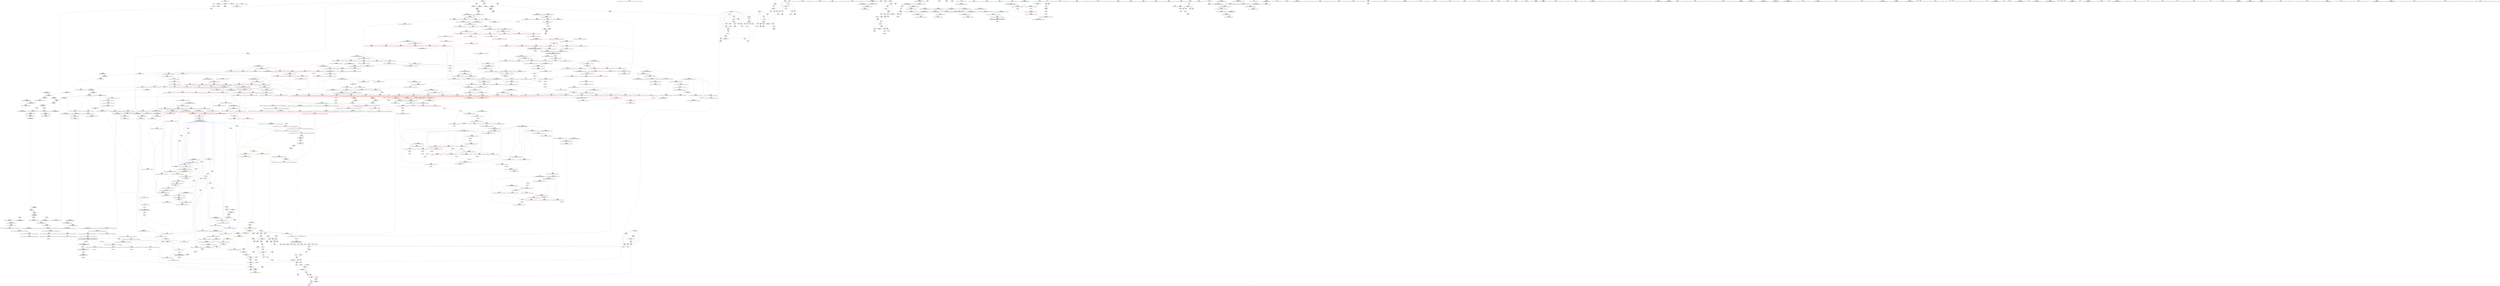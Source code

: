digraph "SVFG" {
	label="SVFG";

	Node0x563eaa080de0 [shape=record,color=grey,label="{NodeID: 0\nNullPtr}"];
	Node0x563eaa080de0 -> Node0x563eaa0db010[style=solid];
	Node0x563eaa080de0 -> Node0x563eaa0fd200[style=solid];
	Node0x563eaa0eb6f0 [shape=record,color=blue,label="{NodeID: 775\n1160\<--1166\n__tmp\<--\n_ZSt4swapIxENSt9enable_ifIXsr6__and_ISt6__not_ISt15__is_tuple_likeIT_EESt21is_move_constructibleIS3_ESt18is_move_assignableIS3_EEE5valueEvE4typeERS3_SC_\n}"];
	Node0x563eaa0eb6f0 -> Node0x563eaa0f99a0[style=dashed];
	Node0x563eaa0eb6f0 -> Node0x563eaa0f9a70[style=dashed];
	Node0x563eaa0e22a0 [shape=record,color=red,label="{NodeID: 443\n563\<--552\n\<--__last.addr\n_ZSt27__unguarded_partition_pivotIPxN9__gnu_cxx5__ops15_Iter_less_iterEET_S4_S4_T0_\n}"];
	Node0x563eaa0e22a0 -> Node0x563eaa0e4a50[style=solid];
	Node0x563eaa126f30 [shape=record,color=grey,label="{NodeID: 1218\n138 = Binary(137, 136, )\n}"];
	Node0x563eaa126f30 -> Node0x563eaa0fd640[style=solid];
	Node0x563eaa0d63c0 [shape=record,color=green,label="{NodeID: 111\n609\<--610\n_ZSt11__make_heapIPxN9__gnu_cxx5__ops15_Iter_less_iterEEvT_S4_RT0_\<--_ZSt11__make_heapIPxN9__gnu_cxx5__ops15_Iter_less_iterEEvT_S4_RT0__field_insensitive\n}"];
	Node0x563eaa0f7b90 [shape=record,color=red,label="{NodeID: 554\n1081\<--1025\n\<--__result.addr\n_ZSt22__move_median_to_firstIPxN9__gnu_cxx5__ops15_Iter_less_iterEEvT_S4_S4_S4_T0_\n|{<s0>63}}"];
	Node0x563eaa0f7b90:s0 -> Node0x563eaa1e2c60[style=solid,color=red];
	Node0x563eaa0daad0 [shape=record,color=green,label="{NodeID: 222\n1429\<--1430\n_Num\<--_Num_field_insensitive\n_ZNSt20__copy_move_backwardILb1ELb1ESt26random_access_iterator_tagE13__copy_move_bIxEEPT_PKS3_S6_S4_\n}"];
	Node0x563eaa0daad0 -> Node0x563eaa0fc310[style=solid];
	Node0x563eaa0daad0 -> Node0x563eaa0fc3e0[style=solid];
	Node0x563eaa0daad0 -> Node0x563eaa0fc4b0[style=solid];
	Node0x563eaa0daad0 -> Node0x563eaa0fc580[style=solid];
	Node0x563eaa0daad0 -> Node0x563eaa0ed430[style=solid];
	Node0x563eaa1e7000 [shape=record,color=black,label="{NodeID: 1772\n1053 = PHI(738, )\n}"];
	Node0x563eaa0fd710 [shape=record,color=blue,label="{NodeID: 665\n71\<--142\ni\<--inc\nmain\n}"];
	Node0x563eaa0fd710 -> Node0x563eaa0e9e90[style=dashed];
	Node0x563eaa0fd710 -> Node0x563eaa0e9f60[style=dashed];
	Node0x563eaa0fd710 -> Node0x563eaa0ea030[style=dashed];
	Node0x563eaa0fd710 -> Node0x563eaa0ea100[style=dashed];
	Node0x563eaa0fd710 -> Node0x563eaa0fd710[style=dashed];
	Node0x563eaa0fd710 -> Node0x563eaa16cce0[style=dashed];
	Node0x563eaa0e87d0 [shape=record,color=purple,label="{NodeID: 333\n968\<--966\nadd.ptr\<--\n_ZSt11__push_heapIPxlxN9__gnu_cxx5__ops14_Iter_less_valEEvT_T0_S5_T1_RT2_\n|{<s0>50}}"];
	Node0x563eaa0e87d0:s0 -> Node0x563eaa1e9360[style=solid,color=red];
	Node0x563eaa0d2430 [shape=record,color=green,label="{NodeID: 1\n7\<--1\n__dso_handle\<--dummyObj\nGlob }"];
	Node0x563eaa0eb7c0 [shape=record,color=blue,label="{NodeID: 776\n1171\<--1170\n\<--\n_ZSt4swapIxENSt9enable_ifIXsr6__and_ISt6__not_ISt15__is_tuple_likeIT_EESt21is_move_constructibleIS3_ESt18is_move_assignableIS3_EEE5valueEvE4typeERS3_SC_\n}"];
	Node0x563eaa0eb7c0 -> Node0x563eaa0f9a70[style=dashed];
	Node0x563eaa0eb7c0 -> Node0x563eaa0eb890[style=dashed];
	Node0x563eaa0e2370 [shape=record,color=red,label="{NodeID: 444\n576\<--552\n\<--__last.addr\n_ZSt27__unguarded_partition_pivotIPxN9__gnu_cxx5__ops15_Iter_less_iterEET_S4_S4_T0_\n}"];
	Node0x563eaa0e2370 -> Node0x563eaa0e7380[style=solid];
	Node0x563eaa1270b0 [shape=record,color=grey,label="{NodeID: 1219\n425 = Binary(423, 424, )\n}"];
	Node0x563eaa1270b0 -> Node0x563eaa127230[style=solid];
	Node0x563eaa0d64c0 [shape=record,color=green,label="{NodeID: 112\n621\<--622\n_ZNK9__gnu_cxx5__ops15_Iter_less_iterclIPxS3_EEbT_T0_\<--_ZNK9__gnu_cxx5__ops15_Iter_less_iterclIPxS3_EEbT_T0__field_insensitive\n}"];
	Node0x563eaa0f7c60 [shape=record,color=red,label="{NodeID: 555\n1037\<--1027\n\<--__a.addr\n_ZSt22__move_median_to_firstIPxN9__gnu_cxx5__ops15_Iter_less_iterEEvT_S4_S4_S4_T0_\n|{<s0>53}}"];
	Node0x563eaa0f7c60:s0 -> Node0x563eaa1e39e0[style=solid,color=red];
	Node0x563eaa0daba0 [shape=record,color=green,label="{NodeID: 223\n1454\<--1455\nllvm.memmove.p0i8.p0i8.i64\<--llvm.memmove.p0i8.p0i8.i64_field_insensitive\n}"];
	Node0x563eaa1e7110 [shape=record,color=black,label="{NodeID: 1773\n1067 = PHI(738, )\n}"];
	Node0x563eaa0fd7e0 [shape=record,color=blue,label="{NodeID: 666\n73\<--145\ni15\<--\nmain\n}"];
	Node0x563eaa0fd7e0 -> Node0x563eaa0ea1d0[style=dashed];
	Node0x563eaa0fd7e0 -> Node0x563eaa0ea2a0[style=dashed];
	Node0x563eaa0fd7e0 -> Node0x563eaa0ea370[style=dashed];
	Node0x563eaa0fd7e0 -> Node0x563eaa0ea440[style=dashed];
	Node0x563eaa0fd7e0 -> Node0x563eaa0ea510[style=dashed];
	Node0x563eaa0fd7e0 -> Node0x563eaa0fda50[style=dashed];
	Node0x563eaa0fd7e0 -> Node0x563eaa16d1e0[style=dashed];
	Node0x563eaa0e88a0 [shape=record,color=purple,label="{NodeID: 334\n977\<--975\nadd.ptr1\<--\n_ZSt11__push_heapIPxlxN9__gnu_cxx5__ops14_Iter_less_valEEvT_T0_S5_T1_RT2_\n|{<s0>51}}"];
	Node0x563eaa0e88a0:s0 -> Node0x563eaa1eb960[style=solid,color=red];
	Node0x563eaa0d24c0 [shape=record,color=green,label="{NodeID: 2\n9\<--1\n\<--dummyObj\nCan only get source location for instruction, argument, global var or function.}"];
	Node0x563eaa0eb890 [shape=record,color=blue,label="{NodeID: 777\n1175\<--1174\n\<--\n_ZSt4swapIxENSt9enable_ifIXsr6__and_ISt6__not_ISt15__is_tuple_likeIT_EESt21is_move_constructibleIS3_ESt18is_move_assignableIS3_EEE5valueEvE4typeERS3_SC_\n|{<s0>67}}"];
	Node0x563eaa0eb890:s0 -> Node0x563eaa195e30[style=dashed,color=blue];
	Node0x563eaa0e2440 [shape=record,color=red,label="{NodeID: 445\n583\<--552\n\<--__last.addr\n_ZSt27__unguarded_partition_pivotIPxN9__gnu_cxx5__ops15_Iter_less_iterEET_S4_S4_T0_\n|{<s0>31}}"];
	Node0x563eaa0e2440:s0 -> Node0x563eaa1ec980[style=solid,color=red];
	Node0x563eaa127230 [shape=record,color=grey,label="{NodeID: 1220\n426 = Binary(425, 378, )\n}"];
	Node0x563eaa127230 -> Node0x563eaa12a0b0[style=solid];
	Node0x563eaa0d65c0 [shape=record,color=green,label="{NodeID: 113\n628\<--629\n_ZSt10__pop_heapIPxN9__gnu_cxx5__ops15_Iter_less_iterEEvT_S4_S4_RT0_\<--_ZSt10__pop_heapIPxN9__gnu_cxx5__ops15_Iter_less_iterEEvT_S4_S4_RT0__field_insensitive\n}"];
	Node0x563eaa0f7d30 [shape=record,color=red,label="{NodeID: 556\n1051\<--1027\n\<--__a.addr\n_ZSt22__move_median_to_firstIPxN9__gnu_cxx5__ops15_Iter_less_iterEEvT_S4_S4_S4_T0_\n|{<s0>56}}"];
	Node0x563eaa0f7d30:s0 -> Node0x563eaa1e39e0[style=solid,color=red];
	Node0x563eaa1712e0 [shape=record,color=black,label="{NodeID: 1331\nMR_221V_3 = PHI(MR_221V_4, MR_221V_2, )\npts\{1259 \}\n}"];
	Node0x563eaa1712e0 -> Node0x563eaa0fa9e0[style=dashed];
	Node0x563eaa1712e0 -> Node0x563eaa0faab0[style=dashed];
	Node0x563eaa1712e0 -> Node0x563eaa0fab80[style=dashed];
	Node0x563eaa1712e0 -> Node0x563eaa0ec0b0[style=dashed];
	Node0x563eaa0daca0 [shape=record,color=green,label="{NodeID: 224\n1471\<--1472\nthis.addr\<--this.addr_field_insensitive\n_ZNK9__gnu_cxx5__ops14_Val_less_iterclIxPxEEbRT_T0_\n}"];
	Node0x563eaa0daca0 -> Node0x563eaa0fc650[style=solid];
	Node0x563eaa0daca0 -> Node0x563eaa0ed5d0[style=solid];
	Node0x563eaa1e7250 [shape=record,color=black,label="{NodeID: 1774\n1075 = PHI(738, )\n}"];
	Node0x563eaa0fd8b0 [shape=record,color=blue,label="{NodeID: 667\n160\<--157\narrayidx22\<--\nmain\n}"];
	Node0x563eaa0fd8b0 -> Node0x563eaa0dfa00[style=dashed];
	Node0x563eaa0fd8b0 -> Node0x563eaa0dfad0[style=dashed];
	Node0x563eaa0fd8b0 -> Node0x563eaa0dfba0[style=dashed];
	Node0x563eaa0fd8b0 -> Node0x563eaa0dfc70[style=dashed];
	Node0x563eaa0fd8b0 -> Node0x563eaa0dfd40[style=dashed];
	Node0x563eaa0fd8b0 -> Node0x563eaa0dfe10[style=dashed];
	Node0x563eaa0fd8b0 -> Node0x563eaa0fd8b0[style=dashed];
	Node0x563eaa0fd8b0 -> Node0x563eaa16f4e0[style=dashed];
	Node0x563eaa0e8970 [shape=record,color=purple,label="{NodeID: 335\n982\<--980\nadd.ptr3\<--\n_ZSt11__push_heapIPxlxN9__gnu_cxx5__ops14_Iter_less_valEEvT_T0_S5_T1_RT2_\n}"];
	Node0x563eaa0e8970 -> Node0x563eaa101e90[style=solid];
	Node0x563eaa0d2770 [shape=record,color=green,label="{NodeID: 3\n16\<--1\n\<--dummyObj\nCan only get source location for instruction, argument, global var or function.|{<s0>42}}"];
	Node0x563eaa0d2770:s0 -> Node0x563eaa1ea0b0[style=solid,color=red];
	Node0x563eaa0eb960 [shape=record,color=blue,label="{NodeID: 778\n1186\<--1182\n__first.addr\<--__first\n_ZSt16__insertion_sortIPxN9__gnu_cxx5__ops15_Iter_less_iterEEvT_S4_T0_\n}"];
	Node0x563eaa0eb960 -> Node0x563eaa0f9b40[style=dashed];
	Node0x563eaa0eb960 -> Node0x563eaa0f9c10[style=dashed];
	Node0x563eaa0eb960 -> Node0x563eaa0f9ce0[style=dashed];
	Node0x563eaa0eb960 -> Node0x563eaa0f9db0[style=dashed];
	Node0x563eaa0eb960 -> Node0x563eaa0f9e80[style=dashed];
	Node0x563eaa0e2510 [shape=record,color=red,label="{NodeID: 446\n575\<--554\n\<--__mid\n_ZSt27__unguarded_partition_pivotIPxN9__gnu_cxx5__ops15_Iter_less_iterEET_S4_S4_T0_\n|{<s0>30}}"];
	Node0x563eaa0e2510:s0 -> Node0x563eaa1ed420[style=solid,color=red];
	Node0x563eaa1273b0 [shape=record,color=grey,label="{NodeID: 1221\n988 = Binary(987, 177, )\n}"];
	Node0x563eaa1273b0 -> Node0x563eaa102030[style=solid];
	Node0x563eaa0db170 [shape=record,color=green,label="{NodeID: 114\n641\<--642\n__first.addr\<--__first.addr_field_insensitive\n_ZSt11__sort_heapIPxN9__gnu_cxx5__ops15_Iter_less_iterEEvT_S4_RT0_\n}"];
	Node0x563eaa0db170 -> Node0x563eaa0e2ed0[style=solid];
	Node0x563eaa0db170 -> Node0x563eaa0e2fa0[style=solid];
	Node0x563eaa0db170 -> Node0x563eaa0ffc70[style=solid];
	Node0x563eaa0f7e00 [shape=record,color=red,label="{NodeID: 557\n1060\<--1027\n\<--__a.addr\n_ZSt22__move_median_to_firstIPxN9__gnu_cxx5__ops15_Iter_less_iterEEvT_S4_S4_S4_T0_\n|{<s0>58}}"];
	Node0x563eaa0f7e00:s0 -> Node0x563eaa1e31f0[style=solid,color=red];
	Node0x563eaa1717e0 [shape=record,color=black,label="{NodeID: 1332\nMR_12V_2 = PHI(MR_12V_3, MR_12V_1, )\npts\{25 \}\n|{<s0>26|<s1>78|<s2>78}}"];
	Node0x563eaa1717e0:s0 -> Node0x563eaa1663e0[style=dashed,color=blue];
	Node0x563eaa1717e0:s1 -> Node0x563eaa0fb610[style=dashed,color=red];
	Node0x563eaa1717e0:s2 -> Node0x563eaa1626c0[style=dashed,color=red];
	Node0x563eaa0dad70 [shape=record,color=green,label="{NodeID: 225\n1473\<--1474\n__val.addr\<--__val.addr_field_insensitive\n_ZNK9__gnu_cxx5__ops14_Val_less_iterclIxPxEEbRT_T0_\n}"];
	Node0x563eaa0dad70 -> Node0x563eaa0fc720[style=solid];
	Node0x563eaa0dad70 -> Node0x563eaa0ed6a0[style=solid];
	Node0x563eaa1e7390 [shape=record,color=black,label="{NodeID: 1775\n1107 = PHI(738, )\n}"];
	Node0x563eaa0fd980 [shape=record,color=blue,label="{NodeID: 668\n69\<--168\ntotalDist\<--add26\nmain\n}"];
	Node0x563eaa0fd980 -> Node0x563eaa0e9cf0[style=dashed];
	Node0x563eaa0fd980 -> Node0x563eaa0e9dc0[style=dashed];
	Node0x563eaa0fd980 -> Node0x563eaa0fd980[style=dashed];
	Node0x563eaa0fd980 -> Node0x563eaa16c7e0[style=dashed];
	Node0x563eaa179560 [shape=record,color=yellow,style=double,label="{NodeID: 1443\n203V_1 = ENCHI(MR_203V_0)\npts\{685 772 821 946 1193 1315 \}\nFun[_ZSt4swapIxENSt9enable_ifIXsr6__and_ISt6__not_ISt15__is_tuple_likeIT_EESt21is_move_constructibleIS3_ESt18is_move_assignableIS3_EEE5valueEvE4typeERS3_SC_]}"];
	Node0x563eaa179560 -> Node0x563eaa0f98d0[style=dashed];
	Node0x563eaa179560 -> Node0x563eaa0f99a0[style=dashed];
	Node0x563eaa179560 -> Node0x563eaa0f9a70[style=dashed];
	Node0x563eaa0e8a40 [shape=record,color=purple,label="{NodeID: 336\n995\<--993\nadd.ptr7\<--\n_ZSt11__push_heapIPxlxN9__gnu_cxx5__ops14_Iter_less_valEEvT_T0_S5_T1_RT2_\n}"];
	Node0x563eaa0e8a40 -> Node0x563eaa102100[style=solid];
	Node0x563eaa0d2800 [shape=record,color=green,label="{NodeID: 4\n26\<--1\n_ZSt3cin\<--dummyObj\nGlob }"];
	Node0x563eaa0eba30 [shape=record,color=blue,label="{NodeID: 779\n1188\<--1183\n__last.addr\<--__last\n_ZSt16__insertion_sortIPxN9__gnu_cxx5__ops15_Iter_less_iterEEvT_S4_T0_\n}"];
	Node0x563eaa0eba30 -> Node0x563eaa0f9f50[style=dashed];
	Node0x563eaa0eba30 -> Node0x563eaa0fa020[style=dashed];
	Node0x563eaa0e25e0 [shape=record,color=red,label="{NodeID: 447\n606\<--595\n\<--__first.addr\n_ZSt13__heap_selectIPxN9__gnu_cxx5__ops15_Iter_less_iterEEvT_S4_S4_T0_\n|{<s0>32}}"];
	Node0x563eaa0e25e0:s0 -> Node0x563eaa1e95e0[style=solid,color=red];
	Node0x563eaa127530 [shape=record,color=grey,label="{NodeID: 1222\n987 = Binary(986, 658, )\n}"];
	Node0x563eaa127530 -> Node0x563eaa1273b0[style=solid];
	Node0x563eaa0db240 [shape=record,color=green,label="{NodeID: 115\n643\<--644\n__last.addr\<--__last.addr_field_insensitive\n_ZSt11__sort_heapIPxN9__gnu_cxx5__ops15_Iter_less_iterEEvT_S4_RT0_\n}"];
	Node0x563eaa0db240 -> Node0x563eaa0e3070[style=solid];
	Node0x563eaa0db240 -> Node0x563eaa0e3140[style=solid];
	Node0x563eaa0db240 -> Node0x563eaa0e3210[style=solid];
	Node0x563eaa0db240 -> Node0x563eaa0f31a0[style=solid];
	Node0x563eaa0db240 -> Node0x563eaa0ffd40[style=solid];
	Node0x563eaa0db240 -> Node0x563eaa0ffee0[style=solid];
	Node0x563eaa0f7ed0 [shape=record,color=red,label="{NodeID: 558\n1065\<--1027\n\<--__a.addr\n_ZSt22__move_median_to_firstIPxN9__gnu_cxx5__ops15_Iter_less_iterEEvT_S4_S4_S4_T0_\n|{<s0>59}}"];
	Node0x563eaa0f7ed0:s0 -> Node0x563eaa1e39e0[style=solid,color=red];
	Node0x563eaa0dae40 [shape=record,color=green,label="{NodeID: 226\n1475\<--1476\n__it.addr\<--__it.addr_field_insensitive\n_ZNK9__gnu_cxx5__ops14_Val_less_iterclIxPxEEbRT_T0_\n}"];
	Node0x563eaa0dae40 -> Node0x563eaa0fc7f0[style=solid];
	Node0x563eaa0dae40 -> Node0x563eaa0ed770[style=solid];
	Node0x563eaa1e74d0 [shape=record,color=black,label="{NodeID: 1776\n1119 = PHI(738, )\n}"];
	Node0x563eaa0fda50 [shape=record,color=blue,label="{NodeID: 669\n73\<--172\ni15\<--inc28\nmain\n}"];
	Node0x563eaa0fda50 -> Node0x563eaa0ea1d0[style=dashed];
	Node0x563eaa0fda50 -> Node0x563eaa0ea2a0[style=dashed];
	Node0x563eaa0fda50 -> Node0x563eaa0ea370[style=dashed];
	Node0x563eaa0fda50 -> Node0x563eaa0ea440[style=dashed];
	Node0x563eaa0fda50 -> Node0x563eaa0ea510[style=dashed];
	Node0x563eaa0fda50 -> Node0x563eaa0fda50[style=dashed];
	Node0x563eaa0fda50 -> Node0x563eaa16d1e0[style=dashed];
	Node0x563eaa0e8b10 [shape=record,color=purple,label="{NodeID: 337\n1447\<--1444\nadd.ptr\<--\n_ZNSt20__copy_move_backwardILb1ELb1ESt26random_access_iterator_tagE13__copy_move_bIxEEPT_PKS3_S6_S4_\n}"];
	Node0x563eaa0e8b10 -> Node0x563eaa0e5d00[style=solid];
	Node0x563eaa0d2890 [shape=record,color=green,label="{NodeID: 5\n27\<--1\n_ZSt4cerr\<--dummyObj\nGlob }"];
	Node0x563eaa0ebb00 [shape=record,color=blue,label="{NodeID: 780\n1190\<--1208\n__i\<--add.ptr\n_ZSt16__insertion_sortIPxN9__gnu_cxx5__ops15_Iter_less_iterEEvT_S4_T0_\n}"];
	Node0x563eaa0ebb00 -> Node0x563eaa0fa0f0[style=dashed];
	Node0x563eaa0ebb00 -> Node0x563eaa0fa1c0[style=dashed];
	Node0x563eaa0ebb00 -> Node0x563eaa0fa290[style=dashed];
	Node0x563eaa0ebb00 -> Node0x563eaa0fa360[style=dashed];
	Node0x563eaa0ebb00 -> Node0x563eaa0fa430[style=dashed];
	Node0x563eaa0ebb00 -> Node0x563eaa0fa500[style=dashed];
	Node0x563eaa0ebb00 -> Node0x563eaa0fa5d0[style=dashed];
	Node0x563eaa0ebb00 -> Node0x563eaa0ebd70[style=dashed];
	Node0x563eaa0ebb00 -> Node0x563eaa160dc0[style=dashed];
	Node0x563eaa0e26b0 [shape=record,color=red,label="{NodeID: 448\n619\<--595\n\<--__first.addr\n_ZSt13__heap_selectIPxN9__gnu_cxx5__ops15_Iter_less_iterEEvT_S4_S4_T0_\n|{<s0>33}}"];
	Node0x563eaa0e26b0:s0 -> Node0x563eaa1e3d60[style=solid,color=red];
	Node0x563eaa1276b0 [shape=record,color=grey,label="{NodeID: 1223\n266 = cmp(265, 9, )\n}"];
	Node0x563eaa0db310 [shape=record,color=green,label="{NodeID: 116\n645\<--646\n__comp.addr\<--__comp.addr_field_insensitive\n_ZSt11__sort_heapIPxN9__gnu_cxx5__ops15_Iter_less_iterEEvT_S4_RT0_\n}"];
	Node0x563eaa0db310 -> Node0x563eaa0f3270[style=solid];
	Node0x563eaa0db310 -> Node0x563eaa0ffe10[style=solid];
	Node0x563eaa0f7fa0 [shape=record,color=red,label="{NodeID: 559\n1070\<--1027\n\<--__a.addr\n_ZSt22__move_median_to_firstIPxN9__gnu_cxx5__ops15_Iter_less_iterEEvT_S4_S4_S4_T0_\n|{<s0>60}}"];
	Node0x563eaa0f7fa0:s0 -> Node0x563eaa1e31f0[style=solid,color=red];
	Node0x563eaa0daf10 [shape=record,color=green,label="{NodeID: 227\n35\<--1487\n_GLOBAL__sub_I_rizar_1_1.cpp\<--_GLOBAL__sub_I_rizar_1_1.cpp_field_insensitive\n}"];
	Node0x563eaa0daf10 -> Node0x563eaa0fd100[style=solid];
	Node0x563eaa1e7610 [shape=record,color=black,label="{NodeID: 1777\n1165 = PHI(800, )\n}"];
	Node0x563eaa1e7610 -> Node0x563eaa0f98d0[style=solid];
	Node0x563eaa0fdb20 [shape=record,color=blue,label="{NodeID: 670\n75\<--176\nx1\<--div\nmain\n}"];
	Node0x563eaa0fdb20 -> Node0x563eaa0ea5e0[style=dashed];
	Node0x563eaa0fdb20 -> Node0x563eaa0ea6b0[style=dashed];
	Node0x563eaa0fdb20 -> Node0x563eaa16d6e0[style=dashed];
	Node0x563eaa0e8be0 [shape=record,color=purple,label="{NodeID: 338\n1460\<--1457\nadd.ptr2\<--\n_ZNSt20__copy_move_backwardILb1ELb1ESt26random_access_iterator_tagE13__copy_move_bIxEEPT_PKS3_S6_S4_\n}"];
	Node0x563eaa0e8be0 -> Node0x563eaa0e5ea0[style=solid];
	Node0x563eaa0d2920 [shape=record,color=green,label="{NodeID: 6\n28\<--1\n.str\<--dummyObj\nGlob }"];
	Node0x563eaa0ebbd0 [shape=record,color=blue,label="{NodeID: 781\n1192\<--1221\n__val\<--\n_ZSt16__insertion_sortIPxN9__gnu_cxx5__ops15_Iter_less_iterEEvT_S4_T0_\n}"];
	Node0x563eaa0ebbd0 -> Node0x563eaa0fa770[style=dashed];
	Node0x563eaa0ebbd0 -> Node0x563eaa16fee0[style=dashed];
	Node0x563eaa0e2780 [shape=record,color=red,label="{NodeID: 449\n624\<--595\n\<--__first.addr\n_ZSt13__heap_selectIPxN9__gnu_cxx5__ops15_Iter_less_iterEEvT_S4_S4_T0_\n|{<s0>34}}"];
	Node0x563eaa0e2780:s0 -> Node0x563eaa1edec0[style=solid,color=red];
	Node0x563eaa127830 [shape=record,color=grey,label="{NodeID: 1224\n1273 = cmp(1271, 1272, )\n}"];
	Node0x563eaa0db3e0 [shape=record,color=green,label="{NodeID: 117\n674\<--675\n__first.addr\<--__first.addr_field_insensitive\n_ZSt11__make_heapIPxN9__gnu_cxx5__ops15_Iter_less_iterEEvT_S4_RT0_\n}"];
	Node0x563eaa0db3e0 -> Node0x563eaa0f3340[style=solid];
	Node0x563eaa0db3e0 -> Node0x563eaa0f3410[style=solid];
	Node0x563eaa0db3e0 -> Node0x563eaa0f34e0[style=solid];
	Node0x563eaa0db3e0 -> Node0x563eaa0f35b0[style=solid];
	Node0x563eaa0db3e0 -> Node0x563eaa0fffb0[style=solid];
	Node0x563eaa0f8070 [shape=record,color=red,label="{NodeID: 560\n1038\<--1029\n\<--__b.addr\n_ZSt22__move_median_to_firstIPxN9__gnu_cxx5__ops15_Iter_less_iterEEvT_S4_S4_S4_T0_\n|{<s0>53}}"];
	Node0x563eaa0f8070:s0 -> Node0x563eaa1e3d60[style=solid,color=red];
	Node0x563eaa0db010 [shape=record,color=black,label="{NodeID: 228\n2\<--3\ndummyVal\<--dummyVal\n}"];
	Node0x563eaa1e77e0 [shape=record,color=black,label="{NodeID: 1778\n1169 = PHI(800, )\n}"];
	Node0x563eaa1e77e0 -> Node0x563eaa0f99a0[style=solid];
	Node0x563eaa0fdbf0 [shape=record,color=blue,label="{NodeID: 671\n77\<--16\nx\<--\nmain\n}"];
	Node0x563eaa0fdbf0 -> Node0x563eaa0ea780[style=dashed];
	Node0x563eaa0fdbf0 -> Node0x563eaa0ea850[style=dashed];
	Node0x563eaa0fdbf0 -> Node0x563eaa0ea920[style=dashed];
	Node0x563eaa0fdbf0 -> Node0x563eaa0fde60[style=dashed];
	Node0x563eaa0fdbf0 -> Node0x563eaa16dbe0[style=dashed];
	Node0x563eaa0e8cb0 [shape=record,color=red,label="{NodeID: 339\n270\<--8\n\<--L\nmain\n}"];
	Node0x563eaa0e8cb0 -> Node0x563eaa122130[style=solid];
	Node0x563eaa0d3160 [shape=record,color=green,label="{NodeID: 7\n30\<--1\n.str.1\<--dummyObj\nGlob }"];
	Node0x563eaa0ebca0 [shape=record,color=blue,label="{NodeID: 782\n1232\<--1231\n\<--\n_ZSt16__insertion_sortIPxN9__gnu_cxx5__ops15_Iter_less_iterEEvT_S4_T0_\n}"];
	Node0x563eaa0ebca0 -> Node0x563eaa1703e0[style=dashed];
	Node0x563eaa0e2850 [shape=record,color=red,label="{NodeID: 450\n607\<--597\n\<--__middle.addr\n_ZSt13__heap_selectIPxN9__gnu_cxx5__ops15_Iter_less_iterEEvT_S4_S4_T0_\n|{<s0>32}}"];
	Node0x563eaa0e2850:s0 -> Node0x563eaa1e9720[style=solid,color=red];
	Node0x563eaa1279b0 [shape=record,color=grey,label="{NodeID: 1225\n1016 = cmp(1013, 1015, )\n}"];
	Node0x563eaa1279b0 -> Node0x563eaa0e55b0[style=solid];
	Node0x563eaa0db4b0 [shape=record,color=green,label="{NodeID: 118\n676\<--677\n__last.addr\<--__last.addr_field_insensitive\n_ZSt11__make_heapIPxN9__gnu_cxx5__ops15_Iter_less_iterEEvT_S4_RT0_\n}"];
	Node0x563eaa0db4b0 -> Node0x563eaa0f3680[style=solid];
	Node0x563eaa0db4b0 -> Node0x563eaa0f3750[style=solid];
	Node0x563eaa0db4b0 -> Node0x563eaa100080[style=solid];
	Node0x563eaa0f8140 [shape=record,color=red,label="{NodeID: 561\n1041\<--1029\n\<--__b.addr\n_ZSt22__move_median_to_firstIPxN9__gnu_cxx5__ops15_Iter_less_iterEEvT_S4_S4_S4_T0_\n|{<s0>54}}"];
	Node0x563eaa0f8140:s0 -> Node0x563eaa1e39e0[style=solid,color=red];
	Node0x563eaa0e32d0 [shape=record,color=black,label="{NodeID: 229\n62\<--9\nmain_ret\<--\nmain\n}"];
	Node0x563eaa1e7920 [shape=record,color=black,label="{NodeID: 1779\n1173 = PHI(800, )\n}"];
	Node0x563eaa1e7920 -> Node0x563eaa0f9a70[style=solid];
	Node0x563eaa0fdcc0 [shape=record,color=blue,label="{NodeID: 672\n79\<--9\ni30\<--\nmain\n}"];
	Node0x563eaa0fdcc0 -> Node0x563eaa0ea9f0[style=dashed];
	Node0x563eaa0fdcc0 -> Node0x563eaa0eaac0[style=dashed];
	Node0x563eaa0fdcc0 -> Node0x563eaa0eab90[style=dashed];
	Node0x563eaa0fdcc0 -> Node0x563eaa0eac60[style=dashed];
	Node0x563eaa0fdcc0 -> Node0x563eaa0ead30[style=dashed];
	Node0x563eaa0fdcc0 -> Node0x563eaa0eae00[style=dashed];
	Node0x563eaa0fdcc0 -> Node0x563eaa0fdd90[style=dashed];
	Node0x563eaa0fdcc0 -> Node0x563eaa0fe1a0[style=dashed];
	Node0x563eaa0fdcc0 -> Node0x563eaa16e0e0[style=dashed];
	Node0x563eaa0e8d80 [shape=record,color=red,label="{NodeID: 340\n149\<--11\n\<--N\nmain\n}"];
	Node0x563eaa0e8d80 -> Node0x563eaa128d30[style=solid];
	Node0x563eaa0d31f0 [shape=record,color=green,label="{NodeID: 8\n32\<--1\n_ZSt4cout\<--dummyObj\nGlob }"];
	Node0x563eaa0ebd70 [shape=record,color=blue,label="{NodeID: 783\n1190\<--1245\n__i\<--incdec.ptr\n_ZSt16__insertion_sortIPxN9__gnu_cxx5__ops15_Iter_less_iterEEvT_S4_T0_\n}"];
	Node0x563eaa0ebd70 -> Node0x563eaa0fa0f0[style=dashed];
	Node0x563eaa0ebd70 -> Node0x563eaa0fa1c0[style=dashed];
	Node0x563eaa0ebd70 -> Node0x563eaa0fa290[style=dashed];
	Node0x563eaa0ebd70 -> Node0x563eaa0fa360[style=dashed];
	Node0x563eaa0ebd70 -> Node0x563eaa0fa430[style=dashed];
	Node0x563eaa0ebd70 -> Node0x563eaa0fa500[style=dashed];
	Node0x563eaa0ebd70 -> Node0x563eaa0fa5d0[style=dashed];
	Node0x563eaa0ebd70 -> Node0x563eaa0ebd70[style=dashed];
	Node0x563eaa0ebd70 -> Node0x563eaa160dc0[style=dashed];
	Node0x563eaa0e2920 [shape=record,color=red,label="{NodeID: 451\n611\<--597\n\<--__middle.addr\n_ZSt13__heap_selectIPxN9__gnu_cxx5__ops15_Iter_less_iterEEvT_S4_S4_T0_\n}"];
	Node0x563eaa0e2920 -> Node0x563eaa0ffad0[style=solid];
	Node0x563eaa127b30 [shape=record,color=grey,label="{NodeID: 1226\n272 = cmp(268, 271, )\n}"];
	Node0x563eaa127b30 -> Node0x563eaa0f20d0[style=solid];
	Node0x563eaa0db580 [shape=record,color=green,label="{NodeID: 119\n678\<--679\n__comp.addr\<--__comp.addr_field_insensitive\n_ZSt11__make_heapIPxN9__gnu_cxx5__ops15_Iter_less_iterEEvT_S4_RT0_\n}"];
	Node0x563eaa0db580 -> Node0x563eaa0f3820[style=solid];
	Node0x563eaa0db580 -> Node0x563eaa100150[style=solid];
	Node0x563eaa0f8210 [shape=record,color=red,label="{NodeID: 562\n1046\<--1029\n\<--__b.addr\n_ZSt22__move_median_to_firstIPxN9__gnu_cxx5__ops15_Iter_less_iterEEvT_S4_S4_S4_T0_\n|{<s0>55}}"];
	Node0x563eaa0f8210:s0 -> Node0x563eaa1e31f0[style=solid,color=red];
	Node0x563eaa0e3360 [shape=record,color=black,label="{NodeID: 230\n46\<--47\n\<--_ZNSt8ios_base4InitD1Ev\nCan only get source location for instruction, argument, global var or function.}"];
	Node0x563eaa1e7a60 [shape=record,color=black,label="{NodeID: 1780\n1217 = PHI(738, )\n}"];
	Node0x563eaa0fdd90 [shape=record,color=blue,label="{NodeID: 673\n79\<--201\ni30\<--inc40\nmain\n}"];
	Node0x563eaa0fdd90 -> Node0x563eaa0ea9f0[style=dashed];
	Node0x563eaa0fdd90 -> Node0x563eaa0eaac0[style=dashed];
	Node0x563eaa0fdd90 -> Node0x563eaa0eab90[style=dashed];
	Node0x563eaa0fdd90 -> Node0x563eaa0eac60[style=dashed];
	Node0x563eaa0fdd90 -> Node0x563eaa0ead30[style=dashed];
	Node0x563eaa0fdd90 -> Node0x563eaa0eae00[style=dashed];
	Node0x563eaa0fdd90 -> Node0x563eaa0fdd90[style=dashed];
	Node0x563eaa0fdd90 -> Node0x563eaa0fe1a0[style=dashed];
	Node0x563eaa0fdd90 -> Node0x563eaa16e0e0[style=dashed];
	Node0x563eaa0e8e50 [shape=record,color=red,label="{NodeID: 341\n183\<--11\n\<--N\nmain\n}"];
	Node0x563eaa0e8e50 -> Node0x563eaa129630[style=solid];
	Node0x563eaa0d3280 [shape=record,color=green,label="{NodeID: 9\n34\<--1\n\<--dummyObj\nCan only get source location for instruction, argument, global var or function.}"];
	Node0x563eaa0ebe40 [shape=record,color=blue,label="{NodeID: 784\n1254\<--1250\n__first.addr\<--__first\n_ZSt26__unguarded_insertion_sortIPxN9__gnu_cxx5__ops15_Iter_less_iterEEvT_S4_T0_\n}"];
	Node0x563eaa0ebe40 -> Node0x563eaa0fa840[style=dashed];
	Node0x563eaa0e29f0 [shape=record,color=red,label="{NodeID: 452\n625\<--597\n\<--__middle.addr\n_ZSt13__heap_selectIPxN9__gnu_cxx5__ops15_Iter_less_iterEEvT_S4_S4_T0_\n|{<s0>34}}"];
	Node0x563eaa0e29f0:s0 -> Node0x563eaa1ee010[style=solid,color=red];
	Node0x563eaa127cb0 [shape=record,color=grey,label="{NodeID: 1227\n496 = cmp(495, 428, )\n}"];
	Node0x563eaa0db650 [shape=record,color=green,label="{NodeID: 120\n680\<--681\n__len\<--__len_field_insensitive\n_ZSt11__make_heapIPxN9__gnu_cxx5__ops15_Iter_less_iterEEvT_S4_RT0_\n}"];
	Node0x563eaa0db650 -> Node0x563eaa0f38f0[style=solid];
	Node0x563eaa0db650 -> Node0x563eaa0f39c0[style=solid];
	Node0x563eaa0db650 -> Node0x563eaa100220[style=solid];
	Node0x563eaa0f82e0 [shape=record,color=red,label="{NodeID: 563\n1073\<--1029\n\<--__b.addr\n_ZSt22__move_median_to_firstIPxN9__gnu_cxx5__ops15_Iter_less_iterEEvT_S4_S4_S4_T0_\n|{<s0>61}}"];
	Node0x563eaa0f82e0:s0 -> Node0x563eaa1e39e0[style=solid,color=red];
	Node0x563eaa0e3460 [shape=record,color=black,label="{NodeID: 231\n129\<--128\nidxprom\<--\nmain\n}"];
	Node0x563eaa1e7b70 [shape=record,color=black,label="{NodeID: 1781\n1220 = PHI(800, )\n}"];
	Node0x563eaa1e7b70 -> Node0x563eaa0fa6a0[style=solid];
	Node0x563eaa0fde60 [shape=record,color=blue,label="{NodeID: 674\n77\<--208\nx\<--add44\nmain\n}"];
	Node0x563eaa0fde60 -> Node0x563eaa0ea780[style=dashed];
	Node0x563eaa0fde60 -> Node0x563eaa0ea850[style=dashed];
	Node0x563eaa0fde60 -> Node0x563eaa0ea920[style=dashed];
	Node0x563eaa0fde60 -> Node0x563eaa0fde60[style=dashed];
	Node0x563eaa0fde60 -> Node0x563eaa16dbe0[style=dashed];
	Node0x563eaa0e8f20 [shape=record,color=red,label="{NodeID: 342\n213\<--11\n\<--N\nmain\n}"];
	Node0x563eaa0e8f20 -> Node0x563eaa128bb0[style=solid];
	Node0x563eaa0d3310 [shape=record,color=green,label="{NodeID: 10\n92\<--1\n\<--dummyObj\nCan only get source location for instruction, argument, global var or function.}"];
	Node0x563eaa0ebf10 [shape=record,color=blue,label="{NodeID: 785\n1256\<--1251\n__last.addr\<--__last\n_ZSt26__unguarded_insertion_sortIPxN9__gnu_cxx5__ops15_Iter_less_iterEEvT_S4_T0_\n}"];
	Node0x563eaa0ebf10 -> Node0x563eaa0fa910[style=dashed];
	Node0x563eaa0e2ac0 [shape=record,color=red,label="{NodeID: 453\n615\<--599\n\<--__last.addr\n_ZSt13__heap_selectIPxN9__gnu_cxx5__ops15_Iter_less_iterEEvT_S4_S4_T0_\n}"];
	Node0x563eaa0e2ac0 -> Node0x563eaa1291b0[style=solid];
	Node0x563eaa127e30 [shape=record,color=grey,label="{NodeID: 1228\n756 = cmp(753, 755, )\n}"];
	Node0x563eaa127e30 -> Node0x563eaa0e51a0[style=solid];
	Node0x563eaa0db720 [shape=record,color=green,label="{NodeID: 121\n682\<--683\n__parent\<--__parent_field_insensitive\n_ZSt11__make_heapIPxN9__gnu_cxx5__ops15_Iter_less_iterEEvT_S4_RT0_\n}"];
	Node0x563eaa0db720 -> Node0x563eaa0f3a90[style=solid];
	Node0x563eaa0db720 -> Node0x563eaa0f3b60[style=solid];
	Node0x563eaa0db720 -> Node0x563eaa0f3c30[style=solid];
	Node0x563eaa0db720 -> Node0x563eaa0f3d00[style=solid];
	Node0x563eaa0db720 -> Node0x563eaa1002f0[style=solid];
	Node0x563eaa0db720 -> Node0x563eaa100490[style=solid];
	Node0x563eaa0f83b0 [shape=record,color=red,label="{NodeID: 564\n1082\<--1029\n\<--__b.addr\n_ZSt22__move_median_to_firstIPxN9__gnu_cxx5__ops15_Iter_less_iterEEvT_S4_S4_S4_T0_\n|{<s0>63}}"];
	Node0x563eaa0f83b0:s0 -> Node0x563eaa1e31f0[style=solid,color=red];
	Node0x563eaa0e3530 [shape=record,color=black,label="{NodeID: 232\n133\<--132\nidxprom13\<--\nmain\n}"];
	Node0x563eaa1e7ce0 [shape=record,color=black,label="{NodeID: 1782\n1227 = PHI(1284, )\n}"];
	Node0x563eaa0fdf30 [shape=record,color=blue,label="{NodeID: 675\n81\<--16\nfastDist\<--\nmain\n}"];
	Node0x563eaa0fdf30 -> Node0x563eaa0df2b0[style=dashed];
	Node0x563eaa0fdf30 -> Node0x563eaa0df380[style=dashed];
	Node0x563eaa0fdf30 -> Node0x563eaa0df450[style=dashed];
	Node0x563eaa0fdf30 -> Node0x563eaa0fe5b0[style=dashed];
	Node0x563eaa0fdf30 -> Node0x563eaa16e5e0[style=dashed];
	Node0x563eaa0e8ff0 [shape=record,color=red,label="{NodeID: 343\n233\<--11\n\<--N\nmain\n}"];
	Node0x563eaa0e8ff0 -> Node0x563eaa128730[style=solid];
	Node0x563eaa0d3410 [shape=record,color=green,label="{NodeID: 11\n107\<--1\n\<--dummyObj\nCan only get source location for instruction, argument, global var or function.}"];
	Node0x563eaa0ebfe0 [shape=record,color=blue,label="{NodeID: 786\n1258\<--1268\n__i\<--\n_ZSt26__unguarded_insertion_sortIPxN9__gnu_cxx5__ops15_Iter_less_iterEEvT_S4_T0_\n}"];
	Node0x563eaa0ebfe0 -> Node0x563eaa1712e0[style=dashed];
	Node0x563eaa0e2b90 [shape=record,color=red,label="{NodeID: 454\n614\<--601\n\<--__i\n_ZSt13__heap_selectIPxN9__gnu_cxx5__ops15_Iter_less_iterEEvT_S4_S4_T0_\n}"];
	Node0x563eaa0e2b90 -> Node0x563eaa1291b0[style=solid];
	Node0x563eaa127fb0 [shape=record,color=grey,label="{NodeID: 1229\n730 = cmp(729, 16, )\n}"];
	Node0x563eaa0db7f0 [shape=record,color=green,label="{NodeID: 122\n684\<--685\n__value\<--__value_field_insensitive\n_ZSt11__make_heapIPxN9__gnu_cxx5__ops15_Iter_less_iterEEvT_S4_RT0_\n|{|<s1>37}}"];
	Node0x563eaa0db7f0 -> Node0x563eaa1003c0[style=solid];
	Node0x563eaa0db7f0:s1 -> Node0x563eaa1eb960[style=solid,color=red];
	Node0x563eaa0f8480 [shape=record,color=red,label="{NodeID: 565\n1042\<--1031\n\<--__c.addr\n_ZSt22__move_median_to_firstIPxN9__gnu_cxx5__ops15_Iter_less_iterEEvT_S4_S4_S4_T0_\n|{<s0>54}}"];
	Node0x563eaa0f8480:s0 -> Node0x563eaa1e3d60[style=solid,color=red];
	Node0x563eaa173420 [shape=record,color=yellow,style=double,label="{NodeID: 1340\n12V_1 = ENCHI(MR_12V_0)\npts\{25 \}\nFun[_ZNK9__gnu_cxx5__ops14_Iter_less_valclIPxxEEbT_RT0_]}"];
	Node0x563eaa173420 -> Node0x563eaa0f75e0[style=dashed];
	Node0x563eaa0e3600 [shape=record,color=black,label="{NodeID: 233\n136\<--135\nconv\<--\nmain\n}"];
	Node0x563eaa0e3600 -> Node0x563eaa126f30[style=solid];
	Node0x563eaa1e7df0 [shape=record,color=black,label="{NodeID: 1783\n1230 = PHI(800, )\n}"];
	Node0x563eaa1e7df0 -> Node0x563eaa0fa770[style=solid];
	Node0x563eaa0fe000 [shape=record,color=blue,label="{NodeID: 676\n225\<--224\n\<--sub51\nmain\n}"];
	Node0x563eaa0fe000 -> Node0x563eaa161cc0[style=dashed];
	Node0x563eaa0e90c0 [shape=record,color=red,label="{NodeID: 344\n125\<--13\n\<--C\nmain\n}"];
	Node0x563eaa0e90c0 -> Node0x563eaa129c30[style=solid];
	Node0x563eaa0d3510 [shape=record,color=green,label="{NodeID: 12\n177\<--1\n\<--dummyObj\nCan only get source location for instruction, argument, global var or function.}"];
	Node0x563eaa0ec0b0 [shape=record,color=blue,label="{NodeID: 787\n1258\<--1280\n__i\<--incdec.ptr\n_ZSt26__unguarded_insertion_sortIPxN9__gnu_cxx5__ops15_Iter_less_iterEEvT_S4_T0_\n}"];
	Node0x563eaa0ec0b0 -> Node0x563eaa1712e0[style=dashed];
	Node0x563eaa0e2c60 [shape=record,color=red,label="{NodeID: 455\n618\<--601\n\<--__i\n_ZSt13__heap_selectIPxN9__gnu_cxx5__ops15_Iter_less_iterEEvT_S4_S4_T0_\n|{<s0>33}}"];
	Node0x563eaa0e2c60:s0 -> Node0x563eaa1e39e0[style=solid,color=red];
	Node0x563eaa128130 [shape=record,color=grey,label="{NodeID: 1230\n1442 = cmp(1441, 16, )\n}"];
	Node0x563eaa0db8c0 [shape=record,color=green,label="{NodeID: 123\n686\<--687\nagg.tmp\<--agg.tmp_field_insensitive\n_ZSt11__make_heapIPxN9__gnu_cxx5__ops15_Iter_less_iterEEvT_S4_RT0_\n}"];
	Node0x563eaa0f8550 [shape=record,color=red,label="{NodeID: 566\n1052\<--1031\n\<--__c.addr\n_ZSt22__move_median_to_firstIPxN9__gnu_cxx5__ops15_Iter_less_iterEEvT_S4_S4_S4_T0_\n|{<s0>56}}"];
	Node0x563eaa0f8550:s0 -> Node0x563eaa1e3d60[style=solid,color=red];
	Node0x563eaa173530 [shape=record,color=yellow,style=double,label="{NodeID: 1341\n159V_1 = ENCHI(MR_159V_0)\npts\{946 \}\nFun[_ZNK9__gnu_cxx5__ops14_Iter_less_valclIPxxEEbT_RT0_]}"];
	Node0x563eaa173530 -> Node0x563eaa0f76b0[style=dashed];
	Node0x563eaa0e36d0 [shape=record,color=black,label="{NodeID: 234\n155\<--154\nidxprom19\<--sub\nmain\n}"];
	Node0x563eaa1e7f60 [shape=record,color=black,label="{NodeID: 1784\n1298 = PHI(1381, )\n|{<s0>81}}"];
	Node0x563eaa1e7f60:s0 -> Node0x563eaa1eced0[style=solid,color=red];
	Node0x563eaa0fe0d0 [shape=record,color=blue,label="{NodeID: 677\n20\<--92\nnVars\<--\nmain\n}"];
	Node0x563eaa0fe0d0 -> Node0x563eaa0e9400[style=dashed];
	Node0x563eaa0fe0d0 -> Node0x563eaa0e94d0[style=dashed];
	Node0x563eaa0fe0d0 -> Node0x563eaa0e95a0[style=dashed];
	Node0x563eaa0fe0d0 -> Node0x563eaa0e9670[style=dashed];
	Node0x563eaa0fe0d0 -> Node0x563eaa0e9740[style=dashed];
	Node0x563eaa0fe0d0 -> Node0x563eaa0fe410[style=dashed];
	Node0x563eaa0fe0d0 -> Node0x563eaa16b8e0[style=dashed];
	Node0x563eaa0e9190 [shape=record,color=red,label="{NodeID: 345\n145\<--13\n\<--C\nmain\n}"];
	Node0x563eaa0e9190 -> Node0x563eaa0fd7e0[style=solid];
	Node0x563eaa0d3610 [shape=record,color=green,label="{NodeID: 13\n197\<--1\n\<--dummyObj\nCan only get source location for instruction, argument, global var or function.}"];
	Node0x563eaa0ec180 [shape=record,color=blue,label="{NodeID: 788\n1288\<--1285\n__first.addr\<--__first\n_ZSt13move_backwardIPxS0_ET0_T_S2_S1_\n}"];
	Node0x563eaa0ec180 -> Node0x563eaa0fac50[style=dashed];
	Node0x563eaa0e2d30 [shape=record,color=red,label="{NodeID: 456\n626\<--601\n\<--__i\n_ZSt13__heap_selectIPxN9__gnu_cxx5__ops15_Iter_less_iterEEvT_S4_S4_T0_\n|{<s0>34}}"];
	Node0x563eaa0e2d30:s0 -> Node0x563eaa1ee160[style=solid,color=red];
	Node0x563eaa1282b0 [shape=record,color=grey,label="{NodeID: 1231\n431 = cmp(430, 16, )\n}"];
	Node0x563eaa0db990 [shape=record,color=green,label="{NodeID: 124\n716\<--717\n_ZSt4moveIRxEONSt16remove_referenceIT_E4typeEOS2_\<--_ZSt4moveIRxEONSt16remove_referenceIT_E4typeEOS2__field_insensitive\n}"];
	Node0x563eaa0f8620 [shape=record,color=red,label="{NodeID: 567\n1056\<--1031\n\<--__c.addr\n_ZSt22__move_median_to_firstIPxN9__gnu_cxx5__ops15_Iter_less_iterEEvT_S4_S4_S4_T0_\n|{<s0>57}}"];
	Node0x563eaa0f8620:s0 -> Node0x563eaa1e31f0[style=solid,color=red];
	Node0x563eaa0e37a0 [shape=record,color=black,label="{NodeID: 235\n159\<--158\nidxprom21\<--\nmain\n}"];
	Node0x563eaa1e80a0 [shape=record,color=black,label="{NodeID: 1785\n1302 = PHI(1381, )\n|{<s0>81}}"];
	Node0x563eaa1e80a0:s0 -> Node0x563eaa1ecfe0[style=solid,color=red];
	Node0x563eaa0fe1a0 [shape=record,color=blue,label="{NodeID: 678\n79\<--229\ni30\<--inc52\nmain\n}"];
	Node0x563eaa0fe1a0 -> Node0x563eaa0eaed0[style=dashed];
	Node0x563eaa0fe1a0 -> Node0x563eaa0eafa0[style=dashed];
	Node0x563eaa0fe1a0 -> Node0x563eaa0eb070[style=dashed];
	Node0x563eaa0fe1a0 -> Node0x563eaa0fe340[style=dashed];
	Node0x563eaa0fe1a0 -> Node0x563eaa16e0e0[style=dashed];
	Node0x563eaa0e9260 [shape=record,color=red,label="{NodeID: 346\n153\<--13\n\<--C\nmain\n}"];
	Node0x563eaa0e9260 -> Node0x563eaa1252b0[style=solid];
	Node0x563eaa0d3710 [shape=record,color=green,label="{NodeID: 14\n286\<--1\n\<--dummyObj\nCan only get source location for instruction, argument, global var or function.}"];
	Node0x563eaa0ec250 [shape=record,color=blue,label="{NodeID: 789\n1290\<--1286\n__last.addr\<--__last\n_ZSt13move_backwardIPxS0_ET0_T_S2_S1_\n}"];
	Node0x563eaa0ec250 -> Node0x563eaa0fad20[style=dashed];
	Node0x563eaa0e2e00 [shape=record,color=red,label="{NodeID: 457\n632\<--601\n\<--__i\n_ZSt13__heap_selectIPxN9__gnu_cxx5__ops15_Iter_less_iterEEvT_S4_S4_T0_\n}"];
	Node0x563eaa0e2e00 -> Node0x563eaa0e7520[style=solid];
	Node0x563eaa128430 [shape=record,color=grey,label="{NodeID: 1232\n697 = cmp(696, 177, )\n}"];
	Node0x563eaa0dba60 [shape=record,color=green,label="{NodeID: 125\n727\<--728\n_ZSt13__adjust_heapIPxlxN9__gnu_cxx5__ops15_Iter_less_iterEEvT_T0_S5_T1_T2_\<--_ZSt13__adjust_heapIPxlxN9__gnu_cxx5__ops15_Iter_less_iterEEvT_T0_S5_T1_T2__field_insensitive\n}"];
	Node0x563eaa0f86f0 [shape=record,color=red,label="{NodeID: 568\n1066\<--1031\n\<--__c.addr\n_ZSt22__move_median_to_firstIPxN9__gnu_cxx5__ops15_Iter_less_iterEEvT_S4_S4_S4_T0_\n|{<s0>59}}"];
	Node0x563eaa0f86f0:s0 -> Node0x563eaa1e3d60[style=solid,color=red];
	Node0x563eaa0e3870 [shape=record,color=black,label="{NodeID: 236\n163\<--162\nidxprom23\<--\nmain\n}"];
	Node0x563eaa1e81e0 [shape=record,color=black,label="{NodeID: 1786\n1304 = PHI(1356, )\n}"];
	Node0x563eaa1e81e0 -> Node0x563eaa0e5750[style=solid];
	Node0x563eaa0fe270 [shape=record,color=blue,label="{NodeID: 679\n243\<--240\narrayidx60\<--conv58\nmain\n}"];
	Node0x563eaa0fe270 -> Node0x563eaa161cc0[style=dashed];
	Node0x563eaa0e9330 [shape=record,color=red,label="{NodeID: 347\n175\<--15\n\<--t\nmain\n}"];
	Node0x563eaa0e9330 -> Node0x563eaa1255b0[style=solid];
	Node0x563eaa0d3810 [shape=record,color=green,label="{NodeID: 15\n378\<--1\n\<--dummyObj\nCan only get source location for instruction, argument, global var or function.}"];
	Node0x563eaa0ec320 [shape=record,color=blue,label="{NodeID: 790\n1292\<--1287\n__result.addr\<--__result\n_ZSt13move_backwardIPxS0_ET0_T_S2_S1_\n}"];
	Node0x563eaa0ec320 -> Node0x563eaa0fadf0[style=dashed];
	Node0x563eaa0e2ed0 [shape=record,color=red,label="{NodeID: 458\n652\<--641\n\<--__first.addr\n_ZSt11__sort_heapIPxN9__gnu_cxx5__ops15_Iter_less_iterEEvT_S4_RT0_\n}"];
	Node0x563eaa0e2ed0 -> Node0x563eaa0e4d90[style=solid];
	Node0x563eaa1285b0 [shape=record,color=grey,label="{NodeID: 1233\n1204 = cmp(1202, 1203, )\n}"];
	Node0x563eaa0dbb60 [shape=record,color=green,label="{NodeID: 126\n742\<--743\nthis.addr\<--this.addr_field_insensitive\n_ZNK9__gnu_cxx5__ops15_Iter_less_iterclIPxS3_EEbT_T0_\n}"];
	Node0x563eaa0dbb60 -> Node0x563eaa0f3f70[style=solid];
	Node0x563eaa0dbb60 -> Node0x563eaa100560[style=solid];
	Node0x563eaa0f87c0 [shape=record,color=red,label="{NodeID: 569\n1074\<--1031\n\<--__c.addr\n_ZSt22__move_median_to_firstIPxN9__gnu_cxx5__ops15_Iter_less_iterEEvT_S4_S4_S4_T0_\n|{<s0>61}}"];
	Node0x563eaa0f87c0:s0 -> Node0x563eaa1e3d60[style=solid,color=red];
	Node0x563eaa0e3940 [shape=record,color=black,label="{NodeID: 237\n166\<--165\nconv25\<--\nmain\n}"];
	Node0x563eaa0e3940 -> Node0x563eaa123330[style=solid];
	Node0x563eaa1e8320 [shape=record,color=black,label="{NodeID: 1787\n1320 = PHI(800, )\n}"];
	Node0x563eaa1e8320 -> Node0x563eaa0fb610[style=solid];
	Node0x563eaa0fe340 [shape=record,color=blue,label="{NodeID: 680\n79\<--247\ni30\<--inc62\nmain\n}"];
	Node0x563eaa0fe340 -> Node0x563eaa0eaed0[style=dashed];
	Node0x563eaa0fe340 -> Node0x563eaa0eafa0[style=dashed];
	Node0x563eaa0fe340 -> Node0x563eaa0eb070[style=dashed];
	Node0x563eaa0fe340 -> Node0x563eaa0fe340[style=dashed];
	Node0x563eaa0fe340 -> Node0x563eaa16e0e0[style=dashed];
	Node0x563eaa17a130 [shape=record,color=yellow,style=double,label="{NodeID: 1455\n131V_1 = ENCHI(MR_131V_0)\npts\{685 821 946 1161 1193 1315 \}\nFun[_ZSt10__pop_heapIPxN9__gnu_cxx5__ops15_Iter_less_iterEEvT_S4_S4_RT0_]}"];
	Node0x563eaa17a130 -> Node0x563eaa0f4930[style=dashed];
	Node0x563eaa17a130 -> Node0x563eaa0f4a00[style=dashed];
	Node0x563eaa17a130 -> Node0x563eaa0f4ad0[style=dashed];
	Node0x563eaa0e9400 [shape=record,color=red,label="{NodeID: 348\n241\<--20\n\<--nVars\nmain\n}"];
	Node0x563eaa0e9400 -> Node0x563eaa0e4090[style=solid];
	Node0x563eaa0d3910 [shape=record,color=green,label="{NodeID: 16\n428\<--1\n\<--dummyObj\nCan only get source location for instruction, argument, global var or function.}"];
	Node0x563eaa0ec3f0 [shape=record,color=blue,label="{NodeID: 791\n1312\<--1309\n__last.addr\<--__last\n_ZSt25__unguarded_linear_insertIPxN9__gnu_cxx5__ops14_Val_less_iterEEvT_T0_\n}"];
	Node0x563eaa0ec3f0 -> Node0x563eaa0faec0[style=dashed];
	Node0x563eaa0ec3f0 -> Node0x563eaa0faf90[style=dashed];
	Node0x563eaa0ec3f0 -> Node0x563eaa1573c0[style=dashed];
	Node0x563eaa0e2fa0 [shape=record,color=red,label="{NodeID: 459\n663\<--641\n\<--__first.addr\n_ZSt11__sort_heapIPxN9__gnu_cxx5__ops15_Iter_less_iterEEvT_S4_RT0_\n|{<s0>35}}"];
	Node0x563eaa0e2fa0:s0 -> Node0x563eaa1edec0[style=solid,color=red];
	Node0x563eaa128730 [shape=record,color=grey,label="{NodeID: 1234\n234 = cmp(232, 233, )\n}"];
	Node0x563eaa0dbc30 [shape=record,color=green,label="{NodeID: 127\n744\<--745\n__it1.addr\<--__it1.addr_field_insensitive\n_ZNK9__gnu_cxx5__ops15_Iter_less_iterclIPxS3_EEbT_T0_\n}"];
	Node0x563eaa0dbc30 -> Node0x563eaa0f4040[style=solid];
	Node0x563eaa0dbc30 -> Node0x563eaa100630[style=solid];
	Node0x563eaa0f8890 [shape=record,color=red,label="{NodeID: 570\n1078\<--1031\n\<--__c.addr\n_ZSt22__move_median_to_firstIPxN9__gnu_cxx5__ops15_Iter_less_iterEEvT_S4_S4_S4_T0_\n|{<s0>62}}"];
	Node0x563eaa0f8890:s0 -> Node0x563eaa1e31f0[style=solid,color=red];
	Node0x563eaa0e3a10 [shape=record,color=black,label="{NodeID: 238\n188\<--187\nidxprom33\<--\nmain\n}"];
	Node0x563eaa1e8460 [shape=record,color=black,label="{NodeID: 1788\n1330 = PHI(1467, )\n}"];
	Node0x563eaa0fe410 [shape=record,color=blue,label="{NodeID: 681\n20\<--250\nnVars\<--inc63\nmain\n}"];
	Node0x563eaa0fe410 -> Node0x563eaa0e9400[style=dashed];
	Node0x563eaa0fe410 -> Node0x563eaa0e94d0[style=dashed];
	Node0x563eaa0fe410 -> Node0x563eaa0e95a0[style=dashed];
	Node0x563eaa0fe410 -> Node0x563eaa0e9670[style=dashed];
	Node0x563eaa0fe410 -> Node0x563eaa0e9740[style=dashed];
	Node0x563eaa0fe410 -> Node0x563eaa0fe410[style=dashed];
	Node0x563eaa0fe410 -> Node0x563eaa16b8e0[style=dashed];
	Node0x563eaa0e94d0 [shape=record,color=red,label="{NodeID: 349\n249\<--20\n\<--nVars\nmain\n}"];
	Node0x563eaa0e94d0 -> Node0x563eaa121830[style=solid];
	Node0x563eaa0d3a10 [shape=record,color=green,label="{NodeID: 17\n442\<--1\n\<--dummyObj\nCan only get source location for instruction, argument, global var or function.}"];
	Node0x563eaa0ec4c0 [shape=record,color=blue,label="{NodeID: 792\n1314\<--1321\n__val\<--\n_ZSt25__unguarded_linear_insertIPxN9__gnu_cxx5__ops14_Val_less_iterEEvT_T0_\n|{|<s2>83}}"];
	Node0x563eaa0ec4c0 -> Node0x563eaa0fb6e0[style=dashed];
	Node0x563eaa0ec4c0 -> Node0x563eaa0fb7b0[style=dashed];
	Node0x563eaa0ec4c0:s2 -> Node0x563eaa17b790[style=dashed,color=red];
	Node0x563eaa0e3070 [shape=record,color=red,label="{NodeID: 460\n651\<--643\n\<--__last.addr\n_ZSt11__sort_heapIPxN9__gnu_cxx5__ops15_Iter_less_iterEEvT_S4_RT0_\n}"];
	Node0x563eaa0e3070 -> Node0x563eaa0e4cc0[style=solid];
	Node0x563eaa1288b0 [shape=record,color=grey,label="{NodeID: 1235\n657 = cmp(656, 658, )\n}"];
	Node0x563eaa0dbd00 [shape=record,color=green,label="{NodeID: 128\n746\<--747\n__it2.addr\<--__it2.addr_field_insensitive\n_ZNK9__gnu_cxx5__ops15_Iter_less_iterclIPxS3_EEbT_T0_\n}"];
	Node0x563eaa0dbd00 -> Node0x563eaa0f4110[style=solid];
	Node0x563eaa0dbd00 -> Node0x563eaa100700[style=solid];
	Node0x563eaa0f8960 [shape=record,color=red,label="{NodeID: 571\n1105\<--1094\n\<--__first.addr\n_ZSt21__unguarded_partitionIPxN9__gnu_cxx5__ops15_Iter_less_iterEET_S4_S4_S4_T0_\n|{<s0>64}}"];
	Node0x563eaa0f8960:s0 -> Node0x563eaa1e39e0[style=solid,color=red];
	Node0x563eaa0e3ae0 [shape=record,color=black,label="{NodeID: 239\n191\<--190\nconv35\<--\nmain\n}"];
	Node0x563eaa0e3ae0 -> Node0x563eaa125bb0[style=solid];
	Node0x563eaa1e8570 [shape=record,color=black,label="{NodeID: 1789\n1335 = PHI(800, )\n}"];
	Node0x563eaa1e8570 -> Node0x563eaa0fb6e0[style=solid];
	Node0x563eaa0fe4e0 [shape=record,color=blue,label="{NodeID: 682\n83\<--262\ni65\<--sub66\nmain\n}"];
	Node0x563eaa0fe4e0 -> Node0x563eaa0df520[style=dashed];
	Node0x563eaa0fe4e0 -> Node0x563eaa0df5f0[style=dashed];
	Node0x563eaa0fe4e0 -> Node0x563eaa0df6c0[style=dashed];
	Node0x563eaa0fe4e0 -> Node0x563eaa0df790[style=dashed];
	Node0x563eaa0fe4e0 -> Node0x563eaa0fe680[style=dashed];
	Node0x563eaa0fe4e0 -> Node0x563eaa16eae0[style=dashed];
	Node0x563eaa17a3e0 [shape=record,color=yellow,style=double,label="{NodeID: 1457\n12V_1 = ENCHI(MR_12V_0)\npts\{25 \}\nFun[_ZSt4sortIPxEvT_S1_]|{<s0>17}}"];
	Node0x563eaa17a3e0:s0 -> Node0x563eaa176220[style=dashed,color=red];
	Node0x563eaa0e95a0 [shape=record,color=red,label="{NodeID: 350\n253\<--20\n\<--nVars\nmain\n}"];
	Node0x563eaa0e95a0 -> Node0x563eaa0e4160[style=solid];
	Node0x563eaa0d3b10 [shape=record,color=green,label="{NodeID: 18\n465\<--1\n\<--dummyObj\nCan only get source location for instruction, argument, global var or function.}"];
	Node0x563eaa0ec590 [shape=record,color=blue,label="{NodeID: 793\n1316\<--1323\n__next\<--\n_ZSt25__unguarded_linear_insertIPxN9__gnu_cxx5__ops14_Val_less_iterEEvT_T0_\n}"];
	Node0x563eaa0ec590 -> Node0x563eaa0fb200[style=dashed];
	Node0x563eaa0ec590 -> Node0x563eaa0ec660[style=dashed];
	Node0x563eaa0e3140 [shape=record,color=red,label="{NodeID: 461\n660\<--643\n\<--__last.addr\n_ZSt11__sort_heapIPxN9__gnu_cxx5__ops15_Iter_less_iterEEvT_S4_RT0_\n}"];
	Node0x563eaa0e3140 -> Node0x563eaa0e75f0[style=solid];
	Node0x563eaa128a30 [shape=record,color=grey,label="{NodeID: 1236\n194 = cmp(192, 193, )\n}"];
	Node0x563eaa128a30 -> Node0x563eaa0f2260[style=solid];
	Node0x563eaa0dbdd0 [shape=record,color=green,label="{NodeID: 129\n763\<--764\n__first.addr\<--__first.addr_field_insensitive\n_ZSt10__pop_heapIPxN9__gnu_cxx5__ops15_Iter_less_iterEEvT_S4_S4_RT0_\n}"];
	Node0x563eaa0dbdd0 -> Node0x563eaa0f4380[style=solid];
	Node0x563eaa0dbdd0 -> Node0x563eaa0f4450[style=solid];
	Node0x563eaa0dbdd0 -> Node0x563eaa0f4520[style=solid];
	Node0x563eaa0dbdd0 -> Node0x563eaa1007d0[style=solid];
	Node0x563eaa0f8a30 [shape=record,color=red,label="{NodeID: 572\n1109\<--1094\n\<--__first.addr\n_ZSt21__unguarded_partitionIPxN9__gnu_cxx5__ops15_Iter_less_iterEET_S4_S4_S4_T0_\n}"];
	Node0x563eaa0f8a30 -> Node0x563eaa0e76c0[style=solid];
	Node0x563eaa173aa0 [shape=record,color=yellow,style=double,label="{NodeID: 1347\n111V_1 = ENCHI(MR_111V_0)\npts\{772 821 946 1161 1193 1315 \}\nFun[_ZSt11__make_heapIPxN9__gnu_cxx5__ops15_Iter_less_iterEEvT_S4_RT0_]}"];
	Node0x563eaa173aa0 -> Node0x563eaa0f3dd0[style=dashed];
	Node0x563eaa173aa0 -> Node0x563eaa0f3ea0[style=dashed];
	Node0x563eaa0e3bb0 [shape=record,color=black,label="{NodeID: 240\n203\<--200\nidxprom41\<--\nmain\n}"];
	Node0x563eaa1e86e0 [shape=record,color=black,label="{NodeID: 1790\n1345 = PHI(800, )\n}"];
	Node0x563eaa1e86e0 -> Node0x563eaa0fb7b0[style=solid];
	Node0x563eaa0fe5b0 [shape=record,color=blue,label="{NodeID: 683\n81\<--281\nfastDist\<--add76\nmain\n}"];
	Node0x563eaa0fe5b0 -> Node0x563eaa0df2b0[style=dashed];
	Node0x563eaa0fe5b0 -> Node0x563eaa0df380[style=dashed];
	Node0x563eaa0fe5b0 -> Node0x563eaa0df450[style=dashed];
	Node0x563eaa0fe5b0 -> Node0x563eaa0fe5b0[style=dashed];
	Node0x563eaa0fe5b0 -> Node0x563eaa16e5e0[style=dashed];
	Node0x563eaa0e9670 [shape=record,color=red,label="{NodeID: 351\n261\<--20\n\<--nVars\nmain\n}"];
	Node0x563eaa0e9670 -> Node0x563eaa1219b0[style=solid];
	Node0x563eaa0d3c10 [shape=record,color=green,label="{NodeID: 19\n471\<--1\n\<--dummyObj\nCan only get source location for instruction, argument, global var or function.}"];
	Node0x563eaa0ec660 [shape=record,color=blue,label="{NodeID: 794\n1316\<--1326\n__next\<--incdec.ptr\n_ZSt25__unguarded_linear_insertIPxN9__gnu_cxx5__ops14_Val_less_iterEEvT_T0_\n}"];
	Node0x563eaa0ec660 -> Node0x563eaa1578c0[style=dashed];
	Node0x563eaa0e3210 [shape=record,color=red,label="{NodeID: 462\n664\<--643\n\<--__last.addr\n_ZSt11__sort_heapIPxN9__gnu_cxx5__ops15_Iter_less_iterEEvT_S4_RT0_\n|{<s0>35}}"];
	Node0x563eaa0e3210:s0 -> Node0x563eaa1ee010[style=solid,color=red];
	Node0x563eaa128bb0 [shape=record,color=grey,label="{NodeID: 1237\n214 = cmp(212, 213, )\n}"];
	Node0x563eaa0dbea0 [shape=record,color=green,label="{NodeID: 130\n765\<--766\n__last.addr\<--__last.addr_field_insensitive\n_ZSt10__pop_heapIPxN9__gnu_cxx5__ops15_Iter_less_iterEEvT_S4_S4_RT0_\n}"];
	Node0x563eaa0dbea0 -> Node0x563eaa0f45f0[style=solid];
	Node0x563eaa0dbea0 -> Node0x563eaa1008a0[style=solid];
	Node0x563eaa0f8b00 [shape=record,color=red,label="{NodeID: 573\n1125\<--1094\n\<--__first.addr\n_ZSt21__unguarded_partitionIPxN9__gnu_cxx5__ops15_Iter_less_iterEET_S4_S4_S4_T0_\n}"];
	Node0x563eaa0f8b00 -> Node0x563eaa128eb0[style=solid];
	Node0x563eaa0e3c80 [shape=record,color=black,label="{NodeID: 241\n206\<--205\nconv43\<--\nmain\n}"];
	Node0x563eaa0e3c80 -> Node0x563eaa124cb0[style=solid];
	Node0x563eaa1e8820 [shape=record,color=black,label="{NodeID: 1791\n1370 = PHI(1412, )\n|{<s0>89}}"];
	Node0x563eaa1e8820:s0 -> Node0x563eaa1e9ae0[style=solid,color=red];
	Node0x563eaa0fe680 [shape=record,color=blue,label="{NodeID: 684\n83\<--285\ni65\<--dec\nmain\n}"];
	Node0x563eaa0fe680 -> Node0x563eaa0df520[style=dashed];
	Node0x563eaa0fe680 -> Node0x563eaa0df5f0[style=dashed];
	Node0x563eaa0fe680 -> Node0x563eaa0df6c0[style=dashed];
	Node0x563eaa0fe680 -> Node0x563eaa0df790[style=dashed];
	Node0x563eaa0fe680 -> Node0x563eaa0fe680[style=dashed];
	Node0x563eaa0fe680 -> Node0x563eaa16eae0[style=dashed];
	Node0x563eaa0e9740 [shape=record,color=red,label="{NodeID: 352\n269\<--20\n\<--nVars\nmain\n}"];
	Node0x563eaa0e9740 -> Node0x563eaa122130[style=solid];
	Node0x563eaa0d3d10 [shape=record,color=green,label="{NodeID: 20\n658\<--1\n\<--dummyObj\nCan only get source location for instruction, argument, global var or function.}"];
	Node0x563eaa0ec730 [shape=record,color=blue,label="{NodeID: 795\n1337\<--1336\n\<--\n_ZSt25__unguarded_linear_insertIPxN9__gnu_cxx5__ops14_Val_less_iterEEvT_T0_\n}"];
	Node0x563eaa0ec730 -> Node0x563eaa1626c0[style=dashed];
	Node0x563eaa0f31a0 [shape=record,color=red,label="{NodeID: 463\n665\<--643\n\<--__last.addr\n_ZSt11__sort_heapIPxN9__gnu_cxx5__ops15_Iter_less_iterEEvT_S4_RT0_\n|{<s0>35}}"];
	Node0x563eaa0f31a0:s0 -> Node0x563eaa1ee160[style=solid,color=red];
	Node0x563eaa128d30 [shape=record,color=grey,label="{NodeID: 1238\n150 = cmp(148, 149, )\n}"];
	Node0x563eaa0dbf70 [shape=record,color=green,label="{NodeID: 131\n767\<--768\n__result.addr\<--__result.addr_field_insensitive\n_ZSt10__pop_heapIPxN9__gnu_cxx5__ops15_Iter_less_iterEEvT_S4_S4_RT0_\n}"];
	Node0x563eaa0dbf70 -> Node0x563eaa0f46c0[style=solid];
	Node0x563eaa0dbf70 -> Node0x563eaa0f4790[style=solid];
	Node0x563eaa0dbf70 -> Node0x563eaa100970[style=solid];
	Node0x563eaa0f8bd0 [shape=record,color=red,label="{NodeID: 574\n1129\<--1094\n\<--__first.addr\n_ZSt21__unguarded_partitionIPxN9__gnu_cxx5__ops15_Iter_less_iterEET_S4_S4_S4_T0_\n}"];
	Node0x563eaa0f8bd0 -> Node0x563eaa0e5680[style=solid];
	Node0x563eaa0e3d50 [shape=record,color=black,label="{NodeID: 242\n218\<--217\nidxprom47\<--\nmain\n}"];
	Node0x563eaa1e8960 [shape=record,color=black,label="{NodeID: 1792\n1374 = PHI(1412, )\n|{<s0>89}}"];
	Node0x563eaa1e8960:s0 -> Node0x563eaa1e9c20[style=solid,color=red];
	Node0x563eaa0fe750 [shape=record,color=blue,label="{NodeID: 685\n85\<--292\nslowDist\<--sub79\nmain\n}"];
	Node0x563eaa0fe750 -> Node0x563eaa0df860[style=dashed];
	Node0x563eaa0fe750 -> Node0x563eaa16efe0[style=dashed];
	Node0x563eaa0e9810 [shape=record,color=red,label="{NodeID: 353\n95\<--65\n\<--nTests\nmain\n}"];
	Node0x563eaa0e9810 -> Node0x563eaa129ab0[style=solid];
	Node0x563eaa0d3e10 [shape=record,color=green,label="{NodeID: 21\n1404\<--1\n\<--dummyObj\nCan only get source location for instruction, argument, global var or function.}"];
	Node0x563eaa0ec800 [shape=record,color=blue,label="{NodeID: 796\n1312\<--1339\n__last.addr\<--\n_ZSt25__unguarded_linear_insertIPxN9__gnu_cxx5__ops14_Val_less_iterEEvT_T0_\n}"];
	Node0x563eaa0ec800 -> Node0x563eaa1573c0[style=dashed];
	Node0x563eaa0f3270 [shape=record,color=red,label="{NodeID: 464\n666\<--645\n\<--__comp.addr\n_ZSt11__sort_heapIPxN9__gnu_cxx5__ops15_Iter_less_iterEEvT_S4_RT0_\n|{<s0>35}}"];
	Node0x563eaa0f3270:s0 -> Node0x563eaa1ee2b0[style=solid,color=red];
	Node0x563eaa128eb0 [shape=record,color=grey,label="{NodeID: 1239\n1127 = cmp(1125, 1126, )\n}"];
	Node0x563eaa0dc040 [shape=record,color=green,label="{NodeID: 132\n769\<--770\n__comp.addr\<--__comp.addr_field_insensitive\n_ZSt10__pop_heapIPxN9__gnu_cxx5__ops15_Iter_less_iterEEvT_S4_S4_RT0_\n}"];
	Node0x563eaa0dc040 -> Node0x563eaa0f4860[style=solid];
	Node0x563eaa0dc040 -> Node0x563eaa100a40[style=solid];
	Node0x563eaa0f8ca0 [shape=record,color=red,label="{NodeID: 575\n1131\<--1094\n\<--__first.addr\n_ZSt21__unguarded_partitionIPxN9__gnu_cxx5__ops15_Iter_less_iterEET_S4_S4_S4_T0_\n|{<s0>66}}"];
	Node0x563eaa0f8ca0:s0 -> Node0x563eaa1e2c60[style=solid,color=red];
	Node0x563eaa0e3e20 [shape=record,color=black,label="{NodeID: 243\n221\<--220\nconv49\<--\nmain\n}"];
	Node0x563eaa0e3e20 -> Node0x563eaa125430[style=solid];
	Node0x563eaa1e8aa0 [shape=record,color=black,label="{NodeID: 1793\n1376 = PHI(1412, )\n|{<s0>89}}"];
	Node0x563eaa1e8aa0:s0 -> Node0x563eaa1e9d60[style=solid,color=red];
	Node0x563eaa0fe820 [shape=record,color=blue,label="{NodeID: 686\n67\<--304\ntest\<--inc84\nmain\n}"];
	Node0x563eaa0fe820 -> Node0x563eaa16c2e0[style=dashed];
	Node0x563eaa0e98e0 [shape=record,color=red,label="{NodeID: 354\n94\<--67\n\<--test\nmain\n}"];
	Node0x563eaa0e98e0 -> Node0x563eaa129ab0[style=solid];
	Node0x563eaa0d3f10 [shape=record,color=green,label="{NodeID: 22\n4\<--6\n_ZStL8__ioinit\<--_ZStL8__ioinit_field_insensitive\nGlob }"];
	Node0x563eaa0d3f10 -> Node0x563eaa0e6040[style=solid];
	Node0x563eaa0ec8d0 [shape=record,color=blue,label="{NodeID: 797\n1316\<--1342\n__next\<--incdec.ptr3\n_ZSt25__unguarded_linear_insertIPxN9__gnu_cxx5__ops14_Val_less_iterEEvT_T0_\n}"];
	Node0x563eaa0ec8d0 -> Node0x563eaa1578c0[style=dashed];
	Node0x563eaa0f3340 [shape=record,color=red,label="{NodeID: 465\n692\<--674\n\<--__first.addr\n_ZSt11__make_heapIPxN9__gnu_cxx5__ops15_Iter_less_iterEEvT_S4_RT0_\n}"];
	Node0x563eaa0f3340 -> Node0x563eaa0e4f30[style=solid];
	Node0x563eaa129030 [shape=record,color=grey,label="{NodeID: 1240\n368 = cmp(366, 367, )\n}"];
	Node0x563eaa0dc110 [shape=record,color=green,label="{NodeID: 133\n771\<--772\n__value\<--__value_field_insensitive\n_ZSt10__pop_heapIPxN9__gnu_cxx5__ops15_Iter_less_iterEEvT_S4_S4_RT0_\n|{|<s1>41}}"];
	Node0x563eaa0dc110 -> Node0x563eaa100b10[style=solid];
	Node0x563eaa0dc110:s1 -> Node0x563eaa1eb960[style=solid,color=red];
	Node0x563eaa0f8d70 [shape=record,color=red,label="{NodeID: 576\n1134\<--1094\n\<--__first.addr\n_ZSt21__unguarded_partitionIPxN9__gnu_cxx5__ops15_Iter_less_iterEET_S4_S4_S4_T0_\n}"];
	Node0x563eaa0f8d70 -> Node0x563eaa0e7930[style=solid];
	Node0x563eaa0e3ef0 [shape=record,color=black,label="{NodeID: 244\n237\<--236\nidxprom56\<--\nmain\n}"];
	Node0x563eaa1e8be0 [shape=record,color=black,label="{NodeID: 1794\n1377 = PHI(1388, )\n}"];
	Node0x563eaa1e8be0 -> Node0x563eaa0e5820[style=solid];
	Node0x563eaa0fe8f0 [shape=record,color=blue,label="{NodeID: 687\n329\<--327\n__first.addr\<--__first\n_ZSt4sortIPxEvT_S1_\n}"];
	Node0x563eaa0fe8f0 -> Node0x563eaa0dffb0[style=dashed];
	Node0x563eaa0e99b0 [shape=record,color=red,label="{NodeID: 355\n102\<--67\n\<--test\nmain\n}"];
	Node0x563eaa0d4010 [shape=record,color=green,label="{NodeID: 23\n8\<--10\nL\<--L_field_insensitive\nGlob }"];
	Node0x563eaa0d4010 -> Node0x563eaa0e8cb0[style=solid];
	Node0x563eaa0d4010 -> Node0x563eaa0fcb30[style=solid];
	Node0x563eaa0ec9a0 [shape=record,color=blue,label="{NodeID: 798\n1347\<--1346\n\<--\n_ZSt25__unguarded_linear_insertIPxN9__gnu_cxx5__ops14_Val_less_iterEEvT_T0_\n|{<s0>76|<s1>78}}"];
	Node0x563eaa0ec9a0:s0 -> Node0x563eaa1703e0[style=dashed,color=blue];
	Node0x563eaa0ec9a0:s1 -> Node0x563eaa1717e0[style=dashed,color=blue];
	Node0x563eaa0f3410 [shape=record,color=red,label="{NodeID: 466\n701\<--674\n\<--__first.addr\n_ZSt11__make_heapIPxN9__gnu_cxx5__ops15_Iter_less_iterEEvT_S4_RT0_\n}"];
	Node0x563eaa0f3410 -> Node0x563eaa0e50d0[style=solid];
	Node0x563eaa1291b0 [shape=record,color=grey,label="{NodeID: 1241\n616 = cmp(614, 615, )\n}"];
	Node0x563eaa0dc1e0 [shape=record,color=green,label="{NodeID: 134\n773\<--774\nagg.tmp\<--agg.tmp_field_insensitive\n_ZSt10__pop_heapIPxN9__gnu_cxx5__ops15_Iter_less_iterEEvT_S4_S4_RT0_\n}"];
	Node0x563eaa0f8e40 [shape=record,color=red,label="{NodeID: 577\n1113\<--1096\n\<--__last.addr\n_ZSt21__unguarded_partitionIPxN9__gnu_cxx5__ops15_Iter_less_iterEET_S4_S4_S4_T0_\n}"];
	Node0x563eaa0f8e40 -> Node0x563eaa0e7790[style=solid];
	Node0x563eaa0e3fc0 [shape=record,color=black,label="{NodeID: 245\n240\<--239\nconv58\<--\nmain\n}"];
	Node0x563eaa0e3fc0 -> Node0x563eaa0fe270[style=solid];
	Node0x563eaa1e8d20 [shape=record,color=black,label="{NodeID: 1795\n1408 = PHI(1419, )\n}"];
	Node0x563eaa1e8d20 -> Node0x563eaa0e59c0[style=solid];
	Node0x563eaa0fe9c0 [shape=record,color=blue,label="{NodeID: 688\n331\<--328\n__last.addr\<--__last\n_ZSt4sortIPxEvT_S1_\n}"];
	Node0x563eaa0fe9c0 -> Node0x563eaa0e0080[style=dashed];
	Node0x563eaa0e9a80 [shape=record,color=red,label="{NodeID: 356\n110\<--67\n\<--test\nmain\n}"];
	Node0x563eaa0d4110 [shape=record,color=green,label="{NodeID: 24\n11\<--12\nN\<--N_field_insensitive\nGlob }"];
	Node0x563eaa0d4110 -> Node0x563eaa0e8d80[style=solid];
	Node0x563eaa0d4110 -> Node0x563eaa0e8e50[style=solid];
	Node0x563eaa0d4110 -> Node0x563eaa0e8f20[style=solid];
	Node0x563eaa0d4110 -> Node0x563eaa0e8ff0[style=solid];
	Node0x563eaa0d4110 -> Node0x563eaa0fcc00[style=solid];
	Node0x563eaa0eca70 [shape=record,color=blue,label="{NodeID: 799\n1360\<--1357\n__first.addr\<--__first\n_ZSt23__copy_move_backward_a2ILb1EPxS0_ET1_T0_S2_S1_\n}"];
	Node0x563eaa0eca70 -> Node0x563eaa0fb880[style=dashed];
	Node0x563eaa0f34e0 [shape=record,color=red,label="{NodeID: 467\n712\<--674\n\<--__first.addr\n_ZSt11__make_heapIPxN9__gnu_cxx5__ops15_Iter_less_iterEEvT_S4_RT0_\n}"];
	Node0x563eaa0f34e0 -> Node0x563eaa0e8220[style=solid];
	Node0x563eaa129330 [shape=record,color=grey,label="{NodeID: 1242\n882 = cmp(878, 881, )\n}"];
	Node0x563eaa0dc2b0 [shape=record,color=green,label="{NodeID: 135\n802\<--803\n__t.addr\<--__t.addr_field_insensitive\n_ZSt4moveIRxEONSt16remove_referenceIT_E4typeEOS2_\n}"];
	Node0x563eaa0dc2b0 -> Node0x563eaa0f4ba0[style=solid];
	Node0x563eaa0dc2b0 -> Node0x563eaa100cb0[style=solid];
	Node0x563eaa193910 [shape=record,color=yellow,style=double,label="{NodeID: 1685\n12V_6 = CSCHI(MR_12V_5)\npts\{25 \}\nCS[]|{<s0>38|<s1>38|<s2>42}}"];
	Node0x563eaa193910:s0 -> Node0x563eaa1603c0[style=dashed,color=blue];
	Node0x563eaa193910:s1 -> Node0x563eaa166de0[style=dashed,color=blue];
	Node0x563eaa193910:s2 -> Node0x563eaa195330[style=dashed,color=blue];
	Node0x563eaa0f8f10 [shape=record,color=red,label="{NodeID: 578\n1118\<--1096\n\<--__last.addr\n_ZSt21__unguarded_partitionIPxN9__gnu_cxx5__ops15_Iter_less_iterEET_S4_S4_S4_T0_\n|{<s0>65}}"];
	Node0x563eaa0f8f10:s0 -> Node0x563eaa1e3d60[style=solid,color=red];
	Node0x563eaa0e4090 [shape=record,color=black,label="{NodeID: 246\n242\<--241\nidxprom59\<--\nmain\n}"];
	Node0x563eaa1e8e60 [shape=record,color=black,label="{NodeID: 1796\n1420 = PHI(1405, )\n0th arg _ZNSt20__copy_move_backwardILb1ELb1ESt26random_access_iterator_tagE13__copy_move_bIxEEPT_PKS3_S6_S4_ }"];
	Node0x563eaa1e8e60 -> Node0x563eaa0ed1c0[style=solid];
	Node0x563eaa0fea90 [shape=record,color=blue,label="{NodeID: 689\n356\<--352\n__first.addr\<--__first\n_ZSt6__sortIPxN9__gnu_cxx5__ops15_Iter_less_iterEEvT_S4_T0_\n}"];
	Node0x563eaa0fea90 -> Node0x563eaa0e0150[style=dashed];
	Node0x563eaa0fea90 -> Node0x563eaa0e0220[style=dashed];
	Node0x563eaa0fea90 -> Node0x563eaa0e02f0[style=dashed];
	Node0x563eaa0fea90 -> Node0x563eaa0e03c0[style=dashed];
	Node0x563eaa0e9b50 [shape=record,color=red,label="{NodeID: 357\n303\<--67\n\<--test\nmain\n}"];
	Node0x563eaa0e9b50 -> Node0x563eaa0f2d60[style=solid];
	Node0x563eaa0d4210 [shape=record,color=green,label="{NodeID: 25\n13\<--14\nC\<--C_field_insensitive\nGlob }"];
	Node0x563eaa0d4210 -> Node0x563eaa0e90c0[style=solid];
	Node0x563eaa0d4210 -> Node0x563eaa0e9190[style=solid];
	Node0x563eaa0d4210 -> Node0x563eaa0e9260[style=solid];
	Node0x563eaa0d4210 -> Node0x563eaa0fcd00[style=solid];
	Node0x563eaa0ecb40 [shape=record,color=blue,label="{NodeID: 800\n1362\<--1358\n__last.addr\<--__last\n_ZSt23__copy_move_backward_a2ILb1EPxS0_ET1_T0_S2_S1_\n}"];
	Node0x563eaa0ecb40 -> Node0x563eaa0fb950[style=dashed];
	Node0x563eaa0f35b0 [shape=record,color=red,label="{NodeID: 468\n720\<--674\n\<--__first.addr\n_ZSt11__make_heapIPxN9__gnu_cxx5__ops15_Iter_less_iterEEvT_S4_RT0_\n|{<s0>38}}"];
	Node0x563eaa0f35b0:s0 -> Node0x563eaa1e9ea0[style=solid,color=red];
	Node0x563eaa1294b0 [shape=record,color=grey,label="{NodeID: 1243\n876 = cmp(875, 16, )\n}"];
	Node0x563eaa0dc380 [shape=record,color=green,label="{NodeID: 136\n812\<--813\n__comp\<--__comp_field_insensitive\n_ZSt13__adjust_heapIPxlxN9__gnu_cxx5__ops15_Iter_less_iterEEvT_T0_S5_T1_T2_\n|{<s0>43|<s1>46}}"];
	Node0x563eaa0dc380:s0 -> Node0x563eaa1e34b0[style=solid,color=red];
	Node0x563eaa0dc380:s1 -> Node0x563eaa1ea530[style=solid,color=red];
	Node0x563eaa193a70 [shape=record,color=yellow,style=double,label="{NodeID: 1686\n12V_2 = CSCHI(MR_12V_1)\npts\{25 \}\nCS[]|{<s0>31}}"];
	Node0x563eaa193a70:s0 -> Node0x563eaa1654e0[style=dashed,color=red];
	Node0x563eaa0f8fe0 [shape=record,color=red,label="{NodeID: 579\n1121\<--1096\n\<--__last.addr\n_ZSt21__unguarded_partitionIPxN9__gnu_cxx5__ops15_Iter_less_iterEET_S4_S4_S4_T0_\n}"];
	Node0x563eaa0f8fe0 -> Node0x563eaa0e7860[style=solid];
	Node0x563eaa174180 [shape=record,color=yellow,style=double,label="{NodeID: 1354\n12V_1 = ENCHI(MR_12V_0)\npts\{25 \}\nFun[_ZSt22__copy_move_backward_aILb1EPxS0_ET1_T0_S2_S1_]|{<s0>90|<s1>90|<s2>90}}"];
	Node0x563eaa174180:s0 -> Node0x563eaa0fca60[style=dashed,color=red];
	Node0x563eaa174180:s1 -> Node0x563eaa0ed500[style=dashed,color=red];
	Node0x563eaa174180:s2 -> Node0x563eaa1668e0[style=dashed,color=red];
	Node0x563eaa0e4160 [shape=record,color=black,label="{NodeID: 247\n254\<--253\nidx.ext\<--\nmain\n}"];
	Node0x563eaa1e8fa0 [shape=record,color=black,label="{NodeID: 1797\n1421 = PHI(1406, )\n1st arg _ZNSt20__copy_move_backwardILb1ELb1ESt26random_access_iterator_tagE13__copy_move_bIxEEPT_PKS3_S6_S4_ }"];
	Node0x563eaa1e8fa0 -> Node0x563eaa0ed290[style=solid];
	Node0x563eaa0feb60 [shape=record,color=blue,label="{NodeID: 690\n358\<--353\n__last.addr\<--__last\n_ZSt6__sortIPxN9__gnu_cxx5__ops15_Iter_less_iterEEvT_S4_T0_\n}"];
	Node0x563eaa0feb60 -> Node0x563eaa0e0490[style=dashed];
	Node0x563eaa0feb60 -> Node0x563eaa0e0560[style=dashed];
	Node0x563eaa0feb60 -> Node0x563eaa0e0630[style=dashed];
	Node0x563eaa0feb60 -> Node0x563eaa0e0700[style=dashed];
	Node0x563eaa17ab40 [shape=record,color=yellow,style=double,label="{NodeID: 1465\n12V_1 = ENCHI(MR_12V_0)\npts\{25 \}\nFun[_ZSt27__unguarded_partition_pivotIPxN9__gnu_cxx5__ops15_Iter_less_iterEET_S4_S4_T0_]|{<s0>30}}"];
	Node0x563eaa17ab40:s0 -> Node0x563eaa178890[style=dashed,color=red];
	Node0x563eaa0e9c20 [shape=record,color=red,label="{NodeID: 358\n137\<--69\n\<--totalDist\nmain\n}"];
	Node0x563eaa0e9c20 -> Node0x563eaa126f30[style=solid];
	Node0x563eaa0d4310 [shape=record,color=green,label="{NodeID: 26\n15\<--17\nt\<--t_field_insensitive\nGlob }"];
	Node0x563eaa0d4310 -> Node0x563eaa0e9330[style=solid];
	Node0x563eaa0d4310 -> Node0x563eaa0fce00[style=solid];
	Node0x563eaa0ecc10 [shape=record,color=blue,label="{NodeID: 801\n1364\<--1359\n__result.addr\<--__result\n_ZSt23__copy_move_backward_a2ILb1EPxS0_ET1_T0_S2_S1_\n}"];
	Node0x563eaa0ecc10 -> Node0x563eaa0fba20[style=dashed];
	Node0x563eaa0f3680 [shape=record,color=red,label="{NodeID: 469\n691\<--676\n\<--__last.addr\n_ZSt11__make_heapIPxN9__gnu_cxx5__ops15_Iter_less_iterEEvT_S4_RT0_\n}"];
	Node0x563eaa0f3680 -> Node0x563eaa0e4e60[style=solid];
	Node0x563eaa129630 [shape=record,color=grey,label="{NodeID: 1244\n184 = cmp(182, 183, )\n}"];
	Node0x563eaa0dc450 [shape=record,color=green,label="{NodeID: 137\n814\<--815\n__first.addr\<--__first.addr_field_insensitive\n_ZSt13__adjust_heapIPxlxN9__gnu_cxx5__ops15_Iter_less_iterEEvT_T0_S5_T1_T2_\n}"];
	Node0x563eaa0dc450 -> Node0x563eaa0f4c70[style=solid];
	Node0x563eaa0dc450 -> Node0x563eaa0f4d40[style=solid];
	Node0x563eaa0dc450 -> Node0x563eaa0f4e10[style=solid];
	Node0x563eaa0dc450 -> Node0x563eaa0f4ee0[style=solid];
	Node0x563eaa0dc450 -> Node0x563eaa0f4fb0[style=solid];
	Node0x563eaa0dc450 -> Node0x563eaa0f5080[style=solid];
	Node0x563eaa0dc450 -> Node0x563eaa0f5150[style=solid];
	Node0x563eaa0dc450 -> Node0x563eaa100d80[style=solid];
	Node0x563eaa0f90b0 [shape=record,color=red,label="{NodeID: 580\n1126\<--1096\n\<--__last.addr\n_ZSt21__unguarded_partitionIPxN9__gnu_cxx5__ops15_Iter_less_iterEET_S4_S4_S4_T0_\n}"];
	Node0x563eaa0f90b0 -> Node0x563eaa128eb0[style=solid];
	Node0x563eaa0e4230 [shape=record,color=black,label="{NodeID: 248\n277\<--276\nidxprom74\<--\nmain\n}"];
	Node0x563eaa1e90e0 [shape=record,color=black,label="{NodeID: 1798\n1422 = PHI(1407, )\n2nd arg _ZNSt20__copy_move_backwardILb1ELb1ESt26random_access_iterator_tagE13__copy_move_bIxEEPT_PKS3_S6_S4_ }"];
	Node0x563eaa1e90e0 -> Node0x563eaa0ed360[style=solid];
	Node0x563eaa0fec30 [shape=record,color=blue,label="{NodeID: 691\n403\<--398\n__first.addr\<--__first\n_ZSt16__introsort_loopIPxlN9__gnu_cxx5__ops15_Iter_less_iterEEvT_S4_T0_T1_\n}"];
	Node0x563eaa0fec30 -> Node0x563eaa0e07d0[style=dashed];
	Node0x563eaa0fec30 -> Node0x563eaa0e08a0[style=dashed];
	Node0x563eaa0fec30 -> Node0x563eaa0e0970[style=dashed];
	Node0x563eaa0e9cf0 [shape=record,color=red,label="{NodeID: 359\n167\<--69\n\<--totalDist\nmain\n}"];
	Node0x563eaa0e9cf0 -> Node0x563eaa123330[style=solid];
	Node0x563eaa0d4410 [shape=record,color=green,label="{NodeID: 27\n18\<--19\ndist\<--dist_field_insensitive\nGlob }"];
	Node0x563eaa0d4410 -> Node0x563eaa0e6110[style=solid];
	Node0x563eaa0d4410 -> Node0x563eaa0e61e0[style=solid];
	Node0x563eaa0d4410 -> Node0x563eaa0e62b0[style=solid];
	Node0x563eaa0d4410 -> Node0x563eaa0e6380[style=solid];
	Node0x563eaa0d4410 -> Node0x563eaa0e6450[style=solid];
	Node0x563eaa0d4410 -> Node0x563eaa0e6520[style=solid];
	Node0x563eaa0d4410 -> Node0x563eaa0e65f0[style=solid];
	Node0x563eaa0d4410 -> Node0x563eaa0e66c0[style=solid];
	Node0x563eaa0d4410 -> Node0x563eaa0e6790[style=solid];
	Node0x563eaa0ecce0 [shape=record,color=blue,label="{NodeID: 802\n1383\<--1382\n__it.addr\<--__it\n_ZSt12__miter_baseIPxET_S1_\n}"];
	Node0x563eaa0ecce0 -> Node0x563eaa0fbaf0[style=dashed];
	Node0x563eaa0f3750 [shape=record,color=red,label="{NodeID: 470\n700\<--676\n\<--__last.addr\n_ZSt11__make_heapIPxN9__gnu_cxx5__ops15_Iter_less_iterEEvT_S4_RT0_\n}"];
	Node0x563eaa0f3750 -> Node0x563eaa0e5000[style=solid];
	Node0x563eaa1297b0 [shape=record,color=grey,label="{NodeID: 1245\n1485 = cmp(1482, 1484, )\n}"];
	Node0x563eaa1297b0 -> Node0x563eaa0e5f70[style=solid];
	Node0x563eaa0dc520 [shape=record,color=green,label="{NodeID: 138\n816\<--817\n__holeIndex.addr\<--__holeIndex.addr_field_insensitive\n_ZSt13__adjust_heapIPxlxN9__gnu_cxx5__ops15_Iter_less_iterEEvT_T0_S5_T1_T2_\n}"];
	Node0x563eaa0dc520 -> Node0x563eaa0f5220[style=solid];
	Node0x563eaa0dc520 -> Node0x563eaa0f52f0[style=solid];
	Node0x563eaa0dc520 -> Node0x563eaa0f53c0[style=solid];
	Node0x563eaa0dc520 -> Node0x563eaa0f5490[style=solid];
	Node0x563eaa0dc520 -> Node0x563eaa0f5560[style=solid];
	Node0x563eaa0dc520 -> Node0x563eaa100e50[style=solid];
	Node0x563eaa0dc520 -> Node0x563eaa1014d0[style=solid];
	Node0x563eaa0dc520 -> Node0x563eaa101740[style=solid];
	Node0x563eaa193d30 [shape=record,color=yellow,style=double,label="{NodeID: 1688\n12V_2 = CSCHI(MR_12V_1)\npts\{25 \}\nCS[]|{<s0>13|<s1>13}}"];
	Node0x563eaa193d30:s0 -> Node0x563eaa0dfee0[style=dashed,color=blue];
	Node0x563eaa193d30:s1 -> Node0x563eaa16bde0[style=dashed,color=blue];
	Node0x563eaa0f9180 [shape=record,color=red,label="{NodeID: 581\n1132\<--1096\n\<--__last.addr\n_ZSt21__unguarded_partitionIPxN9__gnu_cxx5__ops15_Iter_less_iterEET_S4_S4_S4_T0_\n|{<s0>66}}"];
	Node0x563eaa0f9180:s0 -> Node0x563eaa1e31f0[style=solid,color=red];
	Node0x563eaa0e4300 [shape=record,color=black,label="{NodeID: 249\n374\<--372\nsub.ptr.lhs.cast\<--\n_ZSt6__sortIPxN9__gnu_cxx5__ops15_Iter_less_iterEEvT_S4_T0_\n}"];
	Node0x563eaa0e4300 -> Node0x563eaa125130[style=solid];
	Node0x563eaa1e9220 [shape=record,color=black,label="{NodeID: 1799\n999 = PHI(965, )\n0th arg _ZNK9__gnu_cxx5__ops14_Iter_less_valclIPxxEEbT_RT0_ }"];
	Node0x563eaa1e9220 -> Node0x563eaa1021d0[style=solid];
	Node0x563eaa0fed00 [shape=record,color=blue,label="{NodeID: 692\n405\<--399\n__last.addr\<--__last\n_ZSt16__introsort_loopIPxlN9__gnu_cxx5__ops15_Iter_less_iterEEvT_S4_T0_T1_\n}"];
	Node0x563eaa0fed00 -> Node0x563eaa1686e0[style=dashed];
	Node0x563eaa0e9dc0 [shape=record,color=red,label="{NodeID: 360\n290\<--69\n\<--totalDist\nmain\n}"];
	Node0x563eaa0e9dc0 -> Node0x563eaa1216b0[style=solid];
	Node0x563eaa0d4510 [shape=record,color=green,label="{NodeID: 28\n20\<--21\nnVars\<--nVars_field_insensitive\nGlob }"];
	Node0x563eaa0d4510 -> Node0x563eaa0e9400[style=solid];
	Node0x563eaa0d4510 -> Node0x563eaa0e94d0[style=solid];
	Node0x563eaa0d4510 -> Node0x563eaa0e95a0[style=solid];
	Node0x563eaa0d4510 -> Node0x563eaa0e9670[style=solid];
	Node0x563eaa0d4510 -> Node0x563eaa0e9740[style=solid];
	Node0x563eaa0d4510 -> Node0x563eaa0fcf00[style=solid];
	Node0x563eaa0d4510 -> Node0x563eaa0fe0d0[style=solid];
	Node0x563eaa0d4510 -> Node0x563eaa0fe410[style=solid];
	Node0x563eaa0ecdb0 [shape=record,color=blue,label="{NodeID: 803\n1392\<--1389\n__first.addr\<--__first\n_ZSt22__copy_move_backward_aILb1EPxS0_ET1_T0_S2_S1_\n}"];
	Node0x563eaa0ecdb0 -> Node0x563eaa0fbbc0[style=dashed];
	Node0x563eaa0f3820 [shape=record,color=red,label="{NodeID: 471\n725\<--678\n\<--__comp.addr\n_ZSt11__make_heapIPxN9__gnu_cxx5__ops15_Iter_less_iterEEvT_S4_RT0_\n}"];
	Node0x563eaa129930 [shape=record,color=grey,label="{NodeID: 1246\n843 = cmp(839, 842, )\n}"];
	Node0x563eaa0dc5f0 [shape=record,color=green,label="{NodeID: 139\n818\<--819\n__len.addr\<--__len.addr_field_insensitive\n_ZSt13__adjust_heapIPxlxN9__gnu_cxx5__ops15_Iter_less_iterEEvT_T0_S5_T1_T2_\n}"];
	Node0x563eaa0dc5f0 -> Node0x563eaa0f5630[style=solid];
	Node0x563eaa0dc5f0 -> Node0x563eaa0f5700[style=solid];
	Node0x563eaa0dc5f0 -> Node0x563eaa0f57d0[style=solid];
	Node0x563eaa0dc5f0 -> Node0x563eaa100f20[style=solid];
	Node0x563eaa193e90 [shape=record,color=yellow,style=double,label="{NodeID: 1689\n12V_2 = CSCHI(MR_12V_1)\npts\{25 \}\nCS[]|{<s0>20}}"];
	Node0x563eaa193e90:s0 -> Node0x563eaa1764f0[style=dashed,color=red];
	Node0x563eaa0f9250 [shape=record,color=red,label="{NodeID: 582\n1106\<--1098\n\<--__pivot.addr\n_ZSt21__unguarded_partitionIPxN9__gnu_cxx5__ops15_Iter_less_iterEET_S4_S4_S4_T0_\n|{<s0>64}}"];
	Node0x563eaa0f9250:s0 -> Node0x563eaa1e3d60[style=solid,color=red];
	Node0x563eaa0e43d0 [shape=record,color=black,label="{NodeID: 250\n375\<--373\nsub.ptr.rhs.cast\<--\n_ZSt6__sortIPxN9__gnu_cxx5__ops15_Iter_less_iterEEvT_S4_T0_\n}"];
	Node0x563eaa0e43d0 -> Node0x563eaa125130[style=solid];
	Node0x563eaa1e9360 [shape=record,color=black,label="{NodeID: 1800\n1000 = PHI(968, )\n1st arg _ZNK9__gnu_cxx5__ops14_Iter_less_valclIPxxEEbT_RT0_ }"];
	Node0x563eaa1e9360 -> Node0x563eaa1022a0[style=solid];
	Node0x563eaa0fedd0 [shape=record,color=blue,label="{NodeID: 693\n407\<--400\n__depth_limit.addr\<--__depth_limit\n_ZSt16__introsort_loopIPxlN9__gnu_cxx5__ops15_Iter_less_iterEEvT_S4_T0_T1_\n}"];
	Node0x563eaa0fedd0 -> Node0x563eaa168be0[style=dashed];
	Node0x563eaa0e9e90 [shape=record,color=red,label="{NodeID: 361\n124\<--71\n\<--i\nmain\n}"];
	Node0x563eaa0e9e90 -> Node0x563eaa129c30[style=solid];
	Node0x563eaa0d4610 [shape=record,color=green,label="{NodeID: 29\n22\<--25\nvariants\<--variants_field_insensitive\nGlob }"];
	Node0x563eaa0d4610 -> Node0x563eaa0e6860[style=solid];
	Node0x563eaa0d4610 -> Node0x563eaa0e6930[style=solid];
	Node0x563eaa0d4610 -> Node0x563eaa0e6a00[style=solid];
	Node0x563eaa0d4610 -> Node0x563eaa0e6ad0[style=solid];
	Node0x563eaa0d4610 -> Node0x563eaa0e6ba0[style=solid];
	Node0x563eaa0d4610 -> Node0x563eaa0e8080[style=solid];
	Node0x563eaa0ece80 [shape=record,color=blue,label="{NodeID: 804\n1394\<--1390\n__last.addr\<--__last\n_ZSt22__copy_move_backward_aILb1EPxS0_ET1_T0_S2_S1_\n}"];
	Node0x563eaa0ece80 -> Node0x563eaa0fbc90[style=dashed];
	Node0x563eaa0f38f0 [shape=record,color=red,label="{NodeID: 472\n707\<--680\n\<--__len\n_ZSt11__make_heapIPxN9__gnu_cxx5__ops15_Iter_less_iterEEvT_S4_RT0_\n}"];
	Node0x563eaa0f38f0 -> Node0x563eaa123f30[style=solid];
	Node0x563eaa129ab0 [shape=record,color=grey,label="{NodeID: 1247\n96 = cmp(94, 95, )\n}"];
	Node0x563eaa0dc6c0 [shape=record,color=green,label="{NodeID: 140\n820\<--821\n__value.addr\<--__value.addr_field_insensitive\n_ZSt13__adjust_heapIPxlxN9__gnu_cxx5__ops15_Iter_less_iterEEvT_T0_S5_T1_T2_\n|{|<s1>48}}"];
	Node0x563eaa0dc6c0 -> Node0x563eaa100ff0[style=solid];
	Node0x563eaa0dc6c0:s1 -> Node0x563eaa1eb960[style=solid,color=red];
	Node0x563eaa0f9320 [shape=record,color=red,label="{NodeID: 583\n1117\<--1098\n\<--__pivot.addr\n_ZSt21__unguarded_partitionIPxN9__gnu_cxx5__ops15_Iter_less_iterEET_S4_S4_S4_T0_\n|{<s0>65}}"];
	Node0x563eaa0f9320:s0 -> Node0x563eaa1e39e0[style=solid,color=red];
	Node0x563eaa0e44a0 [shape=record,color=black,label="{NodeID: 251\n423\<--421\nsub.ptr.lhs.cast\<--\n_ZSt16__introsort_loopIPxlN9__gnu_cxx5__ops15_Iter_less_iterEEvT_S4_T0_T1_\n}"];
	Node0x563eaa0e44a0 -> Node0x563eaa1270b0[style=solid];
	Node0x563eaa1e94a0 [shape=record,color=black,label="{NodeID: 1801\n1001 = PHI(945, )\n2nd arg _ZNK9__gnu_cxx5__ops14_Iter_less_valclIPxxEEbT_RT0_ }"];
	Node0x563eaa1e94a0 -> Node0x563eaa102370[style=solid];
	Node0x563eaa0feea0 [shape=record,color=blue,label="{NodeID: 694\n407\<--441\n__depth_limit.addr\<--dec\n_ZSt16__introsort_loopIPxlN9__gnu_cxx5__ops15_Iter_less_iterEEvT_S4_T0_T1_\n}"];
	Node0x563eaa0feea0 -> Node0x563eaa0e0ff0[style=dashed];
	Node0x563eaa0feea0 -> Node0x563eaa168be0[style=dashed];
	Node0x563eaa0e9f60 [shape=record,color=red,label="{NodeID: 362\n128\<--71\n\<--i\nmain\n}"];
	Node0x563eaa0e9f60 -> Node0x563eaa0e3460[style=solid];
	Node0x563eaa0d4710 [shape=record,color=green,label="{NodeID: 30\n33\<--37\nllvm.global_ctors\<--llvm.global_ctors_field_insensitive\nGlob }"];
	Node0x563eaa0d4710 -> Node0x563eaa0e6e10[style=solid];
	Node0x563eaa0d4710 -> Node0x563eaa0e6f10[style=solid];
	Node0x563eaa0d4710 -> Node0x563eaa0e7010[style=solid];
	Node0x563eaa0ecf50 [shape=record,color=blue,label="{NodeID: 805\n1396\<--1391\n__result.addr\<--__result\n_ZSt22__copy_move_backward_aILb1EPxS0_ET1_T0_S2_S1_\n}"];
	Node0x563eaa0ecf50 -> Node0x563eaa0fbd60[style=dashed];
	Node0x563eaa0f39c0 [shape=record,color=red,label="{NodeID: 473\n722\<--680\n\<--__len\n_ZSt11__make_heapIPxN9__gnu_cxx5__ops15_Iter_less_iterEEvT_S4_RT0_\n|{<s0>38}}"];
	Node0x563eaa0f39c0:s0 -> Node0x563eaa1ea230[style=solid,color=red];
	Node0x563eaa129c30 [shape=record,color=grey,label="{NodeID: 1248\n126 = cmp(124, 125, )\n}"];
	Node0x563eaa0dc790 [shape=record,color=green,label="{NodeID: 141\n822\<--823\n__topIndex\<--__topIndex_field_insensitive\n_ZSt13__adjust_heapIPxlxN9__gnu_cxx5__ops15_Iter_less_iterEEvT_T0_S5_T1_T2_\n}"];
	Node0x563eaa0dc790 -> Node0x563eaa0f58a0[style=solid];
	Node0x563eaa0dc790 -> Node0x563eaa1010c0[style=solid];
	Node0x563eaa0f93f0 [shape=record,color=red,label="{NodeID: 584\n1147\<--1141\n\<--__a.addr\n_ZSt9iter_swapIPxS0_EvT_T0_\n|{<s0>67}}"];
	Node0x563eaa0f93f0:s0 -> Node0x563eaa1ed970[style=solid,color=red];
	Node0x563eaa0e4570 [shape=record,color=black,label="{NodeID: 252\n424\<--422\nsub.ptr.rhs.cast\<--\n_ZSt16__introsort_loopIPxlN9__gnu_cxx5__ops15_Iter_less_iterEEvT_S4_T0_T1_\n}"];
	Node0x563eaa0e4570 -> Node0x563eaa1270b0[style=solid];
	Node0x563eaa1e95e0 [shape=record,color=black,label="{NodeID: 1802\n671 = PHI(606, )\n0th arg _ZSt11__make_heapIPxN9__gnu_cxx5__ops15_Iter_less_iterEEvT_S4_RT0_ }"];
	Node0x563eaa1e95e0 -> Node0x563eaa0fffb0[style=solid];
	Node0x563eaa0fef70 [shape=record,color=blue,label="{NodeID: 695\n411\<--446\n__cut\<--call\n_ZSt16__introsort_loopIPxlN9__gnu_cxx5__ops15_Iter_less_iterEEvT_S4_T0_T1_\n}"];
	Node0x563eaa0fef70 -> Node0x563eaa0e10c0[style=dashed];
	Node0x563eaa0fef70 -> Node0x563eaa0e1190[style=dashed];
	Node0x563eaa0fef70 -> Node0x563eaa1690e0[style=dashed];
	Node0x563eaa0ea030 [shape=record,color=red,label="{NodeID: 363\n132\<--71\n\<--i\nmain\n}"];
	Node0x563eaa0ea030 -> Node0x563eaa0e3530[style=solid];
	Node0x563eaa0d4810 [shape=record,color=green,label="{NodeID: 31\n38\<--39\n__cxx_global_var_init\<--__cxx_global_var_init_field_insensitive\n}"];
	Node0x563eaa0ed020 [shape=record,color=blue,label="{NodeID: 806\n1398\<--1404\n__simple\<--\n_ZSt22__copy_move_backward_aILb1EPxS0_ET1_T0_S2_S1_\n}"];
	Node0x563eaa0f3a90 [shape=record,color=red,label="{NodeID: 474\n713\<--682\n\<--__parent\n_ZSt11__make_heapIPxN9__gnu_cxx5__ops15_Iter_less_iterEEvT_S4_RT0_\n}"];
	Node0x563eaa129db0 [shape=record,color=grey,label="{NodeID: 1249\n963 = cmp(961, 962, )\n}"];
	Node0x563eaa0dc860 [shape=record,color=green,label="{NodeID: 142\n824\<--825\n__secondChild\<--__secondChild_field_insensitive\n_ZSt13__adjust_heapIPxlxN9__gnu_cxx5__ops15_Iter_less_iterEEvT_T0_S5_T1_T2_\n}"];
	Node0x563eaa0dc860 -> Node0x563eaa0f5970[style=solid];
	Node0x563eaa0dc860 -> Node0x563eaa0f5a40[style=solid];
	Node0x563eaa0dc860 -> Node0x563eaa0f5b10[style=solid];
	Node0x563eaa0dc860 -> Node0x563eaa0f5be0[style=solid];
	Node0x563eaa0dc860 -> Node0x563eaa0f5cb0[style=solid];
	Node0x563eaa0dc860 -> Node0x563eaa0f5d80[style=solid];
	Node0x563eaa0dc860 -> Node0x563eaa0f5e50[style=solid];
	Node0x563eaa0dc860 -> Node0x563eaa0f5f20[style=solid];
	Node0x563eaa0dc860 -> Node0x563eaa0f5ff0[style=solid];
	Node0x563eaa0dc860 -> Node0x563eaa0f60c0[style=solid];
	Node0x563eaa0dc860 -> Node0x563eaa0f6190[style=solid];
	Node0x563eaa0dc860 -> Node0x563eaa101190[style=solid];
	Node0x563eaa0dc860 -> Node0x563eaa101260[style=solid];
	Node0x563eaa0dc860 -> Node0x563eaa101330[style=solid];
	Node0x563eaa0dc860 -> Node0x563eaa1015a0[style=solid];
	Node0x563eaa1942b0 [shape=record,color=yellow,style=double,label="{NodeID: 1692\n12V_4 = CSCHI(MR_12V_2)\npts\{25 \}\nCS[]|{<s0>23}}"];
	Node0x563eaa1942b0:s0 -> Node0x563eaa1681e0[style=dashed,color=red];
	Node0x563eaa0f94c0 [shape=record,color=red,label="{NodeID: 585\n1148\<--1143\n\<--__b.addr\n_ZSt9iter_swapIPxS0_EvT_T0_\n|{<s0>67}}"];
	Node0x563eaa0f94c0:s0 -> Node0x563eaa1eda80[style=solid,color=red];
	Node0x563eaa0e4640 [shape=record,color=black,label="{NodeID: 253\n468\<--464\ncast\<--\n_ZSt4__lgl\n}"];
	Node0x563eaa1e9720 [shape=record,color=black,label="{NodeID: 1803\n672 = PHI(607, )\n1st arg _ZSt11__make_heapIPxN9__gnu_cxx5__ops15_Iter_less_iterEEvT_S4_RT0_ }"];
	Node0x563eaa1e9720 -> Node0x563eaa100080[style=solid];
	Node0x563eaa0ff040 [shape=record,color=blue,label="{NodeID: 696\n405\<--454\n__last.addr\<--\n_ZSt16__introsort_loopIPxlN9__gnu_cxx5__ops15_Iter_less_iterEEvT_S4_T0_T1_\n}"];
	Node0x563eaa0ff040 -> Node0x563eaa1686e0[style=dashed];
	Node0x563eaa0ea100 [shape=record,color=red,label="{NodeID: 364\n141\<--71\n\<--i\nmain\n}"];
	Node0x563eaa0ea100 -> Node0x563eaa126db0[style=solid];
	Node0x563eaa0d4910 [shape=record,color=green,label="{NodeID: 32\n42\<--43\n_ZNSt8ios_base4InitC1Ev\<--_ZNSt8ios_base4InitC1Ev_field_insensitive\n}"];
	Node0x563eaa0ed0f0 [shape=record,color=blue,label="{NodeID: 807\n1414\<--1413\n__it.addr\<--__it\n_ZSt12__niter_baseIPxET_S1_\n}"];
	Node0x563eaa0ed0f0 -> Node0x563eaa0fbe30[style=dashed];
	Node0x563eaa0f3b60 [shape=record,color=red,label="{NodeID: 475\n721\<--682\n\<--__parent\n_ZSt11__make_heapIPxN9__gnu_cxx5__ops15_Iter_less_iterEEvT_S4_RT0_\n|{<s0>38}}"];
	Node0x563eaa0f3b60:s0 -> Node0x563eaa1ea0b0[style=solid,color=red];
	Node0x563eaa129f30 [shape=record,color=grey,label="{NodeID: 1250\n1213 = cmp(1211, 1212, )\n}"];
	Node0x563eaa0dc930 [shape=record,color=green,label="{NodeID: 143\n826\<--827\n__cmp\<--__cmp_field_insensitive\n_ZSt13__adjust_heapIPxlxN9__gnu_cxx5__ops15_Iter_less_iterEEvT_T0_S5_T1_T2_\n|{<s0>47|<s1>49}}"];
	Node0x563eaa0dc930:s0 -> Node0x563eaa1edb90[style=solid,color=red];
	Node0x563eaa0dc930:s1 -> Node0x563eaa1eac60[style=solid,color=red];
	Node0x563eaa0f9590 [shape=record,color=red,label="{NodeID: 586\n1164\<--1156\n\<--__a.addr\n_ZSt4swapIxENSt9enable_ifIXsr6__and_ISt6__not_ISt15__is_tuple_likeIT_EESt21is_move_constructibleIS3_ESt18is_move_assignableIS3_EEE5valueEvE4typeERS3_SC_\n|{<s0>68}}"];
	Node0x563eaa0f9590:s0 -> Node0x563eaa1eb960[style=solid,color=red];
	Node0x563eaa0e4710 [shape=record,color=black,label="{NodeID: 254\n469\<--464\nconv\<--\n_ZSt4__lgl\n}"];
	Node0x563eaa0e4710 -> Node0x563eaa121fb0[style=solid];
	Node0x563eaa1e9860 [shape=record,color=black,label="{NodeID: 1804\n673 = PHI(593, )\n2nd arg _ZSt11__make_heapIPxN9__gnu_cxx5__ops15_Iter_less_iterEEvT_S4_RT0_ }"];
	Node0x563eaa1e9860 -> Node0x563eaa100150[style=solid];
	Node0x563eaa0ff110 [shape=record,color=blue,label="{NodeID: 697\n460\<--459\n__n.addr\<--__n\n_ZSt4__lgl\n}"];
	Node0x563eaa0ff110 -> Node0x563eaa0e1260[style=dashed];
	Node0x563eaa17b1f0 [shape=record,color=yellow,style=double,label="{NodeID: 1472\n12V_1 = ENCHI(MR_12V_0)\npts\{25 \}\nFun[_ZSt9iter_swapIPxS0_EvT_T0_]|{<s0>67|<s1>67|<s2>67}}"];
	Node0x563eaa17b1f0:s0 -> Node0x563eaa0f98d0[style=dashed,color=red];
	Node0x563eaa17b1f0:s1 -> Node0x563eaa0f99a0[style=dashed,color=red];
	Node0x563eaa17b1f0:s2 -> Node0x563eaa0eb7c0[style=dashed,color=red];
	Node0x563eaa0ea1d0 [shape=record,color=red,label="{NodeID: 365\n148\<--73\n\<--i15\nmain\n}"];
	Node0x563eaa0ea1d0 -> Node0x563eaa128d30[style=solid];
	Node0x563eaa0d4a10 [shape=record,color=green,label="{NodeID: 33\n48\<--49\n__cxa_atexit\<--__cxa_atexit_field_insensitive\n}"];
	Node0x563eaa0ed1c0 [shape=record,color=blue,label="{NodeID: 808\n1423\<--1420\n__first.addr\<--__first\n_ZNSt20__copy_move_backwardILb1ELb1ESt26random_access_iterator_tagE13__copy_move_bIxEEPT_PKS3_S6_S4_\n}"];
	Node0x563eaa0ed1c0 -> Node0x563eaa0fbf00[style=dashed];
	Node0x563eaa0ed1c0 -> Node0x563eaa0fbfd0[style=dashed];
	Node0x563eaa0f3c30 [shape=record,color=red,label="{NodeID: 476\n729\<--682\n\<--__parent\n_ZSt11__make_heapIPxN9__gnu_cxx5__ops15_Iter_less_iterEEvT_S4_RT0_\n}"];
	Node0x563eaa0f3c30 -> Node0x563eaa127fb0[style=solid];
	Node0x563eaa12a0b0 [shape=record,color=grey,label="{NodeID: 1251\n427 = cmp(426, 428, )\n}"];
	Node0x563eaa0dca00 [shape=record,color=green,label="{NodeID: 144\n828\<--829\nagg.tmp\<--agg.tmp_field_insensitive\n_ZSt13__adjust_heapIPxlxN9__gnu_cxx5__ops15_Iter_less_iterEEvT_T0_S5_T1_T2_\n}"];
	Node0x563eaa194570 [shape=record,color=yellow,style=double,label="{NodeID: 1694\n12V_2 = CSCHI(MR_12V_1)\npts\{25 \}\nCS[]|{<s0>26}}"];
	Node0x563eaa194570:s0 -> Node0x563eaa1717e0[style=dashed,color=red];
	Node0x563eaa0f9660 [shape=record,color=red,label="{NodeID: 587\n1171\<--1156\n\<--__a.addr\n_ZSt4swapIxENSt9enable_ifIXsr6__and_ISt6__not_ISt15__is_tuple_likeIT_EESt21is_move_constructibleIS3_ESt18is_move_assignableIS3_EEE5valueEvE4typeERS3_SC_\n}"];
	Node0x563eaa0f9660 -> Node0x563eaa0eb7c0[style=solid];
	Node0x563eaa0e47e0 [shape=record,color=black,label="{NodeID: 255\n458\<--470\n_ZSt4__lgl_ret\<--sub\n_ZSt4__lgl\n|{<s0>18}}"];
	Node0x563eaa0e47e0:s0 -> Node0x563eaa1e56e0[style=solid,color=blue];
	Node0x563eaa1e99a0 [shape=record,color=black,label="{NodeID: 1805\n459 = PHI(377, )\n0th arg _ZSt4__lgl }"];
	Node0x563eaa1e99a0 -> Node0x563eaa0ff110[style=solid];
	Node0x563eaa0ff1e0 [shape=record,color=blue,label="{NodeID: 698\n478\<--474\n__first.addr\<--__first\n_ZSt22__final_insertion_sortIPxN9__gnu_cxx5__ops15_Iter_less_iterEEvT_S4_T0_\n}"];
	Node0x563eaa0ff1e0 -> Node0x563eaa0e1330[style=dashed];
	Node0x563eaa0ff1e0 -> Node0x563eaa0e1400[style=dashed];
	Node0x563eaa0ff1e0 -> Node0x563eaa0e14d0[style=dashed];
	Node0x563eaa0ff1e0 -> Node0x563eaa0e15a0[style=dashed];
	Node0x563eaa0ff1e0 -> Node0x563eaa0e1670[style=dashed];
	Node0x563eaa17b2d0 [shape=record,color=yellow,style=double,label="{NodeID: 1473\n12V_1 = ENCHI(MR_12V_0)\npts\{25 \}\nFun[_ZNK9__gnu_cxx5__ops15_Iter_less_iterclIPxS3_EEbT_T0_]}"];
	Node0x563eaa17b2d0 -> Node0x563eaa0f41e0[style=dashed];
	Node0x563eaa17b2d0 -> Node0x563eaa0f42b0[style=dashed];
	Node0x563eaa0ea2a0 [shape=record,color=red,label="{NodeID: 366\n152\<--73\n\<--i15\nmain\n}"];
	Node0x563eaa0ea2a0 -> Node0x563eaa1252b0[style=solid];
	Node0x563eaa0d4b10 [shape=record,color=green,label="{NodeID: 34\n47\<--53\n_ZNSt8ios_base4InitD1Ev\<--_ZNSt8ios_base4InitD1Ev_field_insensitive\n}"];
	Node0x563eaa0d4b10 -> Node0x563eaa0e3360[style=solid];
	Node0x563eaa0ed290 [shape=record,color=blue,label="{NodeID: 809\n1425\<--1421\n__last.addr\<--__last\n_ZNSt20__copy_move_backwardILb1ELb1ESt26random_access_iterator_tagE13__copy_move_bIxEEPT_PKS3_S6_S4_\n}"];
	Node0x563eaa0ed290 -> Node0x563eaa0fc0a0[style=dashed];
	Node0x563eaa0f3d00 [shape=record,color=red,label="{NodeID: 477\n733\<--682\n\<--__parent\n_ZSt11__make_heapIPxN9__gnu_cxx5__ops15_Iter_less_iterEEvT_S4_RT0_\n}"];
	Node0x563eaa0f3d00 -> Node0x563eaa122a30[style=solid];
	Node0x563eaa156bb0 [shape=record,color=black,label="{NodeID: 1252\nMR_12V_6 = PHI(MR_12V_3, MR_12V_2, )\npts\{25 \}\n|{<s0>19|<s1>23}}"];
	Node0x563eaa156bb0:s0 -> Node0x563eaa193e90[style=dashed,color=blue];
	Node0x563eaa156bb0:s1 -> Node0x563eaa1681e0[style=dashed,color=blue];
	Node0x563eaa0dcad0 [shape=record,color=green,label="{NodeID: 145\n903\<--904\n_ZSt4moveIRN9__gnu_cxx5__ops15_Iter_less_iterEEONSt16remove_referenceIT_E4typeEOS5_\<--_ZSt4moveIRN9__gnu_cxx5__ops15_Iter_less_iterEEONSt16remove_referenceIT_E4typeEOS5__field_insensitive\n}"];
	Node0x563eaa0f9730 [shape=record,color=red,label="{NodeID: 588\n1168\<--1158\n\<--__b.addr\n_ZSt4swapIxENSt9enable_ifIXsr6__and_ISt6__not_ISt15__is_tuple_likeIT_EESt21is_move_constructibleIS3_ESt18is_move_assignableIS3_EEE5valueEvE4typeERS3_SC_\n|{<s0>69}}"];
	Node0x563eaa0f9730:s0 -> Node0x563eaa1eb960[style=solid,color=red];
	Node0x563eaa0e48b0 [shape=record,color=black,label="{NodeID: 256\n492\<--490\nsub.ptr.lhs.cast\<--\n_ZSt22__final_insertion_sortIPxN9__gnu_cxx5__ops15_Iter_less_iterEEvT_S4_T0_\n}"];
	Node0x563eaa0e48b0 -> Node0x563eaa122430[style=solid];
	Node0x563eaa1e9ae0 [shape=record,color=black,label="{NodeID: 1806\n1389 = PHI(1370, )\n0th arg _ZSt22__copy_move_backward_aILb1EPxS0_ET1_T0_S2_S1_ }"];
	Node0x563eaa1e9ae0 -> Node0x563eaa0ecdb0[style=solid];
	Node0x563eaa0ff2b0 [shape=record,color=blue,label="{NodeID: 699\n480\<--475\n__last.addr\<--__last\n_ZSt22__final_insertion_sortIPxN9__gnu_cxx5__ops15_Iter_less_iterEEvT_S4_T0_\n}"];
	Node0x563eaa0ff2b0 -> Node0x563eaa0e1740[style=dashed];
	Node0x563eaa0ff2b0 -> Node0x563eaa0e1810[style=dashed];
	Node0x563eaa0ff2b0 -> Node0x563eaa0e18e0[style=dashed];
	Node0x563eaa0ea370 [shape=record,color=red,label="{NodeID: 367\n158\<--73\n\<--i15\nmain\n}"];
	Node0x563eaa0ea370 -> Node0x563eaa0e37a0[style=solid];
	Node0x563eaa0d4c10 [shape=record,color=green,label="{NodeID: 35\n60\<--61\nmain\<--main_field_insensitive\n}"];
	Node0x563eaa0ed360 [shape=record,color=blue,label="{NodeID: 810\n1427\<--1422\n__result.addr\<--__result\n_ZNSt20__copy_move_backwardILb1ELb1ESt26random_access_iterator_tagE13__copy_move_bIxEEPT_PKS3_S6_S4_\n}"];
	Node0x563eaa0ed360 -> Node0x563eaa0fc170[style=dashed];
	Node0x563eaa0ed360 -> Node0x563eaa0fc240[style=dashed];
	Node0x563eaa0f3dd0 [shape=record,color=red,label="{NodeID: 478\n718\<--715\n\<--call\n_ZSt11__make_heapIPxN9__gnu_cxx5__ops15_Iter_less_iterEEvT_S4_RT0_\n}"];
	Node0x563eaa0f3dd0 -> Node0x563eaa1003c0[style=solid];
	Node0x563eaa156ca0 [shape=record,color=black,label="{NodeID: 1253\nMR_12V_2 = PHI(MR_12V_3, MR_12V_1, )\npts\{25 \}\n|{|<s5>43}}"];
	Node0x563eaa156ca0 -> Node0x563eaa0f6260[style=dashed];
	Node0x563eaa156ca0 -> Node0x563eaa0f6330[style=dashed];
	Node0x563eaa156ca0 -> Node0x563eaa101400[style=dashed];
	Node0x563eaa156ca0 -> Node0x563eaa101670[style=dashed];
	Node0x563eaa156ca0 -> Node0x563eaa1695e0[style=dashed];
	Node0x563eaa156ca0:s5 -> Node0x563eaa17b2d0[style=dashed,color=red];
	Node0x563eaa0dcbd0 [shape=record,color=green,label="{NodeID: 146\n906\<--907\n_ZN9__gnu_cxx5__ops14_Iter_less_valC2ENS0_15_Iter_less_iterE\<--_ZN9__gnu_cxx5__ops14_Iter_less_valC2ENS0_15_Iter_less_iterE_field_insensitive\n}"];
	Node0x563eaa0f9800 [shape=record,color=red,label="{NodeID: 589\n1175\<--1158\n\<--__b.addr\n_ZSt4swapIxENSt9enable_ifIXsr6__and_ISt6__not_ISt15__is_tuple_likeIT_EESt21is_move_constructibleIS3_ESt18is_move_assignableIS3_EEE5valueEvE4typeERS3_SC_\n}"];
	Node0x563eaa0f9800 -> Node0x563eaa0eb890[style=solid];
	Node0x563eaa0e4980 [shape=record,color=black,label="{NodeID: 257\n493\<--491\nsub.ptr.rhs.cast\<--\n_ZSt22__final_insertion_sortIPxN9__gnu_cxx5__ops15_Iter_less_iterEEvT_S4_T0_\n}"];
	Node0x563eaa0e4980 -> Node0x563eaa122430[style=solid];
	Node0x563eaa1e9c20 [shape=record,color=black,label="{NodeID: 1807\n1390 = PHI(1374, )\n1st arg _ZSt22__copy_move_backward_aILb1EPxS0_ET1_T0_S2_S1_ }"];
	Node0x563eaa1e9c20 -> Node0x563eaa0ece80[style=solid];
	Node0x563eaa0ff380 [shape=record,color=blue,label="{NodeID: 700\n522\<--517\n__first.addr\<--__first\n_ZSt14__partial_sortIPxN9__gnu_cxx5__ops15_Iter_less_iterEEvT_S4_S4_T0_\n}"];
	Node0x563eaa0ff380 -> Node0x563eaa0e19b0[style=dashed];
	Node0x563eaa0ff380 -> Node0x563eaa0e1a80[style=dashed];
	Node0x563eaa0ea440 [shape=record,color=red,label="{NodeID: 368\n162\<--73\n\<--i15\nmain\n}"];
	Node0x563eaa0ea440 -> Node0x563eaa0e3870[style=solid];
	Node0x563eaa0d4d10 [shape=record,color=green,label="{NodeID: 36\n63\<--64\nretval\<--retval_field_insensitive\nmain\n}"];
	Node0x563eaa0d4d10 -> Node0x563eaa0fd300[style=solid];
	Node0x563eaa0ed430 [shape=record,color=blue,label="{NodeID: 811\n1429\<--1439\n_Num\<--sub.ptr.div\n_ZNSt20__copy_move_backwardILb1ELb1ESt26random_access_iterator_tagE13__copy_move_bIxEEPT_PKS3_S6_S4_\n}"];
	Node0x563eaa0ed430 -> Node0x563eaa0fc310[style=dashed];
	Node0x563eaa0ed430 -> Node0x563eaa0fc3e0[style=dashed];
	Node0x563eaa0ed430 -> Node0x563eaa0fc4b0[style=dashed];
	Node0x563eaa0ed430 -> Node0x563eaa0fc580[style=dashed];
	Node0x563eaa0f3ea0 [shape=record,color=red,label="{NodeID: 479\n724\<--723\n\<--call5\n_ZSt11__make_heapIPxN9__gnu_cxx5__ops15_Iter_less_iterEEvT_S4_RT0_\n|{<s0>38}}"];
	Node0x563eaa0f3ea0:s0 -> Node0x563eaa1ea3b0[style=solid,color=red];
	Node0x563eaa0dccd0 [shape=record,color=green,label="{NodeID: 147\n914\<--915\n_ZSt11__push_heapIPxlxN9__gnu_cxx5__ops14_Iter_less_valEEvT_T0_S5_T1_RT2_\<--_ZSt11__push_heapIPxlxN9__gnu_cxx5__ops14_Iter_less_valEEvT_T0_S5_T1_RT2__field_insensitive\n}"];
	Node0x563eaa194990 [shape=record,color=yellow,style=double,label="{NodeID: 1697\n12V_2 = CSCHI(MR_12V_1)\npts\{25 \}\nCS[]|{<s0>29}}"];
	Node0x563eaa194990:s0 -> Node0x563eaa158bf0[style=dashed,color=red];
	Node0x563eaa0f98d0 [shape=record,color=red,label="{NodeID: 590\n1166\<--1165\n\<--call\n_ZSt4swapIxENSt9enable_ifIXsr6__and_ISt6__not_ISt15__is_tuple_likeIT_EESt21is_move_constructibleIS3_ESt18is_move_assignableIS3_EEE5valueEvE4typeERS3_SC_\n}"];
	Node0x563eaa0f98d0 -> Node0x563eaa0eb6f0[style=solid];
	Node0x563eaa0e4a50 [shape=record,color=black,label="{NodeID: 258\n565\<--563\nsub.ptr.lhs.cast\<--\n_ZSt27__unguarded_partition_pivotIPxN9__gnu_cxx5__ops15_Iter_less_iterEET_S4_S4_T0_\n}"];
	Node0x563eaa0e4a50 -> Node0x563eaa1267b0[style=solid];
	Node0x563eaa1e9d60 [shape=record,color=black,label="{NodeID: 1808\n1391 = PHI(1376, )\n2nd arg _ZSt22__copy_move_backward_aILb1EPxS0_ET1_T0_S2_S1_ }"];
	Node0x563eaa1e9d60 -> Node0x563eaa0ecf50[style=solid];
	Node0x563eaa0ff450 [shape=record,color=blue,label="{NodeID: 701\n524\<--518\n__middle.addr\<--__middle\n_ZSt14__partial_sortIPxN9__gnu_cxx5__ops15_Iter_less_iterEEvT_S4_S4_T0_\n}"];
	Node0x563eaa0ff450 -> Node0x563eaa0e1b50[style=dashed];
	Node0x563eaa0ff450 -> Node0x563eaa0e1c20[style=dashed];
	Node0x563eaa0ea510 [shape=record,color=red,label="{NodeID: 369\n171\<--73\n\<--i15\nmain\n}"];
	Node0x563eaa0ea510 -> Node0x563eaa123030[style=solid];
	Node0x563eaa0d4de0 [shape=record,color=green,label="{NodeID: 37\n65\<--66\nnTests\<--nTests_field_insensitive\nmain\n}"];
	Node0x563eaa0d4de0 -> Node0x563eaa0e9810[style=solid];
	Node0x563eaa0ed500 [shape=record,color=blue, style = dotted,label="{NodeID: 812\n1494\<--1496\noffset_0\<--dummyVal\n_ZNSt20__copy_move_backwardILb1ELb1ESt26random_access_iterator_tagE13__copy_move_bIxEEPT_PKS3_S6_S4_\n}"];
	Node0x563eaa0ed500 -> Node0x563eaa1668e0[style=dashed];
	Node0x563eaa0f3f70 [shape=record,color=red,label="{NodeID: 480\n751\<--742\nthis1\<--this.addr\n_ZNK9__gnu_cxx5__ops15_Iter_less_iterclIPxS3_EEbT_T0_\n}"];
	Node0x563eaa0dcdd0 [shape=record,color=green,label="{NodeID: 148\n919\<--920\n__t.addr\<--__t.addr_field_insensitive\n_ZSt4moveIRN9__gnu_cxx5__ops15_Iter_less_iterEEONSt16remove_referenceIT_E4typeEOS5_\n}"];
	Node0x563eaa0dcdd0 -> Node0x563eaa0f64d0[style=solid];
	Node0x563eaa0dcdd0 -> Node0x563eaa101810[style=solid];
	Node0x563eaa194af0 [shape=record,color=yellow,style=double,label="{NodeID: 1698\n12V_3 = CSCHI(MR_12V_2)\npts\{25 \}\nCS[]|{<s0>21}}"];
	Node0x563eaa194af0:s0 -> Node0x563eaa156bb0[style=dashed,color=blue];
	Node0x563eaa0f99a0 [shape=record,color=red,label="{NodeID: 591\n1170\<--1169\n\<--call1\n_ZSt4swapIxENSt9enable_ifIXsr6__and_ISt6__not_ISt15__is_tuple_likeIT_EESt21is_move_constructibleIS3_ESt18is_move_assignableIS3_EEE5valueEvE4typeERS3_SC_\n}"];
	Node0x563eaa0f99a0 -> Node0x563eaa0eb7c0[style=solid];
	Node0x563eaa174c60 [shape=record,color=yellow,style=double,label="{NodeID: 1366\n148V_1 = ENCHI(MR_148V_0)\npts\{685 772 946 1161 1193 1315 \}\nFun[_ZSt13__adjust_heapIPxlxN9__gnu_cxx5__ops15_Iter_less_iterEEvT_T0_S5_T1_T2_]}"];
	Node0x563eaa174c60 -> Node0x563eaa0f6260[style=dashed];
	Node0x563eaa174c60 -> Node0x563eaa0f6330[style=dashed];
	Node0x563eaa174c60 -> Node0x563eaa0f6400[style=dashed];
	Node0x563eaa0e4b20 [shape=record,color=black,label="{NodeID: 259\n566\<--564\nsub.ptr.rhs.cast\<--\n_ZSt27__unguarded_partition_pivotIPxN9__gnu_cxx5__ops15_Iter_less_iterEET_S4_S4_T0_\n}"];
	Node0x563eaa0e4b20 -> Node0x563eaa1267b0[style=solid];
	Node0x563eaa1e9ea0 [shape=record,color=black,label="{NodeID: 1809\n808 = PHI(720, 788, )\n0th arg _ZSt13__adjust_heapIPxlxN9__gnu_cxx5__ops15_Iter_less_iterEEvT_T0_S5_T1_T2_ }"];
	Node0x563eaa1e9ea0 -> Node0x563eaa100d80[style=solid];
	Node0x563eaa0ff520 [shape=record,color=blue,label="{NodeID: 702\n526\<--519\n__last.addr\<--__last\n_ZSt14__partial_sortIPxN9__gnu_cxx5__ops15_Iter_less_iterEEvT_S4_S4_T0_\n}"];
	Node0x563eaa0ff520 -> Node0x563eaa0e1cf0[style=dashed];
	Node0x563eaa17b680 [shape=record,color=yellow,style=double,label="{NodeID: 1477\n12V_1 = ENCHI(MR_12V_0)\npts\{25 \}\nFun[_ZNK9__gnu_cxx5__ops14_Val_less_iterclIxPxEEbRT_T0_]}"];
	Node0x563eaa17b680 -> Node0x563eaa0fc990[style=dashed];
	Node0x563eaa0ea5e0 [shape=record,color=red,label="{NodeID: 370\n193\<--75\n\<--x1\nmain\n}"];
	Node0x563eaa0ea5e0 -> Node0x563eaa128a30[style=solid];
	Node0x563eaa0d4eb0 [shape=record,color=green,label="{NodeID: 38\n67\<--68\ntest\<--test_field_insensitive\nmain\n}"];
	Node0x563eaa0d4eb0 -> Node0x563eaa0e98e0[style=solid];
	Node0x563eaa0d4eb0 -> Node0x563eaa0e99b0[style=solid];
	Node0x563eaa0d4eb0 -> Node0x563eaa0e9a80[style=solid];
	Node0x563eaa0d4eb0 -> Node0x563eaa0e9b50[style=solid];
	Node0x563eaa0d4eb0 -> Node0x563eaa0fd3d0[style=solid];
	Node0x563eaa0d4eb0 -> Node0x563eaa0fe820[style=solid];
	Node0x563eaa0ed5d0 [shape=record,color=blue,label="{NodeID: 813\n1471\<--1468\nthis.addr\<--this\n_ZNK9__gnu_cxx5__ops14_Val_less_iterclIxPxEEbRT_T0_\n}"];
	Node0x563eaa0ed5d0 -> Node0x563eaa0fc650[style=dashed];
	Node0x563eaa0f4040 [shape=record,color=red,label="{NodeID: 481\n752\<--744\n\<--__it1.addr\n_ZNK9__gnu_cxx5__ops15_Iter_less_iterclIPxS3_EEbT_T0_\n}"];
	Node0x563eaa0f4040 -> Node0x563eaa0f41e0[style=solid];
	Node0x563eaa158bf0 [shape=record,color=black,label="{NodeID: 1256\nMR_12V_2 = PHI(MR_12V_3, MR_12V_1, )\npts\{25 \}\n|{<s0>29|<s1>35|<s2>35|<s3>35}}"];
	Node0x563eaa158bf0:s0 -> Node0x563eaa194af0[style=dashed,color=blue];
	Node0x563eaa158bf0:s1 -> Node0x563eaa0f4930[style=dashed,color=red];
	Node0x563eaa158bf0:s2 -> Node0x563eaa0f4a00[style=dashed,color=red];
	Node0x563eaa158bf0:s3 -> Node0x563eaa100be0[style=dashed,color=red];
	Node0x563eaa0dcea0 [shape=record,color=green,label="{NodeID: 149\n926\<--927\n\<--field_insensitive\n_ZN9__gnu_cxx5__ops14_Iter_less_valC2ENS0_15_Iter_less_iterE\n}"];
	Node0x563eaa194c50 [shape=record,color=yellow,style=double,label="{NodeID: 1699\n12V_3 = CSCHI(MR_12V_2)\npts\{25 \}\nCS[]|{<s0>22}}"];
	Node0x563eaa194c50:s0 -> Node0x563eaa1942b0[style=dashed,color=blue];
	Node0x563eaa0f9a70 [shape=record,color=red,label="{NodeID: 592\n1174\<--1173\n\<--call2\n_ZSt4swapIxENSt9enable_ifIXsr6__and_ISt6__not_ISt15__is_tuple_likeIT_EESt21is_move_constructibleIS3_ESt18is_move_assignableIS3_EEE5valueEvE4typeERS3_SC_\n}"];
	Node0x563eaa0f9a70 -> Node0x563eaa0eb890[style=solid];
	Node0x563eaa0e4bf0 [shape=record,color=black,label="{NodeID: 260\n545\<--585\n_ZSt27__unguarded_partition_pivotIPxN9__gnu_cxx5__ops15_Iter_less_iterEET_S4_S4_T0__ret\<--call\n_ZSt27__unguarded_partition_pivotIPxN9__gnu_cxx5__ops15_Iter_less_iterEET_S4_S4_T0_\n|{<s0>22}}"];
	Node0x563eaa0e4bf0:s0 -> Node0x563eaa1e58e0[style=solid,color=blue];
	Node0x563eaa1ea0b0 [shape=record,color=black,label="{NodeID: 1810\n809 = PHI(721, 16, )\n1st arg _ZSt13__adjust_heapIPxlxN9__gnu_cxx5__ops15_Iter_less_iterEEvT_T0_S5_T1_T2_ }"];
	Node0x563eaa1ea0b0 -> Node0x563eaa100e50[style=solid];
	Node0x563eaa0ff5f0 [shape=record,color=blue,label="{NodeID: 703\n550\<--546\n__first.addr\<--__first\n_ZSt27__unguarded_partition_pivotIPxN9__gnu_cxx5__ops15_Iter_less_iterEET_S4_S4_T0_\n}"];
	Node0x563eaa0ff5f0 -> Node0x563eaa0e1dc0[style=dashed];
	Node0x563eaa0ff5f0 -> Node0x563eaa0e1e90[style=dashed];
	Node0x563eaa0ff5f0 -> Node0x563eaa0e1f60[style=dashed];
	Node0x563eaa0ff5f0 -> Node0x563eaa0e2030[style=dashed];
	Node0x563eaa0ff5f0 -> Node0x563eaa0e2100[style=dashed];
	Node0x563eaa0ff5f0 -> Node0x563eaa0e21d0[style=dashed];
	Node0x563eaa17b790 [shape=record,color=yellow,style=double,label="{NodeID: 1478\n233V_1 = ENCHI(MR_233V_0)\npts\{1315 \}\nFun[_ZNK9__gnu_cxx5__ops14_Val_less_iterclIxPxEEbRT_T0_]}"];
	Node0x563eaa17b790 -> Node0x563eaa0fc8c0[style=dashed];
	Node0x563eaa0ea6b0 [shape=record,color=red,label="{NodeID: 371\n223\<--75\n\<--x1\nmain\n}"];
	Node0x563eaa0ea6b0 -> Node0x563eaa124530[style=solid];
	Node0x563eaa0d4f80 [shape=record,color=green,label="{NodeID: 39\n69\<--70\ntotalDist\<--totalDist_field_insensitive\nmain\n}"];
	Node0x563eaa0d4f80 -> Node0x563eaa0e9c20[style=solid];
	Node0x563eaa0d4f80 -> Node0x563eaa0e9cf0[style=solid];
	Node0x563eaa0d4f80 -> Node0x563eaa0e9dc0[style=solid];
	Node0x563eaa0d4f80 -> Node0x563eaa0fd4a0[style=solid];
	Node0x563eaa0d4f80 -> Node0x563eaa0fd640[style=solid];
	Node0x563eaa0d4f80 -> Node0x563eaa0fd980[style=solid];
	Node0x563eaa0ed6a0 [shape=record,color=blue,label="{NodeID: 814\n1473\<--1469\n__val.addr\<--__val\n_ZNK9__gnu_cxx5__ops14_Val_less_iterclIxPxEEbRT_T0_\n}"];
	Node0x563eaa0ed6a0 -> Node0x563eaa0fc720[style=dashed];
	Node0x563eaa0f4110 [shape=record,color=red,label="{NodeID: 482\n754\<--746\n\<--__it2.addr\n_ZNK9__gnu_cxx5__ops15_Iter_less_iterclIPxS3_EEbT_T0_\n}"];
	Node0x563eaa0f4110 -> Node0x563eaa0f42b0[style=solid];
	Node0x563eaa1590c0 [shape=record,color=black,label="{NodeID: 1257\nMR_94V_3 = PHI(MR_94V_4, MR_94V_2, )\npts\{644 \}\n}"];
	Node0x563eaa1590c0 -> Node0x563eaa0e3070[style=dashed];
	Node0x563eaa1590c0 -> Node0x563eaa0e3140[style=dashed];
	Node0x563eaa1590c0 -> Node0x563eaa0ffee0[style=dashed];
	Node0x563eaa0dcf70 [shape=record,color=green,label="{NodeID: 150\n928\<--929\nthis.addr\<--this.addr_field_insensitive\n_ZN9__gnu_cxx5__ops14_Iter_less_valC2ENS0_15_Iter_less_iterE\n}"];
	Node0x563eaa0dcf70 -> Node0x563eaa0f65a0[style=solid];
	Node0x563eaa0dcf70 -> Node0x563eaa1018e0[style=solid];
	Node0x563eaa0f9b40 [shape=record,color=red,label="{NodeID: 593\n1202\<--1186\n\<--__first.addr\n_ZSt16__insertion_sortIPxN9__gnu_cxx5__ops15_Iter_less_iterEEvT_S4_T0_\n}"];
	Node0x563eaa0f9b40 -> Node0x563eaa1285b0[style=solid];
	Node0x563eaa0e4cc0 [shape=record,color=black,label="{NodeID: 261\n653\<--651\nsub.ptr.lhs.cast\<--\n_ZSt11__sort_heapIPxN9__gnu_cxx5__ops15_Iter_less_iterEEvT_S4_RT0_\n}"];
	Node0x563eaa0e4cc0 -> Node0x563eaa124b30[style=solid];
	Node0x563eaa1ea230 [shape=record,color=black,label="{NodeID: 1811\n810 = PHI(722, 794, )\n2nd arg _ZSt13__adjust_heapIPxlxN9__gnu_cxx5__ops15_Iter_less_iterEEvT_T0_S5_T1_T2_ }"];
	Node0x563eaa1ea230 -> Node0x563eaa100f20[style=solid];
	Node0x563eaa0ff6c0 [shape=record,color=blue,label="{NodeID: 704\n552\<--547\n__last.addr\<--__last\n_ZSt27__unguarded_partition_pivotIPxN9__gnu_cxx5__ops15_Iter_less_iterEET_S4_S4_T0_\n}"];
	Node0x563eaa0ff6c0 -> Node0x563eaa0e22a0[style=dashed];
	Node0x563eaa0ff6c0 -> Node0x563eaa0e2370[style=dashed];
	Node0x563eaa0ff6c0 -> Node0x563eaa0e2440[style=dashed];
	Node0x563eaa0ea780 [shape=record,color=red,label="{NodeID: 372\n186\<--77\n\<--x\nmain\n}"];
	Node0x563eaa0ea780 -> Node0x563eaa125bb0[style=solid];
	Node0x563eaa0d5050 [shape=record,color=green,label="{NodeID: 40\n71\<--72\ni\<--i_field_insensitive\nmain\n}"];
	Node0x563eaa0d5050 -> Node0x563eaa0e9e90[style=solid];
	Node0x563eaa0d5050 -> Node0x563eaa0e9f60[style=solid];
	Node0x563eaa0d5050 -> Node0x563eaa0ea030[style=solid];
	Node0x563eaa0d5050 -> Node0x563eaa0ea100[style=solid];
	Node0x563eaa0d5050 -> Node0x563eaa0fd570[style=solid];
	Node0x563eaa0d5050 -> Node0x563eaa0fd710[style=solid];
	Node0x563eaa0ed770 [shape=record,color=blue,label="{NodeID: 815\n1475\<--1470\n__it.addr\<--__it\n_ZNK9__gnu_cxx5__ops14_Val_less_iterclIxPxEEbRT_T0_\n}"];
	Node0x563eaa0ed770 -> Node0x563eaa0fc7f0[style=dashed];
	Node0x563eaa0f41e0 [shape=record,color=red,label="{NodeID: 483\n753\<--752\n\<--\n_ZNK9__gnu_cxx5__ops15_Iter_less_iterclIPxS3_EEbT_T0_\n}"];
	Node0x563eaa0f41e0 -> Node0x563eaa127e30[style=solid];
	Node0x563eaa1595c0 [shape=record,color=black,label="{NodeID: 1258\nMR_12V_3 = PHI(MR_12V_5, MR_12V_2, )\npts\{25 \}\n|{|<s1>28|<s2>33|<s3>34|<s4>34|<s5>34}}"];
	Node0x563eaa1595c0 -> Node0x563eaa1595c0[style=dashed];
	Node0x563eaa1595c0:s1 -> Node0x563eaa194990[style=dashed,color=blue];
	Node0x563eaa1595c0:s2 -> Node0x563eaa17b2d0[style=dashed,color=red];
	Node0x563eaa1595c0:s3 -> Node0x563eaa0f4930[style=dashed,color=red];
	Node0x563eaa1595c0:s4 -> Node0x563eaa0f4a00[style=dashed,color=red];
	Node0x563eaa1595c0:s5 -> Node0x563eaa100be0[style=dashed,color=red];
	Node0x563eaa0dd040 [shape=record,color=green,label="{NodeID: 151\n939\<--940\n__first.addr\<--__first.addr_field_insensitive\n_ZSt11__push_heapIPxlxN9__gnu_cxx5__ops14_Iter_less_valEEvT_T0_S5_T1_RT2_\n}"];
	Node0x563eaa0dd040 -> Node0x563eaa0f6670[style=solid];
	Node0x563eaa0dd040 -> Node0x563eaa0f6740[style=solid];
	Node0x563eaa0dd040 -> Node0x563eaa0f6810[style=solid];
	Node0x563eaa0dd040 -> Node0x563eaa0f68e0[style=solid];
	Node0x563eaa0dd040 -> Node0x563eaa1019b0[style=solid];
	Node0x563eaa0f9c10 [shape=record,color=red,label="{NodeID: 594\n1207\<--1186\n\<--__first.addr\n_ZSt16__insertion_sortIPxN9__gnu_cxx5__ops15_Iter_less_iterEEvT_S4_T0_\n}"];
	Node0x563eaa0f9c10 -> Node0x563eaa0e7a00[style=solid];
	Node0x563eaa0e4d90 [shape=record,color=black,label="{NodeID: 262\n654\<--652\nsub.ptr.rhs.cast\<--\n_ZSt11__sort_heapIPxN9__gnu_cxx5__ops15_Iter_less_iterEEvT_S4_RT0_\n}"];
	Node0x563eaa0e4d90 -> Node0x563eaa124b30[style=solid];
	Node0x563eaa1ea3b0 [shape=record,color=black,label="{NodeID: 1812\n811 = PHI(724, 796, )\n3rd arg _ZSt13__adjust_heapIPxlxN9__gnu_cxx5__ops15_Iter_less_iterEEvT_T0_S5_T1_T2_ }"];
	Node0x563eaa1ea3b0 -> Node0x563eaa100ff0[style=solid];
	Node0x563eaa0ff790 [shape=record,color=blue,label="{NodeID: 705\n554\<--570\n__mid\<--add.ptr\n_ZSt27__unguarded_partition_pivotIPxN9__gnu_cxx5__ops15_Iter_less_iterEET_S4_S4_T0_\n}"];
	Node0x563eaa0ff790 -> Node0x563eaa0e2510[style=dashed];
	Node0x563eaa0ea850 [shape=record,color=red,label="{NodeID: 373\n207\<--77\n\<--x\nmain\n}"];
	Node0x563eaa0ea850 -> Node0x563eaa124cb0[style=solid];
	Node0x563eaa0d5120 [shape=record,color=green,label="{NodeID: 41\n73\<--74\ni15\<--i15_field_insensitive\nmain\n}"];
	Node0x563eaa0d5120 -> Node0x563eaa0ea1d0[style=solid];
	Node0x563eaa0d5120 -> Node0x563eaa0ea2a0[style=solid];
	Node0x563eaa0d5120 -> Node0x563eaa0ea370[style=solid];
	Node0x563eaa0d5120 -> Node0x563eaa0ea440[style=solid];
	Node0x563eaa0d5120 -> Node0x563eaa0ea510[style=solid];
	Node0x563eaa0d5120 -> Node0x563eaa0fd7e0[style=solid];
	Node0x563eaa0d5120 -> Node0x563eaa0fda50[style=solid];
	Node0x563eaa0f42b0 [shape=record,color=red,label="{NodeID: 484\n755\<--754\n\<--\n_ZNK9__gnu_cxx5__ops15_Iter_less_iterclIPxS3_EEbT_T0_\n}"];
	Node0x563eaa0f42b0 -> Node0x563eaa127e30[style=solid];
	Node0x563eaa159ac0 [shape=record,color=black,label="{NodeID: 1259\nMR_89V_3 = PHI(MR_89V_4, MR_89V_2, )\npts\{602 \}\n}"];
	Node0x563eaa159ac0 -> Node0x563eaa0e2b90[style=dashed];
	Node0x563eaa159ac0 -> Node0x563eaa0e2c60[style=dashed];
	Node0x563eaa159ac0 -> Node0x563eaa0e2d30[style=dashed];
	Node0x563eaa159ac0 -> Node0x563eaa0e2e00[style=dashed];
	Node0x563eaa159ac0 -> Node0x563eaa0ffba0[style=dashed];
	Node0x563eaa0dd110 [shape=record,color=green,label="{NodeID: 152\n941\<--942\n__holeIndex.addr\<--__holeIndex.addr_field_insensitive\n_ZSt11__push_heapIPxlxN9__gnu_cxx5__ops14_Iter_less_valEEvT_T0_S5_T1_RT2_\n}"];
	Node0x563eaa0dd110 -> Node0x563eaa0f69b0[style=solid];
	Node0x563eaa0dd110 -> Node0x563eaa0f6a80[style=solid];
	Node0x563eaa0dd110 -> Node0x563eaa0f6b50[style=solid];
	Node0x563eaa0dd110 -> Node0x563eaa0f6c20[style=solid];
	Node0x563eaa0dd110 -> Node0x563eaa0f6cf0[style=solid];
	Node0x563eaa0dd110 -> Node0x563eaa101a80[style=solid];
	Node0x563eaa0dd110 -> Node0x563eaa101f60[style=solid];
	Node0x563eaa0f9ce0 [shape=record,color=red,label="{NodeID: 595\n1216\<--1186\n\<--__first.addr\n_ZSt16__insertion_sortIPxN9__gnu_cxx5__ops15_Iter_less_iterEEvT_S4_T0_\n|{<s0>71}}"];
	Node0x563eaa0f9ce0:s0 -> Node0x563eaa1e3d60[style=solid,color=red];
	Node0x563eaa0e4e60 [shape=record,color=black,label="{NodeID: 263\n693\<--691\nsub.ptr.lhs.cast\<--\n_ZSt11__make_heapIPxN9__gnu_cxx5__ops15_Iter_less_iterEEvT_S4_RT0_\n}"];
	Node0x563eaa0e4e60 -> Node0x563eaa124230[style=solid];
	Node0x563eaa1ea530 [shape=record,color=black,label="{NodeID: 1813\n918 = PHI(812, )\n0th arg _ZSt4moveIRN9__gnu_cxx5__ops15_Iter_less_iterEEONSt16remove_referenceIT_E4typeEOS5_ }"];
	Node0x563eaa1ea530 -> Node0x563eaa101810[style=solid];
	Node0x563eaa0ff860 [shape=record,color=blue,label="{NodeID: 706\n595\<--590\n__first.addr\<--__first\n_ZSt13__heap_selectIPxN9__gnu_cxx5__ops15_Iter_less_iterEEvT_S4_S4_T0_\n}"];
	Node0x563eaa0ff860 -> Node0x563eaa0e25e0[style=dashed];
	Node0x563eaa0ff860 -> Node0x563eaa0e26b0[style=dashed];
	Node0x563eaa0ff860 -> Node0x563eaa0e2780[style=dashed];
	Node0x563eaa0ea920 [shape=record,color=red,label="{NodeID: 374\n216\<--77\n\<--x\nmain\n}"];
	Node0x563eaa0ea920 -> Node0x563eaa125430[style=solid];
	Node0x563eaa0d51f0 [shape=record,color=green,label="{NodeID: 42\n75\<--76\nx1\<--x1_field_insensitive\nmain\n}"];
	Node0x563eaa0d51f0 -> Node0x563eaa0ea5e0[style=solid];
	Node0x563eaa0d51f0 -> Node0x563eaa0ea6b0[style=solid];
	Node0x563eaa0d51f0 -> Node0x563eaa0fdb20[style=solid];
	Node0x563eaa0f4380 [shape=record,color=red,label="{NodeID: 485\n783\<--763\n\<--__first.addr\n_ZSt10__pop_heapIPxN9__gnu_cxx5__ops15_Iter_less_iterEEvT_S4_S4_RT0_\n|{<s0>40}}"];
	Node0x563eaa0f4380:s0 -> Node0x563eaa1eb960[style=solid,color=red];
	Node0x563eaa0dd1e0 [shape=record,color=green,label="{NodeID: 153\n943\<--944\n__topIndex.addr\<--__topIndex.addr_field_insensitive\n_ZSt11__push_heapIPxlxN9__gnu_cxx5__ops14_Iter_less_valEEvT_T0_S5_T1_RT2_\n}"];
	Node0x563eaa0dd1e0 -> Node0x563eaa0f6dc0[style=solid];
	Node0x563eaa0dd1e0 -> Node0x563eaa101b50[style=solid];
	Node0x563eaa0f9db0 [shape=record,color=red,label="{NodeID: 596\n1223\<--1186\n\<--__first.addr\n_ZSt16__insertion_sortIPxN9__gnu_cxx5__ops15_Iter_less_iterEEvT_S4_T0_\n|{<s0>73}}"];
	Node0x563eaa0f9db0:s0 -> Node0x563eaa1e4410[style=solid,color=red];
	Node0x563eaa0e4f30 [shape=record,color=black,label="{NodeID: 264\n694\<--692\nsub.ptr.rhs.cast\<--\n_ZSt11__make_heapIPxN9__gnu_cxx5__ops15_Iter_less_iterEEvT_S4_RT0_\n}"];
	Node0x563eaa0e4f30 -> Node0x563eaa124230[style=solid];
	Node0x563eaa1ea640 [shape=record,color=black,label="{NodeID: 1814\n1309 = PHI(1235, 1275, )\n0th arg _ZSt25__unguarded_linear_insertIPxN9__gnu_cxx5__ops14_Val_less_iterEEvT_T0_ }"];
	Node0x563eaa1ea640 -> Node0x563eaa0ec3f0[style=solid];
	Node0x563eaa0ff930 [shape=record,color=blue,label="{NodeID: 707\n597\<--591\n__middle.addr\<--__middle\n_ZSt13__heap_selectIPxN9__gnu_cxx5__ops15_Iter_less_iterEEvT_S4_S4_T0_\n}"];
	Node0x563eaa0ff930 -> Node0x563eaa0e2850[style=dashed];
	Node0x563eaa0ff930 -> Node0x563eaa0e2920[style=dashed];
	Node0x563eaa0ff930 -> Node0x563eaa0e29f0[style=dashed];
	Node0x563eaa162d80 [shape=record,color=yellow,style=double,label="{NodeID: 1482\n12V_1 = ENCHI(MR_12V_0)\npts\{25 \}\nFun[_ZSt13move_backwardIPxS0_ET0_T_S2_S1_]|{<s0>81}}"];
	Node0x563eaa162d80:s0 -> Node0x563eaa1784e0[style=dashed,color=red];
	Node0x563eaa0ea9f0 [shape=record,color=red,label="{NodeID: 375\n182\<--79\n\<--i30\nmain\n}"];
	Node0x563eaa0ea9f0 -> Node0x563eaa129630[style=solid];
	Node0x563eaa0d52c0 [shape=record,color=green,label="{NodeID: 43\n77\<--78\nx\<--x_field_insensitive\nmain\n}"];
	Node0x563eaa0d52c0 -> Node0x563eaa0ea780[style=solid];
	Node0x563eaa0d52c0 -> Node0x563eaa0ea850[style=solid];
	Node0x563eaa0d52c0 -> Node0x563eaa0ea920[style=solid];
	Node0x563eaa0d52c0 -> Node0x563eaa0fdbf0[style=solid];
	Node0x563eaa0d52c0 -> Node0x563eaa0fde60[style=solid];
	Node0x563eaa0f4450 [shape=record,color=red,label="{NodeID: 486\n788\<--763\n\<--__first.addr\n_ZSt10__pop_heapIPxN9__gnu_cxx5__ops15_Iter_less_iterEEvT_S4_S4_RT0_\n|{<s0>42}}"];
	Node0x563eaa0f4450:s0 -> Node0x563eaa1e9ea0[style=solid,color=red];
	Node0x563eaa0dd2b0 [shape=record,color=green,label="{NodeID: 154\n945\<--946\n__value.addr\<--__value.addr_field_insensitive\n_ZSt11__push_heapIPxlxN9__gnu_cxx5__ops14_Iter_less_valEEvT_T0_S5_T1_RT2_\n|{|<s1>50|<s2>52}}"];
	Node0x563eaa0dd2b0 -> Node0x563eaa101c20[style=solid];
	Node0x563eaa0dd2b0:s1 -> Node0x563eaa1e94a0[style=solid,color=red];
	Node0x563eaa0dd2b0:s2 -> Node0x563eaa1eb960[style=solid,color=red];
	Node0x563eaa195330 [shape=record,color=yellow,style=double,label="{NodeID: 1704\n12V_3 = CSCHI(MR_12V_2)\npts\{25 \}\nCS[]|{<s0>34|<s1>35}}"];
	Node0x563eaa195330:s0 -> Node0x563eaa1595c0[style=dashed,color=blue];
	Node0x563eaa195330:s1 -> Node0x563eaa158bf0[style=dashed,color=blue];
	Node0x563eaa0f9e80 [shape=record,color=red,label="{NodeID: 597\n1232\<--1186\n\<--__first.addr\n_ZSt16__insertion_sortIPxN9__gnu_cxx5__ops15_Iter_less_iterEEvT_S4_T0_\n}"];
	Node0x563eaa0f9e80 -> Node0x563eaa0ebca0[style=solid];
	Node0x563eaa1752c0 [shape=record,color=yellow,style=double,label="{NodeID: 1372\n237V_1 = ENCHI(MR_237V_0)\npts\{685 772 821 946 1161 1193 \}\nFun[_ZSt25__unguarded_linear_insertIPxN9__gnu_cxx5__ops14_Val_less_iterEEvT_T0_]}"];
	Node0x563eaa1752c0 -> Node0x563eaa0fb610[style=dashed];
	Node0x563eaa1752c0 -> Node0x563eaa0fb6e0[style=dashed];
	Node0x563eaa1752c0 -> Node0x563eaa0fb7b0[style=dashed];
	Node0x563eaa0e5000 [shape=record,color=black,label="{NodeID: 265\n702\<--700\nsub.ptr.lhs.cast1\<--\n_ZSt11__make_heapIPxN9__gnu_cxx5__ops15_Iter_less_iterEEvT_S4_RT0_\n}"];
	Node0x563eaa0e5000 -> Node0x563eaa1237b0[style=solid];
	Node0x563eaa1ea7f0 [shape=record,color=black,label="{NodeID: 1815\n934 = PHI(908, )\n0th arg _ZSt11__push_heapIPxlxN9__gnu_cxx5__ops14_Iter_less_valEEvT_T0_S5_T1_RT2_ }"];
	Node0x563eaa1ea7f0 -> Node0x563eaa1019b0[style=solid];
	Node0x563eaa0ffa00 [shape=record,color=blue,label="{NodeID: 708\n599\<--592\n__last.addr\<--__last\n_ZSt13__heap_selectIPxN9__gnu_cxx5__ops15_Iter_less_iterEEvT_S4_S4_T0_\n}"];
	Node0x563eaa0ffa00 -> Node0x563eaa0e2ac0[style=dashed];
	Node0x563eaa0eaac0 [shape=record,color=red,label="{NodeID: 376\n187\<--79\n\<--i30\nmain\n}"];
	Node0x563eaa0eaac0 -> Node0x563eaa0e3a10[style=solid];
	Node0x563eaa0d5390 [shape=record,color=green,label="{NodeID: 44\n79\<--80\ni30\<--i30_field_insensitive\nmain\n}"];
	Node0x563eaa0d5390 -> Node0x563eaa0ea9f0[style=solid];
	Node0x563eaa0d5390 -> Node0x563eaa0eaac0[style=solid];
	Node0x563eaa0d5390 -> Node0x563eaa0eab90[style=solid];
	Node0x563eaa0d5390 -> Node0x563eaa0eac60[style=solid];
	Node0x563eaa0d5390 -> Node0x563eaa0ead30[style=solid];
	Node0x563eaa0d5390 -> Node0x563eaa0eae00[style=solid];
	Node0x563eaa0d5390 -> Node0x563eaa0eaed0[style=solid];
	Node0x563eaa0d5390 -> Node0x563eaa0eafa0[style=solid];
	Node0x563eaa0d5390 -> Node0x563eaa0eb070[style=solid];
	Node0x563eaa0d5390 -> Node0x563eaa0fdcc0[style=solid];
	Node0x563eaa0d5390 -> Node0x563eaa0fdd90[style=solid];
	Node0x563eaa0d5390 -> Node0x563eaa0fe1a0[style=solid];
	Node0x563eaa0d5390 -> Node0x563eaa0fe340[style=solid];
	Node0x563eaa0f4520 [shape=record,color=red,label="{NodeID: 487\n790\<--763\n\<--__first.addr\n_ZSt10__pop_heapIPxN9__gnu_cxx5__ops15_Iter_less_iterEEvT_S4_S4_RT0_\n}"];
	Node0x563eaa0f4520 -> Node0x563eaa0e5340[style=solid];
	Node0x563eaa0dd380 [shape=record,color=green,label="{NodeID: 155\n947\<--948\n__comp.addr\<--__comp.addr_field_insensitive\n_ZSt11__push_heapIPxlxN9__gnu_cxx5__ops14_Iter_less_valEEvT_T0_S5_T1_RT2_\n}"];
	Node0x563eaa0dd380 -> Node0x563eaa0f6e90[style=solid];
	Node0x563eaa0dd380 -> Node0x563eaa101cf0[style=solid];
	Node0x563eaa0f9f50 [shape=record,color=red,label="{NodeID: 598\n1203\<--1188\n\<--__last.addr\n_ZSt16__insertion_sortIPxN9__gnu_cxx5__ops15_Iter_less_iterEEvT_S4_T0_\n}"];
	Node0x563eaa0f9f50 -> Node0x563eaa1285b0[style=solid];
	Node0x563eaa0e50d0 [shape=record,color=black,label="{NodeID: 266\n703\<--701\nsub.ptr.rhs.cast2\<--\n_ZSt11__make_heapIPxN9__gnu_cxx5__ops15_Iter_less_iterEEvT_S4_RT0_\n}"];
	Node0x563eaa0e50d0 -> Node0x563eaa1237b0[style=solid];
	Node0x563eaa1ea900 [shape=record,color=black,label="{NodeID: 1816\n935 = PHI(909, )\n1st arg _ZSt11__push_heapIPxlxN9__gnu_cxx5__ops14_Iter_less_valEEvT_T0_S5_T1_RT2_ }"];
	Node0x563eaa1ea900 -> Node0x563eaa101a80[style=solid];
	Node0x563eaa0ffad0 [shape=record,color=blue,label="{NodeID: 709\n601\<--611\n__i\<--\n_ZSt13__heap_selectIPxN9__gnu_cxx5__ops15_Iter_less_iterEEvT_S4_S4_T0_\n}"];
	Node0x563eaa0ffad0 -> Node0x563eaa159ac0[style=dashed];
	Node0x563eaa0eab90 [shape=record,color=red,label="{NodeID: 377\n200\<--79\n\<--i30\nmain\n}"];
	Node0x563eaa0eab90 -> Node0x563eaa0e3bb0[style=solid];
	Node0x563eaa0eab90 -> Node0x563eaa124830[style=solid];
	Node0x563eaa0d5460 [shape=record,color=green,label="{NodeID: 45\n81\<--82\nfastDist\<--fastDist_field_insensitive\nmain\n}"];
	Node0x563eaa0d5460 -> Node0x563eaa0df2b0[style=solid];
	Node0x563eaa0d5460 -> Node0x563eaa0df380[style=solid];
	Node0x563eaa0d5460 -> Node0x563eaa0df450[style=solid];
	Node0x563eaa0d5460 -> Node0x563eaa0fdf30[style=solid];
	Node0x563eaa0d5460 -> Node0x563eaa0fe5b0[style=solid];
	Node0x563eaa0f45f0 [shape=record,color=red,label="{NodeID: 488\n789\<--765\n\<--__last.addr\n_ZSt10__pop_heapIPxN9__gnu_cxx5__ops15_Iter_less_iterEEvT_S4_S4_RT0_\n}"];
	Node0x563eaa0f45f0 -> Node0x563eaa0e5270[style=solid];
	Node0x563eaa0dd450 [shape=record,color=green,label="{NodeID: 156\n949\<--950\n__parent\<--__parent_field_insensitive\n_ZSt11__push_heapIPxlxN9__gnu_cxx5__ops14_Iter_less_valEEvT_T0_S5_T1_RT2_\n}"];
	Node0x563eaa0dd450 -> Node0x563eaa0f6f60[style=solid];
	Node0x563eaa0dd450 -> Node0x563eaa0f7030[style=solid];
	Node0x563eaa0dd450 -> Node0x563eaa0f7100[style=solid];
	Node0x563eaa0dd450 -> Node0x563eaa101dc0[style=solid];
	Node0x563eaa0dd450 -> Node0x563eaa102030[style=solid];
	Node0x563eaa0fa020 [shape=record,color=red,label="{NodeID: 599\n1212\<--1188\n\<--__last.addr\n_ZSt16__insertion_sortIPxN9__gnu_cxx5__ops15_Iter_less_iterEEvT_S4_T0_\n}"];
	Node0x563eaa0fa020 -> Node0x563eaa129f30[style=solid];
	Node0x563eaa0e51a0 [shape=record,color=black,label="{NodeID: 267\n738\<--756\n_ZNK9__gnu_cxx5__ops15_Iter_less_iterclIPxS3_EEbT_T0__ret\<--cmp\n_ZNK9__gnu_cxx5__ops15_Iter_less_iterclIPxS3_EEbT_T0_\n|{<s0>33|<s1>43|<s2>53|<s3>54|<s4>56|<s5>59|<s6>61|<s7>64|<s8>65|<s9>71}}"];
	Node0x563eaa0e51a0:s0 -> Node0x563eaa1e5c60[style=solid,color=blue];
	Node0x563eaa0e51a0:s1 -> Node0x563eaa1e63e0[style=solid,color=blue];
	Node0x563eaa0e51a0:s2 -> Node0x563eaa1e6de0[style=solid,color=blue];
	Node0x563eaa0e51a0:s3 -> Node0x563eaa1e6ef0[style=solid,color=blue];
	Node0x563eaa0e51a0:s4 -> Node0x563eaa1e7000[style=solid,color=blue];
	Node0x563eaa0e51a0:s5 -> Node0x563eaa1e7110[style=solid,color=blue];
	Node0x563eaa0e51a0:s6 -> Node0x563eaa1e7250[style=solid,color=blue];
	Node0x563eaa0e51a0:s7 -> Node0x563eaa1e7390[style=solid,color=blue];
	Node0x563eaa0e51a0:s8 -> Node0x563eaa1e74d0[style=solid,color=blue];
	Node0x563eaa0e51a0:s9 -> Node0x563eaa1e7a60[style=solid,color=blue];
	Node0x563eaa1eaa10 [shape=record,color=black,label="{NodeID: 1817\n936 = PHI(910, )\n2nd arg _ZSt11__push_heapIPxlxN9__gnu_cxx5__ops14_Iter_less_valEEvT_T0_S5_T1_RT2_ }"];
	Node0x563eaa1eaa10 -> Node0x563eaa101b50[style=solid];
	Node0x563eaa0ffba0 [shape=record,color=blue,label="{NodeID: 710\n601\<--633\n__i\<--incdec.ptr\n_ZSt13__heap_selectIPxN9__gnu_cxx5__ops15_Iter_less_iterEEvT_S4_S4_T0_\n}"];
	Node0x563eaa0ffba0 -> Node0x563eaa159ac0[style=dashed];
	Node0x563eaa0eac60 [shape=record,color=red,label="{NodeID: 378\n212\<--79\n\<--i30\nmain\n}"];
	Node0x563eaa0eac60 -> Node0x563eaa128bb0[style=solid];
	Node0x563eaa0f20d0 [shape=record,color=black,label="{NodeID: 1153\n274 = PHI(197, 272, )\n}"];
	Node0x563eaa0d5530 [shape=record,color=green,label="{NodeID: 46\n83\<--84\ni65\<--i65_field_insensitive\nmain\n}"];
	Node0x563eaa0d5530 -> Node0x563eaa0df520[style=solid];
	Node0x563eaa0d5530 -> Node0x563eaa0df5f0[style=solid];
	Node0x563eaa0d5530 -> Node0x563eaa0df6c0[style=solid];
	Node0x563eaa0d5530 -> Node0x563eaa0df790[style=solid];
	Node0x563eaa0d5530 -> Node0x563eaa0fe4e0[style=solid];
	Node0x563eaa0d5530 -> Node0x563eaa0fe680[style=solid];
	Node0x563eaa0f46c0 [shape=record,color=red,label="{NodeID: 489\n779\<--767\n\<--__result.addr\n_ZSt10__pop_heapIPxN9__gnu_cxx5__ops15_Iter_less_iterEEvT_S4_S4_RT0_\n|{<s0>39}}"];
	Node0x563eaa0f46c0:s0 -> Node0x563eaa1eb960[style=solid,color=red];
	Node0x563eaa15b3c0 [shape=record,color=black,label="{NodeID: 1264\nMR_12V_7 = PHI(MR_12V_9, MR_12V_3, )\npts\{25 \}\n|{<s0>30}}"];
	Node0x563eaa15b3c0:s0 -> Node0x563eaa193a70[style=dashed,color=blue];
	Node0x563eaa0dd520 [shape=record,color=green,label="{NodeID: 157\n970\<--971\n_ZNK9__gnu_cxx5__ops14_Iter_less_valclIPxxEEbT_RT0_\<--_ZNK9__gnu_cxx5__ops14_Iter_less_valclIPxxEEbT_RT0__field_insensitive\n}"];
	Node0x563eaa0fa0f0 [shape=record,color=red,label="{NodeID: 600\n1211\<--1190\n\<--__i\n_ZSt16__insertion_sortIPxN9__gnu_cxx5__ops15_Iter_less_iterEEvT_S4_T0_\n}"];
	Node0x563eaa0fa0f0 -> Node0x563eaa129f30[style=solid];
	Node0x563eaa0e5270 [shape=record,color=black,label="{NodeID: 268\n791\<--789\nsub.ptr.lhs.cast\<--\n_ZSt10__pop_heapIPxN9__gnu_cxx5__ops15_Iter_less_iterEEvT_S4_S4_RT0_\n}"];
	Node0x563eaa0e5270 -> Node0x563eaa121cb0[style=solid];
	Node0x563eaa1eab20 [shape=record,color=black,label="{NodeID: 1818\n937 = PHI(912, )\n3rd arg _ZSt11__push_heapIPxlxN9__gnu_cxx5__ops14_Iter_less_valEEvT_T0_S5_T1_RT2_ }"];
	Node0x563eaa1eab20 -> Node0x563eaa101c20[style=solid];
	Node0x563eaa0ffc70 [shape=record,color=blue,label="{NodeID: 711\n641\<--638\n__first.addr\<--__first\n_ZSt11__sort_heapIPxN9__gnu_cxx5__ops15_Iter_less_iterEEvT_S4_RT0_\n}"];
	Node0x563eaa0ffc70 -> Node0x563eaa0e2ed0[style=dashed];
	Node0x563eaa0ffc70 -> Node0x563eaa0e2fa0[style=dashed];
	Node0x563eaa0ead30 [shape=record,color=red,label="{NodeID: 379\n217\<--79\n\<--i30\nmain\n}"];
	Node0x563eaa0ead30 -> Node0x563eaa0e3d50[style=solid];
	Node0x563eaa0f2260 [shape=record,color=black,label="{NodeID: 1154\n196 = PHI(197, 194, )\n}"];
	Node0x563eaa0d5600 [shape=record,color=green,label="{NodeID: 47\n85\<--86\nslowDist\<--slowDist_field_insensitive\nmain\n}"];
	Node0x563eaa0d5600 -> Node0x563eaa0df860[style=solid];
	Node0x563eaa0d5600 -> Node0x563eaa0fe750[style=solid];
	Node0x563eaa0f4790 [shape=record,color=red,label="{NodeID: 490\n786\<--767\n\<--__result.addr\n_ZSt10__pop_heapIPxN9__gnu_cxx5__ops15_Iter_less_iterEEvT_S4_S4_RT0_\n}"];
	Node0x563eaa0f4790 -> Node0x563eaa100be0[style=solid];
	Node0x563eaa0dd620 [shape=record,color=green,label="{NodeID: 158\n1002\<--1003\nthis.addr\<--this.addr_field_insensitive\n_ZNK9__gnu_cxx5__ops14_Iter_less_valclIPxxEEbT_RT0_\n}"];
	Node0x563eaa0dd620 -> Node0x563eaa0f7370[style=solid];
	Node0x563eaa0dd620 -> Node0x563eaa1021d0[style=solid];
	Node0x563eaa0fa1c0 [shape=record,color=red,label="{NodeID: 601\n1215\<--1190\n\<--__i\n_ZSt16__insertion_sortIPxN9__gnu_cxx5__ops15_Iter_less_iterEEvT_S4_T0_\n|{<s0>71}}"];
	Node0x563eaa0fa1c0:s0 -> Node0x563eaa1e39e0[style=solid,color=red];
	Node0x563eaa0e5340 [shape=record,color=black,label="{NodeID: 269\n792\<--790\nsub.ptr.rhs.cast\<--\n_ZSt10__pop_heapIPxN9__gnu_cxx5__ops15_Iter_less_iterEEvT_S4_S4_RT0_\n}"];
	Node0x563eaa0e5340 -> Node0x563eaa121cb0[style=solid];
	Node0x563eaa1eac60 [shape=record,color=black,label="{NodeID: 1819\n938 = PHI(826, )\n4th arg _ZSt11__push_heapIPxlxN9__gnu_cxx5__ops14_Iter_less_valEEvT_T0_S5_T1_RT2_ }"];
	Node0x563eaa1eac60 -> Node0x563eaa101cf0[style=solid];
	Node0x563eaa0ffd40 [shape=record,color=blue,label="{NodeID: 712\n643\<--639\n__last.addr\<--__last\n_ZSt11__sort_heapIPxN9__gnu_cxx5__ops15_Iter_less_iterEEvT_S4_RT0_\n}"];
	Node0x563eaa0ffd40 -> Node0x563eaa1590c0[style=dashed];
	Node0x563eaa0eae00 [shape=record,color=red,label="{NodeID: 380\n228\<--79\n\<--i30\nmain\n}"];
	Node0x563eaa0eae00 -> Node0x563eaa1246b0[style=solid];
	Node0x563eaa0f27c0 [shape=record,color=black,label="{NodeID: 1155\n973 = PHI(197, 969, )\n}"];
	Node0x563eaa0d66f0 [shape=record,color=green,label="{NodeID: 48\n89\<--90\n_ZNSirsERi\<--_ZNSirsERi_field_insensitive\n}"];
	Node0x563eaa0f4860 [shape=record,color=red,label="{NodeID: 491\n797\<--769\n\<--__comp.addr\n_ZSt10__pop_heapIPxN9__gnu_cxx5__ops15_Iter_less_iterEEvT_S4_S4_RT0_\n}"];
	Node0x563eaa15bdc0 [shape=record,color=black,label="{NodeID: 1266\nMR_187V_5 = PHI(MR_187V_6, MR_187V_4, )\npts\{1097 \}\n}"];
	Node0x563eaa15bdc0 -> Node0x563eaa0f8e40[style=dashed];
	Node0x563eaa15bdc0 -> Node0x563eaa0f8f10[style=dashed];
	Node0x563eaa15bdc0 -> Node0x563eaa0f8fe0[style=dashed];
	Node0x563eaa15bdc0 -> Node0x563eaa0f90b0[style=dashed];
	Node0x563eaa15bdc0 -> Node0x563eaa0f9180[style=dashed];
	Node0x563eaa15bdc0 -> Node0x563eaa0eb140[style=dashed];
	Node0x563eaa15bdc0 -> Node0x563eaa0eb210[style=dashed];
	Node0x563eaa0dd6f0 [shape=record,color=green,label="{NodeID: 159\n1004\<--1005\n__it.addr\<--__it.addr_field_insensitive\n_ZNK9__gnu_cxx5__ops14_Iter_less_valclIPxxEEbT_RT0_\n}"];
	Node0x563eaa0dd6f0 -> Node0x563eaa0f7440[style=solid];
	Node0x563eaa0dd6f0 -> Node0x563eaa1022a0[style=solid];
	Node0x563eaa0fa290 [shape=record,color=red,label="{NodeID: 602\n1219\<--1190\n\<--__i\n_ZSt16__insertion_sortIPxN9__gnu_cxx5__ops15_Iter_less_iterEEvT_S4_T0_\n|{<s0>72}}"];
	Node0x563eaa0fa290:s0 -> Node0x563eaa1eb960[style=solid,color=red];
	Node0x563eaa0e5410 [shape=record,color=black,label="{NodeID: 270\n800\<--805\n_ZSt4moveIRxEONSt16remove_referenceIT_E4typeEOS2__ret\<--\n_ZSt4moveIRxEONSt16remove_referenceIT_E4typeEOS2_\n|{<s0>36|<s1>37|<s2>39|<s3>40|<s4>41|<s5>44|<s6>45|<s7>48|<s8>51|<s9>52|<s10>68|<s11>69|<s12>70|<s13>72|<s14>74|<s15>82|<s16>84|<s17>85}}"];
	Node0x563eaa0e5410:s0 -> Node0x563eaa1e5d70[style=solid,color=blue];
	Node0x563eaa0e5410:s1 -> Node0x563eaa1e5ee0[style=solid,color=blue];
	Node0x563eaa0e5410:s2 -> Node0x563eaa1e6020[style=solid,color=blue];
	Node0x563eaa0e5410:s3 -> Node0x563eaa1e6160[style=solid,color=blue];
	Node0x563eaa0e5410:s4 -> Node0x563eaa1e62a0[style=solid,color=blue];
	Node0x563eaa0e5410:s5 -> Node0x563eaa1e64f0[style=solid,color=blue];
	Node0x563eaa0e5410:s6 -> Node0x563eaa1e6660[style=solid,color=blue];
	Node0x563eaa0e5410:s7 -> Node0x563eaa1e68b0[style=solid,color=blue];
	Node0x563eaa0e5410:s8 -> Node0x563eaa1e6b60[style=solid,color=blue];
	Node0x563eaa0e5410:s9 -> Node0x563eaa1e6ca0[style=solid,color=blue];
	Node0x563eaa0e5410:s10 -> Node0x563eaa1e7610[style=solid,color=blue];
	Node0x563eaa0e5410:s11 -> Node0x563eaa1e77e0[style=solid,color=blue];
	Node0x563eaa0e5410:s12 -> Node0x563eaa1e7920[style=solid,color=blue];
	Node0x563eaa0e5410:s13 -> Node0x563eaa1e7b70[style=solid,color=blue];
	Node0x563eaa0e5410:s14 -> Node0x563eaa1e7df0[style=solid,color=blue];
	Node0x563eaa0e5410:s15 -> Node0x563eaa1e8320[style=solid,color=blue];
	Node0x563eaa0e5410:s16 -> Node0x563eaa1e8570[style=solid,color=blue];
	Node0x563eaa0e5410:s17 -> Node0x563eaa1e86e0[style=solid,color=blue];
	Node0x563eaa1eada0 [shape=record,color=black,label="{NodeID: 1820\n1182 = PHI(498, 511, )\n0th arg _ZSt16__insertion_sortIPxN9__gnu_cxx5__ops15_Iter_less_iterEEvT_S4_T0_ }"];
	Node0x563eaa1eada0 -> Node0x563eaa0eb960[style=solid];
	Node0x563eaa0ffe10 [shape=record,color=blue,label="{NodeID: 713\n645\<--640\n__comp.addr\<--__comp\n_ZSt11__sort_heapIPxN9__gnu_cxx5__ops15_Iter_less_iterEEvT_S4_RT0_\n}"];
	Node0x563eaa0ffe10 -> Node0x563eaa0f3270[style=dashed];
	Node0x563eaa0eaed0 [shape=record,color=red,label="{NodeID: 381\n232\<--79\n\<--i30\nmain\n}"];
	Node0x563eaa0eaed0 -> Node0x563eaa128730[style=solid];
	Node0x563eaa0f2d60 [shape=record,color=grey,label="{NodeID: 1156\n304 = Binary(303, 92, )\n}"];
	Node0x563eaa0f2d60 -> Node0x563eaa0fe820[style=solid];
	Node0x563eaa0d67f0 [shape=record,color=green,label="{NodeID: 49\n100\<--101\n_ZStlsISt11char_traitsIcEERSt13basic_ostreamIcT_ES5_PKc\<--_ZStlsISt11char_traitsIcEERSt13basic_ostreamIcT_ES5_PKc_field_insensitive\n}"];
	Node0x563eaa0f4930 [shape=record,color=red,label="{NodeID: 492\n781\<--780\n\<--call\n_ZSt10__pop_heapIPxN9__gnu_cxx5__ops15_Iter_less_iterEEvT_S4_S4_RT0_\n}"];
	Node0x563eaa0f4930 -> Node0x563eaa100b10[style=solid];
	Node0x563eaa0dd7c0 [shape=record,color=green,label="{NodeID: 160\n1006\<--1007\n__val.addr\<--__val.addr_field_insensitive\n_ZNK9__gnu_cxx5__ops14_Iter_less_valclIPxxEEbT_RT0_\n}"];
	Node0x563eaa0dd7c0 -> Node0x563eaa0f7510[style=solid];
	Node0x563eaa0dd7c0 -> Node0x563eaa102370[style=solid];
	Node0x563eaa0fa360 [shape=record,color=red,label="{NodeID: 603\n1224\<--1190\n\<--__i\n_ZSt16__insertion_sortIPxN9__gnu_cxx5__ops15_Iter_less_iterEEvT_S4_T0_\n|{<s0>73}}"];
	Node0x563eaa0fa360:s0 -> Node0x563eaa1e4520[style=solid,color=red];
	Node0x563eaa0e54e0 [shape=record,color=black,label="{NodeID: 271\n917\<--922\n_ZSt4moveIRN9__gnu_cxx5__ops15_Iter_less_iterEEONSt16remove_referenceIT_E4typeEOS5__ret\<--\n_ZSt4moveIRN9__gnu_cxx5__ops15_Iter_less_iterEEONSt16remove_referenceIT_E4typeEOS5_\n|{<s0>46}}"];
	Node0x563eaa0e54e0:s0 -> Node0x563eaa1e67a0[style=solid,color=blue];
	Node0x563eaa1eafb0 [shape=record,color=black,label="{NodeID: 1821\n1183 = PHI(500, 512, )\n1st arg _ZSt16__insertion_sortIPxN9__gnu_cxx5__ops15_Iter_less_iterEEvT_S4_T0_ }"];
	Node0x563eaa1eafb0 -> Node0x563eaa0eba30[style=solid];
	Node0x563eaa0ffee0 [shape=record,color=blue,label="{NodeID: 714\n643\<--661\n__last.addr\<--incdec.ptr\n_ZSt11__sort_heapIPxN9__gnu_cxx5__ops15_Iter_less_iterEEvT_S4_RT0_\n}"];
	Node0x563eaa0ffee0 -> Node0x563eaa0e3210[style=dashed];
	Node0x563eaa0ffee0 -> Node0x563eaa0f31a0[style=dashed];
	Node0x563eaa0ffee0 -> Node0x563eaa1590c0[style=dashed];
	Node0x563eaa0eafa0 [shape=record,color=red,label="{NodeID: 382\n236\<--79\n\<--i30\nmain\n}"];
	Node0x563eaa0eafa0 -> Node0x563eaa0e3ef0[style=solid];
	Node0x563eaa0f2ee0 [shape=record,color=grey,label="{NodeID: 1157\n247 = Binary(246, 92, )\n}"];
	Node0x563eaa0f2ee0 -> Node0x563eaa0fe340[style=solid];
	Node0x563eaa0d68f0 [shape=record,color=green,label="{NodeID: 50\n104\<--105\n_ZNSolsEi\<--_ZNSolsEi_field_insensitive\n}"];
	Node0x563eaa0f4a00 [shape=record,color=red,label="{NodeID: 493\n785\<--784\n\<--call1\n_ZSt10__pop_heapIPxN9__gnu_cxx5__ops15_Iter_less_iterEEvT_S4_S4_RT0_\n}"];
	Node0x563eaa0f4a00 -> Node0x563eaa100be0[style=solid];
	Node0x563eaa0dd890 [shape=record,color=green,label="{NodeID: 161\n1023\<--1024\n__comp\<--__comp_field_insensitive\n_ZSt22__move_median_to_firstIPxN9__gnu_cxx5__ops15_Iter_less_iterEEvT_S4_S4_S4_T0_\n|{<s0>53|<s1>54|<s2>56|<s3>59|<s4>61}}"];
	Node0x563eaa0dd890:s0 -> Node0x563eaa1e34b0[style=solid,color=red];
	Node0x563eaa0dd890:s1 -> Node0x563eaa1e34b0[style=solid,color=red];
	Node0x563eaa0dd890:s2 -> Node0x563eaa1e34b0[style=solid,color=red];
	Node0x563eaa0dd890:s3 -> Node0x563eaa1e34b0[style=solid,color=red];
	Node0x563eaa0dd890:s4 -> Node0x563eaa1e34b0[style=solid,color=red];
	Node0x563eaa0fa430 [shape=record,color=red,label="{NodeID: 604\n1225\<--1190\n\<--__i\n_ZSt16__insertion_sortIPxN9__gnu_cxx5__ops15_Iter_less_iterEEvT_S4_T0_\n}"];
	Node0x563eaa0fa430 -> Node0x563eaa0e7ad0[style=solid];
	Node0x563eaa1759a0 [shape=record,color=yellow,style=double,label="{NodeID: 1379\n165V_1 = ENCHI(MR_165V_0)\npts\{685 772 821 1161 1193 1315 \}\nFun[_ZSt11__push_heapIPxlxN9__gnu_cxx5__ops14_Iter_less_valEEvT_T0_S5_T1_RT2_]}"];
	Node0x563eaa1759a0 -> Node0x563eaa0f71d0[style=dashed];
	Node0x563eaa1759a0 -> Node0x563eaa0f72a0[style=dashed];
	Node0x563eaa0e55b0 [shape=record,color=black,label="{NodeID: 272\n998\<--1016\n_ZNK9__gnu_cxx5__ops14_Iter_less_valclIPxxEEbT_RT0__ret\<--cmp\n_ZNK9__gnu_cxx5__ops14_Iter_less_valclIPxxEEbT_RT0_\n|{<s0>50}}"];
	Node0x563eaa0e55b0:s0 -> Node0x563eaa1e6a20[style=solid,color=blue];
	Node0x563eaa1eb130 [shape=record,color=black,label="{NodeID: 1822\n352 = PHI(339, )\n0th arg _ZSt6__sortIPxN9__gnu_cxx5__ops15_Iter_less_iterEEvT_S4_T0_ }"];
	Node0x563eaa1eb130 -> Node0x563eaa0fea90[style=solid];
	Node0x563eaa0fffb0 [shape=record,color=blue,label="{NodeID: 715\n674\<--671\n__first.addr\<--__first\n_ZSt11__make_heapIPxN9__gnu_cxx5__ops15_Iter_less_iterEEvT_S4_RT0_\n}"];
	Node0x563eaa0fffb0 -> Node0x563eaa0f3340[style=dashed];
	Node0x563eaa0fffb0 -> Node0x563eaa0f3410[style=dashed];
	Node0x563eaa0fffb0 -> Node0x563eaa0f34e0[style=dashed];
	Node0x563eaa0fffb0 -> Node0x563eaa0f35b0[style=dashed];
	Node0x563eaa0eb070 [shape=record,color=red,label="{NodeID: 383\n246\<--79\n\<--i30\nmain\n}"];
	Node0x563eaa0eb070 -> Node0x563eaa0f2ee0[style=solid];
	Node0x563eaa0f3060 [shape=record,color=grey,label="{NodeID: 1158\n296 = Binary(177, 295, )\n}"];
	Node0x563eaa0f3060 -> Node0x563eaa121e30[style=solid];
	Node0x563eaa0d69f0 [shape=record,color=green,label="{NodeID: 51\n108\<--109\n_ZStlsISt11char_traitsIcEERSt13basic_ostreamIcT_ES5_c\<--_ZStlsISt11char_traitsIcEERSt13basic_ostreamIcT_ES5_c_field_insensitive\n}"];
	Node0x563eaa0f4ad0 [shape=record,color=red,label="{NodeID: 494\n796\<--795\n\<--call2\n_ZSt10__pop_heapIPxN9__gnu_cxx5__ops15_Iter_less_iterEEvT_S4_S4_RT0_\n|{<s0>42}}"];
	Node0x563eaa0f4ad0:s0 -> Node0x563eaa1ea3b0[style=solid,color=red];
	Node0x563eaa0dd960 [shape=record,color=green,label="{NodeID: 162\n1025\<--1026\n__result.addr\<--__result.addr_field_insensitive\n_ZSt22__move_median_to_firstIPxN9__gnu_cxx5__ops15_Iter_less_iterEEvT_S4_S4_S4_T0_\n}"];
	Node0x563eaa0dd960 -> Node0x563eaa0f7780[style=solid];
	Node0x563eaa0dd960 -> Node0x563eaa0f7850[style=solid];
	Node0x563eaa0dd960 -> Node0x563eaa0f7920[style=solid];
	Node0x563eaa0dd960 -> Node0x563eaa0f79f0[style=solid];
	Node0x563eaa0dd960 -> Node0x563eaa0f7ac0[style=solid];
	Node0x563eaa0dd960 -> Node0x563eaa0f7b90[style=solid];
	Node0x563eaa0dd960 -> Node0x563eaa102440[style=solid];
	Node0x563eaa195e30 [shape=record,color=yellow,style=double,label="{NodeID: 1712\n12V_2 = CSCHI(MR_12V_1)\npts\{25 \}\nCS[]|{<s0>55|<s1>57|<s2>58|<s3>60|<s4>62|<s5>63|<s6>66}}"];
	Node0x563eaa195e30:s0 -> Node0x563eaa15b3c0[style=dashed,color=blue];
	Node0x563eaa195e30:s1 -> Node0x563eaa15b3c0[style=dashed,color=blue];
	Node0x563eaa195e30:s2 -> Node0x563eaa15b3c0[style=dashed,color=blue];
	Node0x563eaa195e30:s3 -> Node0x563eaa15b3c0[style=dashed,color=blue];
	Node0x563eaa195e30:s4 -> Node0x563eaa15b3c0[style=dashed,color=blue];
	Node0x563eaa195e30:s5 -> Node0x563eaa15b3c0[style=dashed,color=blue];
	Node0x563eaa195e30:s6 -> Node0x563eaa1654e0[style=dashed,color=blue];
	Node0x563eaa0fa500 [shape=record,color=red,label="{NodeID: 605\n1235\<--1190\n\<--__i\n_ZSt16__insertion_sortIPxN9__gnu_cxx5__ops15_Iter_less_iterEEvT_S4_T0_\n|{<s0>76}}"];
	Node0x563eaa0fa500:s0 -> Node0x563eaa1ea640[style=solid,color=red];
	Node0x563eaa0e5680 [shape=record,color=black,label="{NodeID: 273\n1088\<--1129\n_ZSt21__unguarded_partitionIPxN9__gnu_cxx5__ops15_Iter_less_iterEET_S4_S4_S4_T0__ret\<--\n_ZSt21__unguarded_partitionIPxN9__gnu_cxx5__ops15_Iter_less_iterEET_S4_S4_S4_T0_\n|{<s0>31}}"];
	Node0x563eaa0e5680:s0 -> Node0x563eaa1e5b20[style=solid,color=blue];
	Node0x563eaa1eb240 [shape=record,color=black,label="{NodeID: 1823\n353 = PHI(340, )\n1st arg _ZSt6__sortIPxN9__gnu_cxx5__ops15_Iter_less_iterEEvT_S4_T0_ }"];
	Node0x563eaa1eb240 -> Node0x563eaa0feb60[style=solid];
	Node0x563eaa100080 [shape=record,color=blue,label="{NodeID: 716\n676\<--672\n__last.addr\<--__last\n_ZSt11__make_heapIPxN9__gnu_cxx5__ops15_Iter_less_iterEEvT_S4_RT0_\n}"];
	Node0x563eaa100080 -> Node0x563eaa0f3680[style=dashed];
	Node0x563eaa100080 -> Node0x563eaa0f3750[style=dashed];
	Node0x563eaa0df2b0 [shape=record,color=red,label="{NodeID: 384\n280\<--81\n\<--fastDist\nmain\n}"];
	Node0x563eaa0df2b0 -> Node0x563eaa1228b0[style=solid];
	Node0x563eaa1216b0 [shape=record,color=grey,label="{NodeID: 1159\n292 = Binary(290, 291, )\n}"];
	Node0x563eaa1216b0 -> Node0x563eaa0fe750[style=solid];
	Node0x563eaa0d6af0 [shape=record,color=green,label="{NodeID: 52\n113\<--114\nprintf\<--printf_field_insensitive\n}"];
	Node0x563eaa0f4ba0 [shape=record,color=red,label="{NodeID: 495\n805\<--802\n\<--__t.addr\n_ZSt4moveIRxEONSt16remove_referenceIT_E4typeEOS2_\n}"];
	Node0x563eaa0f4ba0 -> Node0x563eaa0e5410[style=solid];
	Node0x563eaa0dda30 [shape=record,color=green,label="{NodeID: 163\n1027\<--1028\n__a.addr\<--__a.addr_field_insensitive\n_ZSt22__move_median_to_firstIPxN9__gnu_cxx5__ops15_Iter_less_iterEEvT_S4_S4_S4_T0_\n}"];
	Node0x563eaa0dda30 -> Node0x563eaa0f7c60[style=solid];
	Node0x563eaa0dda30 -> Node0x563eaa0f7d30[style=solid];
	Node0x563eaa0dda30 -> Node0x563eaa0f7e00[style=solid];
	Node0x563eaa0dda30 -> Node0x563eaa0f7ed0[style=solid];
	Node0x563eaa0dda30 -> Node0x563eaa0f7fa0[style=solid];
	Node0x563eaa0dda30 -> Node0x563eaa102510[style=solid];
	Node0x563eaa0fa5d0 [shape=record,color=red,label="{NodeID: 606\n1244\<--1190\n\<--__i\n_ZSt16__insertion_sortIPxN9__gnu_cxx5__ops15_Iter_less_iterEEvT_S4_T0_\n}"];
	Node0x563eaa0fa5d0 -> Node0x563eaa0e7ba0[style=solid];
	Node0x563eaa0e5750 [shape=record,color=black,label="{NodeID: 274\n1284\<--1304\n_ZSt13move_backwardIPxS0_ET0_T_S2_S1__ret\<--call2\n_ZSt13move_backwardIPxS0_ET0_T_S2_S1_\n|{<s0>73}}"];
	Node0x563eaa0e5750:s0 -> Node0x563eaa1e7ce0[style=solid,color=blue];
	Node0x563eaa1eb350 [shape=record,color=black,label="{NodeID: 1824\n474 = PHI(386, )\n0th arg _ZSt22__final_insertion_sortIPxN9__gnu_cxx5__ops15_Iter_less_iterEEvT_S4_T0_ }"];
	Node0x563eaa1eb350 -> Node0x563eaa0ff1e0[style=solid];
	Node0x563eaa100150 [shape=record,color=blue,label="{NodeID: 717\n678\<--673\n__comp.addr\<--__comp\n_ZSt11__make_heapIPxN9__gnu_cxx5__ops15_Iter_less_iterEEvT_S4_RT0_\n}"];
	Node0x563eaa100150 -> Node0x563eaa0f3820[style=dashed];
	Node0x563eaa0df380 [shape=record,color=red,label="{NodeID: 385\n291\<--81\n\<--fastDist\nmain\n}"];
	Node0x563eaa0df380 -> Node0x563eaa1216b0[style=solid];
	Node0x563eaa121830 [shape=record,color=grey,label="{NodeID: 1160\n250 = Binary(249, 92, )\n}"];
	Node0x563eaa121830 -> Node0x563eaa0fe410[style=solid];
	Node0x563eaa0d6bf0 [shape=record,color=green,label="{NodeID: 53\n118\<--119\n_ZNSirsERx\<--_ZNSirsERx_field_insensitive\n}"];
	Node0x563eaa0f4c70 [shape=record,color=red,label="{NodeID: 496\n849\<--814\n\<--__first.addr\n_ZSt13__adjust_heapIPxlxN9__gnu_cxx5__ops15_Iter_less_iterEEvT_T0_S5_T1_T2_\n}"];
	Node0x563eaa0f4c70 -> Node0x563eaa0e82f0[style=solid];
	Node0x563eaa0ddb00 [shape=record,color=green,label="{NodeID: 164\n1029\<--1030\n__b.addr\<--__b.addr_field_insensitive\n_ZSt22__move_median_to_firstIPxN9__gnu_cxx5__ops15_Iter_less_iterEEvT_S4_S4_S4_T0_\n}"];
	Node0x563eaa0ddb00 -> Node0x563eaa0f8070[style=solid];
	Node0x563eaa0ddb00 -> Node0x563eaa0f8140[style=solid];
	Node0x563eaa0ddb00 -> Node0x563eaa0f8210[style=solid];
	Node0x563eaa0ddb00 -> Node0x563eaa0f82e0[style=solid];
	Node0x563eaa0ddb00 -> Node0x563eaa0f83b0[style=solid];
	Node0x563eaa0ddb00 -> Node0x563eaa1025e0[style=solid];
	Node0x563eaa0fa6a0 [shape=record,color=red,label="{NodeID: 607\n1221\<--1220\n\<--call3\n_ZSt16__insertion_sortIPxN9__gnu_cxx5__ops15_Iter_less_iterEEvT_S4_T0_\n}"];
	Node0x563eaa0fa6a0 -> Node0x563eaa0ebbd0[style=solid];
	Node0x563eaa175d00 [shape=record,color=yellow,style=double,label="{NodeID: 1382\n214V_1 = ENCHI(MR_214V_0)\npts\{685 772 821 946 1161 1315 \}\nFun[_ZSt16__insertion_sortIPxN9__gnu_cxx5__ops15_Iter_less_iterEEvT_S4_T0_]}"];
	Node0x563eaa175d00 -> Node0x563eaa0fa6a0[style=dashed];
	Node0x563eaa175d00 -> Node0x563eaa0fa770[style=dashed];
	Node0x563eaa0e5820 [shape=record,color=black,label="{NodeID: 275\n1356\<--1377\n_ZSt23__copy_move_backward_a2ILb1EPxS0_ET1_T0_S2_S1__ret\<--call3\n_ZSt23__copy_move_backward_a2ILb1EPxS0_ET1_T0_S2_S1_\n|{<s0>81}}"];
	Node0x563eaa0e5820:s0 -> Node0x563eaa1e81e0[style=solid,color=blue];
	Node0x563eaa1eb460 [shape=record,color=black,label="{NodeID: 1825\n475 = PHI(387, )\n1st arg _ZSt22__final_insertion_sortIPxN9__gnu_cxx5__ops15_Iter_less_iterEEvT_S4_T0_ }"];
	Node0x563eaa1eb460 -> Node0x563eaa0ff2b0[style=solid];
	Node0x563eaa100220 [shape=record,color=blue,label="{NodeID: 718\n680\<--705\n__len\<--sub.ptr.div4\n_ZSt11__make_heapIPxN9__gnu_cxx5__ops15_Iter_less_iterEEvT_S4_RT0_\n}"];
	Node0x563eaa100220 -> Node0x563eaa0f38f0[style=dashed];
	Node0x563eaa100220 -> Node0x563eaa0f39c0[style=dashed];
	Node0x563eaa100220 -> Node0x563eaa1672e0[style=dashed];
	Node0x563eaa0df450 [shape=record,color=red,label="{NodeID: 386\n294\<--81\n\<--fastDist\nmain\n}"];
	Node0x563eaa0df450 -> Node0x563eaa121e30[style=solid];
	Node0x563eaa1219b0 [shape=record,color=grey,label="{NodeID: 1161\n262 = Binary(261, 92, )\n}"];
	Node0x563eaa1219b0 -> Node0x563eaa0fe4e0[style=solid];
	Node0x563eaa0d6cf0 [shape=record,color=green,label="{NodeID: 54\n259\<--260\n_ZSt4sortIPxEvT_S1_\<--_ZSt4sortIPxEvT_S1__field_insensitive\n}"];
	Node0x563eaa0f4d40 [shape=record,color=red,label="{NodeID: 497\n852\<--814\n\<--__first.addr\n_ZSt13__adjust_heapIPxlxN9__gnu_cxx5__ops15_Iter_less_iterEEvT_T0_S5_T1_T2_\n}"];
	Node0x563eaa0f4d40 -> Node0x563eaa0e83c0[style=solid];
	Node0x563eaa0ddbd0 [shape=record,color=green,label="{NodeID: 165\n1031\<--1032\n__c.addr\<--__c.addr_field_insensitive\n_ZSt22__move_median_to_firstIPxN9__gnu_cxx5__ops15_Iter_less_iterEEvT_S4_S4_S4_T0_\n}"];
	Node0x563eaa0ddbd0 -> Node0x563eaa0f8480[style=solid];
	Node0x563eaa0ddbd0 -> Node0x563eaa0f8550[style=solid];
	Node0x563eaa0ddbd0 -> Node0x563eaa0f8620[style=solid];
	Node0x563eaa0ddbd0 -> Node0x563eaa0f86f0[style=solid];
	Node0x563eaa0ddbd0 -> Node0x563eaa0f87c0[style=solid];
	Node0x563eaa0ddbd0 -> Node0x563eaa0f8890[style=solid];
	Node0x563eaa0ddbd0 -> Node0x563eaa1026b0[style=solid];
	Node0x563eaa0fa770 [shape=record,color=red,label="{NodeID: 608\n1231\<--1230\n\<--call6\n_ZSt16__insertion_sortIPxN9__gnu_cxx5__ops15_Iter_less_iterEEvT_S4_T0_\n}"];
	Node0x563eaa0fa770 -> Node0x563eaa0ebca0[style=solid];
	Node0x563eaa0e58f0 [shape=record,color=black,label="{NodeID: 276\n1381\<--1386\n_ZSt12__miter_baseIPxET_S1__ret\<--\n_ZSt12__miter_baseIPxET_S1_\n|{<s0>79|<s1>80}}"];
	Node0x563eaa0e58f0:s0 -> Node0x563eaa1e7f60[style=solid,color=blue];
	Node0x563eaa0e58f0:s1 -> Node0x563eaa1e80a0[style=solid,color=blue];
	Node0x563eaa1eb5a0 [shape=record,color=black,label="{NodeID: 1826\n517 = PHI(433, )\n0th arg _ZSt14__partial_sortIPxN9__gnu_cxx5__ops15_Iter_less_iterEEvT_S4_S4_T0_ }"];
	Node0x563eaa1eb5a0 -> Node0x563eaa0ff380[style=solid];
	Node0x563eaa1002f0 [shape=record,color=blue,label="{NodeID: 719\n682\<--709\n__parent\<--div\n_ZSt11__make_heapIPxN9__gnu_cxx5__ops15_Iter_less_iterEEvT_S4_RT0_\n}"];
	Node0x563eaa1002f0 -> Node0x563eaa0f3a90[style=dashed];
	Node0x563eaa1002f0 -> Node0x563eaa0f3b60[style=dashed];
	Node0x563eaa1002f0 -> Node0x563eaa0f3c30[style=dashed];
	Node0x563eaa1002f0 -> Node0x563eaa0f3d00[style=dashed];
	Node0x563eaa1002f0 -> Node0x563eaa100490[style=dashed];
	Node0x563eaa1002f0 -> Node0x563eaa1677e0[style=dashed];
	Node0x563eaa0df520 [shape=record,color=red,label="{NodeID: 387\n265\<--83\n\<--i65\nmain\n}"];
	Node0x563eaa0df520 -> Node0x563eaa1276b0[style=solid];
	Node0x563eaa121b30 [shape=record,color=grey,label="{NodeID: 1162\n794 = Binary(793, 378, )\n|{<s0>42}}"];
	Node0x563eaa121b30:s0 -> Node0x563eaa1ea230[style=solid,color=red];
	Node0x563eaa0d6df0 [shape=record,color=green,label="{NodeID: 55\n299\<--300\n_ZNSolsEx\<--_ZNSolsEx_field_insensitive\n}"];
	Node0x563eaa0f4e10 [shape=record,color=red,label="{NodeID: 498\n862\<--814\n\<--__first.addr\n_ZSt13__adjust_heapIPxlxN9__gnu_cxx5__ops15_Iter_less_iterEEvT_T0_S5_T1_T2_\n}"];
	Node0x563eaa0f4e10 -> Node0x563eaa0e8490[style=solid];
	Node0x563eaa0ddca0 [shape=record,color=green,label="{NodeID: 166\n1048\<--1049\n_ZSt9iter_swapIPxS0_EvT_T0_\<--_ZSt9iter_swapIPxS0_EvT_T0__field_insensitive\n}"];
	Node0x563eaa1963b0 [shape=record,color=yellow,style=double,label="{NodeID: 1716\n12V_2 = CSCHI(MR_12V_1)\npts\{25 \}\nCS[]|{<s0>73|<s1>73}}"];
	Node0x563eaa1963b0:s0 -> Node0x563eaa0fa770[style=dashed,color=blue];
	Node0x563eaa1963b0:s1 -> Node0x563eaa0ebca0[style=dashed,color=blue];
	Node0x563eaa0fa840 [shape=record,color=red,label="{NodeID: 609\n1268\<--1254\n\<--__first.addr\n_ZSt26__unguarded_insertion_sortIPxN9__gnu_cxx5__ops15_Iter_less_iterEEvT_S4_T0_\n}"];
	Node0x563eaa0fa840 -> Node0x563eaa0ebfe0[style=solid];
	Node0x563eaa0e59c0 [shape=record,color=black,label="{NodeID: 277\n1388\<--1408\n_ZSt22__copy_move_backward_aILb1EPxS0_ET1_T0_S2_S1__ret\<--call\n_ZSt22__copy_move_backward_aILb1EPxS0_ET1_T0_S2_S1_\n|{<s0>89}}"];
	Node0x563eaa0e59c0:s0 -> Node0x563eaa1e8be0[style=solid,color=blue];
	Node0x563eaa1eb6e0 [shape=record,color=black,label="{NodeID: 1827\n518 = PHI(434, )\n1st arg _ZSt14__partial_sortIPxN9__gnu_cxx5__ops15_Iter_less_iterEEvT_S4_S4_T0_ }"];
	Node0x563eaa1eb6e0 -> Node0x563eaa0ff450[style=solid];
	Node0x563eaa1003c0 [shape=record,color=blue,label="{NodeID: 720\n684\<--718\n__value\<--\n_ZSt11__make_heapIPxN9__gnu_cxx5__ops15_Iter_less_iterEEvT_S4_RT0_\n}"];
	Node0x563eaa1003c0 -> Node0x563eaa0f3dd0[style=dashed];
	Node0x563eaa1003c0 -> Node0x563eaa0f3ea0[style=dashed];
	Node0x563eaa1003c0 -> Node0x563eaa1003c0[style=dashed];
	Node0x563eaa1003c0 -> Node0x563eaa167ce0[style=dashed];
	Node0x563eaa0df5f0 [shape=record,color=red,label="{NodeID: 388\n268\<--83\n\<--i65\nmain\n}"];
	Node0x563eaa0df5f0 -> Node0x563eaa127b30[style=solid];
	Node0x563eaa121cb0 [shape=record,color=grey,label="{NodeID: 1163\n793 = Binary(791, 792, )\n}"];
	Node0x563eaa121cb0 -> Node0x563eaa121b30[style=solid];
	Node0x563eaa0d6ef0 [shape=record,color=green,label="{NodeID: 56\n329\<--330\n__first.addr\<--__first.addr_field_insensitive\n_ZSt4sortIPxEvT_S1_\n}"];
	Node0x563eaa0d6ef0 -> Node0x563eaa0dffb0[style=solid];
	Node0x563eaa0d6ef0 -> Node0x563eaa0fe8f0[style=solid];
	Node0x563eaa0f4ee0 [shape=record,color=red,label="{NodeID: 499\n867\<--814\n\<--__first.addr\n_ZSt13__adjust_heapIPxlxN9__gnu_cxx5__ops15_Iter_less_iterEEvT_T0_S5_T1_T2_\n}"];
	Node0x563eaa0f4ee0 -> Node0x563eaa0e8560[style=solid];
	Node0x563eaa0ddda0 [shape=record,color=green,label="{NodeID: 167\n1092\<--1093\n__comp\<--__comp_field_insensitive\n_ZSt21__unguarded_partitionIPxN9__gnu_cxx5__ops15_Iter_less_iterEET_S4_S4_S4_T0_\n|{<s0>64|<s1>65}}"];
	Node0x563eaa0ddda0:s0 -> Node0x563eaa1e34b0[style=solid,color=red];
	Node0x563eaa0ddda0:s1 -> Node0x563eaa1e34b0[style=solid,color=red];
	Node0x563eaa196510 [shape=record,color=yellow,style=double,label="{NodeID: 1717\n12V_2 = CSCHI(MR_12V_1)\npts\{25 \}\nCS[]|{<s0>81}}"];
	Node0x563eaa196510:s0 -> Node0x563eaa1963b0[style=dashed,color=blue];
	Node0x563eaa0fa910 [shape=record,color=red,label="{NodeID: 610\n1272\<--1256\n\<--__last.addr\n_ZSt26__unguarded_insertion_sortIPxN9__gnu_cxx5__ops15_Iter_less_iterEEvT_S4_T0_\n}"];
	Node0x563eaa0fa910 -> Node0x563eaa127830[style=solid];
	Node0x563eaa0e5a90 [shape=record,color=black,label="{NodeID: 278\n1412\<--1417\n_ZSt12__niter_baseIPxET_S1__ret\<--\n_ZSt12__niter_baseIPxET_S1_\n|{<s0>86|<s1>87|<s2>88}}"];
	Node0x563eaa0e5a90:s0 -> Node0x563eaa1e8820[style=solid,color=blue];
	Node0x563eaa0e5a90:s1 -> Node0x563eaa1e8960[style=solid,color=blue];
	Node0x563eaa0e5a90:s2 -> Node0x563eaa1e8aa0[style=solid,color=blue];
	Node0x563eaa1eb820 [shape=record,color=black,label="{NodeID: 1828\n519 = PHI(435, )\n2nd arg _ZSt14__partial_sortIPxN9__gnu_cxx5__ops15_Iter_less_iterEEvT_S4_S4_T0_ }"];
	Node0x563eaa1eb820 -> Node0x563eaa0ff520[style=solid];
	Node0x563eaa100490 [shape=record,color=blue,label="{NodeID: 721\n682\<--734\n__parent\<--dec\n_ZSt11__make_heapIPxN9__gnu_cxx5__ops15_Iter_less_iterEEvT_S4_RT0_\n}"];
	Node0x563eaa100490 -> Node0x563eaa0f3a90[style=dashed];
	Node0x563eaa100490 -> Node0x563eaa0f3b60[style=dashed];
	Node0x563eaa100490 -> Node0x563eaa0f3c30[style=dashed];
	Node0x563eaa100490 -> Node0x563eaa0f3d00[style=dashed];
	Node0x563eaa100490 -> Node0x563eaa100490[style=dashed];
	Node0x563eaa100490 -> Node0x563eaa1677e0[style=dashed];
	Node0x563eaa0df6c0 [shape=record,color=red,label="{NodeID: 389\n276\<--83\n\<--i65\nmain\n}"];
	Node0x563eaa0df6c0 -> Node0x563eaa0e4230[style=solid];
	Node0x563eaa121e30 [shape=record,color=grey,label="{NodeID: 1164\n297 = Binary(294, 296, )\n}"];
	Node0x563eaa0d6fc0 [shape=record,color=green,label="{NodeID: 57\n331\<--332\n__last.addr\<--__last.addr_field_insensitive\n_ZSt4sortIPxEvT_S1_\n}"];
	Node0x563eaa0d6fc0 -> Node0x563eaa0e0080[style=solid];
	Node0x563eaa0d6fc0 -> Node0x563eaa0fe9c0[style=solid];
	Node0x563eaa0f4fb0 [shape=record,color=red,label="{NodeID: 500\n888\<--814\n\<--__first.addr\n_ZSt13__adjust_heapIPxlxN9__gnu_cxx5__ops15_Iter_less_iterEEvT_T0_S5_T1_T2_\n}"];
	Node0x563eaa0f4fb0 -> Node0x563eaa0e8630[style=solid];
	Node0x563eaa0dde70 [shape=record,color=green,label="{NodeID: 168\n1094\<--1095\n__first.addr\<--__first.addr_field_insensitive\n_ZSt21__unguarded_partitionIPxN9__gnu_cxx5__ops15_Iter_less_iterEET_S4_S4_S4_T0_\n}"];
	Node0x563eaa0dde70 -> Node0x563eaa0f8960[style=solid];
	Node0x563eaa0dde70 -> Node0x563eaa0f8a30[style=solid];
	Node0x563eaa0dde70 -> Node0x563eaa0f8b00[style=solid];
	Node0x563eaa0dde70 -> Node0x563eaa0f8bd0[style=solid];
	Node0x563eaa0dde70 -> Node0x563eaa0f8ca0[style=solid];
	Node0x563eaa0dde70 -> Node0x563eaa0f8d70[style=solid];
	Node0x563eaa0dde70 -> Node0x563eaa102780[style=solid];
	Node0x563eaa0dde70 -> Node0x563eaa1029f0[style=solid];
	Node0x563eaa0dde70 -> Node0x563eaa0eb2e0[style=solid];
	Node0x563eaa196670 [shape=record,color=yellow,style=double,label="{NodeID: 1718\n12V_2 = CSCHI(MR_12V_1)\npts\{25 \}\nCS[]|{<s0>89}}"];
	Node0x563eaa196670:s0 -> Node0x563eaa196510[style=dashed,color=blue];
	Node0x563eaa0fa9e0 [shape=record,color=red,label="{NodeID: 611\n1271\<--1258\n\<--__i\n_ZSt26__unguarded_insertion_sortIPxN9__gnu_cxx5__ops15_Iter_less_iterEEvT_S4_T0_\n}"];
	Node0x563eaa0fa9e0 -> Node0x563eaa127830[style=solid];
	Node0x563eaa0e5b60 [shape=record,color=black,label="{NodeID: 279\n1436\<--1434\nsub.ptr.lhs.cast\<--\n_ZNSt20__copy_move_backwardILb1ELb1ESt26random_access_iterator_tagE13__copy_move_bIxEEPT_PKS3_S6_S4_\n}"];
	Node0x563eaa0e5b60 -> Node0x563eaa122d30[style=solid];
	Node0x563eaa1eb960 [shape=record,color=black,label="{NodeID: 1829\n801 = PHI(714, 684, 779, 783, 771, 864, 891, 820, 977, 945, 1164, 1168, 1160, 1219, 1192, 1319, 1334, 1314, )\n0th arg _ZSt4moveIRxEONSt16remove_referenceIT_E4typeEOS2_ }"];
	Node0x563eaa1eb960 -> Node0x563eaa100cb0[style=solid];
	Node0x563eaa100560 [shape=record,color=blue,label="{NodeID: 722\n742\<--739\nthis.addr\<--this\n_ZNK9__gnu_cxx5__ops15_Iter_less_iterclIPxS3_EEbT_T0_\n}"];
	Node0x563eaa100560 -> Node0x563eaa0f3f70[style=dashed];
	Node0x563eaa0df790 [shape=record,color=red,label="{NodeID: 390\n284\<--83\n\<--i65\nmain\n}"];
	Node0x563eaa0df790 -> Node0x563eaa122730[style=solid];
	Node0x563eaa121fb0 [shape=record,color=grey,label="{NodeID: 1165\n470 = Binary(471, 469, )\n}"];
	Node0x563eaa121fb0 -> Node0x563eaa0e47e0[style=solid];
	Node0x563eaa0d7090 [shape=record,color=green,label="{NodeID: 58\n333\<--334\nagg.tmp\<--agg.tmp_field_insensitive\n_ZSt4sortIPxEvT_S1_\n}"];
	Node0x563eaa0f5080 [shape=record,color=red,label="{NodeID: 501\n894\<--814\n\<--__first.addr\n_ZSt13__adjust_heapIPxlxN9__gnu_cxx5__ops15_Iter_less_iterEEvT_T0_S5_T1_T2_\n}"];
	Node0x563eaa0f5080 -> Node0x563eaa0e8700[style=solid];
	Node0x563eaa0ddf40 [shape=record,color=green,label="{NodeID: 169\n1096\<--1097\n__last.addr\<--__last.addr_field_insensitive\n_ZSt21__unguarded_partitionIPxN9__gnu_cxx5__ops15_Iter_less_iterEET_S4_S4_S4_T0_\n}"];
	Node0x563eaa0ddf40 -> Node0x563eaa0f8e40[style=solid];
	Node0x563eaa0ddf40 -> Node0x563eaa0f8f10[style=solid];
	Node0x563eaa0ddf40 -> Node0x563eaa0f8fe0[style=solid];
	Node0x563eaa0ddf40 -> Node0x563eaa0f90b0[style=solid];
	Node0x563eaa0ddf40 -> Node0x563eaa0f9180[style=solid];
	Node0x563eaa0ddf40 -> Node0x563eaa102850[style=solid];
	Node0x563eaa0ddf40 -> Node0x563eaa0eb140[style=solid];
	Node0x563eaa0ddf40 -> Node0x563eaa0eb210[style=solid];
	Node0x563eaa1da2b0 [shape=record,color=black,label="{NodeID: 1719\n327 = PHI(257, )\n0th arg _ZSt4sortIPxEvT_S1_ }"];
	Node0x563eaa1da2b0 -> Node0x563eaa0fe8f0[style=solid];
	Node0x563eaa0faab0 [shape=record,color=red,label="{NodeID: 612\n1275\<--1258\n\<--__i\n_ZSt26__unguarded_insertion_sortIPxN9__gnu_cxx5__ops15_Iter_less_iterEEvT_S4_T0_\n|{<s0>78}}"];
	Node0x563eaa0faab0:s0 -> Node0x563eaa1ea640[style=solid,color=red];
	Node0x563eaa176220 [shape=record,color=yellow,style=double,label="{NodeID: 1387\n12V_1 = ENCHI(MR_12V_0)\npts\{25 \}\nFun[_ZSt6__sortIPxN9__gnu_cxx5__ops15_Iter_less_iterEEvT_S4_T0_]|{|<s1>19}}"];
	Node0x563eaa176220 -> Node0x563eaa16b3e0[style=dashed];
	Node0x563eaa176220:s1 -> Node0x563eaa1681e0[style=dashed,color=red];
	Node0x563eaa0e5c30 [shape=record,color=black,label="{NodeID: 280\n1437\<--1435\nsub.ptr.rhs.cast\<--\n_ZNSt20__copy_move_backwardILb1ELb1ESt26random_access_iterator_tagE13__copy_move_bIxEEPT_PKS3_S6_S4_\n}"];
	Node0x563eaa0e5c30 -> Node0x563eaa122d30[style=solid];
	Node0x563eaa1ec870 [shape=record,color=black,label="{NodeID: 1830\n1089 = PHI(582, )\n0th arg _ZSt21__unguarded_partitionIPxN9__gnu_cxx5__ops15_Iter_less_iterEET_S4_S4_S4_T0_ }"];
	Node0x563eaa1ec870 -> Node0x563eaa102780[style=solid];
	Node0x563eaa100630 [shape=record,color=blue,label="{NodeID: 723\n744\<--740\n__it1.addr\<--__it1\n_ZNK9__gnu_cxx5__ops15_Iter_less_iterclIPxS3_EEbT_T0_\n}"];
	Node0x563eaa100630 -> Node0x563eaa0f4040[style=dashed];
	Node0x563eaa0df860 [shape=record,color=red,label="{NodeID: 391\n295\<--85\n\<--slowDist\nmain\n}"];
	Node0x563eaa0df860 -> Node0x563eaa0f3060[style=solid];
	Node0x563eaa122130 [shape=record,color=grey,label="{NodeID: 1166\n271 = Binary(269, 270, )\n}"];
	Node0x563eaa122130 -> Node0x563eaa127b30[style=solid];
	Node0x563eaa0d7160 [shape=record,color=green,label="{NodeID: 59\n335\<--336\nundef.agg.tmp\<--undef.agg.tmp_field_insensitive\n_ZSt4sortIPxEvT_S1_\n}"];
	Node0x563eaa0f5150 [shape=record,color=red,label="{NodeID: 502\n908\<--814\n\<--__first.addr\n_ZSt13__adjust_heapIPxlxN9__gnu_cxx5__ops15_Iter_less_iterEEvT_T0_S5_T1_T2_\n|{<s0>49}}"];
	Node0x563eaa0f5150:s0 -> Node0x563eaa1ea7f0[style=solid,color=red];
	Node0x563eaa15f4c0 [shape=record,color=black,label="{NodeID: 1277\nMR_185V_4 = PHI(MR_185V_5, MR_185V_3, )\npts\{1095 \}\n}"];
	Node0x563eaa15f4c0 -> Node0x563eaa0f8960[style=dashed];
	Node0x563eaa15f4c0 -> Node0x563eaa0f8a30[style=dashed];
	Node0x563eaa15f4c0 -> Node0x563eaa0f8b00[style=dashed];
	Node0x563eaa15f4c0 -> Node0x563eaa0f8bd0[style=dashed];
	Node0x563eaa15f4c0 -> Node0x563eaa0f8ca0[style=dashed];
	Node0x563eaa15f4c0 -> Node0x563eaa0f8d70[style=dashed];
	Node0x563eaa15f4c0 -> Node0x563eaa1029f0[style=dashed];
	Node0x563eaa15f4c0 -> Node0x563eaa0eb2e0[style=dashed];
	Node0x563eaa0de010 [shape=record,color=green,label="{NodeID: 170\n1098\<--1099\n__pivot.addr\<--__pivot.addr_field_insensitive\n_ZSt21__unguarded_partitionIPxN9__gnu_cxx5__ops15_Iter_less_iterEET_S4_S4_S4_T0_\n}"];
	Node0x563eaa0de010 -> Node0x563eaa0f9250[style=solid];
	Node0x563eaa0de010 -> Node0x563eaa0f9320[style=solid];
	Node0x563eaa0de010 -> Node0x563eaa102920[style=solid];
	Node0x563eaa1da380 [shape=record,color=black,label="{NodeID: 1720\n328 = PHI(256, )\n1st arg _ZSt4sortIPxEvT_S1_ }"];
	Node0x563eaa1da380 -> Node0x563eaa0fe9c0[style=solid];
	Node0x563eaa0fab80 [shape=record,color=red,label="{NodeID: 613\n1279\<--1258\n\<--__i\n_ZSt26__unguarded_insertion_sortIPxN9__gnu_cxx5__ops15_Iter_less_iterEEvT_S4_T0_\n}"];
	Node0x563eaa0fab80 -> Node0x563eaa0e7c70[style=solid];
	Node0x563eaa0e5d00 [shape=record,color=black,label="{NodeID: 281\n1448\<--1447\n\<--add.ptr\n_ZNSt20__copy_move_backwardILb1ELb1ESt26random_access_iterator_tagE13__copy_move_bIxEEPT_PKS3_S6_S4_\n}"];
	Node0x563eaa0e5d00 -> Node0x563eaa0e7ee0[style=solid];
	Node0x563eaa1ec980 [shape=record,color=black,label="{NodeID: 1831\n1090 = PHI(583, )\n1st arg _ZSt21__unguarded_partitionIPxN9__gnu_cxx5__ops15_Iter_less_iterEET_S4_S4_S4_T0_ }"];
	Node0x563eaa1ec980 -> Node0x563eaa102850[style=solid];
	Node0x563eaa100700 [shape=record,color=blue,label="{NodeID: 724\n746\<--741\n__it2.addr\<--__it2\n_ZNK9__gnu_cxx5__ops15_Iter_less_iterclIPxS3_EEbT_T0_\n}"];
	Node0x563eaa100700 -> Node0x563eaa0f4110[style=dashed];
	Node0x563eaa0df930 [shape=record,color=red,label="{NodeID: 392\n135\<--134\n\<--arrayidx14\nmain\n}"];
	Node0x563eaa0df930 -> Node0x563eaa0e3600[style=solid];
	Node0x563eaa1222b0 [shape=record,color=grey,label="{NodeID: 1167\n495 = Binary(494, 378, )\n}"];
	Node0x563eaa1222b0 -> Node0x563eaa127cb0[style=solid];
	Node0x563eaa0d7230 [shape=record,color=green,label="{NodeID: 60\n342\<--343\n_ZN9__gnu_cxx5__ops16__iter_less_iterEv\<--_ZN9__gnu_cxx5__ops16__iter_less_iterEv_field_insensitive\n}"];
	Node0x563eaa0f5220 [shape=record,color=red,label="{NodeID: 503\n834\<--816\n\<--__holeIndex.addr\n_ZSt13__adjust_heapIPxlxN9__gnu_cxx5__ops15_Iter_less_iterEEvT_T0_S5_T1_T2_\n}"];
	Node0x563eaa0f5220 -> Node0x563eaa1010c0[style=solid];
	Node0x563eaa0de0e0 [shape=record,color=green,label="{NodeID: 171\n1141\<--1142\n__a.addr\<--__a.addr_field_insensitive\n_ZSt9iter_swapIPxS0_EvT_T0_\n}"];
	Node0x563eaa0de0e0 -> Node0x563eaa0f93f0[style=solid];
	Node0x563eaa0de0e0 -> Node0x563eaa0eb3b0[style=solid];
	Node0x563eaa1e2190 [shape=record,color=black,label="{NodeID: 1721\n1413 = PHI(1369, 1373, 1375, )\n0th arg _ZSt12__niter_baseIPxET_S1_ }"];
	Node0x563eaa1e2190 -> Node0x563eaa0ed0f0[style=solid];
	Node0x563eaa0fac50 [shape=record,color=red,label="{NodeID: 614\n1297\<--1288\n\<--__first.addr\n_ZSt13move_backwardIPxS0_ET0_T_S2_S1_\n|{<s0>79}}"];
	Node0x563eaa0fac50:s0 -> Node0x563eaa1e2a80[style=solid,color=red];
	Node0x563eaa0e5dd0 [shape=record,color=black,label="{NodeID: 282\n1450\<--1449\n\<--\n_ZNSt20__copy_move_backwardILb1ELb1ESt26random_access_iterator_tagE13__copy_move_bIxEEPT_PKS3_S6_S4_\n}"];
	Node0x563eaa0e5dd0 -> Node0x563eaa0e7fb0[style=solid];
	Node0x563eaa1eca90 [shape=record,color=black,label="{NodeID: 1832\n1091 = PHI(584, )\n2nd arg _ZSt21__unguarded_partitionIPxN9__gnu_cxx5__ops15_Iter_less_iterEET_S4_S4_S4_T0_ }"];
	Node0x563eaa1eca90 -> Node0x563eaa102920[style=solid];
	Node0x563eaa1007d0 [shape=record,color=blue,label="{NodeID: 725\n763\<--759\n__first.addr\<--__first\n_ZSt10__pop_heapIPxN9__gnu_cxx5__ops15_Iter_less_iterEEvT_S4_S4_RT0_\n}"];
	Node0x563eaa1007d0 -> Node0x563eaa0f4380[style=dashed];
	Node0x563eaa1007d0 -> Node0x563eaa0f4450[style=dashed];
	Node0x563eaa1007d0 -> Node0x563eaa0f4520[style=dashed];
	Node0x563eaa0dfa00 [shape=record,color=red,label="{NodeID: 393\n157\<--156\n\<--arrayidx20\nmain\n}"];
	Node0x563eaa0dfa00 -> Node0x563eaa0fd8b0[style=solid];
	Node0x563eaa122430 [shape=record,color=grey,label="{NodeID: 1168\n494 = Binary(492, 493, )\n}"];
	Node0x563eaa122430 -> Node0x563eaa1222b0[style=solid];
	Node0x563eaa0d7330 [shape=record,color=green,label="{NodeID: 61\n345\<--346\n_ZSt6__sortIPxN9__gnu_cxx5__ops15_Iter_less_iterEEvT_S4_T0_\<--_ZSt6__sortIPxN9__gnu_cxx5__ops15_Iter_less_iterEEvT_S4_T0__field_insensitive\n}"];
	Node0x563eaa0f52f0 [shape=record,color=red,label="{NodeID: 504\n836\<--816\n\<--__holeIndex.addr\n_ZSt13__adjust_heapIPxlxN9__gnu_cxx5__ops15_Iter_less_iterEEvT_T0_S5_T1_T2_\n}"];
	Node0x563eaa0f52f0 -> Node0x563eaa101190[style=solid];
	Node0x563eaa0de1b0 [shape=record,color=green,label="{NodeID: 172\n1143\<--1144\n__b.addr\<--__b.addr_field_insensitive\n_ZSt9iter_swapIPxS0_EvT_T0_\n}"];
	Node0x563eaa0de1b0 -> Node0x563eaa0f94c0[style=solid];
	Node0x563eaa0de1b0 -> Node0x563eaa0eb480[style=solid];
	Node0x563eaa1e2470 [shape=record,color=black,label="{NodeID: 1722\n398 = PHI(370, 450, )\n0th arg _ZSt16__introsort_loopIPxlN9__gnu_cxx5__ops15_Iter_less_iterEEvT_S4_T0_T1_ }"];
	Node0x563eaa1e2470 -> Node0x563eaa0fec30[style=solid];
	Node0x563eaa0fad20 [shape=record,color=red,label="{NodeID: 615\n1301\<--1290\n\<--__last.addr\n_ZSt13move_backwardIPxS0_ET0_T_S2_S1_\n|{<s0>80}}"];
	Node0x563eaa0fad20:s0 -> Node0x563eaa1e2a80[style=solid,color=red];
	Node0x563eaa1764f0 [shape=record,color=yellow,style=double,label="{NodeID: 1390\n12V_1 = ENCHI(MR_12V_0)\npts\{25 \}\nFun[_ZSt22__final_insertion_sortIPxN9__gnu_cxx5__ops15_Iter_less_iterEEvT_S4_T0_]|{<s0>25|<s1>25|<s2>27|<s3>27}}"];
	Node0x563eaa1764f0:s0 -> Node0x563eaa1608c0[style=dashed,color=red];
	Node0x563eaa1764f0:s1 -> Node0x563eaa1703e0[style=dashed,color=red];
	Node0x563eaa1764f0:s2 -> Node0x563eaa1608c0[style=dashed,color=red];
	Node0x563eaa1764f0:s3 -> Node0x563eaa1703e0[style=dashed,color=red];
	Node0x563eaa0e5ea0 [shape=record,color=black,label="{NodeID: 283\n1419\<--1460\n_ZNSt20__copy_move_backwardILb1ELb1ESt26random_access_iterator_tagE13__copy_move_bIxEEPT_PKS3_S6_S4__ret\<--add.ptr2\n_ZNSt20__copy_move_backwardILb1ELb1ESt26random_access_iterator_tagE13__copy_move_bIxEEPT_PKS3_S6_S4_\n|{<s0>90}}"];
	Node0x563eaa0e5ea0:s0 -> Node0x563eaa1e8d20[style=solid,color=blue];
	Node0x563eaa1ecba0 [shape=record,color=black,label="{NodeID: 1833\n638 = PHI(539, )\n0th arg _ZSt11__sort_heapIPxN9__gnu_cxx5__ops15_Iter_less_iterEEvT_S4_RT0_ }"];
	Node0x563eaa1ecba0 -> Node0x563eaa0ffc70[style=solid];
	Node0x563eaa1008a0 [shape=record,color=blue,label="{NodeID: 726\n765\<--760\n__last.addr\<--__last\n_ZSt10__pop_heapIPxN9__gnu_cxx5__ops15_Iter_less_iterEEvT_S4_S4_RT0_\n}"];
	Node0x563eaa1008a0 -> Node0x563eaa0f45f0[style=dashed];
	Node0x563eaa0dfad0 [shape=record,color=red,label="{NodeID: 394\n165\<--164\n\<--arrayidx24\nmain\n}"];
	Node0x563eaa0dfad0 -> Node0x563eaa0e3940[style=solid];
	Node0x563eaa1225b0 [shape=record,color=grey,label="{NodeID: 1169\n1452 = Binary(378, 1451, )\n}"];
	Node0x563eaa0d7430 [shape=record,color=green,label="{NodeID: 62\n354\<--355\n__comp\<--__comp_field_insensitive\n_ZSt6__sortIPxN9__gnu_cxx5__ops15_Iter_less_iterEEvT_S4_T0_\n}"];
	Node0x563eaa0f53c0 [shape=record,color=red,label="{NodeID: 505\n868\<--816\n\<--__holeIndex.addr\n_ZSt13__adjust_heapIPxlxN9__gnu_cxx5__ops15_Iter_less_iterEEvT_T0_S5_T1_T2_\n}"];
	Node0x563eaa1603c0 [shape=record,color=black,label="{NodeID: 1280\nMR_12V_3 = PHI(MR_12V_1, MR_12V_4, )\npts\{25 \}\n|{|<s2>38}}"];
	Node0x563eaa1603c0 -> Node0x563eaa0f3dd0[style=dashed];
	Node0x563eaa1603c0 -> Node0x563eaa0f3ea0[style=dashed];
	Node0x563eaa1603c0:s2 -> Node0x563eaa156ca0[style=dashed,color=red];
	Node0x563eaa0de280 [shape=record,color=green,label="{NodeID: 173\n1150\<--1151\n_ZSt4swapIxENSt9enable_ifIXsr6__and_ISt6__not_ISt15__is_tuple_likeIT_EESt21is_move_constructibleIS3_ESt18is_move_assignableIS3_EEE5valueEvE4typeERS3_SC_\<--_ZSt4swapIxENSt9enable_ifIXsr6__and_ISt6__not_ISt15__is_tuple_likeIT_EESt21is_move_constructibleIS3_ESt18is_move_assignableIS3_EEE5valueEvE4typeERS3_SC__field_insensitive\n}"];
	Node0x563eaa1e25c0 [shape=record,color=black,label="{NodeID: 1723\n399 = PHI(371, 451, )\n1st arg _ZSt16__introsort_loopIPxlN9__gnu_cxx5__ops15_Iter_less_iterEEvT_S4_T0_T1_ }"];
	Node0x563eaa1e25c0 -> Node0x563eaa0fed00[style=solid];
	Node0x563eaa0fadf0 [shape=record,color=red,label="{NodeID: 616\n1303\<--1292\n\<--__result.addr\n_ZSt13move_backwardIPxS0_ET0_T_S2_S1_\n|{<s0>81}}"];
	Node0x563eaa0fadf0:s0 -> Node0x563eaa1ed0f0[style=solid,color=red];
	Node0x563eaa0e5f70 [shape=record,color=black,label="{NodeID: 284\n1467\<--1485\n_ZNK9__gnu_cxx5__ops14_Val_less_iterclIxPxEEbRT_T0__ret\<--cmp\n_ZNK9__gnu_cxx5__ops14_Val_less_iterclIxPxEEbRT_T0_\n|{<s0>83}}"];
	Node0x563eaa0e5f70:s0 -> Node0x563eaa1e8460[style=solid,color=blue];
	Node0x563eaa1eccb0 [shape=record,color=black,label="{NodeID: 1834\n639 = PHI(540, )\n1st arg _ZSt11__sort_heapIPxN9__gnu_cxx5__ops15_Iter_less_iterEEvT_S4_RT0_ }"];
	Node0x563eaa1eccb0 -> Node0x563eaa0ffd40[style=solid];
	Node0x563eaa100970 [shape=record,color=blue,label="{NodeID: 727\n767\<--761\n__result.addr\<--__result\n_ZSt10__pop_heapIPxN9__gnu_cxx5__ops15_Iter_less_iterEEvT_S4_S4_RT0_\n}"];
	Node0x563eaa100970 -> Node0x563eaa0f46c0[style=dashed];
	Node0x563eaa100970 -> Node0x563eaa0f4790[style=dashed];
	Node0x563eaa0dfba0 [shape=record,color=red,label="{NodeID: 395\n190\<--189\n\<--arrayidx34\nmain\n}"];
	Node0x563eaa0dfba0 -> Node0x563eaa0e3ae0[style=solid];
	Node0x563eaa122730 [shape=record,color=grey,label="{NodeID: 1170\n285 = Binary(284, 286, )\n}"];
	Node0x563eaa122730 -> Node0x563eaa0fe680[style=solid];
	Node0x563eaa0d7500 [shape=record,color=green,label="{NodeID: 63\n356\<--357\n__first.addr\<--__first.addr_field_insensitive\n_ZSt6__sortIPxN9__gnu_cxx5__ops15_Iter_less_iterEEvT_S4_T0_\n}"];
	Node0x563eaa0d7500 -> Node0x563eaa0e0150[style=solid];
	Node0x563eaa0d7500 -> Node0x563eaa0e0220[style=solid];
	Node0x563eaa0d7500 -> Node0x563eaa0e02f0[style=solid];
	Node0x563eaa0d7500 -> Node0x563eaa0e03c0[style=solid];
	Node0x563eaa0d7500 -> Node0x563eaa0fea90[style=solid];
	Node0x563eaa0f5490 [shape=record,color=red,label="{NodeID: 506\n895\<--816\n\<--__holeIndex.addr\n_ZSt13__adjust_heapIPxlxN9__gnu_cxx5__ops15_Iter_less_iterEEvT_T0_S5_T1_T2_\n}"];
	Node0x563eaa1608c0 [shape=record,color=black,label="{NodeID: 1281\nMR_12V_2 = PHI(MR_12V_1, MR_12V_3, )\npts\{25 \}\n|{<s0>25|<s1>27}}"];
	Node0x563eaa1608c0:s0 -> Node0x563eaa194570[style=dashed,color=blue];
	Node0x563eaa1608c0:s1 -> Node0x563eaa1663e0[style=dashed,color=blue];
	Node0x563eaa0de380 [shape=record,color=green,label="{NodeID: 174\n1156\<--1157\n__a.addr\<--__a.addr_field_insensitive\n_ZSt4swapIxENSt9enable_ifIXsr6__and_ISt6__not_ISt15__is_tuple_likeIT_EESt21is_move_constructibleIS3_ESt18is_move_assignableIS3_EEE5valueEvE4typeERS3_SC_\n}"];
	Node0x563eaa0de380 -> Node0x563eaa0f9590[style=solid];
	Node0x563eaa0de380 -> Node0x563eaa0f9660[style=solid];
	Node0x563eaa0de380 -> Node0x563eaa0eb550[style=solid];
	Node0x563eaa1e2710 [shape=record,color=black,label="{NodeID: 1724\n400 = PHI(382, 452, )\n2nd arg _ZSt16__introsort_loopIPxlN9__gnu_cxx5__ops15_Iter_less_iterEEvT_S4_T0_T1_ }"];
	Node0x563eaa1e2710 -> Node0x563eaa0fedd0[style=solid];
	Node0x563eaa0faec0 [shape=record,color=red,label="{NodeID: 617\n1319\<--1312\n\<--__last.addr\n_ZSt25__unguarded_linear_insertIPxN9__gnu_cxx5__ops14_Val_less_iterEEvT_T0_\n|{<s0>82}}"];
	Node0x563eaa0faec0:s0 -> Node0x563eaa1eb960[style=solid,color=red];
	Node0x563eaa0e6040 [shape=record,color=purple,label="{NodeID: 285\n44\<--4\n\<--_ZStL8__ioinit\n__cxx_global_var_init\n}"];
	Node0x563eaa1ecdc0 [shape=record,color=black,label="{NodeID: 1835\n640 = PHI(520, )\n2nd arg _ZSt11__sort_heapIPxN9__gnu_cxx5__ops15_Iter_less_iterEEvT_S4_RT0_ }"];
	Node0x563eaa1ecdc0 -> Node0x563eaa0ffe10[style=solid];
	Node0x563eaa100a40 [shape=record,color=blue,label="{NodeID: 728\n769\<--762\n__comp.addr\<--__comp\n_ZSt10__pop_heapIPxN9__gnu_cxx5__ops15_Iter_less_iterEEvT_S4_S4_RT0_\n}"];
	Node0x563eaa100a40 -> Node0x563eaa0f4860[style=dashed];
	Node0x563eaa0dfc70 [shape=record,color=red,label="{NodeID: 396\n205\<--204\n\<--arrayidx42\nmain\n}"];
	Node0x563eaa0dfc70 -> Node0x563eaa0e3c80[style=solid];
	Node0x563eaa1228b0 [shape=record,color=grey,label="{NodeID: 1171\n281 = Binary(280, 279, )\n}"];
	Node0x563eaa1228b0 -> Node0x563eaa0fe5b0[style=solid];
	Node0x563eaa0d75d0 [shape=record,color=green,label="{NodeID: 64\n358\<--359\n__last.addr\<--__last.addr_field_insensitive\n_ZSt6__sortIPxN9__gnu_cxx5__ops15_Iter_less_iterEEvT_S4_T0_\n}"];
	Node0x563eaa0d75d0 -> Node0x563eaa0e0490[style=solid];
	Node0x563eaa0d75d0 -> Node0x563eaa0e0560[style=solid];
	Node0x563eaa0d75d0 -> Node0x563eaa0e0630[style=solid];
	Node0x563eaa0d75d0 -> Node0x563eaa0e0700[style=solid];
	Node0x563eaa0d75d0 -> Node0x563eaa0feb60[style=solid];
	Node0x563eaa0f5560 [shape=record,color=red,label="{NodeID: 507\n909\<--816\n\<--__holeIndex.addr\n_ZSt13__adjust_heapIPxlxN9__gnu_cxx5__ops15_Iter_less_iterEEvT_T0_S5_T1_T2_\n|{<s0>49}}"];
	Node0x563eaa0f5560:s0 -> Node0x563eaa1ea900[style=solid,color=red];
	Node0x563eaa160dc0 [shape=record,color=black,label="{NodeID: 1282\nMR_210V_2 = PHI(MR_210V_1, MR_210V_4, )\npts\{1191 \}\n}"];
	Node0x563eaa0de450 [shape=record,color=green,label="{NodeID: 175\n1158\<--1159\n__b.addr\<--__b.addr_field_insensitive\n_ZSt4swapIxENSt9enable_ifIXsr6__and_ISt6__not_ISt15__is_tuple_likeIT_EESt21is_move_constructibleIS3_ESt18is_move_assignableIS3_EEE5valueEvE4typeERS3_SC_\n}"];
	Node0x563eaa0de450 -> Node0x563eaa0f9730[style=solid];
	Node0x563eaa0de450 -> Node0x563eaa0f9800[style=solid];
	Node0x563eaa0de450 -> Node0x563eaa0eb620[style=solid];
	Node0x563eaa1e2860 [shape=record,color=black,label="{NodeID: 1725\n546 = PHI(444, )\n0th arg _ZSt27__unguarded_partition_pivotIPxN9__gnu_cxx5__ops15_Iter_less_iterEET_S4_S4_T0_ }"];
	Node0x563eaa1e2860 -> Node0x563eaa0ff5f0[style=solid];
	Node0x563eaa0faf90 [shape=record,color=red,label="{NodeID: 618\n1323\<--1312\n\<--__last.addr\n_ZSt25__unguarded_linear_insertIPxN9__gnu_cxx5__ops14_Val_less_iterEEvT_T0_\n}"];
	Node0x563eaa0faf90 -> Node0x563eaa0ec590[style=solid];
	Node0x563eaa1767c0 [shape=record,color=yellow,style=double,label="{NodeID: 1393\n12V_1 = ENCHI(MR_12V_0)\npts\{25 \}\nFun[_ZSt14__partial_sortIPxN9__gnu_cxx5__ops15_Iter_less_iterEEvT_S4_S4_T0_]|{<s0>28}}"];
	Node0x563eaa1767c0:s0 -> Node0x563eaa178d20[style=dashed,color=red];
	Node0x563eaa0e6110 [shape=record,color=purple,label="{NodeID: 286\n130\<--18\narrayidx\<--dist\nmain\n}"];
	Node0x563eaa1eced0 [shape=record,color=black,label="{NodeID: 1836\n1357 = PHI(1298, )\n0th arg _ZSt23__copy_move_backward_a2ILb1EPxS0_ET1_T0_S2_S1_ }"];
	Node0x563eaa1eced0 -> Node0x563eaa0eca70[style=solid];
	Node0x563eaa100b10 [shape=record,color=blue,label="{NodeID: 729\n771\<--781\n__value\<--\n_ZSt10__pop_heapIPxN9__gnu_cxx5__ops15_Iter_less_iterEEvT_S4_S4_RT0_\n}"];
	Node0x563eaa100b10 -> Node0x563eaa0f4a00[style=dashed];
	Node0x563eaa100b10 -> Node0x563eaa0f4ad0[style=dashed];
	Node0x563eaa0dfd40 [shape=record,color=red,label="{NodeID: 397\n220\<--219\n\<--arrayidx48\nmain\n}"];
	Node0x563eaa0dfd40 -> Node0x563eaa0e3e20[style=solid];
	Node0x563eaa122a30 [shape=record,color=grey,label="{NodeID: 1172\n734 = Binary(733, 442, )\n}"];
	Node0x563eaa122a30 -> Node0x563eaa100490[style=solid];
	Node0x563eaa0d76a0 [shape=record,color=green,label="{NodeID: 65\n360\<--361\nagg.tmp\<--agg.tmp_field_insensitive\n_ZSt6__sortIPxN9__gnu_cxx5__ops15_Iter_less_iterEEvT_S4_T0_\n}"];
	Node0x563eaa0f5630 [shape=record,color=red,label="{NodeID: 508\n840\<--818\n\<--__len.addr\n_ZSt13__adjust_heapIPxlxN9__gnu_cxx5__ops15_Iter_less_iterEEvT_T0_S5_T1_T2_\n}"];
	Node0x563eaa0f5630 -> Node0x563eaa126c30[style=solid];
	Node0x563eaa1612c0 [shape=record,color=black,label="{NodeID: 1283\nMR_212V_2 = PHI(MR_212V_1, MR_212V_3, )\npts\{1193 \}\n}"];
	Node0x563eaa0de520 [shape=record,color=green,label="{NodeID: 176\n1160\<--1161\n__tmp\<--__tmp_field_insensitive\n_ZSt4swapIxENSt9enable_ifIXsr6__and_ISt6__not_ISt15__is_tuple_likeIT_EESt21is_move_constructibleIS3_ESt18is_move_assignableIS3_EEE5valueEvE4typeERS3_SC_\n|{|<s1>70}}"];
	Node0x563eaa0de520 -> Node0x563eaa0eb6f0[style=solid];
	Node0x563eaa0de520:s1 -> Node0x563eaa1eb960[style=solid,color=red];
	Node0x563eaa1e2970 [shape=record,color=black,label="{NodeID: 1726\n547 = PHI(445, )\n1st arg _ZSt27__unguarded_partition_pivotIPxN9__gnu_cxx5__ops15_Iter_less_iterEET_S4_S4_T0_ }"];
	Node0x563eaa1e2970 -> Node0x563eaa0ff6c0[style=solid];
	Node0x563eaa0fb060 [shape=record,color=red,label="{NodeID: 619\n1337\<--1312\n\<--__last.addr\n_ZSt25__unguarded_linear_insertIPxN9__gnu_cxx5__ops14_Val_less_iterEEvT_T0_\n}"];
	Node0x563eaa0fb060 -> Node0x563eaa0ec730[style=solid];
	Node0x563eaa0e61e0 [shape=record,color=purple,label="{NodeID: 287\n134\<--18\narrayidx14\<--dist\nmain\n}"];
	Node0x563eaa0e61e0 -> Node0x563eaa0df930[style=solid];
	Node0x563eaa1ecfe0 [shape=record,color=black,label="{NodeID: 1837\n1358 = PHI(1302, )\n1st arg _ZSt23__copy_move_backward_a2ILb1EPxS0_ET1_T0_S2_S1_ }"];
	Node0x563eaa1ecfe0 -> Node0x563eaa0ecb40[style=solid];
	Node0x563eaa100be0 [shape=record,color=blue,label="{NodeID: 730\n786\<--785\n\<--\n_ZSt10__pop_heapIPxN9__gnu_cxx5__ops15_Iter_less_iterEEvT_S4_S4_RT0_\n|{|<s1>42}}"];
	Node0x563eaa100be0 -> Node0x563eaa0f4ad0[style=dashed];
	Node0x563eaa100be0:s1 -> Node0x563eaa156ca0[style=dashed,color=red];
	Node0x563eaa0dfe10 [shape=record,color=red,label="{NodeID: 398\n239\<--238\n\<--arrayidx57\nmain\n}"];
	Node0x563eaa0dfe10 -> Node0x563eaa0e3fc0[style=solid];
	Node0x563eaa122bb0 [shape=record,color=grey,label="{NodeID: 1173\n441 = Binary(440, 442, )\n}"];
	Node0x563eaa122bb0 -> Node0x563eaa0feea0[style=solid];
	Node0x563eaa0d7770 [shape=record,color=green,label="{NodeID: 66\n362\<--363\nagg.tmp1\<--agg.tmp1_field_insensitive\n_ZSt6__sortIPxN9__gnu_cxx5__ops15_Iter_less_iterEEvT_S4_T0_\n}"];
	Node0x563eaa0f5700 [shape=record,color=red,label="{NodeID: 509\n874\<--818\n\<--__len.addr\n_ZSt13__adjust_heapIPxlxN9__gnu_cxx5__ops15_Iter_less_iterEEvT_T0_S5_T1_T2_\n}"];
	Node0x563eaa0f5700 -> Node0x563eaa125eb0[style=solid];
	Node0x563eaa0de5f0 [shape=record,color=green,label="{NodeID: 177\n1184\<--1185\n__comp\<--__comp_field_insensitive\n_ZSt16__insertion_sortIPxN9__gnu_cxx5__ops15_Iter_less_iterEEvT_S4_T0_\n|{<s0>71}}"];
	Node0x563eaa0de5f0:s0 -> Node0x563eaa1e34b0[style=solid,color=red];
	Node0x563eaa1e2a80 [shape=record,color=black,label="{NodeID: 1727\n1382 = PHI(1297, 1301, )\n0th arg _ZSt12__miter_baseIPxET_S1_ }"];
	Node0x563eaa1e2a80 -> Node0x563eaa0ecce0[style=solid];
	Node0x563eaa0fb130 [shape=record,color=red,label="{NodeID: 620\n1347\<--1312\n\<--__last.addr\n_ZSt25__unguarded_linear_insertIPxN9__gnu_cxx5__ops14_Val_less_iterEEvT_T0_\n}"];
	Node0x563eaa0fb130 -> Node0x563eaa0ec9a0[style=solid];
	Node0x563eaa0e62b0 [shape=record,color=purple,label="{NodeID: 288\n156\<--18\narrayidx20\<--dist\nmain\n}"];
	Node0x563eaa0e62b0 -> Node0x563eaa0dfa00[style=solid];
	Node0x563eaa1ed0f0 [shape=record,color=black,label="{NodeID: 1838\n1359 = PHI(1303, )\n2nd arg _ZSt23__copy_move_backward_a2ILb1EPxS0_ET1_T0_S2_S1_ }"];
	Node0x563eaa1ed0f0 -> Node0x563eaa0ecc10[style=solid];
	Node0x563eaa100cb0 [shape=record,color=blue,label="{NodeID: 731\n802\<--801\n__t.addr\<--__t\n_ZSt4moveIRxEONSt16remove_referenceIT_E4typeEOS2_\n}"];
	Node0x563eaa100cb0 -> Node0x563eaa0f4ba0[style=dashed];
	Node0x563eaa0dfee0 [shape=record,color=red,label="{NodeID: 399\n279\<--278\n\<--arrayidx75\nmain\n}"];
	Node0x563eaa0dfee0 -> Node0x563eaa1228b0[style=solid];
	Node0x563eaa122d30 [shape=record,color=grey,label="{NodeID: 1174\n1438 = Binary(1436, 1437, )\n}"];
	Node0x563eaa122d30 -> Node0x563eaa122eb0[style=solid];
	Node0x563eaa0d7840 [shape=record,color=green,label="{NodeID: 67\n380\<--381\n_ZSt4__lgl\<--_ZSt4__lgl_field_insensitive\n}"];
	Node0x563eaa0f57d0 [shape=record,color=red,label="{NodeID: 510\n879\<--818\n\<--__len.addr\n_ZSt13__adjust_heapIPxlxN9__gnu_cxx5__ops15_Iter_less_iterEEvT_T0_S5_T1_T2_\n}"];
	Node0x563eaa0f57d0 -> Node0x563eaa125d30[style=solid];
	Node0x563eaa161cc0 [shape=record,color=black,label="{NodeID: 1285\nMR_12V_4 = PHI(MR_12V_5, MR_12V_3, )\npts\{25 \}\n|{|<s1>13}}"];
	Node0x563eaa161cc0 -> Node0x563eaa0fe270[style=dashed];
	Node0x563eaa161cc0:s1 -> Node0x563eaa17a3e0[style=dashed,color=red];
	Node0x563eaa0de6c0 [shape=record,color=green,label="{NodeID: 178\n1186\<--1187\n__first.addr\<--__first.addr_field_insensitive\n_ZSt16__insertion_sortIPxN9__gnu_cxx5__ops15_Iter_less_iterEEvT_S4_T0_\n}"];
	Node0x563eaa0de6c0 -> Node0x563eaa0f9b40[style=solid];
	Node0x563eaa0de6c0 -> Node0x563eaa0f9c10[style=solid];
	Node0x563eaa0de6c0 -> Node0x563eaa0f9ce0[style=solid];
	Node0x563eaa0de6c0 -> Node0x563eaa0f9db0[style=solid];
	Node0x563eaa0de6c0 -> Node0x563eaa0f9e80[style=solid];
	Node0x563eaa0de6c0 -> Node0x563eaa0eb960[style=solid];
	Node0x563eaa1e2c60 [shape=record,color=black,label="{NodeID: 1728\n1139 = PHI(1045, 1055, 1059, 1069, 1077, 1081, 1131, )\n0th arg _ZSt9iter_swapIPxS0_EvT_T0_ }"];
	Node0x563eaa1e2c60 -> Node0x563eaa0eb3b0[style=solid];
	Node0x563eaa0fb200 [shape=record,color=red,label="{NodeID: 621\n1325\<--1316\n\<--__next\n_ZSt25__unguarded_linear_insertIPxN9__gnu_cxx5__ops14_Val_less_iterEEvT_T0_\n}"];
	Node0x563eaa0fb200 -> Node0x563eaa0e7d40[style=solid];
	Node0x563eaa0e6380 [shape=record,color=purple,label="{NodeID: 289\n160\<--18\narrayidx22\<--dist\nmain\n}"];
	Node0x563eaa0e6380 -> Node0x563eaa0fd8b0[style=solid];
	Node0x563eaa1ed200 [shape=record,color=black,label="{NodeID: 1839\n1019 = PHI(572, )\n0th arg _ZSt22__move_median_to_firstIPxN9__gnu_cxx5__ops15_Iter_less_iterEEvT_S4_S4_S4_T0_ }"];
	Node0x563eaa1ed200 -> Node0x563eaa102440[style=solid];
	Node0x563eaa100d80 [shape=record,color=blue,label="{NodeID: 732\n814\<--808\n__first.addr\<--__first\n_ZSt13__adjust_heapIPxlxN9__gnu_cxx5__ops15_Iter_less_iterEEvT_T0_S5_T1_T2_\n}"];
	Node0x563eaa100d80 -> Node0x563eaa0f4c70[style=dashed];
	Node0x563eaa100d80 -> Node0x563eaa0f4d40[style=dashed];
	Node0x563eaa100d80 -> Node0x563eaa0f4e10[style=dashed];
	Node0x563eaa100d80 -> Node0x563eaa0f4ee0[style=dashed];
	Node0x563eaa100d80 -> Node0x563eaa0f4fb0[style=dashed];
	Node0x563eaa100d80 -> Node0x563eaa0f5080[style=dashed];
	Node0x563eaa100d80 -> Node0x563eaa0f5150[style=dashed];
	Node0x563eaa0dffb0 [shape=record,color=red,label="{NodeID: 400\n339\<--329\n\<--__first.addr\n_ZSt4sortIPxEvT_S1_\n|{<s0>17}}"];
	Node0x563eaa0dffb0:s0 -> Node0x563eaa1eb130[style=solid,color=red];
	Node0x563eaa122eb0 [shape=record,color=grey,label="{NodeID: 1175\n1439 = Binary(1438, 378, )\n}"];
	Node0x563eaa122eb0 -> Node0x563eaa0ed430[style=solid];
	Node0x563eaa0d7940 [shape=record,color=green,label="{NodeID: 68\n384\<--385\n_ZSt16__introsort_loopIPxlN9__gnu_cxx5__ops15_Iter_less_iterEEvT_S4_T0_T1_\<--_ZSt16__introsort_loopIPxlN9__gnu_cxx5__ops15_Iter_less_iterEEvT_S4_T0_T1__field_insensitive\n}"];
	Node0x563eaa0f58a0 [shape=record,color=red,label="{NodeID: 511\n910\<--822\n\<--__topIndex\n_ZSt13__adjust_heapIPxlxN9__gnu_cxx5__ops15_Iter_less_iterEEvT_T0_S5_T1_T2_\n|{<s0>49}}"];
	Node0x563eaa0f58a0:s0 -> Node0x563eaa1eaa10[style=solid,color=red];
	Node0x563eaa0de790 [shape=record,color=green,label="{NodeID: 179\n1188\<--1189\n__last.addr\<--__last.addr_field_insensitive\n_ZSt16__insertion_sortIPxN9__gnu_cxx5__ops15_Iter_less_iterEEvT_S4_T0_\n}"];
	Node0x563eaa0de790 -> Node0x563eaa0f9f50[style=solid];
	Node0x563eaa0de790 -> Node0x563eaa0fa020[style=solid];
	Node0x563eaa0de790 -> Node0x563eaa0eba30[style=solid];
	Node0x563eaa1e31f0 [shape=record,color=black,label="{NodeID: 1729\n1140 = PHI(1046, 1056, 1060, 1070, 1078, 1082, 1132, )\n1st arg _ZSt9iter_swapIPxS0_EvT_T0_ }"];
	Node0x563eaa1e31f0 -> Node0x563eaa0eb480[style=solid];
	Node0x563eaa0fb2d0 [shape=record,color=red,label="{NodeID: 622\n1329\<--1316\n\<--__next\n_ZSt25__unguarded_linear_insertIPxN9__gnu_cxx5__ops14_Val_less_iterEEvT_T0_\n|{<s0>83}}"];
	Node0x563eaa0fb2d0:s0 -> Node0x563eaa1e4300[style=solid,color=red];
	Node0x563eaa0e6450 [shape=record,color=purple,label="{NodeID: 290\n164\<--18\narrayidx24\<--dist\nmain\n}"];
	Node0x563eaa0e6450 -> Node0x563eaa0dfad0[style=solid];
	Node0x563eaa1ed310 [shape=record,color=black,label="{NodeID: 1840\n1020 = PHI(574, )\n1st arg _ZSt22__move_median_to_firstIPxN9__gnu_cxx5__ops15_Iter_less_iterEEvT_S4_S4_S4_T0_ }"];
	Node0x563eaa1ed310 -> Node0x563eaa102510[style=solid];
	Node0x563eaa100e50 [shape=record,color=blue,label="{NodeID: 733\n816\<--809\n__holeIndex.addr\<--__holeIndex\n_ZSt13__adjust_heapIPxlxN9__gnu_cxx5__ops15_Iter_less_iterEEvT_T0_S5_T1_T2_\n}"];
	Node0x563eaa100e50 -> Node0x563eaa0f5220[style=dashed];
	Node0x563eaa100e50 -> Node0x563eaa0f52f0[style=dashed];
	Node0x563eaa100e50 -> Node0x563eaa0f53c0[style=dashed];
	Node0x563eaa100e50 -> Node0x563eaa0f5490[style=dashed];
	Node0x563eaa100e50 -> Node0x563eaa1014d0[style=dashed];
	Node0x563eaa100e50 -> Node0x563eaa101740[style=dashed];
	Node0x563eaa100e50 -> Node0x563eaa169ae0[style=dashed];
	Node0x563eaa0e0080 [shape=record,color=red,label="{NodeID: 401\n340\<--331\n\<--__last.addr\n_ZSt4sortIPxEvT_S1_\n|{<s0>17}}"];
	Node0x563eaa0e0080:s0 -> Node0x563eaa1eb240[style=solid,color=red];
	Node0x563eaa123030 [shape=record,color=grey,label="{NodeID: 1176\n172 = Binary(171, 92, )\n}"];
	Node0x563eaa123030 -> Node0x563eaa0fda50[style=solid];
	Node0x563eaa0d7a40 [shape=record,color=green,label="{NodeID: 69\n389\<--390\n_ZSt22__final_insertion_sortIPxN9__gnu_cxx5__ops15_Iter_less_iterEEvT_S4_T0_\<--_ZSt22__final_insertion_sortIPxN9__gnu_cxx5__ops15_Iter_less_iterEEvT_S4_T0__field_insensitive\n}"];
	Node0x563eaa0f5970 [shape=record,color=red,label="{NodeID: 512\n839\<--824\n\<--__secondChild\n_ZSt13__adjust_heapIPxlxN9__gnu_cxx5__ops15_Iter_less_iterEEvT_T0_S5_T1_T2_\n}"];
	Node0x563eaa0f5970 -> Node0x563eaa129930[style=solid];
	Node0x563eaa1626c0 [shape=record,color=black,label="{NodeID: 1287\nMR_12V_2 = PHI(MR_12V_3, MR_12V_1, )\npts\{25 \}\n|{|<s4>83}}"];
	Node0x563eaa1626c0 -> Node0x563eaa0fb6e0[style=dashed];
	Node0x563eaa1626c0 -> Node0x563eaa0fb7b0[style=dashed];
	Node0x563eaa1626c0 -> Node0x563eaa0ec730[style=dashed];
	Node0x563eaa1626c0 -> Node0x563eaa0ec9a0[style=dashed];
	Node0x563eaa1626c0:s4 -> Node0x563eaa17b680[style=dashed,color=red];
	Node0x563eaa0de860 [shape=record,color=green,label="{NodeID: 180\n1190\<--1191\n__i\<--__i_field_insensitive\n_ZSt16__insertion_sortIPxN9__gnu_cxx5__ops15_Iter_less_iterEEvT_S4_T0_\n}"];
	Node0x563eaa0de860 -> Node0x563eaa0fa0f0[style=solid];
	Node0x563eaa0de860 -> Node0x563eaa0fa1c0[style=solid];
	Node0x563eaa0de860 -> Node0x563eaa0fa290[style=solid];
	Node0x563eaa0de860 -> Node0x563eaa0fa360[style=solid];
	Node0x563eaa0de860 -> Node0x563eaa0fa430[style=solid];
	Node0x563eaa0de860 -> Node0x563eaa0fa500[style=solid];
	Node0x563eaa0de860 -> Node0x563eaa0fa5d0[style=solid];
	Node0x563eaa0de860 -> Node0x563eaa0ebb00[style=solid];
	Node0x563eaa0de860 -> Node0x563eaa0ebd70[style=solid];
	Node0x563eaa1e34b0 [shape=record,color=black,label="{NodeID: 1730\n739 = PHI(593, 812, 1023, 1023, 1023, 1023, 1023, 1092, 1092, 1184, )\n0th arg _ZNK9__gnu_cxx5__ops15_Iter_less_iterclIPxS3_EEbT_T0_ }"];
	Node0x563eaa1e34b0 -> Node0x563eaa100560[style=solid];
	Node0x563eaa0fb3a0 [shape=record,color=red,label="{NodeID: 623\n1334\<--1316\n\<--__next\n_ZSt25__unguarded_linear_insertIPxN9__gnu_cxx5__ops14_Val_less_iterEEvT_T0_\n|{<s0>84}}"];
	Node0x563eaa0fb3a0:s0 -> Node0x563eaa1eb960[style=solid,color=red];
	Node0x563eaa0e6520 [shape=record,color=purple,label="{NodeID: 291\n189\<--18\narrayidx34\<--dist\nmain\n}"];
	Node0x563eaa0e6520 -> Node0x563eaa0dfba0[style=solid];
	Node0x563eaa1ed420 [shape=record,color=black,label="{NodeID: 1841\n1021 = PHI(575, )\n2nd arg _ZSt22__move_median_to_firstIPxN9__gnu_cxx5__ops15_Iter_less_iterEEvT_S4_S4_S4_T0_ }"];
	Node0x563eaa1ed420 -> Node0x563eaa1025e0[style=solid];
	Node0x563eaa100f20 [shape=record,color=blue,label="{NodeID: 734\n818\<--810\n__len.addr\<--__len\n_ZSt13__adjust_heapIPxlxN9__gnu_cxx5__ops15_Iter_less_iterEEvT_T0_S5_T1_T2_\n}"];
	Node0x563eaa100f20 -> Node0x563eaa0f5630[style=dashed];
	Node0x563eaa100f20 -> Node0x563eaa0f5700[style=dashed];
	Node0x563eaa100f20 -> Node0x563eaa0f57d0[style=dashed];
	Node0x563eaa0e0150 [shape=record,color=red,label="{NodeID: 402\n366\<--356\n\<--__first.addr\n_ZSt6__sortIPxN9__gnu_cxx5__ops15_Iter_less_iterEEvT_S4_T0_\n}"];
	Node0x563eaa0e0150 -> Node0x563eaa129030[style=solid];
	Node0x563eaa1231b0 [shape=record,color=grey,label="{NodeID: 1177\n899 = Binary(898, 658, )\n}"];
	Node0x563eaa1231b0 -> Node0x563eaa101740[style=solid];
	Node0x563eaa0d7b40 [shape=record,color=green,label="{NodeID: 70\n394\<--395\nretval\<--retval_field_insensitive\n_ZN9__gnu_cxx5__ops16__iter_less_iterEv\n}"];
	Node0x563eaa0f5a40 [shape=record,color=red,label="{NodeID: 513\n845\<--824\n\<--__secondChild\n_ZSt13__adjust_heapIPxlxN9__gnu_cxx5__ops15_Iter_less_iterEEvT_T0_S5_T1_T2_\n}"];
	Node0x563eaa0f5a40 -> Node0x563eaa126ab0[style=solid];
	Node0x563eaa1573c0 [shape=record,color=black,label="{NodeID: 1288\nMR_231V_3 = PHI(MR_231V_4, MR_231V_2, )\npts\{1313 \}\n}"];
	Node0x563eaa1573c0 -> Node0x563eaa0fb060[style=dashed];
	Node0x563eaa1573c0 -> Node0x563eaa0fb130[style=dashed];
	Node0x563eaa1573c0 -> Node0x563eaa0ec800[style=dashed];
	Node0x563eaa0de930 [shape=record,color=green,label="{NodeID: 181\n1192\<--1193\n__val\<--__val_field_insensitive\n_ZSt16__insertion_sortIPxN9__gnu_cxx5__ops15_Iter_less_iterEEvT_S4_T0_\n|{|<s1>74}}"];
	Node0x563eaa0de930 -> Node0x563eaa0ebbd0[style=solid];
	Node0x563eaa0de930:s1 -> Node0x563eaa1eb960[style=solid,color=red];
	Node0x563eaa1e39e0 [shape=record,color=black,label="{NodeID: 1731\n740 = PHI(618, 851, 1037, 1041, 1051, 1065, 1073, 1105, 1117, 1215, )\n1st arg _ZNK9__gnu_cxx5__ops15_Iter_less_iterclIPxS3_EEbT_T0_ }"];
	Node0x563eaa1e39e0 -> Node0x563eaa100630[style=solid];
	Node0x563eaa0fb470 [shape=record,color=red,label="{NodeID: 624\n1339\<--1316\n\<--__next\n_ZSt25__unguarded_linear_insertIPxN9__gnu_cxx5__ops14_Val_less_iterEEvT_T0_\n}"];
	Node0x563eaa0fb470 -> Node0x563eaa0ec800[style=solid];
	Node0x563eaa0e65f0 [shape=record,color=purple,label="{NodeID: 292\n204\<--18\narrayidx42\<--dist\nmain\n}"];
	Node0x563eaa0e65f0 -> Node0x563eaa0dfc70[style=solid];
	Node0x563eaa1ed530 [shape=record,color=black,label="{NodeID: 1842\n1022 = PHI(577, )\n3rd arg _ZSt22__move_median_to_firstIPxN9__gnu_cxx5__ops15_Iter_less_iterEEvT_S4_S4_S4_T0_ }"];
	Node0x563eaa1ed530 -> Node0x563eaa1026b0[style=solid];
	Node0x563eaa100ff0 [shape=record,color=blue,label="{NodeID: 735\n820\<--811\n__value.addr\<--__value\n_ZSt13__adjust_heapIPxlxN9__gnu_cxx5__ops15_Iter_less_iterEEvT_T0_S5_T1_T2_\n}"];
	Node0x563eaa100ff0 -> Node0x563eaa0f6260[style=dashed];
	Node0x563eaa100ff0 -> Node0x563eaa0f6330[style=dashed];
	Node0x563eaa100ff0 -> Node0x563eaa0f6400[style=dashed];
	Node0x563eaa0e0220 [shape=record,color=red,label="{NodeID: 403\n370\<--356\n\<--__first.addr\n_ZSt6__sortIPxN9__gnu_cxx5__ops15_Iter_less_iterEEvT_S4_T0_\n|{<s0>19}}"];
	Node0x563eaa0e0220:s0 -> Node0x563eaa1e2470[style=solid,color=red];
	Node0x563eaa123330 [shape=record,color=grey,label="{NodeID: 1178\n168 = Binary(167, 166, )\n}"];
	Node0x563eaa123330 -> Node0x563eaa0fd980[style=solid];
	Node0x563eaa0d7c10 [shape=record,color=green,label="{NodeID: 71\n401\<--402\n__comp\<--__comp_field_insensitive\n_ZSt16__introsort_loopIPxlN9__gnu_cxx5__ops15_Iter_less_iterEEvT_S4_T0_T1_\n}"];
	Node0x563eaa0f5b10 [shape=record,color=red,label="{NodeID: 514\n850\<--824\n\<--__secondChild\n_ZSt13__adjust_heapIPxlxN9__gnu_cxx5__ops15_Iter_less_iterEEvT_T0_S5_T1_T2_\n}"];
	Node0x563eaa1578c0 [shape=record,color=black,label="{NodeID: 1289\nMR_235V_4 = PHI(MR_235V_5, MR_235V_3, )\npts\{1317 \}\n}"];
	Node0x563eaa1578c0 -> Node0x563eaa0fb2d0[style=dashed];
	Node0x563eaa1578c0 -> Node0x563eaa0fb3a0[style=dashed];
	Node0x563eaa1578c0 -> Node0x563eaa0fb470[style=dashed];
	Node0x563eaa1578c0 -> Node0x563eaa0fb540[style=dashed];
	Node0x563eaa1578c0 -> Node0x563eaa0ec8d0[style=dashed];
	Node0x563eaa0dea00 [shape=record,color=green,label="{NodeID: 182\n1194\<--1195\nagg.tmp\<--agg.tmp_field_insensitive\n_ZSt16__insertion_sortIPxN9__gnu_cxx5__ops15_Iter_less_iterEEvT_S4_T0_\n}"];
	Node0x563eaa1e3d60 [shape=record,color=black,label="{NodeID: 1732\n741 = PHI(619, 855, 1038, 1042, 1052, 1066, 1074, 1106, 1118, 1216, )\n2nd arg _ZNK9__gnu_cxx5__ops15_Iter_less_iterclIPxS3_EEbT_T0_ }"];
	Node0x563eaa1e3d60 -> Node0x563eaa100700[style=solid];
	Node0x563eaa0fb540 [shape=record,color=red,label="{NodeID: 625\n1341\<--1316\n\<--__next\n_ZSt25__unguarded_linear_insertIPxN9__gnu_cxx5__ops14_Val_less_iterEEvT_T0_\n}"];
	Node0x563eaa0fb540 -> Node0x563eaa0e7e10[style=solid];
	Node0x563eaa0e66c0 [shape=record,color=purple,label="{NodeID: 293\n219\<--18\narrayidx48\<--dist\nmain\n}"];
	Node0x563eaa0e66c0 -> Node0x563eaa0dfd40[style=solid];
	Node0x563eaa1ed640 [shape=record,color=black,label="{NodeID: 1843\n590 = PHI(533, )\n0th arg _ZSt13__heap_selectIPxN9__gnu_cxx5__ops15_Iter_less_iterEEvT_S4_S4_T0_ }"];
	Node0x563eaa1ed640 -> Node0x563eaa0ff860[style=solid];
	Node0x563eaa1010c0 [shape=record,color=blue,label="{NodeID: 736\n822\<--834\n__topIndex\<--\n_ZSt13__adjust_heapIPxlxN9__gnu_cxx5__ops15_Iter_less_iterEEvT_T0_S5_T1_T2_\n}"];
	Node0x563eaa1010c0 -> Node0x563eaa0f58a0[style=dashed];
	Node0x563eaa0e02f0 [shape=record,color=red,label="{NodeID: 404\n373\<--356\n\<--__first.addr\n_ZSt6__sortIPxN9__gnu_cxx5__ops15_Iter_less_iterEEvT_S4_T0_\n}"];
	Node0x563eaa0e02f0 -> Node0x563eaa0e43d0[style=solid];
	Node0x563eaa1234b0 [shape=record,color=grey,label="{NodeID: 1179\n890 = Binary(889, 658, )\n}"];
	Node0x563eaa0d7ce0 [shape=record,color=green,label="{NodeID: 72\n403\<--404\n__first.addr\<--__first.addr_field_insensitive\n_ZSt16__introsort_loopIPxlN9__gnu_cxx5__ops15_Iter_less_iterEEvT_S4_T0_T1_\n}"];
	Node0x563eaa0d7ce0 -> Node0x563eaa0e07d0[style=solid];
	Node0x563eaa0d7ce0 -> Node0x563eaa0e08a0[style=solid];
	Node0x563eaa0d7ce0 -> Node0x563eaa0e0970[style=solid];
	Node0x563eaa0d7ce0 -> Node0x563eaa0fec30[style=solid];
	Node0x563eaa0f5be0 [shape=record,color=red,label="{NodeID: 515\n853\<--824\n\<--__secondChild\n_ZSt13__adjust_heapIPxlxN9__gnu_cxx5__ops15_Iter_less_iterEEvT_T0_S5_T1_T2_\n}"];
	Node0x563eaa0f5be0 -> Node0x563eaa1264b0[style=solid];
	Node0x563eaa157dc0 [shape=record,color=black,label="{NodeID: 1290\nMR_12V_2 = PHI(MR_12V_3, MR_12V_1, )\npts\{25 \}\n|{|<s4>50}}"];
	Node0x563eaa157dc0 -> Node0x563eaa0f71d0[style=dashed];
	Node0x563eaa157dc0 -> Node0x563eaa0f72a0[style=dashed];
	Node0x563eaa157dc0 -> Node0x563eaa101e90[style=dashed];
	Node0x563eaa157dc0 -> Node0x563eaa102100[style=dashed];
	Node0x563eaa157dc0:s4 -> Node0x563eaa173420[style=dashed,color=red];
	Node0x563eaa0dead0 [shape=record,color=green,label="{NodeID: 183\n1196\<--1197\nagg.tmp7\<--agg.tmp7_field_insensitive\n_ZSt16__insertion_sortIPxN9__gnu_cxx5__ops15_Iter_less_iterEEvT_S4_T0_\n}"];
	Node0x563eaa1e40e0 [shape=record,color=black,label="{NodeID: 1733\n1468 = PHI(1310, )\n0th arg _ZNK9__gnu_cxx5__ops14_Val_less_iterclIxPxEEbRT_T0_ }"];
	Node0x563eaa1e40e0 -> Node0x563eaa0ed5d0[style=solid];
	Node0x563eaa0fb610 [shape=record,color=red,label="{NodeID: 626\n1321\<--1320\n\<--call\n_ZSt25__unguarded_linear_insertIPxN9__gnu_cxx5__ops14_Val_less_iterEEvT_T0_\n}"];
	Node0x563eaa0fb610 -> Node0x563eaa0ec4c0[style=solid];
	Node0x563eaa0e6790 [shape=record,color=purple,label="{NodeID: 294\n238\<--18\narrayidx57\<--dist\nmain\n}"];
	Node0x563eaa0e6790 -> Node0x563eaa0dfe10[style=solid];
	Node0x563eaa1ed750 [shape=record,color=black,label="{NodeID: 1844\n591 = PHI(534, )\n1st arg _ZSt13__heap_selectIPxN9__gnu_cxx5__ops15_Iter_less_iterEEvT_S4_S4_T0_ }"];
	Node0x563eaa1ed750 -> Node0x563eaa0ff930[style=solid];
	Node0x563eaa101190 [shape=record,color=blue,label="{NodeID: 737\n824\<--836\n__secondChild\<--\n_ZSt13__adjust_heapIPxlxN9__gnu_cxx5__ops15_Iter_less_iterEEvT_T0_S5_T1_T2_\n}"];
	Node0x563eaa101190 -> Node0x563eaa0f5970[style=dashed];
	Node0x563eaa101190 -> Node0x563eaa0f5a40[style=dashed];
	Node0x563eaa101190 -> Node0x563eaa0f5f20[style=dashed];
	Node0x563eaa101190 -> Node0x563eaa0f5ff0[style=dashed];
	Node0x563eaa101190 -> Node0x563eaa101260[style=dashed];
	Node0x563eaa101190 -> Node0x563eaa1015a0[style=dashed];
	Node0x563eaa101190 -> Node0x563eaa169fe0[style=dashed];
	Node0x563eaa0e03c0 [shape=record,color=red,label="{NodeID: 405\n386\<--356\n\<--__first.addr\n_ZSt6__sortIPxN9__gnu_cxx5__ops15_Iter_less_iterEEvT_S4_T0_\n|{<s0>20}}"];
	Node0x563eaa0e03c0:s0 -> Node0x563eaa1eb350[style=solid,color=red];
	Node0x563eaa123630 [shape=record,color=grey,label="{NodeID: 1180\n1459 = Binary(16, 1458, )\n}"];
	Node0x563eaa0d7db0 [shape=record,color=green,label="{NodeID: 73\n405\<--406\n__last.addr\<--__last.addr_field_insensitive\n_ZSt16__introsort_loopIPxlN9__gnu_cxx5__ops15_Iter_less_iterEEvT_S4_T0_T1_\n}"];
	Node0x563eaa0d7db0 -> Node0x563eaa0e0a40[style=solid];
	Node0x563eaa0d7db0 -> Node0x563eaa0e0b10[style=solid];
	Node0x563eaa0d7db0 -> Node0x563eaa0e0be0[style=solid];
	Node0x563eaa0d7db0 -> Node0x563eaa0e0cb0[style=solid];
	Node0x563eaa0d7db0 -> Node0x563eaa0e0d80[style=solid];
	Node0x563eaa0d7db0 -> Node0x563eaa0fed00[style=solid];
	Node0x563eaa0d7db0 -> Node0x563eaa0ff040[style=solid];
	Node0x563eaa0f5cb0 [shape=record,color=red,label="{NodeID: 516\n858\<--824\n\<--__secondChild\n_ZSt13__adjust_heapIPxlxN9__gnu_cxx5__ops15_Iter_less_iterEEvT_T0_S5_T1_T2_\n}"];
	Node0x563eaa0f5cb0 -> Node0x563eaa126030[style=solid];
	Node0x563eaa1582c0 [shape=record,color=black,label="{NodeID: 1291\nMR_155V_3 = PHI(MR_155V_4, MR_155V_2, )\npts\{942 \}\n}"];
	Node0x563eaa1582c0 -> Node0x563eaa0f6a80[style=dashed];
	Node0x563eaa1582c0 -> Node0x563eaa0f6b50[style=dashed];
	Node0x563eaa1582c0 -> Node0x563eaa0f6cf0[style=dashed];
	Node0x563eaa1582c0 -> Node0x563eaa101f60[style=dashed];
	Node0x563eaa0deba0 [shape=record,color=green,label="{NodeID: 184\n1198\<--1199\nundef.agg.tmp\<--undef.agg.tmp_field_insensitive\n_ZSt16__insertion_sortIPxN9__gnu_cxx5__ops15_Iter_less_iterEEvT_S4_T0_\n}"];
	Node0x563eaa1e41f0 [shape=record,color=black,label="{NodeID: 1734\n1469 = PHI(1314, )\n1st arg _ZNK9__gnu_cxx5__ops14_Val_less_iterclIxPxEEbRT_T0_ }"];
	Node0x563eaa1e41f0 -> Node0x563eaa0ed6a0[style=solid];
	Node0x563eaa0fb6e0 [shape=record,color=red,label="{NodeID: 627\n1336\<--1335\n\<--call2\n_ZSt25__unguarded_linear_insertIPxN9__gnu_cxx5__ops14_Val_less_iterEEvT_T0_\n}"];
	Node0x563eaa0fb6e0 -> Node0x563eaa0ec730[style=solid];
	Node0x563eaa0e6860 [shape=record,color=purple,label="{NodeID: 295\n225\<--22\n\<--variants\nmain\n}"];
	Node0x563eaa0e6860 -> Node0x563eaa0fe000[style=solid];
	Node0x563eaa1ed860 [shape=record,color=black,label="{NodeID: 1845\n592 = PHI(535, )\n2nd arg _ZSt13__heap_selectIPxN9__gnu_cxx5__ops15_Iter_less_iterEEvT_S4_S4_T0_ }"];
	Node0x563eaa1ed860 -> Node0x563eaa0ffa00[style=solid];
	Node0x563eaa101260 [shape=record,color=blue,label="{NodeID: 738\n824\<--847\n__secondChild\<--mul\n_ZSt13__adjust_heapIPxlxN9__gnu_cxx5__ops15_Iter_less_iterEEvT_T0_S5_T1_T2_\n}"];
	Node0x563eaa101260 -> Node0x563eaa0f5970[style=dashed];
	Node0x563eaa101260 -> Node0x563eaa0f5a40[style=dashed];
	Node0x563eaa101260 -> Node0x563eaa0f5b10[style=dashed];
	Node0x563eaa101260 -> Node0x563eaa0f5be0[style=dashed];
	Node0x563eaa101260 -> Node0x563eaa0f5cb0[style=dashed];
	Node0x563eaa101260 -> Node0x563eaa0f5d80[style=dashed];
	Node0x563eaa101260 -> Node0x563eaa0f5e50[style=dashed];
	Node0x563eaa101260 -> Node0x563eaa0f5f20[style=dashed];
	Node0x563eaa101260 -> Node0x563eaa0f5ff0[style=dashed];
	Node0x563eaa101260 -> Node0x563eaa101260[style=dashed];
	Node0x563eaa101260 -> Node0x563eaa101330[style=dashed];
	Node0x563eaa101260 -> Node0x563eaa1015a0[style=dashed];
	Node0x563eaa101260 -> Node0x563eaa169fe0[style=dashed];
	Node0x563eaa0e0490 [shape=record,color=red,label="{NodeID: 406\n367\<--358\n\<--__last.addr\n_ZSt6__sortIPxN9__gnu_cxx5__ops15_Iter_less_iterEEvT_S4_T0_\n}"];
	Node0x563eaa0e0490 -> Node0x563eaa129030[style=solid];
	Node0x563eaa1237b0 [shape=record,color=grey,label="{NodeID: 1181\n704 = Binary(702, 703, )\n}"];
	Node0x563eaa1237b0 -> Node0x563eaa123ab0[style=solid];
	Node0x563eaa0d7e80 [shape=record,color=green,label="{NodeID: 74\n407\<--408\n__depth_limit.addr\<--__depth_limit.addr_field_insensitive\n_ZSt16__introsort_loopIPxlN9__gnu_cxx5__ops15_Iter_less_iterEEvT_S4_T0_T1_\n}"];
	Node0x563eaa0d7e80 -> Node0x563eaa0e0e50[style=solid];
	Node0x563eaa0d7e80 -> Node0x563eaa0e0f20[style=solid];
	Node0x563eaa0d7e80 -> Node0x563eaa0e0ff0[style=solid];
	Node0x563eaa0d7e80 -> Node0x563eaa0fedd0[style=solid];
	Node0x563eaa0d7e80 -> Node0x563eaa0feea0[style=solid];
	Node0x563eaa0f5d80 [shape=record,color=red,label="{NodeID: 517\n863\<--824\n\<--__secondChild\n_ZSt13__adjust_heapIPxlxN9__gnu_cxx5__ops15_Iter_less_iterEEvT_T0_S5_T1_T2_\n}"];
	Node0x563eaa164fe0 [shape=record,color=black,label="{NodeID: 1292\nMR_163V_3 = PHI(MR_163V_4, MR_163V_2, )\npts\{950 \}\n}"];
	Node0x563eaa164fe0 -> Node0x563eaa0f6f60[style=dashed];
	Node0x563eaa164fe0 -> Node0x563eaa0f7030[style=dashed];
	Node0x563eaa164fe0 -> Node0x563eaa0f7100[style=dashed];
	Node0x563eaa164fe0 -> Node0x563eaa102030[style=dashed];
	Node0x563eaa0dec70 [shape=record,color=green,label="{NodeID: 185\n1228\<--1229\n_ZSt13move_backwardIPxS0_ET0_T_S2_S1_\<--_ZSt13move_backwardIPxS0_ET0_T_S2_S1__field_insensitive\n}"];
	Node0x563eaa1e4300 [shape=record,color=black,label="{NodeID: 1735\n1470 = PHI(1329, )\n2nd arg _ZNK9__gnu_cxx5__ops14_Val_less_iterclIxPxEEbRT_T0_ }"];
	Node0x563eaa1e4300 -> Node0x563eaa0ed770[style=solid];
	Node0x563eaa0fb7b0 [shape=record,color=red,label="{NodeID: 628\n1346\<--1345\n\<--call4\n_ZSt25__unguarded_linear_insertIPxN9__gnu_cxx5__ops14_Val_less_iterEEvT_T0_\n}"];
	Node0x563eaa0fb7b0 -> Node0x563eaa0ec9a0[style=solid];
	Node0x563eaa0e6930 [shape=record,color=purple,label="{NodeID: 296\n243\<--22\narrayidx60\<--variants\nmain\n}"];
	Node0x563eaa0e6930 -> Node0x563eaa0fe270[style=solid];
	Node0x563eaa1ed970 [shape=record,color=black,label="{NodeID: 1846\n1154 = PHI(1147, )\n0th arg _ZSt4swapIxENSt9enable_ifIXsr6__and_ISt6__not_ISt15__is_tuple_likeIT_EESt21is_move_constructibleIS3_ESt18is_move_assignableIS3_EEE5valueEvE4typeERS3_SC_ }"];
	Node0x563eaa1ed970 -> Node0x563eaa0eb550[style=solid];
	Node0x563eaa101330 [shape=record,color=blue,label="{NodeID: 739\n824\<--859\n__secondChild\<--dec\n_ZSt13__adjust_heapIPxlxN9__gnu_cxx5__ops15_Iter_less_iterEEvT_T0_S5_T1_T2_\n}"];
	Node0x563eaa101330 -> Node0x563eaa0f5970[style=dashed];
	Node0x563eaa101330 -> Node0x563eaa0f5a40[style=dashed];
	Node0x563eaa101330 -> Node0x563eaa0f5d80[style=dashed];
	Node0x563eaa101330 -> Node0x563eaa0f5e50[style=dashed];
	Node0x563eaa101330 -> Node0x563eaa0f5f20[style=dashed];
	Node0x563eaa101330 -> Node0x563eaa0f5ff0[style=dashed];
	Node0x563eaa101330 -> Node0x563eaa101260[style=dashed];
	Node0x563eaa101330 -> Node0x563eaa1015a0[style=dashed];
	Node0x563eaa101330 -> Node0x563eaa169fe0[style=dashed];
	Node0x563eaa0e0560 [shape=record,color=red,label="{NodeID: 407\n371\<--358\n\<--__last.addr\n_ZSt6__sortIPxN9__gnu_cxx5__ops15_Iter_less_iterEEvT_S4_T0_\n|{<s0>19}}"];
	Node0x563eaa0e0560:s0 -> Node0x563eaa1e25c0[style=solid,color=red];
	Node0x563eaa123930 [shape=record,color=grey,label="{NodeID: 1182\n958 = Binary(957, 177, )\n}"];
	Node0x563eaa123930 -> Node0x563eaa101dc0[style=solid];
	Node0x563eaa0d7f50 [shape=record,color=green,label="{NodeID: 75\n409\<--410\nagg.tmp\<--agg.tmp_field_insensitive\n_ZSt16__introsort_loopIPxlN9__gnu_cxx5__ops15_Iter_less_iterEEvT_S4_T0_T1_\n}"];
	Node0x563eaa0f5e50 [shape=record,color=red,label="{NodeID: 518\n871\<--824\n\<--__secondChild\n_ZSt13__adjust_heapIPxlxN9__gnu_cxx5__ops15_Iter_less_iterEEvT_T0_S5_T1_T2_\n}"];
	Node0x563eaa0f5e50 -> Node0x563eaa1014d0[style=solid];
	Node0x563eaa1654e0 [shape=record,color=black,label="{NodeID: 1293\nMR_12V_2 = PHI(MR_12V_1, MR_12V_3, )\npts\{25 \}\n|{<s0>31|<s1>64|<s2>65|<s3>66}}"];
	Node0x563eaa1654e0:s0 -> Node0x563eaa194c50[style=dashed,color=blue];
	Node0x563eaa1654e0:s1 -> Node0x563eaa17b2d0[style=dashed,color=red];
	Node0x563eaa1654e0:s2 -> Node0x563eaa17b2d0[style=dashed,color=red];
	Node0x563eaa1654e0:s3 -> Node0x563eaa17b1f0[style=dashed,color=red];
	Node0x563eaa0ded70 [shape=record,color=green,label="{NodeID: 186\n1237\<--1238\n_ZN9__gnu_cxx5__ops15__val_comp_iterENS0_15_Iter_less_iterE\<--_ZN9__gnu_cxx5__ops15__val_comp_iterENS0_15_Iter_less_iterE_field_insensitive\n}"];
	Node0x563eaa1e4410 [shape=record,color=black,label="{NodeID: 1736\n1285 = PHI(1223, )\n0th arg _ZSt13move_backwardIPxS0_ET0_T_S2_S1_ }"];
	Node0x563eaa1e4410 -> Node0x563eaa0ec180[style=solid];
	Node0x563eaa0fb880 [shape=record,color=red,label="{NodeID: 629\n1369\<--1360\n\<--__first.addr\n_ZSt23__copy_move_backward_a2ILb1EPxS0_ET1_T0_S2_S1_\n|{<s0>86}}"];
	Node0x563eaa0fb880:s0 -> Node0x563eaa1e2190[style=solid,color=red];
	Node0x563eaa0e6a00 [shape=record,color=purple,label="{NodeID: 297\n255\<--22\n\<--variants\nmain\n}"];
	Node0x563eaa1eda80 [shape=record,color=black,label="{NodeID: 1847\n1155 = PHI(1148, )\n1st arg _ZSt4swapIxENSt9enable_ifIXsr6__and_ISt6__not_ISt15__is_tuple_likeIT_EESt21is_move_constructibleIS3_ESt18is_move_assignableIS3_EEE5valueEvE4typeERS3_SC_ }"];
	Node0x563eaa1eda80 -> Node0x563eaa0eb620[style=solid];
	Node0x563eaa101400 [shape=record,color=blue,label="{NodeID: 740\n869\<--866\nadd.ptr5\<--\n_ZSt13__adjust_heapIPxlxN9__gnu_cxx5__ops15_Iter_less_iterEEvT_T0_S5_T1_T2_\n}"];
	Node0x563eaa101400 -> Node0x563eaa156ca0[style=dashed];
	Node0x563eaa0e0630 [shape=record,color=red,label="{NodeID: 408\n372\<--358\n\<--__last.addr\n_ZSt6__sortIPxN9__gnu_cxx5__ops15_Iter_less_iterEEvT_S4_T0_\n}"];
	Node0x563eaa0e0630 -> Node0x563eaa0e4300[style=solid];
	Node0x563eaa123ab0 [shape=record,color=grey,label="{NodeID: 1183\n705 = Binary(704, 378, )\n}"];
	Node0x563eaa123ab0 -> Node0x563eaa100220[style=solid];
	Node0x563eaa0d8020 [shape=record,color=green,label="{NodeID: 76\n411\<--412\n__cut\<--__cut_field_insensitive\n_ZSt16__introsort_loopIPxlN9__gnu_cxx5__ops15_Iter_less_iterEEvT_S4_T0_T1_\n}"];
	Node0x563eaa0d8020 -> Node0x563eaa0e10c0[style=solid];
	Node0x563eaa0d8020 -> Node0x563eaa0e1190[style=solid];
	Node0x563eaa0d8020 -> Node0x563eaa0fef70[style=solid];
	Node0x563eaa0f5f20 [shape=record,color=red,label="{NodeID: 519\n878\<--824\n\<--__secondChild\n_ZSt13__adjust_heapIPxlxN9__gnu_cxx5__ops15_Iter_less_iterEEvT_T0_S5_T1_T2_\n}"];
	Node0x563eaa0f5f20 -> Node0x563eaa129330[style=solid];
	Node0x563eaa0dee70 [shape=record,color=green,label="{NodeID: 187\n1240\<--1241\n_ZSt25__unguarded_linear_insertIPxN9__gnu_cxx5__ops14_Val_less_iterEEvT_T0_\<--_ZSt25__unguarded_linear_insertIPxN9__gnu_cxx5__ops14_Val_less_iterEEvT_T0__field_insensitive\n}"];
	Node0x563eaa1e4520 [shape=record,color=black,label="{NodeID: 1737\n1286 = PHI(1224, )\n1st arg _ZSt13move_backwardIPxS0_ET0_T_S2_S1_ }"];
	Node0x563eaa1e4520 -> Node0x563eaa0ec250[style=solid];
	Node0x563eaa0fb950 [shape=record,color=red,label="{NodeID: 630\n1373\<--1362\n\<--__last.addr\n_ZSt23__copy_move_backward_a2ILb1EPxS0_ET1_T0_S2_S1_\n|{<s0>87}}"];
	Node0x563eaa0fb950:s0 -> Node0x563eaa1e2190[style=solid,color=red];
	Node0x563eaa0e6ad0 [shape=record,color=purple,label="{NodeID: 298\n257\<--22\n\<--variants\nmain\n|{<s0>13}}"];
	Node0x563eaa0e6ad0:s0 -> Node0x563eaa1da2b0[style=solid,color=red];
	Node0x563eaa1edb90 [shape=record,color=black,label="{NodeID: 1848\n925 = PHI(826, )\n0th arg _ZN9__gnu_cxx5__ops14_Iter_less_valC2ENS0_15_Iter_less_iterE }"];
	Node0x563eaa1edb90 -> Node0x563eaa1018e0[style=solid];
	Node0x563eaa1014d0 [shape=record,color=blue,label="{NodeID: 741\n816\<--871\n__holeIndex.addr\<--\n_ZSt13__adjust_heapIPxlxN9__gnu_cxx5__ops15_Iter_less_iterEEvT_T0_S5_T1_T2_\n}"];
	Node0x563eaa1014d0 -> Node0x563eaa0f53c0[style=dashed];
	Node0x563eaa1014d0 -> Node0x563eaa0f5490[style=dashed];
	Node0x563eaa1014d0 -> Node0x563eaa1014d0[style=dashed];
	Node0x563eaa1014d0 -> Node0x563eaa101740[style=dashed];
	Node0x563eaa1014d0 -> Node0x563eaa169ae0[style=dashed];
	Node0x563eaa0e0700 [shape=record,color=red,label="{NodeID: 409\n387\<--358\n\<--__last.addr\n_ZSt6__sortIPxN9__gnu_cxx5__ops15_Iter_less_iterEEvT_S4_T0_\n|{<s0>20}}"];
	Node0x563eaa0e0700:s0 -> Node0x563eaa1eb460[style=solid,color=red];
	Node0x563eaa123c30 [shape=record,color=grey,label="{NodeID: 1184\n957 = Binary(956, 658, )\n}"];
	Node0x563eaa123c30 -> Node0x563eaa123930[style=solid];
	Node0x563eaa0d80f0 [shape=record,color=green,label="{NodeID: 77\n413\<--414\nagg.tmp2\<--agg.tmp2_field_insensitive\n_ZSt16__introsort_loopIPxlN9__gnu_cxx5__ops15_Iter_less_iterEEvT_S4_T0_T1_\n}"];
	Node0x563eaa0f5ff0 [shape=record,color=red,label="{NodeID: 520\n884\<--824\n\<--__secondChild\n_ZSt13__adjust_heapIPxlxN9__gnu_cxx5__ops15_Iter_less_iterEEvT_T0_S5_T1_T2_\n}"];
	Node0x563eaa0f5ff0 -> Node0x563eaa1258b0[style=solid];
	Node0x563eaa0def70 [shape=record,color=green,label="{NodeID: 188\n1252\<--1253\n__comp\<--__comp_field_insensitive\n_ZSt26__unguarded_insertion_sortIPxN9__gnu_cxx5__ops15_Iter_less_iterEEvT_S4_T0_\n}"];
	Node0x563eaa1e4630 [shape=record,color=black,label="{NodeID: 1738\n1287 = PHI(1226, )\n2nd arg _ZSt13move_backwardIPxS0_ET0_T_S2_S1_ }"];
	Node0x563eaa1e4630 -> Node0x563eaa0ec320[style=solid];
	Node0x563eaa0fba20 [shape=record,color=red,label="{NodeID: 631\n1375\<--1364\n\<--__result.addr\n_ZSt23__copy_move_backward_a2ILb1EPxS0_ET1_T0_S2_S1_\n|{<s0>88}}"];
	Node0x563eaa0fba20:s0 -> Node0x563eaa1e2190[style=solid,color=red];
	Node0x563eaa1773e0 [shape=record,color=yellow,style=double,label="{NodeID: 1406\n2V_1 = ENCHI(MR_2V_0)\npts\{10 \}\nFun[main]}"];
	Node0x563eaa1773e0 -> Node0x563eaa0e8cb0[style=dashed];
	Node0x563eaa0e6ba0 [shape=record,color=purple,label="{NodeID: 299\n278\<--22\narrayidx75\<--variants\nmain\n}"];
	Node0x563eaa0e6ba0 -> Node0x563eaa0dfee0[style=solid];
	Node0x563eaa1edca0 [shape=record,color=black,label="{NodeID: 1849\n1250 = PHI(505, )\n0th arg _ZSt26__unguarded_insertion_sortIPxN9__gnu_cxx5__ops15_Iter_less_iterEEvT_S4_T0_ }"];
	Node0x563eaa1edca0 -> Node0x563eaa0ebe40[style=solid];
	Node0x563eaa1015a0 [shape=record,color=blue,label="{NodeID: 742\n824\<--886\n__secondChild\<--mul12\n_ZSt13__adjust_heapIPxlxN9__gnu_cxx5__ops15_Iter_less_iterEEvT_T0_S5_T1_T2_\n}"];
	Node0x563eaa1015a0 -> Node0x563eaa0f60c0[style=dashed];
	Node0x563eaa1015a0 -> Node0x563eaa0f6190[style=dashed];
	Node0x563eaa1015a0 -> Node0x563eaa169fe0[style=dashed];
	Node0x563eaa0e07d0 [shape=record,color=red,label="{NodeID: 410\n422\<--403\n\<--__first.addr\n_ZSt16__introsort_loopIPxlN9__gnu_cxx5__ops15_Iter_less_iterEEvT_S4_T0_T1_\n}"];
	Node0x563eaa0e07d0 -> Node0x563eaa0e4570[style=solid];
	Node0x563eaa123db0 [shape=record,color=grey,label="{NodeID: 1185\n709 = Binary(708, 177, )\n}"];
	Node0x563eaa123db0 -> Node0x563eaa1002f0[style=solid];
	Node0x563eaa0d81c0 [shape=record,color=green,label="{NodeID: 78\n415\<--416\nagg.tmp3\<--agg.tmp3_field_insensitive\n_ZSt16__introsort_loopIPxlN9__gnu_cxx5__ops15_Iter_less_iterEEvT_S4_T0_T1_\n}"];
	Node0x563eaa0f60c0 [shape=record,color=red,label="{NodeID: 521\n889\<--824\n\<--__secondChild\n_ZSt13__adjust_heapIPxlxN9__gnu_cxx5__ops15_Iter_less_iterEEvT_T0_S5_T1_T2_\n}"];
	Node0x563eaa0f60c0 -> Node0x563eaa1234b0[style=solid];
	Node0x563eaa1663e0 [shape=record,color=black,label="{NodeID: 1296\nMR_12V_4 = PHI(MR_12V_5, MR_12V_3, )\npts\{25 \}\n|{<s0>20}}"];
	Node0x563eaa1663e0:s0 -> Node0x563eaa16b3e0[style=dashed,color=blue];
	Node0x563eaa0df040 [shape=record,color=green,label="{NodeID: 189\n1254\<--1255\n__first.addr\<--__first.addr_field_insensitive\n_ZSt26__unguarded_insertion_sortIPxN9__gnu_cxx5__ops15_Iter_less_iterEEvT_S4_T0_\n}"];
	Node0x563eaa0df040 -> Node0x563eaa0fa840[style=solid];
	Node0x563eaa0df040 -> Node0x563eaa0ebe40[style=solid];
	Node0x563eaa1e49b0 [shape=record,color=black,label="{NodeID: 1739\n88 = PHI()\n}"];
	Node0x563eaa0fbaf0 [shape=record,color=red,label="{NodeID: 632\n1386\<--1383\n\<--__it.addr\n_ZSt12__miter_baseIPxET_S1_\n}"];
	Node0x563eaa0fbaf0 -> Node0x563eaa0e58f0[style=solid];
	Node0x563eaa1774f0 [shape=record,color=yellow,style=double,label="{NodeID: 1407\n4V_1 = ENCHI(MR_4V_0)\npts\{12 \}\nFun[main]}"];
	Node0x563eaa1774f0 -> Node0x563eaa0e8d80[style=dashed];
	Node0x563eaa1774f0 -> Node0x563eaa0e8e50[style=dashed];
	Node0x563eaa1774f0 -> Node0x563eaa0e8f20[style=dashed];
	Node0x563eaa1774f0 -> Node0x563eaa0e8ff0[style=dashed];
	Node0x563eaa0e6c70 [shape=record,color=purple,label="{NodeID: 300\n98\<--28\n\<--.str\nmain\n}"];
	Node0x563eaa1eddb0 [shape=record,color=black,label="{NodeID: 1850\n1251 = PHI(506, )\n1st arg _ZSt26__unguarded_insertion_sortIPxN9__gnu_cxx5__ops15_Iter_less_iterEEvT_S4_T0_ }"];
	Node0x563eaa1eddb0 -> Node0x563eaa0ebf10[style=solid];
	Node0x563eaa101670 [shape=record,color=blue,label="{NodeID: 743\n896\<--893\nadd.ptr16\<--\n_ZSt13__adjust_heapIPxlxN9__gnu_cxx5__ops15_Iter_less_iterEEvT_T0_S5_T1_T2_\n}"];
	Node0x563eaa101670 -> Node0x563eaa1695e0[style=dashed];
	Node0x563eaa0e08a0 [shape=record,color=red,label="{NodeID: 411\n433\<--403\n\<--__first.addr\n_ZSt16__introsort_loopIPxlN9__gnu_cxx5__ops15_Iter_less_iterEEvT_S4_T0_T1_\n|{<s0>21}}"];
	Node0x563eaa0e08a0:s0 -> Node0x563eaa1eb5a0[style=solid,color=red];
	Node0x563eaa123f30 [shape=record,color=grey,label="{NodeID: 1186\n708 = Binary(707, 177, )\n}"];
	Node0x563eaa123f30 -> Node0x563eaa123db0[style=solid];
	Node0x563eaa0d8290 [shape=record,color=green,label="{NodeID: 79\n437\<--438\n_ZSt14__partial_sortIPxN9__gnu_cxx5__ops15_Iter_less_iterEEvT_S4_S4_T0_\<--_ZSt14__partial_sortIPxN9__gnu_cxx5__ops15_Iter_less_iterEEvT_S4_S4_T0__field_insensitive\n}"];
	Node0x563eaa0f6190 [shape=record,color=red,label="{NodeID: 522\n898\<--824\n\<--__secondChild\n_ZSt13__adjust_heapIPxlxN9__gnu_cxx5__ops15_Iter_less_iterEEvT_T0_S5_T1_T2_\n}"];
	Node0x563eaa0f6190 -> Node0x563eaa1231b0[style=solid];
	Node0x563eaa1668e0 [shape=record,color=black,label="{NodeID: 1297\nMR_12V_3 = PHI(MR_12V_2, MR_12V_1, )\npts\{25 \}\n|{<s0>90}}"];
	Node0x563eaa1668e0:s0 -> Node0x563eaa196670[style=dashed,color=blue];
	Node0x563eaa0df110 [shape=record,color=green,label="{NodeID: 190\n1256\<--1257\n__last.addr\<--__last.addr_field_insensitive\n_ZSt26__unguarded_insertion_sortIPxN9__gnu_cxx5__ops15_Iter_less_iterEEvT_S4_T0_\n}"];
	Node0x563eaa0df110 -> Node0x563eaa0fa910[style=solid];
	Node0x563eaa0df110 -> Node0x563eaa0ebf10[style=solid];
	Node0x563eaa1e4ab0 [shape=record,color=black,label="{NodeID: 1740\n99 = PHI()\n}"];
	Node0x563eaa0fbbc0 [shape=record,color=red,label="{NodeID: 633\n1405\<--1392\n\<--__first.addr\n_ZSt22__copy_move_backward_aILb1EPxS0_ET1_T0_S2_S1_\n|{<s0>90}}"];
	Node0x563eaa0fbbc0:s0 -> Node0x563eaa1e8e60[style=solid,color=red];
	Node0x563eaa1775d0 [shape=record,color=yellow,style=double,label="{NodeID: 1408\n6V_1 = ENCHI(MR_6V_0)\npts\{14 \}\nFun[main]}"];
	Node0x563eaa1775d0 -> Node0x563eaa0e90c0[style=dashed];
	Node0x563eaa1775d0 -> Node0x563eaa0e9190[style=dashed];
	Node0x563eaa1775d0 -> Node0x563eaa0e9260[style=dashed];
	Node0x563eaa0e6d40 [shape=record,color=purple,label="{NodeID: 301\n111\<--30\n\<--.str.1\nmain\n}"];
	Node0x563eaa1edec0 [shape=record,color=black,label="{NodeID: 1851\n759 = PHI(624, 663, )\n0th arg _ZSt10__pop_heapIPxN9__gnu_cxx5__ops15_Iter_less_iterEEvT_S4_S4_RT0_ }"];
	Node0x563eaa1edec0 -> Node0x563eaa1007d0[style=solid];
	Node0x563eaa101740 [shape=record,color=blue,label="{NodeID: 744\n816\<--899\n__holeIndex.addr\<--sub17\n_ZSt13__adjust_heapIPxlxN9__gnu_cxx5__ops15_Iter_less_iterEEvT_T0_S5_T1_T2_\n}"];
	Node0x563eaa101740 -> Node0x563eaa169ae0[style=dashed];
	Node0x563eaa0e0970 [shape=record,color=red,label="{NodeID: 412\n444\<--403\n\<--__first.addr\n_ZSt16__introsort_loopIPxlN9__gnu_cxx5__ops15_Iter_less_iterEEvT_S4_T0_T1_\n|{<s0>22}}"];
	Node0x563eaa0e0970:s0 -> Node0x563eaa1e2860[style=solid,color=red];
	Node0x563eaa1240b0 [shape=record,color=grey,label="{NodeID: 1187\n1446 = Binary(16, 1445, )\n}"];
	Node0x563eaa0d8390 [shape=record,color=green,label="{NodeID: 80\n447\<--448\n_ZSt27__unguarded_partition_pivotIPxN9__gnu_cxx5__ops15_Iter_less_iterEET_S4_S4_T0_\<--_ZSt27__unguarded_partition_pivotIPxN9__gnu_cxx5__ops15_Iter_less_iterEET_S4_S4_T0__field_insensitive\n}"];
	Node0x563eaa0f6260 [shape=record,color=red,label="{NodeID: 523\n866\<--865\n\<--call4\n_ZSt13__adjust_heapIPxlxN9__gnu_cxx5__ops15_Iter_less_iterEEvT_T0_S5_T1_T2_\n}"];
	Node0x563eaa0f6260 -> Node0x563eaa101400[style=solid];
	Node0x563eaa166de0 [shape=record,color=black,label="{NodeID: 1298\nMR_12V_2 = PHI(MR_12V_4, MR_12V_1, )\npts\{25 \}\n|{<s0>32}}"];
	Node0x563eaa166de0:s0 -> Node0x563eaa1595c0[style=dashed,color=blue];
	Node0x563eaa0df1e0 [shape=record,color=green,label="{NodeID: 191\n1258\<--1259\n__i\<--__i_field_insensitive\n_ZSt26__unguarded_insertion_sortIPxN9__gnu_cxx5__ops15_Iter_less_iterEEvT_S4_T0_\n}"];
	Node0x563eaa0df1e0 -> Node0x563eaa0fa9e0[style=solid];
	Node0x563eaa0df1e0 -> Node0x563eaa0faab0[style=solid];
	Node0x563eaa0df1e0 -> Node0x563eaa0fab80[style=solid];
	Node0x563eaa0df1e0 -> Node0x563eaa0ebfe0[style=solid];
	Node0x563eaa0df1e0 -> Node0x563eaa0ec0b0[style=solid];
	Node0x563eaa1e4c10 [shape=record,color=black,label="{NodeID: 1741\n103 = PHI()\n}"];
	Node0x563eaa0fbc90 [shape=record,color=red,label="{NodeID: 634\n1406\<--1394\n\<--__last.addr\n_ZSt22__copy_move_backward_aILb1EPxS0_ET1_T0_S2_S1_\n|{<s0>90}}"];
	Node0x563eaa0fbc90:s0 -> Node0x563eaa1e8fa0[style=solid,color=red];
	Node0x563eaa1776e0 [shape=record,color=yellow,style=double,label="{NodeID: 1409\n8V_1 = ENCHI(MR_8V_0)\npts\{17 \}\nFun[main]}"];
	Node0x563eaa1776e0 -> Node0x563eaa0e9330[style=dashed];
	Node0x563eaa0e6e10 [shape=record,color=purple,label="{NodeID: 302\n1491\<--33\nllvm.global_ctors_0\<--llvm.global_ctors\nGlob }"];
	Node0x563eaa0e6e10 -> Node0x563eaa0fd000[style=solid];
	Node0x563eaa1ee010 [shape=record,color=black,label="{NodeID: 1852\n760 = PHI(625, 664, )\n1st arg _ZSt10__pop_heapIPxN9__gnu_cxx5__ops15_Iter_less_iterEEvT_S4_S4_RT0_ }"];
	Node0x563eaa1ee010 -> Node0x563eaa1008a0[style=solid];
	Node0x563eaa101810 [shape=record,color=blue,label="{NodeID: 745\n919\<--918\n__t.addr\<--__t\n_ZSt4moveIRN9__gnu_cxx5__ops15_Iter_less_iterEEONSt16remove_referenceIT_E4typeEOS5_\n}"];
	Node0x563eaa101810 -> Node0x563eaa0f64d0[style=dashed];
	Node0x563eaa0e0a40 [shape=record,color=red,label="{NodeID: 413\n421\<--405\n\<--__last.addr\n_ZSt16__introsort_loopIPxlN9__gnu_cxx5__ops15_Iter_less_iterEEvT_S4_T0_T1_\n}"];
	Node0x563eaa0e0a40 -> Node0x563eaa0e44a0[style=solid];
	Node0x563eaa124230 [shape=record,color=grey,label="{NodeID: 1188\n695 = Binary(693, 694, )\n}"];
	Node0x563eaa124230 -> Node0x563eaa1243b0[style=solid];
	Node0x563eaa0d8490 [shape=record,color=green,label="{NodeID: 81\n460\<--461\n__n.addr\<--__n.addr_field_insensitive\n_ZSt4__lgl\n}"];
	Node0x563eaa0d8490 -> Node0x563eaa0e1260[style=solid];
	Node0x563eaa0d8490 -> Node0x563eaa0ff110[style=solid];
	Node0x563eaa0f6330 [shape=record,color=red,label="{NodeID: 524\n893\<--892\n\<--call15\n_ZSt13__adjust_heapIPxlxN9__gnu_cxx5__ops15_Iter_less_iterEEvT_T0_S5_T1_T2_\n}"];
	Node0x563eaa0f6330 -> Node0x563eaa101670[style=solid];
	Node0x563eaa1672e0 [shape=record,color=black,label="{NodeID: 1299\nMR_105V_2 = PHI(MR_105V_3, MR_105V_1, )\npts\{681 \}\n}"];
	Node0x563eaa0d9150 [shape=record,color=green,label="{NodeID: 192\n1260\<--1261\nagg.tmp\<--agg.tmp_field_insensitive\n_ZSt26__unguarded_insertion_sortIPxN9__gnu_cxx5__ops15_Iter_less_iterEEvT_S4_T0_\n}"];
	Node0x563eaa1e4d10 [shape=record,color=black,label="{NodeID: 1742\n106 = PHI()\n}"];
	Node0x563eaa0fbd60 [shape=record,color=red,label="{NodeID: 635\n1407\<--1396\n\<--__result.addr\n_ZSt22__copy_move_backward_aILb1EPxS0_ET1_T0_S2_S1_\n|{<s0>90}}"];
	Node0x563eaa0fbd60:s0 -> Node0x563eaa1e90e0[style=solid,color=red];
	Node0x563eaa0e6f10 [shape=record,color=purple,label="{NodeID: 303\n1492\<--33\nllvm.global_ctors_1\<--llvm.global_ctors\nGlob }"];
	Node0x563eaa0e6f10 -> Node0x563eaa0fd100[style=solid];
	Node0x563eaa1ee160 [shape=record,color=black,label="{NodeID: 1853\n761 = PHI(626, 665, )\n2nd arg _ZSt10__pop_heapIPxN9__gnu_cxx5__ops15_Iter_less_iterEEvT_S4_S4_RT0_ }"];
	Node0x563eaa1ee160 -> Node0x563eaa100970[style=solid];
	Node0x563eaa1018e0 [shape=record,color=blue,label="{NodeID: 746\n928\<--925\nthis.addr\<--this\n_ZN9__gnu_cxx5__ops14_Iter_less_valC2ENS0_15_Iter_less_iterE\n}"];
	Node0x563eaa1018e0 -> Node0x563eaa0f65a0[style=dashed];
	Node0x563eaa0e0b10 [shape=record,color=red,label="{NodeID: 414\n434\<--405\n\<--__last.addr\n_ZSt16__introsort_loopIPxlN9__gnu_cxx5__ops15_Iter_less_iterEEvT_S4_T0_T1_\n|{<s0>21}}"];
	Node0x563eaa0e0b10:s0 -> Node0x563eaa1eb6e0[style=solid,color=red];
	Node0x563eaa1243b0 [shape=record,color=grey,label="{NodeID: 1189\n696 = Binary(695, 378, )\n}"];
	Node0x563eaa1243b0 -> Node0x563eaa128430[style=solid];
	Node0x563eaa0d8560 [shape=record,color=green,label="{NodeID: 82\n466\<--467\nllvm.ctlz.i64\<--llvm.ctlz.i64_field_insensitive\n}"];
	Node0x563eaa0f6400 [shape=record,color=red,label="{NodeID: 525\n912\<--911\n\<--call20\n_ZSt13__adjust_heapIPxlxN9__gnu_cxx5__ops15_Iter_less_iterEEvT_T0_S5_T1_T2_\n|{<s0>49}}"];
	Node0x563eaa0f6400:s0 -> Node0x563eaa1eab20[style=solid,color=red];
	Node0x563eaa1677e0 [shape=record,color=black,label="{NodeID: 1300\nMR_107V_2 = PHI(MR_107V_4, MR_107V_1, )\npts\{683 \}\n}"];
	Node0x563eaa0d9220 [shape=record,color=green,label="{NodeID: 193\n1262\<--1263\nagg.tmp1\<--agg.tmp1_field_insensitive\n_ZSt26__unguarded_insertion_sortIPxN9__gnu_cxx5__ops15_Iter_less_iterEEvT_S4_T0_\n}"];
	Node0x563eaa1e4de0 [shape=record,color=black,label="{NodeID: 1743\n112 = PHI()\n}"];
	Node0x563eaa0fbe30 [shape=record,color=red,label="{NodeID: 636\n1417\<--1414\n\<--__it.addr\n_ZSt12__niter_baseIPxET_S1_\n}"];
	Node0x563eaa0fbe30 -> Node0x563eaa0e5a90[style=solid];
	Node0x563eaa0e7010 [shape=record,color=purple,label="{NodeID: 304\n1493\<--33\nllvm.global_ctors_2\<--llvm.global_ctors\nGlob }"];
	Node0x563eaa0e7010 -> Node0x563eaa0fd200[style=solid];
	Node0x563eaa1ee2b0 [shape=record,color=black,label="{NodeID: 1854\n762 = PHI(593, 666, )\n3rd arg _ZSt10__pop_heapIPxN9__gnu_cxx5__ops15_Iter_less_iterEEvT_S4_S4_RT0_ }"];
	Node0x563eaa1ee2b0 -> Node0x563eaa100a40[style=solid];
	Node0x563eaa1019b0 [shape=record,color=blue,label="{NodeID: 747\n939\<--934\n__first.addr\<--__first\n_ZSt11__push_heapIPxlxN9__gnu_cxx5__ops14_Iter_less_valEEvT_T0_S5_T1_RT2_\n}"];
	Node0x563eaa1019b0 -> Node0x563eaa0f6670[style=dashed];
	Node0x563eaa1019b0 -> Node0x563eaa0f6740[style=dashed];
	Node0x563eaa1019b0 -> Node0x563eaa0f6810[style=dashed];
	Node0x563eaa1019b0 -> Node0x563eaa0f68e0[style=dashed];
	Node0x563eaa0e0be0 [shape=record,color=red,label="{NodeID: 415\n435\<--405\n\<--__last.addr\n_ZSt16__introsort_loopIPxlN9__gnu_cxx5__ops15_Iter_less_iterEEvT_S4_T0_T1_\n|{<s0>21}}"];
	Node0x563eaa0e0be0:s0 -> Node0x563eaa1eb820[style=solid,color=red];
	Node0x563eaa124530 [shape=record,color=grey,label="{NodeID: 1190\n224 = Binary(222, 223, )\n}"];
	Node0x563eaa124530 -> Node0x563eaa0fe000[style=solid];
	Node0x563eaa0d8660 [shape=record,color=green,label="{NodeID: 83\n476\<--477\n__comp\<--__comp_field_insensitive\n_ZSt22__final_insertion_sortIPxN9__gnu_cxx5__ops15_Iter_less_iterEEvT_S4_T0_\n}"];
	Node0x563eaa0f64d0 [shape=record,color=red,label="{NodeID: 526\n922\<--919\n\<--__t.addr\n_ZSt4moveIRN9__gnu_cxx5__ops15_Iter_less_iterEEONSt16remove_referenceIT_E4typeEOS5_\n}"];
	Node0x563eaa0f64d0 -> Node0x563eaa0e54e0[style=solid];
	Node0x563eaa167ce0 [shape=record,color=black,label="{NodeID: 1301\nMR_109V_2 = PHI(MR_109V_4, MR_109V_1, )\npts\{685 \}\n}"];
	Node0x563eaa0d92f0 [shape=record,color=green,label="{NodeID: 194\n1264\<--1265\nundef.agg.tmp\<--undef.agg.tmp_field_insensitive\n_ZSt26__unguarded_insertion_sortIPxN9__gnu_cxx5__ops15_Iter_less_iterEEvT_S4_T0_\n}"];
	Node0x563eaa1e4eb0 [shape=record,color=black,label="{NodeID: 1744\n116 = PHI()\n}"];
	Node0x563eaa0fbf00 [shape=record,color=red,label="{NodeID: 637\n1435\<--1423\n\<--__first.addr\n_ZNSt20__copy_move_backwardILb1ELb1ESt26random_access_iterator_tagE13__copy_move_bIxEEPT_PKS3_S6_S4_\n}"];
	Node0x563eaa0fbf00 -> Node0x563eaa0e5c30[style=solid];
	Node0x563eaa0e7110 [shape=record,color=purple,label="{NodeID: 305\n500\<--499\nadd.ptr\<--\n_ZSt22__final_insertion_sortIPxN9__gnu_cxx5__ops15_Iter_less_iterEEvT_S4_T0_\n|{<s0>25}}"];
	Node0x563eaa0e7110:s0 -> Node0x563eaa1eafb0[style=solid,color=red];
	Node0x563eaa101a80 [shape=record,color=blue,label="{NodeID: 748\n941\<--935\n__holeIndex.addr\<--__holeIndex\n_ZSt11__push_heapIPxlxN9__gnu_cxx5__ops14_Iter_less_valEEvT_T0_S5_T1_RT2_\n}"];
	Node0x563eaa101a80 -> Node0x563eaa0f69b0[style=dashed];
	Node0x563eaa101a80 -> Node0x563eaa1582c0[style=dashed];
	Node0x563eaa0e0cb0 [shape=record,color=red,label="{NodeID: 416\n445\<--405\n\<--__last.addr\n_ZSt16__introsort_loopIPxlN9__gnu_cxx5__ops15_Iter_less_iterEEvT_S4_T0_T1_\n|{<s0>22}}"];
	Node0x563eaa0e0cb0:s0 -> Node0x563eaa1e2970[style=solid,color=red];
	Node0x563eaa1246b0 [shape=record,color=grey,label="{NodeID: 1191\n229 = Binary(228, 92, )\n}"];
	Node0x563eaa1246b0 -> Node0x563eaa0fe1a0[style=solid];
	Node0x563eaa0d8730 [shape=record,color=green,label="{NodeID: 84\n478\<--479\n__first.addr\<--__first.addr_field_insensitive\n_ZSt22__final_insertion_sortIPxN9__gnu_cxx5__ops15_Iter_less_iterEEvT_S4_T0_\n}"];
	Node0x563eaa0d8730 -> Node0x563eaa0e1330[style=solid];
	Node0x563eaa0d8730 -> Node0x563eaa0e1400[style=solid];
	Node0x563eaa0d8730 -> Node0x563eaa0e14d0[style=solid];
	Node0x563eaa0d8730 -> Node0x563eaa0e15a0[style=solid];
	Node0x563eaa0d8730 -> Node0x563eaa0e1670[style=solid];
	Node0x563eaa0d8730 -> Node0x563eaa0ff1e0[style=solid];
	Node0x563eaa0f65a0 [shape=record,color=red,label="{NodeID: 527\n931\<--928\nthis1\<--this.addr\n_ZN9__gnu_cxx5__ops14_Iter_less_valC2ENS0_15_Iter_less_iterE\n}"];
	Node0x563eaa1681e0 [shape=record,color=black,label="{NodeID: 1302\nMR_12V_2 = PHI(MR_12V_5, MR_12V_1, )\npts\{25 \}\n|{|<s1>21|<s2>22}}"];
	Node0x563eaa1681e0 -> Node0x563eaa156bb0[style=dashed];
	Node0x563eaa1681e0:s1 -> Node0x563eaa1767c0[style=dashed,color=red];
	Node0x563eaa1681e0:s2 -> Node0x563eaa17ab40[style=dashed,color=red];
	Node0x563eaa0d93c0 [shape=record,color=green,label="{NodeID: 195\n1288\<--1289\n__first.addr\<--__first.addr_field_insensitive\n_ZSt13move_backwardIPxS0_ET0_T_S2_S1_\n}"];
	Node0x563eaa0d93c0 -> Node0x563eaa0fac50[style=solid];
	Node0x563eaa0d93c0 -> Node0x563eaa0ec180[style=solid];
	Node0x563eaa1e5010 [shape=record,color=black,label="{NodeID: 1745\n45 = PHI()\n}"];
	Node0x563eaa0fbfd0 [shape=record,color=red,label="{NodeID: 638\n1449\<--1423\n\<--__first.addr\n_ZNSt20__copy_move_backwardILb1ELb1ESt26random_access_iterator_tagE13__copy_move_bIxEEPT_PKS3_S6_S4_\n}"];
	Node0x563eaa0fbfd0 -> Node0x563eaa0e5dd0[style=solid];
	Node0x563eaa177a60 [shape=record,color=yellow,style=double,label="{NodeID: 1413\n16V_1 = ENCHI(MR_16V_0)\npts\{66 \}\nFun[main]}"];
	Node0x563eaa177a60 -> Node0x563eaa0e9810[style=dashed];
	Node0x563eaa0e71e0 [shape=record,color=purple,label="{NodeID: 306\n505\<--504\nadd.ptr1\<--\n_ZSt22__final_insertion_sortIPxN9__gnu_cxx5__ops15_Iter_less_iterEEvT_S4_T0_\n|{<s0>26}}"];
	Node0x563eaa0e71e0:s0 -> Node0x563eaa1edca0[style=solid,color=red];
	Node0x563eaa101b50 [shape=record,color=blue,label="{NodeID: 749\n943\<--936\n__topIndex.addr\<--__topIndex\n_ZSt11__push_heapIPxlxN9__gnu_cxx5__ops14_Iter_less_valEEvT_T0_S5_T1_RT2_\n}"];
	Node0x563eaa101b50 -> Node0x563eaa0f6dc0[style=dashed];
	Node0x563eaa0e0d80 [shape=record,color=red,label="{NodeID: 417\n451\<--405\n\<--__last.addr\n_ZSt16__introsort_loopIPxlN9__gnu_cxx5__ops15_Iter_less_iterEEvT_S4_T0_T1_\n|{<s0>23}}"];
	Node0x563eaa0e0d80:s0 -> Node0x563eaa1e25c0[style=solid,color=red];
	Node0x563eaa124830 [shape=record,color=grey,label="{NodeID: 1192\n201 = Binary(200, 92, )\n}"];
	Node0x563eaa124830 -> Node0x563eaa0fdd90[style=solid];
	Node0x563eaa0d8800 [shape=record,color=green,label="{NodeID: 85\n480\<--481\n__last.addr\<--__last.addr_field_insensitive\n_ZSt22__final_insertion_sortIPxN9__gnu_cxx5__ops15_Iter_less_iterEEvT_S4_T0_\n}"];
	Node0x563eaa0d8800 -> Node0x563eaa0e1740[style=solid];
	Node0x563eaa0d8800 -> Node0x563eaa0e1810[style=solid];
	Node0x563eaa0d8800 -> Node0x563eaa0e18e0[style=solid];
	Node0x563eaa0d8800 -> Node0x563eaa0ff2b0[style=solid];
	Node0x563eaa0f6670 [shape=record,color=red,label="{NodeID: 528\n966\<--939\n\<--__first.addr\n_ZSt11__push_heapIPxlxN9__gnu_cxx5__ops14_Iter_less_valEEvT_T0_S5_T1_RT2_\n}"];
	Node0x563eaa0f6670 -> Node0x563eaa0e87d0[style=solid];
	Node0x563eaa1686e0 [shape=record,color=black,label="{NodeID: 1303\nMR_53V_3 = PHI(MR_53V_4, MR_53V_2, )\npts\{406 \}\n}"];
	Node0x563eaa1686e0 -> Node0x563eaa0e0a40[style=dashed];
	Node0x563eaa1686e0 -> Node0x563eaa0e0b10[style=dashed];
	Node0x563eaa1686e0 -> Node0x563eaa0e0be0[style=dashed];
	Node0x563eaa1686e0 -> Node0x563eaa0e0cb0[style=dashed];
	Node0x563eaa1686e0 -> Node0x563eaa0e0d80[style=dashed];
	Node0x563eaa1686e0 -> Node0x563eaa0ff040[style=dashed];
	Node0x563eaa0d9490 [shape=record,color=green,label="{NodeID: 196\n1290\<--1291\n__last.addr\<--__last.addr_field_insensitive\n_ZSt13move_backwardIPxS0_ET0_T_S2_S1_\n}"];
	Node0x563eaa0d9490 -> Node0x563eaa0fad20[style=solid];
	Node0x563eaa0d9490 -> Node0x563eaa0ec250[style=solid];
	Node0x563eaa1e50e0 [shape=record,color=black,label="{NodeID: 1746\n117 = PHI()\n}"];
	Node0x563eaa0fc0a0 [shape=record,color=red,label="{NodeID: 639\n1434\<--1425\n\<--__last.addr\n_ZNSt20__copy_move_backwardILb1ELb1ESt26random_access_iterator_tagE13__copy_move_bIxEEPT_PKS3_S6_S4_\n}"];
	Node0x563eaa0fc0a0 -> Node0x563eaa0e5b60[style=solid];
	Node0x563eaa0e72b0 [shape=record,color=purple,label="{NodeID: 307\n574\<--573\nadd.ptr1\<--\n_ZSt27__unguarded_partition_pivotIPxN9__gnu_cxx5__ops15_Iter_less_iterEET_S4_S4_T0_\n|{<s0>30}}"];
	Node0x563eaa0e72b0:s0 -> Node0x563eaa1ed310[style=solid,color=red];
	Node0x563eaa101c20 [shape=record,color=blue,label="{NodeID: 750\n945\<--937\n__value.addr\<--__value\n_ZSt11__push_heapIPxlxN9__gnu_cxx5__ops14_Iter_less_valEEvT_T0_S5_T1_RT2_\n|{|<s2>50}}"];
	Node0x563eaa101c20 -> Node0x563eaa0f71d0[style=dashed];
	Node0x563eaa101c20 -> Node0x563eaa0f72a0[style=dashed];
	Node0x563eaa101c20:s2 -> Node0x563eaa173530[style=dashed,color=red];
	Node0x563eaa0e0e50 [shape=record,color=red,label="{NodeID: 418\n430\<--407\n\<--__depth_limit.addr\n_ZSt16__introsort_loopIPxlN9__gnu_cxx5__ops15_Iter_less_iterEEvT_S4_T0_T1_\n}"];
	Node0x563eaa0e0e50 -> Node0x563eaa1282b0[style=solid];
	Node0x563eaa1249b0 [shape=record,color=grey,label="{NodeID: 1193\n656 = Binary(655, 378, )\n}"];
	Node0x563eaa1249b0 -> Node0x563eaa1288b0[style=solid];
	Node0x563eaa0d88d0 [shape=record,color=green,label="{NodeID: 86\n482\<--483\nagg.tmp\<--agg.tmp_field_insensitive\n_ZSt22__final_insertion_sortIPxN9__gnu_cxx5__ops15_Iter_less_iterEEvT_S4_T0_\n}"];
	Node0x563eaa0f6740 [shape=record,color=red,label="{NodeID: 529\n975\<--939\n\<--__first.addr\n_ZSt11__push_heapIPxlxN9__gnu_cxx5__ops14_Iter_less_valEEvT_T0_S5_T1_RT2_\n}"];
	Node0x563eaa0f6740 -> Node0x563eaa0e88a0[style=solid];
	Node0x563eaa168be0 [shape=record,color=black,label="{NodeID: 1304\nMR_55V_3 = PHI(MR_55V_4, MR_55V_2, )\npts\{408 \}\n}"];
	Node0x563eaa168be0 -> Node0x563eaa0e0e50[style=dashed];
	Node0x563eaa168be0 -> Node0x563eaa0e0f20[style=dashed];
	Node0x563eaa168be0 -> Node0x563eaa0feea0[style=dashed];
	Node0x563eaa0d9560 [shape=record,color=green,label="{NodeID: 197\n1292\<--1293\n__result.addr\<--__result.addr_field_insensitive\n_ZSt13move_backwardIPxS0_ET0_T_S2_S1_\n}"];
	Node0x563eaa0d9560 -> Node0x563eaa0fadf0[style=solid];
	Node0x563eaa0d9560 -> Node0x563eaa0ec320[style=solid];
	Node0x563eaa1e5210 [shape=record,color=black,label="{NodeID: 1747\n120 = PHI()\n}"];
	Node0x563eaa0fc170 [shape=record,color=red,label="{NodeID: 640\n1444\<--1427\n\<--__result.addr\n_ZNSt20__copy_move_backwardILb1ELb1ESt26random_access_iterator_tagE13__copy_move_bIxEEPT_PKS3_S6_S4_\n}"];
	Node0x563eaa0fc170 -> Node0x563eaa0e8b10[style=solid];
	Node0x563eaa0e7380 [shape=record,color=purple,label="{NodeID: 308\n577\<--576\nadd.ptr2\<--\n_ZSt27__unguarded_partition_pivotIPxN9__gnu_cxx5__ops15_Iter_less_iterEET_S4_S4_T0_\n|{<s0>30}}"];
	Node0x563eaa0e7380:s0 -> Node0x563eaa1ed530[style=solid,color=red];
	Node0x563eaa101cf0 [shape=record,color=blue,label="{NodeID: 751\n947\<--938\n__comp.addr\<--__comp\n_ZSt11__push_heapIPxlxN9__gnu_cxx5__ops14_Iter_less_valEEvT_T0_S5_T1_RT2_\n}"];
	Node0x563eaa101cf0 -> Node0x563eaa0f6e90[style=dashed];
	Node0x563eaa0e0f20 [shape=record,color=red,label="{NodeID: 419\n440\<--407\n\<--__depth_limit.addr\n_ZSt16__introsort_loopIPxlN9__gnu_cxx5__ops15_Iter_less_iterEEvT_S4_T0_T1_\n}"];
	Node0x563eaa0e0f20 -> Node0x563eaa122bb0[style=solid];
	Node0x563eaa124b30 [shape=record,color=grey,label="{NodeID: 1194\n655 = Binary(653, 654, )\n}"];
	Node0x563eaa124b30 -> Node0x563eaa1249b0[style=solid];
	Node0x563eaa0d89a0 [shape=record,color=green,label="{NodeID: 87\n484\<--485\nagg.tmp2\<--agg.tmp2_field_insensitive\n_ZSt22__final_insertion_sortIPxN9__gnu_cxx5__ops15_Iter_less_iterEEvT_S4_T0_\n}"];
	Node0x563eaa0f6810 [shape=record,color=red,label="{NodeID: 530\n980\<--939\n\<--__first.addr\n_ZSt11__push_heapIPxlxN9__gnu_cxx5__ops14_Iter_less_valEEvT_T0_S5_T1_RT2_\n}"];
	Node0x563eaa0f6810 -> Node0x563eaa0e8970[style=solid];
	Node0x563eaa1690e0 [shape=record,color=black,label="{NodeID: 1305\nMR_57V_2 = PHI(MR_57V_3, MR_57V_1, )\npts\{412 \}\n}"];
	Node0x563eaa1690e0 -> Node0x563eaa0fef70[style=dashed];
	Node0x563eaa0d9630 [shape=record,color=green,label="{NodeID: 198\n1299\<--1300\n_ZSt12__miter_baseIPxET_S1_\<--_ZSt12__miter_baseIPxET_S1__field_insensitive\n}"];
	Node0x563eaa1e5310 [shape=record,color=black,label="{NodeID: 1748\n121 = PHI()\n}"];
	Node0x563eaa0fc240 [shape=record,color=red,label="{NodeID: 641\n1457\<--1427\n\<--__result.addr\n_ZNSt20__copy_move_backwardILb1ELb1ESt26random_access_iterator_tagE13__copy_move_bIxEEPT_PKS3_S6_S4_\n}"];
	Node0x563eaa0fc240 -> Node0x563eaa0e8be0[style=solid];
	Node0x563eaa0e7450 [shape=record,color=purple,label="{NodeID: 309\n582\<--581\nadd.ptr3\<--\n_ZSt27__unguarded_partition_pivotIPxN9__gnu_cxx5__ops15_Iter_less_iterEET_S4_S4_T0_\n|{<s0>31}}"];
	Node0x563eaa0e7450:s0 -> Node0x563eaa1ec870[style=solid,color=red];
	Node0x563eaa101dc0 [shape=record,color=blue,label="{NodeID: 752\n949\<--958\n__parent\<--div\n_ZSt11__push_heapIPxlxN9__gnu_cxx5__ops14_Iter_less_valEEvT_T0_S5_T1_RT2_\n}"];
	Node0x563eaa101dc0 -> Node0x563eaa164fe0[style=dashed];
	Node0x563eaa0e0ff0 [shape=record,color=red,label="{NodeID: 420\n452\<--407\n\<--__depth_limit.addr\n_ZSt16__introsort_loopIPxlN9__gnu_cxx5__ops15_Iter_less_iterEEvT_S4_T0_T1_\n|{<s0>23}}"];
	Node0x563eaa0e0ff0:s0 -> Node0x563eaa1e2710[style=solid,color=red];
	Node0x563eaa124cb0 [shape=record,color=grey,label="{NodeID: 1195\n208 = Binary(207, 206, )\n}"];
	Node0x563eaa124cb0 -> Node0x563eaa0fde60[style=solid];
	Node0x563eaa0d8a70 [shape=record,color=green,label="{NodeID: 88\n486\<--487\nagg.tmp3\<--agg.tmp3_field_insensitive\n_ZSt22__final_insertion_sortIPxN9__gnu_cxx5__ops15_Iter_less_iterEEvT_S4_T0_\n}"];
	Node0x563eaa0f68e0 [shape=record,color=red,label="{NodeID: 531\n993\<--939\n\<--__first.addr\n_ZSt11__push_heapIPxlxN9__gnu_cxx5__ops14_Iter_less_valEEvT_T0_S5_T1_RT2_\n}"];
	Node0x563eaa0f68e0 -> Node0x563eaa0e8a40[style=solid];
	Node0x563eaa1695e0 [shape=record,color=black,label="{NodeID: 1306\nMR_12V_5 = PHI(MR_12V_4, MR_12V_2, MR_12V_2, )\npts\{25 \}\n|{|<s1>49}}"];
	Node0x563eaa1695e0 -> Node0x563eaa0f6400[style=dashed];
	Node0x563eaa1695e0:s1 -> Node0x563eaa157dc0[style=dashed,color=red];
	Node0x563eaa0d9730 [shape=record,color=green,label="{NodeID: 199\n1305\<--1306\n_ZSt23__copy_move_backward_a2ILb1EPxS0_ET1_T0_S2_S1_\<--_ZSt23__copy_move_backward_a2ILb1EPxS0_ET1_T0_S2_S1__field_insensitive\n}"];
	Node0x563eaa1e53e0 [shape=record,color=black,label="{NodeID: 1749\n131 = PHI()\n}"];
	Node0x563eaa0fc310 [shape=record,color=red,label="{NodeID: 642\n1441\<--1429\n\<--_Num\n_ZNSt20__copy_move_backwardILb1ELb1ESt26random_access_iterator_tagE13__copy_move_bIxEEPT_PKS3_S6_S4_\n}"];
	Node0x563eaa0fc310 -> Node0x563eaa128130[style=solid];
	Node0x563eaa0e7520 [shape=record,color=purple,label="{NodeID: 310\n633\<--632\nincdec.ptr\<--\n_ZSt13__heap_selectIPxN9__gnu_cxx5__ops15_Iter_less_iterEEvT_S4_S4_T0_\n}"];
	Node0x563eaa0e7520 -> Node0x563eaa0ffba0[style=solid];
	Node0x563eaa101e90 [shape=record,color=blue,label="{NodeID: 753\n982\<--979\nadd.ptr3\<--\n_ZSt11__push_heapIPxlxN9__gnu_cxx5__ops14_Iter_less_valEEvT_T0_S5_T1_RT2_\n}"];
	Node0x563eaa101e90 -> Node0x563eaa157dc0[style=dashed];
	Node0x563eaa0e10c0 [shape=record,color=red,label="{NodeID: 421\n450\<--411\n\<--__cut\n_ZSt16__introsort_loopIPxlN9__gnu_cxx5__ops15_Iter_less_iterEEvT_S4_T0_T1_\n|{<s0>23}}"];
	Node0x563eaa0e10c0:s0 -> Node0x563eaa1e2470[style=solid,color=red];
	Node0x563eaa124e30 [shape=record,color=grey,label="{NodeID: 1196\n382 = Binary(379, 177, )\n|{<s0>19}}"];
	Node0x563eaa124e30:s0 -> Node0x563eaa1e2710[style=solid,color=red];
	Node0x563eaa0d8b40 [shape=record,color=green,label="{NodeID: 89\n502\<--503\n_ZSt16__insertion_sortIPxN9__gnu_cxx5__ops15_Iter_less_iterEEvT_S4_T0_\<--_ZSt16__insertion_sortIPxN9__gnu_cxx5__ops15_Iter_less_iterEEvT_S4_T0__field_insensitive\n}"];
	Node0x563eaa0f69b0 [shape=record,color=red,label="{NodeID: 532\n956\<--941\n\<--__holeIndex.addr\n_ZSt11__push_heapIPxlxN9__gnu_cxx5__ops14_Iter_less_valEEvT_T0_S5_T1_RT2_\n}"];
	Node0x563eaa0f69b0 -> Node0x563eaa123c30[style=solid];
	Node0x563eaa169ae0 [shape=record,color=black,label="{NodeID: 1307\nMR_138V_6 = PHI(MR_138V_5, MR_138V_3, MR_138V_3, )\npts\{817 \}\n}"];
	Node0x563eaa169ae0 -> Node0x563eaa0f5560[style=dashed];
	Node0x563eaa0d9830 [shape=record,color=green,label="{NodeID: 200\n1310\<--1311\n__comp\<--__comp_field_insensitive\n_ZSt25__unguarded_linear_insertIPxN9__gnu_cxx5__ops14_Val_less_iterEEvT_T0_\n|{<s0>83}}"];
	Node0x563eaa0d9830:s0 -> Node0x563eaa1e40e0[style=solid,color=red];
	Node0x563eaa1e54b0 [shape=record,color=black,label="{NodeID: 1750\n298 = PHI()\n}"];
	Node0x563eaa0fc3e0 [shape=record,color=red,label="{NodeID: 643\n1445\<--1429\n\<--_Num\n_ZNSt20__copy_move_backwardILb1ELb1ESt26random_access_iterator_tagE13__copy_move_bIxEEPT_PKS3_S6_S4_\n}"];
	Node0x563eaa0fc3e0 -> Node0x563eaa1240b0[style=solid];
	Node0x563eaa0e75f0 [shape=record,color=purple,label="{NodeID: 311\n661\<--660\nincdec.ptr\<--\n_ZSt11__sort_heapIPxN9__gnu_cxx5__ops15_Iter_less_iterEEvT_S4_RT0_\n}"];
	Node0x563eaa0e75f0 -> Node0x563eaa0ffee0[style=solid];
	Node0x563eaa101f60 [shape=record,color=blue,label="{NodeID: 754\n941\<--984\n__holeIndex.addr\<--\n_ZSt11__push_heapIPxlxN9__gnu_cxx5__ops14_Iter_less_valEEvT_T0_S5_T1_RT2_\n}"];
	Node0x563eaa101f60 -> Node0x563eaa0f6c20[style=dashed];
	Node0x563eaa101f60 -> Node0x563eaa1582c0[style=dashed];
	Node0x563eaa0e1190 [shape=record,color=red,label="{NodeID: 422\n454\<--411\n\<--__cut\n_ZSt16__introsort_loopIPxlN9__gnu_cxx5__ops15_Iter_less_iterEEvT_S4_T0_T1_\n}"];
	Node0x563eaa0e1190 -> Node0x563eaa0ff040[style=solid];
	Node0x563eaa124fb0 [shape=record,color=grey,label="{NodeID: 1197\n377 = Binary(376, 378, )\n|{<s0>18}}"];
	Node0x563eaa124fb0:s0 -> Node0x563eaa1e99a0[style=solid,color=red];
	Node0x563eaa0d8c40 [shape=record,color=green,label="{NodeID: 90\n508\<--509\n_ZSt26__unguarded_insertion_sortIPxN9__gnu_cxx5__ops15_Iter_less_iterEEvT_S4_T0_\<--_ZSt26__unguarded_insertion_sortIPxN9__gnu_cxx5__ops15_Iter_less_iterEEvT_S4_T0__field_insensitive\n}"];
	Node0x563eaa0f6a80 [shape=record,color=red,label="{NodeID: 533\n961\<--941\n\<--__holeIndex.addr\n_ZSt11__push_heapIPxlxN9__gnu_cxx5__ops14_Iter_less_valEEvT_T0_S5_T1_RT2_\n}"];
	Node0x563eaa0f6a80 -> Node0x563eaa129db0[style=solid];
	Node0x563eaa169fe0 [shape=record,color=black,label="{NodeID: 1308\nMR_146V_8 = PHI(MR_146V_7, MR_146V_3, MR_146V_3, )\npts\{825 \}\n}"];
	Node0x563eaa0d9900 [shape=record,color=green,label="{NodeID: 201\n1312\<--1313\n__last.addr\<--__last.addr_field_insensitive\n_ZSt25__unguarded_linear_insertIPxN9__gnu_cxx5__ops14_Val_less_iterEEvT_T0_\n}"];
	Node0x563eaa0d9900 -> Node0x563eaa0faec0[style=solid];
	Node0x563eaa0d9900 -> Node0x563eaa0faf90[style=solid];
	Node0x563eaa0d9900 -> Node0x563eaa0fb060[style=solid];
	Node0x563eaa0d9900 -> Node0x563eaa0fb130[style=solid];
	Node0x563eaa0d9900 -> Node0x563eaa0ec3f0[style=solid];
	Node0x563eaa0d9900 -> Node0x563eaa0ec800[style=solid];
	Node0x563eaa1e5610 [shape=record,color=black,label="{NodeID: 1751\n301 = PHI()\n}"];
	Node0x563eaa0fc4b0 [shape=record,color=red,label="{NodeID: 644\n1451\<--1429\n\<--_Num\n_ZNSt20__copy_move_backwardILb1ELb1ESt26random_access_iterator_tagE13__copy_move_bIxEEPT_PKS3_S6_S4_\n}"];
	Node0x563eaa0fc4b0 -> Node0x563eaa1225b0[style=solid];
	Node0x563eaa0e76c0 [shape=record,color=purple,label="{NodeID: 312\n1110\<--1109\nincdec.ptr\<--\n_ZSt21__unguarded_partitionIPxN9__gnu_cxx5__ops15_Iter_less_iterEET_S4_S4_S4_T0_\n}"];
	Node0x563eaa0e76c0 -> Node0x563eaa1029f0[style=solid];
	Node0x563eaa102030 [shape=record,color=blue,label="{NodeID: 755\n949\<--988\n__parent\<--div5\n_ZSt11__push_heapIPxlxN9__gnu_cxx5__ops14_Iter_less_valEEvT_T0_S5_T1_RT2_\n}"];
	Node0x563eaa102030 -> Node0x563eaa164fe0[style=dashed];
	Node0x563eaa0e1260 [shape=record,color=red,label="{NodeID: 423\n463\<--460\n\<--__n.addr\n_ZSt4__lgl\n}"];
	Node0x563eaa125130 [shape=record,color=grey,label="{NodeID: 1198\n376 = Binary(374, 375, )\n}"];
	Node0x563eaa125130 -> Node0x563eaa124fb0[style=solid];
	Node0x563eaa0d8d40 [shape=record,color=green,label="{NodeID: 91\n520\<--521\n__comp\<--__comp_field_insensitive\n_ZSt14__partial_sortIPxN9__gnu_cxx5__ops15_Iter_less_iterEEvT_S4_S4_T0_\n|{<s0>29}}"];
	Node0x563eaa0d8d40:s0 -> Node0x563eaa1ecdc0[style=solid,color=red];
	Node0x563eaa0f6b50 [shape=record,color=red,label="{NodeID: 534\n981\<--941\n\<--__holeIndex.addr\n_ZSt11__push_heapIPxlxN9__gnu_cxx5__ops14_Iter_less_valEEvT_T0_S5_T1_RT2_\n}"];
	Node0x563eaa0d99d0 [shape=record,color=green,label="{NodeID: 202\n1314\<--1315\n__val\<--__val_field_insensitive\n_ZSt25__unguarded_linear_insertIPxN9__gnu_cxx5__ops14_Val_less_iterEEvT_T0_\n|{|<s1>83|<s2>85}}"];
	Node0x563eaa0d99d0 -> Node0x563eaa0ec4c0[style=solid];
	Node0x563eaa0d99d0:s1 -> Node0x563eaa1e41f0[style=solid,color=red];
	Node0x563eaa0d99d0:s2 -> Node0x563eaa1eb960[style=solid,color=red];
	Node0x563eaa1e56e0 [shape=record,color=black,label="{NodeID: 1752\n379 = PHI(458, )\n}"];
	Node0x563eaa1e56e0 -> Node0x563eaa124e30[style=solid];
	Node0x563eaa0fc580 [shape=record,color=red,label="{NodeID: 645\n1458\<--1429\n\<--_Num\n_ZNSt20__copy_move_backwardILb1ELb1ESt26random_access_iterator_tagE13__copy_move_bIxEEPT_PKS3_S6_S4_\n}"];
	Node0x563eaa0fc580 -> Node0x563eaa123630[style=solid];
	Node0x563eaa0e7790 [shape=record,color=purple,label="{NodeID: 313\n1114\<--1113\nincdec.ptr3\<--\n_ZSt21__unguarded_partitionIPxN9__gnu_cxx5__ops15_Iter_less_iterEET_S4_S4_S4_T0_\n}"];
	Node0x563eaa0e7790 -> Node0x563eaa0eb140[style=solid];
	Node0x563eaa102100 [shape=record,color=blue,label="{NodeID: 756\n995\<--992\nadd.ptr7\<--\n_ZSt11__push_heapIPxlxN9__gnu_cxx5__ops14_Iter_less_valEEvT_T0_S5_T1_RT2_\n|{<s0>49}}"];
	Node0x563eaa102100:s0 -> Node0x563eaa193910[style=dashed,color=blue];
	Node0x563eaa0e1330 [shape=record,color=red,label="{NodeID: 424\n491\<--478\n\<--__first.addr\n_ZSt22__final_insertion_sortIPxN9__gnu_cxx5__ops15_Iter_less_iterEEvT_S4_T0_\n}"];
	Node0x563eaa0e1330 -> Node0x563eaa0e4980[style=solid];
	Node0x563eaa1252b0 [shape=record,color=grey,label="{NodeID: 1199\n154 = Binary(152, 153, )\n}"];
	Node0x563eaa1252b0 -> Node0x563eaa0e36d0[style=solid];
	Node0x563eaa0d8e10 [shape=record,color=green,label="{NodeID: 92\n522\<--523\n__first.addr\<--__first.addr_field_insensitive\n_ZSt14__partial_sortIPxN9__gnu_cxx5__ops15_Iter_less_iterEEvT_S4_S4_T0_\n}"];
	Node0x563eaa0d8e10 -> Node0x563eaa0e19b0[style=solid];
	Node0x563eaa0d8e10 -> Node0x563eaa0e1a80[style=solid];
	Node0x563eaa0d8e10 -> Node0x563eaa0ff380[style=solid];
	Node0x563eaa0f6c20 [shape=record,color=red,label="{NodeID: 535\n986\<--941\n\<--__holeIndex.addr\n_ZSt11__push_heapIPxlxN9__gnu_cxx5__ops14_Iter_less_valEEvT_T0_S5_T1_RT2_\n}"];
	Node0x563eaa0f6c20 -> Node0x563eaa127530[style=solid];
	Node0x563eaa0d9aa0 [shape=record,color=green,label="{NodeID: 203\n1316\<--1317\n__next\<--__next_field_insensitive\n_ZSt25__unguarded_linear_insertIPxN9__gnu_cxx5__ops14_Val_less_iterEEvT_T0_\n}"];
	Node0x563eaa0d9aa0 -> Node0x563eaa0fb200[style=solid];
	Node0x563eaa0d9aa0 -> Node0x563eaa0fb2d0[style=solid];
	Node0x563eaa0d9aa0 -> Node0x563eaa0fb3a0[style=solid];
	Node0x563eaa0d9aa0 -> Node0x563eaa0fb470[style=solid];
	Node0x563eaa0d9aa0 -> Node0x563eaa0fb540[style=solid];
	Node0x563eaa0d9aa0 -> Node0x563eaa0ec590[style=solid];
	Node0x563eaa0d9aa0 -> Node0x563eaa0ec660[style=solid];
	Node0x563eaa0d9aa0 -> Node0x563eaa0ec8d0[style=solid];
	Node0x563eaa1e58e0 [shape=record,color=black,label="{NodeID: 1753\n446 = PHI(545, )\n}"];
	Node0x563eaa1e58e0 -> Node0x563eaa0fef70[style=solid];
	Node0x563eaa0fc650 [shape=record,color=red,label="{NodeID: 646\n1480\<--1471\nthis1\<--this.addr\n_ZNK9__gnu_cxx5__ops14_Val_less_iterclIxPxEEbRT_T0_\n}"];
	Node0x563eaa0e7860 [shape=record,color=purple,label="{NodeID: 314\n1122\<--1121\nincdec.ptr7\<--\n_ZSt21__unguarded_partitionIPxN9__gnu_cxx5__ops15_Iter_less_iterEET_S4_S4_S4_T0_\n}"];
	Node0x563eaa0e7860 -> Node0x563eaa0eb210[style=solid];
	Node0x563eaa1021d0 [shape=record,color=blue,label="{NodeID: 757\n1002\<--999\nthis.addr\<--this\n_ZNK9__gnu_cxx5__ops14_Iter_less_valclIPxxEEbT_RT0_\n}"];
	Node0x563eaa1021d0 -> Node0x563eaa0f7370[style=dashed];
	Node0x563eaa0e1400 [shape=record,color=red,label="{NodeID: 425\n498\<--478\n\<--__first.addr\n_ZSt22__final_insertion_sortIPxN9__gnu_cxx5__ops15_Iter_less_iterEEvT_S4_T0_\n|{<s0>25}}"];
	Node0x563eaa0e1400:s0 -> Node0x563eaa1eada0[style=solid,color=red];
	Node0x563eaa125430 [shape=record,color=grey,label="{NodeID: 1200\n222 = Binary(216, 221, )\n}"];
	Node0x563eaa125430 -> Node0x563eaa124530[style=solid];
	Node0x563eaa0d8ee0 [shape=record,color=green,label="{NodeID: 93\n524\<--525\n__middle.addr\<--__middle.addr_field_insensitive\n_ZSt14__partial_sortIPxN9__gnu_cxx5__ops15_Iter_less_iterEEvT_S4_S4_T0_\n}"];
	Node0x563eaa0d8ee0 -> Node0x563eaa0e1b50[style=solid];
	Node0x563eaa0d8ee0 -> Node0x563eaa0e1c20[style=solid];
	Node0x563eaa0d8ee0 -> Node0x563eaa0ff450[style=solid];
	Node0x563eaa0f6cf0 [shape=record,color=red,label="{NodeID: 536\n994\<--941\n\<--__holeIndex.addr\n_ZSt11__push_heapIPxlxN9__gnu_cxx5__ops14_Iter_less_valEEvT_T0_S5_T1_RT2_\n}"];
	Node0x563eaa0d9b70 [shape=record,color=green,label="{NodeID: 204\n1331\<--1332\n_ZNK9__gnu_cxx5__ops14_Val_less_iterclIxPxEEbRT_T0_\<--_ZNK9__gnu_cxx5__ops14_Val_less_iterclIxPxEEbRT_T0__field_insensitive\n}"];
	Node0x563eaa1e5a20 [shape=record,color=black,label="{NodeID: 1754\n464 = PHI()\n}"];
	Node0x563eaa1e5a20 -> Node0x563eaa0e4640[style=solid];
	Node0x563eaa1e5a20 -> Node0x563eaa0e4710[style=solid];
	Node0x563eaa0fc720 [shape=record,color=red,label="{NodeID: 647\n1481\<--1473\n\<--__val.addr\n_ZNK9__gnu_cxx5__ops14_Val_less_iterclIxPxEEbRT_T0_\n}"];
	Node0x563eaa0fc720 -> Node0x563eaa0fc8c0[style=solid];
	Node0x563eaa0e7930 [shape=record,color=purple,label="{NodeID: 315\n1135\<--1134\nincdec.ptr9\<--\n_ZSt21__unguarded_partitionIPxN9__gnu_cxx5__ops15_Iter_less_iterEET_S4_S4_S4_T0_\n}"];
	Node0x563eaa0e7930 -> Node0x563eaa0eb2e0[style=solid];
	Node0x563eaa1022a0 [shape=record,color=blue,label="{NodeID: 758\n1004\<--1000\n__it.addr\<--__it\n_ZNK9__gnu_cxx5__ops14_Iter_less_valclIPxxEEbT_RT0_\n}"];
	Node0x563eaa1022a0 -> Node0x563eaa0f7440[style=dashed];
	Node0x563eaa0e14d0 [shape=record,color=red,label="{NodeID: 426\n499\<--478\n\<--__first.addr\n_ZSt22__final_insertion_sortIPxN9__gnu_cxx5__ops15_Iter_less_iterEEvT_S4_T0_\n}"];
	Node0x563eaa0e14d0 -> Node0x563eaa0e7110[style=solid];
	Node0x563eaa1255b0 [shape=record,color=grey,label="{NodeID: 1201\n176 = Binary(175, 177, )\n}"];
	Node0x563eaa1255b0 -> Node0x563eaa0fdb20[style=solid];
	Node0x563eaa0d8fb0 [shape=record,color=green,label="{NodeID: 94\n526\<--527\n__last.addr\<--__last.addr_field_insensitive\n_ZSt14__partial_sortIPxN9__gnu_cxx5__ops15_Iter_less_iterEEvT_S4_S4_T0_\n}"];
	Node0x563eaa0d8fb0 -> Node0x563eaa0e1cf0[style=solid];
	Node0x563eaa0d8fb0 -> Node0x563eaa0ff520[style=solid];
	Node0x563eaa0f6dc0 [shape=record,color=red,label="{NodeID: 537\n962\<--943\n\<--__topIndex.addr\n_ZSt11__push_heapIPxlxN9__gnu_cxx5__ops14_Iter_less_valEEvT_T0_S5_T1_RT2_\n}"];
	Node0x563eaa0f6dc0 -> Node0x563eaa129db0[style=solid];
	Node0x563eaa16b3e0 [shape=record,color=black,label="{NodeID: 1312\nMR_12V_4 = PHI(MR_12V_3, MR_12V_1, )\npts\{25 \}\n|{<s0>17}}"];
	Node0x563eaa16b3e0:s0 -> Node0x563eaa193d30[style=dashed,color=blue];
	Node0x563eaa0d9c70 [shape=record,color=green,label="{NodeID: 205\n1351\<--1352\nretval\<--retval_field_insensitive\n_ZN9__gnu_cxx5__ops15__val_comp_iterENS0_15_Iter_less_iterE\n}"];
	Node0x563eaa1e5b20 [shape=record,color=black,label="{NodeID: 1755\n585 = PHI(1088, )\n}"];
	Node0x563eaa1e5b20 -> Node0x563eaa0e4bf0[style=solid];
	Node0x563eaa0fc7f0 [shape=record,color=red,label="{NodeID: 648\n1483\<--1475\n\<--__it.addr\n_ZNK9__gnu_cxx5__ops14_Val_less_iterclIxPxEEbRT_T0_\n}"];
	Node0x563eaa0fc7f0 -> Node0x563eaa0fc990[style=solid];
	Node0x563eaa0e7a00 [shape=record,color=purple,label="{NodeID: 316\n1208\<--1207\nadd.ptr\<--\n_ZSt16__insertion_sortIPxN9__gnu_cxx5__ops15_Iter_less_iterEEvT_S4_T0_\n}"];
	Node0x563eaa0e7a00 -> Node0x563eaa0ebb00[style=solid];
	Node0x563eaa102370 [shape=record,color=blue,label="{NodeID: 759\n1006\<--1001\n__val.addr\<--__val\n_ZNK9__gnu_cxx5__ops14_Iter_less_valclIPxxEEbT_RT0_\n}"];
	Node0x563eaa102370 -> Node0x563eaa0f7510[style=dashed];
	Node0x563eaa0e15a0 [shape=record,color=red,label="{NodeID: 427\n504\<--478\n\<--__first.addr\n_ZSt22__final_insertion_sortIPxN9__gnu_cxx5__ops15_Iter_less_iterEEvT_S4_T0_\n}"];
	Node0x563eaa0e15a0 -> Node0x563eaa0e71e0[style=solid];
	Node0x563eaa125730 [shape=record,color=grey,label="{NodeID: 1202\n886 = Binary(177, 885, )\n}"];
	Node0x563eaa125730 -> Node0x563eaa1015a0[style=solid];
	Node0x563eaa0d9080 [shape=record,color=green,label="{NodeID: 95\n528\<--529\nagg.tmp\<--agg.tmp_field_insensitive\n_ZSt14__partial_sortIPxN9__gnu_cxx5__ops15_Iter_less_iterEEvT_S4_S4_T0_\n}"];
	Node0x563eaa0f6e90 [shape=record,color=red,label="{NodeID: 538\n965\<--947\n\<--__comp.addr\n_ZSt11__push_heapIPxlxN9__gnu_cxx5__ops14_Iter_less_valEEvT_T0_S5_T1_RT2_\n|{<s0>50}}"];
	Node0x563eaa0f6e90:s0 -> Node0x563eaa1e9220[style=solid,color=red];
	Node0x563eaa16b8e0 [shape=record,color=black,label="{NodeID: 1313\nMR_10V_2 = PHI(MR_10V_6, MR_10V_1, )\npts\{21 \}\n}"];
	Node0x563eaa16b8e0 -> Node0x563eaa0fe0d0[style=dashed];
	Node0x563eaa16b8e0 -> Node0x563eaa16b8e0[style=dashed];
	Node0x563eaa0d9d40 [shape=record,color=green,label="{NodeID: 206\n1353\<--1354\n\<--field_insensitive\n_ZN9__gnu_cxx5__ops15__val_comp_iterENS0_15_Iter_less_iterE\n}"];
	Node0x563eaa1e5c60 [shape=record,color=black,label="{NodeID: 1756\n620 = PHI(738, )\n}"];
	Node0x563eaa0fc8c0 [shape=record,color=red,label="{NodeID: 649\n1482\<--1481\n\<--\n_ZNK9__gnu_cxx5__ops14_Val_less_iterclIxPxEEbRT_T0_\n}"];
	Node0x563eaa0fc8c0 -> Node0x563eaa1297b0[style=solid];
	Node0x563eaa0e7ad0 [shape=record,color=purple,label="{NodeID: 317\n1226\<--1225\nadd.ptr4\<--\n_ZSt16__insertion_sortIPxN9__gnu_cxx5__ops15_Iter_less_iterEEvT_S4_T0_\n|{<s0>73}}"];
	Node0x563eaa0e7ad0:s0 -> Node0x563eaa1e4630[style=solid,color=red];
	Node0x563eaa102440 [shape=record,color=blue,label="{NodeID: 760\n1025\<--1019\n__result.addr\<--__result\n_ZSt22__move_median_to_firstIPxN9__gnu_cxx5__ops15_Iter_less_iterEEvT_S4_S4_S4_T0_\n}"];
	Node0x563eaa102440 -> Node0x563eaa0f7780[style=dashed];
	Node0x563eaa102440 -> Node0x563eaa0f7850[style=dashed];
	Node0x563eaa102440 -> Node0x563eaa0f7920[style=dashed];
	Node0x563eaa102440 -> Node0x563eaa0f79f0[style=dashed];
	Node0x563eaa102440 -> Node0x563eaa0f7ac0[style=dashed];
	Node0x563eaa102440 -> Node0x563eaa0f7b90[style=dashed];
	Node0x563eaa0e1670 [shape=record,color=red,label="{NodeID: 428\n511\<--478\n\<--__first.addr\n_ZSt22__final_insertion_sortIPxN9__gnu_cxx5__ops15_Iter_less_iterEEvT_S4_T0_\n|{<s0>27}}"];
	Node0x563eaa0e1670:s0 -> Node0x563eaa1eada0[style=solid,color=red];
	Node0x563eaa1258b0 [shape=record,color=grey,label="{NodeID: 1203\n885 = Binary(884, 658, )\n}"];
	Node0x563eaa1258b0 -> Node0x563eaa125730[style=solid];
	Node0x563eaa0d56d0 [shape=record,color=green,label="{NodeID: 96\n537\<--538\n_ZSt13__heap_selectIPxN9__gnu_cxx5__ops15_Iter_less_iterEEvT_S4_S4_T0_\<--_ZSt13__heap_selectIPxN9__gnu_cxx5__ops15_Iter_less_iterEEvT_S4_S4_T0__field_insensitive\n}"];
	Node0x563eaa0f6f60 [shape=record,color=red,label="{NodeID: 539\n967\<--949\n\<--__parent\n_ZSt11__push_heapIPxlxN9__gnu_cxx5__ops14_Iter_less_valEEvT_T0_S5_T1_RT2_\n}"];
	Node0x563eaa16bde0 [shape=record,color=black,label="{NodeID: 1314\nMR_12V_2 = PHI(MR_12V_7, MR_12V_1, )\npts\{25 \}\n}"];
	Node0x563eaa16bde0 -> Node0x563eaa0fe000[style=dashed];
	Node0x563eaa16bde0 -> Node0x563eaa16bde0[style=dashed];
	Node0x563eaa0d9e10 [shape=record,color=green,label="{NodeID: 207\n1360\<--1361\n__first.addr\<--__first.addr_field_insensitive\n_ZSt23__copy_move_backward_a2ILb1EPxS0_ET1_T0_S2_S1_\n}"];
	Node0x563eaa0d9e10 -> Node0x563eaa0fb880[style=solid];
	Node0x563eaa0d9e10 -> Node0x563eaa0eca70[style=solid];
	Node0x563eaa1e5d70 [shape=record,color=black,label="{NodeID: 1757\n715 = PHI(800, )\n}"];
	Node0x563eaa1e5d70 -> Node0x563eaa0f3dd0[style=solid];
	Node0x563eaa0fc990 [shape=record,color=red,label="{NodeID: 650\n1484\<--1483\n\<--\n_ZNK9__gnu_cxx5__ops14_Val_less_iterclIxPxEEbRT_T0_\n}"];
	Node0x563eaa0fc990 -> Node0x563eaa1297b0[style=solid];
	Node0x563eaa1784e0 [shape=record,color=yellow,style=double,label="{NodeID: 1425\n12V_1 = ENCHI(MR_12V_0)\npts\{25 \}\nFun[_ZSt23__copy_move_backward_a2ILb1EPxS0_ET1_T0_S2_S1_]|{<s0>89}}"];
	Node0x563eaa1784e0:s0 -> Node0x563eaa174180[style=dashed,color=red];
	Node0x563eaa0e7ba0 [shape=record,color=purple,label="{NodeID: 318\n1245\<--1244\nincdec.ptr\<--\n_ZSt16__insertion_sortIPxN9__gnu_cxx5__ops15_Iter_less_iterEEvT_S4_T0_\n}"];
	Node0x563eaa0e7ba0 -> Node0x563eaa0ebd70[style=solid];
	Node0x563eaa102510 [shape=record,color=blue,label="{NodeID: 761\n1027\<--1020\n__a.addr\<--__a\n_ZSt22__move_median_to_firstIPxN9__gnu_cxx5__ops15_Iter_less_iterEEvT_S4_S4_S4_T0_\n}"];
	Node0x563eaa102510 -> Node0x563eaa0f7c60[style=dashed];
	Node0x563eaa102510 -> Node0x563eaa0f7d30[style=dashed];
	Node0x563eaa102510 -> Node0x563eaa0f7e00[style=dashed];
	Node0x563eaa102510 -> Node0x563eaa0f7ed0[style=dashed];
	Node0x563eaa102510 -> Node0x563eaa0f7fa0[style=dashed];
	Node0x563eaa0e1740 [shape=record,color=red,label="{NodeID: 429\n490\<--480\n\<--__last.addr\n_ZSt22__final_insertion_sortIPxN9__gnu_cxx5__ops15_Iter_less_iterEEvT_S4_T0_\n}"];
	Node0x563eaa0e1740 -> Node0x563eaa0e48b0[style=solid];
	Node0x563eaa125a30 [shape=record,color=grey,label="{NodeID: 1204\n881 = Binary(880, 177, )\n}"];
	Node0x563eaa125a30 -> Node0x563eaa129330[style=solid];
	Node0x563eaa0d57d0 [shape=record,color=green,label="{NodeID: 97\n542\<--543\n_ZSt11__sort_heapIPxN9__gnu_cxx5__ops15_Iter_less_iterEEvT_S4_RT0_\<--_ZSt11__sort_heapIPxN9__gnu_cxx5__ops15_Iter_less_iterEEvT_S4_RT0__field_insensitive\n}"];
	Node0x563eaa0f7030 [shape=record,color=red,label="{NodeID: 540\n976\<--949\n\<--__parent\n_ZSt11__push_heapIPxlxN9__gnu_cxx5__ops14_Iter_less_valEEvT_T0_S5_T1_RT2_\n}"];
	Node0x563eaa16c2e0 [shape=record,color=black,label="{NodeID: 1315\nMR_18V_3 = PHI(MR_18V_4, MR_18V_2, )\npts\{68 \}\n}"];
	Node0x563eaa16c2e0 -> Node0x563eaa0e98e0[style=dashed];
	Node0x563eaa16c2e0 -> Node0x563eaa0e99b0[style=dashed];
	Node0x563eaa16c2e0 -> Node0x563eaa0e9a80[style=dashed];
	Node0x563eaa16c2e0 -> Node0x563eaa0e9b50[style=dashed];
	Node0x563eaa16c2e0 -> Node0x563eaa0fe820[style=dashed];
	Node0x563eaa0d9ee0 [shape=record,color=green,label="{NodeID: 208\n1362\<--1363\n__last.addr\<--__last.addr_field_insensitive\n_ZSt23__copy_move_backward_a2ILb1EPxS0_ET1_T0_S2_S1_\n}"];
	Node0x563eaa0d9ee0 -> Node0x563eaa0fb950[style=solid];
	Node0x563eaa0d9ee0 -> Node0x563eaa0ecb40[style=solid];
	Node0x563eaa1e5ee0 [shape=record,color=black,label="{NodeID: 1758\n723 = PHI(800, )\n}"];
	Node0x563eaa1e5ee0 -> Node0x563eaa0f3ea0[style=solid];
	Node0x563eaa0fca60 [shape=record,color=red,label="{NodeID: 651\n1496\<--1495\ndummyVal\<--offset_0\n_ZNSt20__copy_move_backwardILb1ELb1ESt26random_access_iterator_tagE13__copy_move_bIxEEPT_PKS3_S6_S4_\n}"];
	Node0x563eaa0fca60 -> Node0x563eaa0ed500[style=solid];
	Node0x563eaa0e7c70 [shape=record,color=purple,label="{NodeID: 319\n1280\<--1279\nincdec.ptr\<--\n_ZSt26__unguarded_insertion_sortIPxN9__gnu_cxx5__ops15_Iter_less_iterEEvT_S4_T0_\n}"];
	Node0x563eaa0e7c70 -> Node0x563eaa0ec0b0[style=solid];
	Node0x563eaa1025e0 [shape=record,color=blue,label="{NodeID: 762\n1029\<--1021\n__b.addr\<--__b\n_ZSt22__move_median_to_firstIPxN9__gnu_cxx5__ops15_Iter_less_iterEEvT_S4_S4_S4_T0_\n}"];
	Node0x563eaa1025e0 -> Node0x563eaa0f8070[style=dashed];
	Node0x563eaa1025e0 -> Node0x563eaa0f8140[style=dashed];
	Node0x563eaa1025e0 -> Node0x563eaa0f8210[style=dashed];
	Node0x563eaa1025e0 -> Node0x563eaa0f82e0[style=dashed];
	Node0x563eaa1025e0 -> Node0x563eaa0f83b0[style=dashed];
	Node0x563eaa0e1810 [shape=record,color=red,label="{NodeID: 430\n506\<--480\n\<--__last.addr\n_ZSt22__final_insertion_sortIPxN9__gnu_cxx5__ops15_Iter_less_iterEEvT_S4_T0_\n|{<s0>26}}"];
	Node0x563eaa0e1810:s0 -> Node0x563eaa1eddb0[style=solid,color=red];
	Node0x563eaa125bb0 [shape=record,color=grey,label="{NodeID: 1205\n192 = Binary(186, 191, )\n}"];
	Node0x563eaa125bb0 -> Node0x563eaa128a30[style=solid];
	Node0x563eaa0d58d0 [shape=record,color=green,label="{NodeID: 98\n548\<--549\n__comp\<--__comp_field_insensitive\n_ZSt27__unguarded_partition_pivotIPxN9__gnu_cxx5__ops15_Iter_less_iterEET_S4_S4_T0_\n}"];
	Node0x563eaa0f7100 [shape=record,color=red,label="{NodeID: 541\n984\<--949\n\<--__parent\n_ZSt11__push_heapIPxlxN9__gnu_cxx5__ops14_Iter_less_valEEvT_T0_S5_T1_RT2_\n}"];
	Node0x563eaa0f7100 -> Node0x563eaa101f60[style=solid];
	Node0x563eaa16c7e0 [shape=record,color=black,label="{NodeID: 1316\nMR_20V_2 = PHI(MR_20V_6, MR_20V_1, )\npts\{70 \}\n}"];
	Node0x563eaa16c7e0 -> Node0x563eaa0fd4a0[style=dashed];
	Node0x563eaa0d9fb0 [shape=record,color=green,label="{NodeID: 209\n1364\<--1365\n__result.addr\<--__result.addr_field_insensitive\n_ZSt23__copy_move_backward_a2ILb1EPxS0_ET1_T0_S2_S1_\n}"];
	Node0x563eaa0d9fb0 -> Node0x563eaa0fba20[style=solid];
	Node0x563eaa0d9fb0 -> Node0x563eaa0ecc10[style=solid];
	Node0x563eaa1e6020 [shape=record,color=black,label="{NodeID: 1759\n780 = PHI(800, )\n}"];
	Node0x563eaa1e6020 -> Node0x563eaa0f4930[style=solid];
	Node0x563eaa0fcb30 [shape=record,color=blue,label="{NodeID: 652\n8\<--9\nL\<--\nGlob }"];
	Node0x563eaa0fcb30 -> Node0x563eaa1773e0[style=dashed];
	Node0x563eaa0e7d40 [shape=record,color=purple,label="{NodeID: 320\n1326\<--1325\nincdec.ptr\<--\n_ZSt25__unguarded_linear_insertIPxN9__gnu_cxx5__ops14_Val_less_iterEEvT_T0_\n}"];
	Node0x563eaa0e7d40 -> Node0x563eaa0ec660[style=solid];
	Node0x563eaa1026b0 [shape=record,color=blue,label="{NodeID: 763\n1031\<--1022\n__c.addr\<--__c\n_ZSt22__move_median_to_firstIPxN9__gnu_cxx5__ops15_Iter_less_iterEEvT_S4_S4_S4_T0_\n}"];
	Node0x563eaa1026b0 -> Node0x563eaa0f8480[style=dashed];
	Node0x563eaa1026b0 -> Node0x563eaa0f8550[style=dashed];
	Node0x563eaa1026b0 -> Node0x563eaa0f8620[style=dashed];
	Node0x563eaa1026b0 -> Node0x563eaa0f86f0[style=dashed];
	Node0x563eaa1026b0 -> Node0x563eaa0f87c0[style=dashed];
	Node0x563eaa1026b0 -> Node0x563eaa0f8890[style=dashed];
	Node0x563eaa0e18e0 [shape=record,color=red,label="{NodeID: 431\n512\<--480\n\<--__last.addr\n_ZSt22__final_insertion_sortIPxN9__gnu_cxx5__ops15_Iter_less_iterEEvT_S4_T0_\n|{<s0>27}}"];
	Node0x563eaa0e18e0:s0 -> Node0x563eaa1eafb0[style=solid,color=red];
	Node0x563eaa125d30 [shape=record,color=grey,label="{NodeID: 1206\n880 = Binary(879, 177, )\n}"];
	Node0x563eaa125d30 -> Node0x563eaa125a30[style=solid];
	Node0x563eaa0d59a0 [shape=record,color=green,label="{NodeID: 99\n550\<--551\n__first.addr\<--__first.addr_field_insensitive\n_ZSt27__unguarded_partition_pivotIPxN9__gnu_cxx5__ops15_Iter_less_iterEET_S4_S4_T0_\n}"];
	Node0x563eaa0d59a0 -> Node0x563eaa0e1dc0[style=solid];
	Node0x563eaa0d59a0 -> Node0x563eaa0e1e90[style=solid];
	Node0x563eaa0d59a0 -> Node0x563eaa0e1f60[style=solid];
	Node0x563eaa0d59a0 -> Node0x563eaa0e2030[style=solid];
	Node0x563eaa0d59a0 -> Node0x563eaa0e2100[style=solid];
	Node0x563eaa0d59a0 -> Node0x563eaa0e21d0[style=solid];
	Node0x563eaa0d59a0 -> Node0x563eaa0ff5f0[style=solid];
	Node0x563eaa0f71d0 [shape=record,color=red,label="{NodeID: 542\n979\<--978\n\<--call2\n_ZSt11__push_heapIPxlxN9__gnu_cxx5__ops14_Iter_less_valEEvT_T0_S5_T1_RT2_\n}"];
	Node0x563eaa0f71d0 -> Node0x563eaa101e90[style=solid];
	Node0x563eaa16cce0 [shape=record,color=black,label="{NodeID: 1317\nMR_22V_2 = PHI(MR_22V_4, MR_22V_1, )\npts\{72 \}\n}"];
	Node0x563eaa16cce0 -> Node0x563eaa0fd570[style=dashed];
	Node0x563eaa0da080 [shape=record,color=green,label="{NodeID: 210\n1371\<--1372\n_ZSt12__niter_baseIPxET_S1_\<--_ZSt12__niter_baseIPxET_S1__field_insensitive\n}"];
	Node0x563eaa1e6160 [shape=record,color=black,label="{NodeID: 1760\n784 = PHI(800, )\n}"];
	Node0x563eaa1e6160 -> Node0x563eaa0f4a00[style=solid];
	Node0x563eaa0fcc00 [shape=record,color=blue,label="{NodeID: 653\n11\<--9\nN\<--\nGlob }"];
	Node0x563eaa0fcc00 -> Node0x563eaa1774f0[style=dashed];
	Node0x563eaa0e7e10 [shape=record,color=purple,label="{NodeID: 321\n1342\<--1341\nincdec.ptr3\<--\n_ZSt25__unguarded_linear_insertIPxN9__gnu_cxx5__ops14_Val_less_iterEEvT_T0_\n}"];
	Node0x563eaa0e7e10 -> Node0x563eaa0ec8d0[style=solid];
	Node0x563eaa102780 [shape=record,color=blue,label="{NodeID: 764\n1094\<--1089\n__first.addr\<--__first\n_ZSt21__unguarded_partitionIPxN9__gnu_cxx5__ops15_Iter_less_iterEET_S4_S4_S4_T0_\n}"];
	Node0x563eaa102780 -> Node0x563eaa15f4c0[style=dashed];
	Node0x563eaa0e19b0 [shape=record,color=red,label="{NodeID: 432\n533\<--522\n\<--__first.addr\n_ZSt14__partial_sortIPxN9__gnu_cxx5__ops15_Iter_less_iterEEvT_S4_S4_T0_\n|{<s0>28}}"];
	Node0x563eaa0e19b0:s0 -> Node0x563eaa1ed640[style=solid,color=red];
	Node0x563eaa125eb0 [shape=record,color=grey,label="{NodeID: 1207\n875 = Binary(874, 658, )\n}"];
	Node0x563eaa125eb0 -> Node0x563eaa1294b0[style=solid];
	Node0x563eaa0d5a70 [shape=record,color=green,label="{NodeID: 100\n552\<--553\n__last.addr\<--__last.addr_field_insensitive\n_ZSt27__unguarded_partition_pivotIPxN9__gnu_cxx5__ops15_Iter_less_iterEET_S4_S4_T0_\n}"];
	Node0x563eaa0d5a70 -> Node0x563eaa0e22a0[style=solid];
	Node0x563eaa0d5a70 -> Node0x563eaa0e2370[style=solid];
	Node0x563eaa0d5a70 -> Node0x563eaa0e2440[style=solid];
	Node0x563eaa0d5a70 -> Node0x563eaa0ff6c0[style=solid];
	Node0x563eaa0f72a0 [shape=record,color=red,label="{NodeID: 543\n992\<--991\n\<--call6\n_ZSt11__push_heapIPxlxN9__gnu_cxx5__ops14_Iter_less_valEEvT_T0_S5_T1_RT2_\n}"];
	Node0x563eaa0f72a0 -> Node0x563eaa102100[style=solid];
	Node0x563eaa16d1e0 [shape=record,color=black,label="{NodeID: 1318\nMR_24V_2 = PHI(MR_24V_4, MR_24V_1, )\npts\{74 \}\n}"];
	Node0x563eaa16d1e0 -> Node0x563eaa0fd7e0[style=dashed];
	Node0x563eaa0da180 [shape=record,color=green,label="{NodeID: 211\n1378\<--1379\n_ZSt22__copy_move_backward_aILb1EPxS0_ET1_T0_S2_S1_\<--_ZSt22__copy_move_backward_aILb1EPxS0_ET1_T0_S2_S1__field_insensitive\n}"];
	Node0x563eaa1e62a0 [shape=record,color=black,label="{NodeID: 1761\n795 = PHI(800, )\n}"];
	Node0x563eaa1e62a0 -> Node0x563eaa0f4ad0[style=solid];
	Node0x563eaa0fcd00 [shape=record,color=blue,label="{NodeID: 654\n13\<--9\nC\<--\nGlob }"];
	Node0x563eaa0fcd00 -> Node0x563eaa1775d0[style=dashed];
	Node0x563eaa178890 [shape=record,color=yellow,style=double,label="{NodeID: 1429\n12V_1 = ENCHI(MR_12V_0)\npts\{25 \}\nFun[_ZSt22__move_median_to_firstIPxN9__gnu_cxx5__ops15_Iter_less_iterEEvT_S4_S4_S4_T0_]|{<s0>53|<s1>54|<s2>55|<s3>56|<s4>57|<s5>58|<s6>59|<s7>60|<s8>61|<s9>62|<s10>63}}"];
	Node0x563eaa178890:s0 -> Node0x563eaa17b2d0[style=dashed,color=red];
	Node0x563eaa178890:s1 -> Node0x563eaa17b2d0[style=dashed,color=red];
	Node0x563eaa178890:s2 -> Node0x563eaa17b1f0[style=dashed,color=red];
	Node0x563eaa178890:s3 -> Node0x563eaa17b2d0[style=dashed,color=red];
	Node0x563eaa178890:s4 -> Node0x563eaa17b1f0[style=dashed,color=red];
	Node0x563eaa178890:s5 -> Node0x563eaa17b1f0[style=dashed,color=red];
	Node0x563eaa178890:s6 -> Node0x563eaa17b2d0[style=dashed,color=red];
	Node0x563eaa178890:s7 -> Node0x563eaa17b1f0[style=dashed,color=red];
	Node0x563eaa178890:s8 -> Node0x563eaa17b2d0[style=dashed,color=red];
	Node0x563eaa178890:s9 -> Node0x563eaa17b1f0[style=dashed,color=red];
	Node0x563eaa178890:s10 -> Node0x563eaa17b1f0[style=dashed,color=red];
	Node0x563eaa0e7ee0 [shape=record,color=purple,label="{NodeID: 322\n1494\<--1448\noffset_0\<--\n}"];
	Node0x563eaa0e7ee0 -> Node0x563eaa0ed500[style=solid];
	Node0x563eaa102850 [shape=record,color=blue,label="{NodeID: 765\n1096\<--1090\n__last.addr\<--__last\n_ZSt21__unguarded_partitionIPxN9__gnu_cxx5__ops15_Iter_less_iterEET_S4_S4_S4_T0_\n}"];
	Node0x563eaa102850 -> Node0x563eaa0f8e40[style=dashed];
	Node0x563eaa102850 -> Node0x563eaa0eb140[style=dashed];
	Node0x563eaa0e1a80 [shape=record,color=red,label="{NodeID: 433\n539\<--522\n\<--__first.addr\n_ZSt14__partial_sortIPxN9__gnu_cxx5__ops15_Iter_less_iterEEvT_S4_S4_T0_\n|{<s0>29}}"];
	Node0x563eaa0e1a80:s0 -> Node0x563eaa1ecba0[style=solid,color=red];
	Node0x563eaa126030 [shape=record,color=grey,label="{NodeID: 1208\n859 = Binary(858, 442, )\n}"];
	Node0x563eaa126030 -> Node0x563eaa101330[style=solid];
	Node0x563eaa0d5b40 [shape=record,color=green,label="{NodeID: 101\n554\<--555\n__mid\<--__mid_field_insensitive\n_ZSt27__unguarded_partition_pivotIPxN9__gnu_cxx5__ops15_Iter_less_iterEET_S4_S4_T0_\n}"];
	Node0x563eaa0d5b40 -> Node0x563eaa0e2510[style=solid];
	Node0x563eaa0d5b40 -> Node0x563eaa0ff790[style=solid];
	Node0x563eaa0f7370 [shape=record,color=red,label="{NodeID: 544\n1011\<--1002\nthis1\<--this.addr\n_ZNK9__gnu_cxx5__ops14_Iter_less_valclIPxxEEbT_RT0_\n}"];
	Node0x563eaa16d6e0 [shape=record,color=black,label="{NodeID: 1319\nMR_26V_2 = PHI(MR_26V_3, MR_26V_1, )\npts\{76 \}\n}"];
	Node0x563eaa16d6e0 -> Node0x563eaa0fdb20[style=dashed];
	Node0x563eaa0da280 [shape=record,color=green,label="{NodeID: 212\n1383\<--1384\n__it.addr\<--__it.addr_field_insensitive\n_ZSt12__miter_baseIPxET_S1_\n}"];
	Node0x563eaa0da280 -> Node0x563eaa0fbaf0[style=solid];
	Node0x563eaa0da280 -> Node0x563eaa0ecce0[style=solid];
	Node0x563eaa1e63e0 [shape=record,color=black,label="{NodeID: 1762\n856 = PHI(738, )\n}"];
	Node0x563eaa0fce00 [shape=record,color=blue,label="{NodeID: 655\n15\<--16\nt\<--\nGlob }"];
	Node0x563eaa0fce00 -> Node0x563eaa1776e0[style=dashed];
	Node0x563eaa0e7fb0 [shape=record,color=purple,label="{NodeID: 323\n1495\<--1450\noffset_0\<--\n}"];
	Node0x563eaa0e7fb0 -> Node0x563eaa0fca60[style=solid];
	Node0x563eaa102920 [shape=record,color=blue,label="{NodeID: 766\n1098\<--1091\n__pivot.addr\<--__pivot\n_ZSt21__unguarded_partitionIPxN9__gnu_cxx5__ops15_Iter_less_iterEET_S4_S4_S4_T0_\n}"];
	Node0x563eaa102920 -> Node0x563eaa0f9250[style=dashed];
	Node0x563eaa102920 -> Node0x563eaa0f9320[style=dashed];
	Node0x563eaa0e1b50 [shape=record,color=red,label="{NodeID: 434\n534\<--524\n\<--__middle.addr\n_ZSt14__partial_sortIPxN9__gnu_cxx5__ops15_Iter_less_iterEEvT_S4_S4_T0_\n|{<s0>28}}"];
	Node0x563eaa0e1b50:s0 -> Node0x563eaa1ed750[style=solid,color=red];
	Node0x563eaa1261b0 [shape=record,color=grey,label="{NodeID: 1209\n568 = Binary(567, 378, )\n}"];
	Node0x563eaa1261b0 -> Node0x563eaa126330[style=solid];
	Node0x563eaa0d5c10 [shape=record,color=green,label="{NodeID: 102\n556\<--557\nagg.tmp\<--agg.tmp_field_insensitive\n_ZSt27__unguarded_partition_pivotIPxN9__gnu_cxx5__ops15_Iter_less_iterEET_S4_S4_T0_\n}"];
	Node0x563eaa0f7440 [shape=record,color=red,label="{NodeID: 545\n1012\<--1004\n\<--__it.addr\n_ZNK9__gnu_cxx5__ops14_Iter_less_valclIPxxEEbT_RT0_\n}"];
	Node0x563eaa0f7440 -> Node0x563eaa0f75e0[style=solid];
	Node0x563eaa16dbe0 [shape=record,color=black,label="{NodeID: 1320\nMR_28V_2 = PHI(MR_28V_4, MR_28V_1, )\npts\{78 \}\n}"];
	Node0x563eaa16dbe0 -> Node0x563eaa0fdbf0[style=dashed];
	Node0x563eaa0da350 [shape=record,color=green,label="{NodeID: 213\n1392\<--1393\n__first.addr\<--__first.addr_field_insensitive\n_ZSt22__copy_move_backward_aILb1EPxS0_ET1_T0_S2_S1_\n}"];
	Node0x563eaa0da350 -> Node0x563eaa0fbbc0[style=solid];
	Node0x563eaa0da350 -> Node0x563eaa0ecdb0[style=solid];
	Node0x563eaa1e64f0 [shape=record,color=black,label="{NodeID: 1763\n865 = PHI(800, )\n}"];
	Node0x563eaa1e64f0 -> Node0x563eaa0f6260[style=solid];
	Node0x563eaa0fcf00 [shape=record,color=blue,label="{NodeID: 656\n20\<--9\nnVars\<--\nGlob }"];
	Node0x563eaa0fcf00 -> Node0x563eaa16b8e0[style=dashed];
	Node0x563eaa0e8080 [shape=record,color=purple,label="{NodeID: 324\n256\<--22\nadd.ptr\<--variants\nmain\n|{<s0>13}}"];
	Node0x563eaa0e8080:s0 -> Node0x563eaa1da380[style=solid,color=red];
	Node0x563eaa1029f0 [shape=record,color=blue,label="{NodeID: 767\n1094\<--1110\n__first.addr\<--incdec.ptr\n_ZSt21__unguarded_partitionIPxN9__gnu_cxx5__ops15_Iter_less_iterEET_S4_S4_S4_T0_\n}"];
	Node0x563eaa1029f0 -> Node0x563eaa15f4c0[style=dashed];
	Node0x563eaa0e1c20 [shape=record,color=red,label="{NodeID: 435\n540\<--524\n\<--__middle.addr\n_ZSt14__partial_sortIPxN9__gnu_cxx5__ops15_Iter_less_iterEEvT_S4_S4_T0_\n|{<s0>29}}"];
	Node0x563eaa0e1c20:s0 -> Node0x563eaa1eccb0[style=solid,color=red];
	Node0x563eaa126330 [shape=record,color=grey,label="{NodeID: 1210\n569 = Binary(568, 177, )\n}"];
	Node0x563eaa0d5ce0 [shape=record,color=green,label="{NodeID: 103\n558\<--559\nagg.tmp4\<--agg.tmp4_field_insensitive\n_ZSt27__unguarded_partition_pivotIPxN9__gnu_cxx5__ops15_Iter_less_iterEET_S4_S4_T0_\n}"];
	Node0x563eaa0f7510 [shape=record,color=red,label="{NodeID: 546\n1014\<--1006\n\<--__val.addr\n_ZNK9__gnu_cxx5__ops14_Iter_less_valclIPxxEEbT_RT0_\n}"];
	Node0x563eaa0f7510 -> Node0x563eaa0f76b0[style=solid];
	Node0x563eaa16e0e0 [shape=record,color=black,label="{NodeID: 1321\nMR_30V_2 = PHI(MR_30V_9, MR_30V_1, )\npts\{80 \}\n}"];
	Node0x563eaa16e0e0 -> Node0x563eaa0fdcc0[style=dashed];
	Node0x563eaa0da420 [shape=record,color=green,label="{NodeID: 214\n1394\<--1395\n__last.addr\<--__last.addr_field_insensitive\n_ZSt22__copy_move_backward_aILb1EPxS0_ET1_T0_S2_S1_\n}"];
	Node0x563eaa0da420 -> Node0x563eaa0fbc90[style=solid];
	Node0x563eaa0da420 -> Node0x563eaa0ece80[style=solid];
	Node0x563eaa1e6660 [shape=record,color=black,label="{NodeID: 1764\n892 = PHI(800, )\n}"];
	Node0x563eaa1e6660 -> Node0x563eaa0f6330[style=solid];
	Node0x563eaa0fd000 [shape=record,color=blue,label="{NodeID: 657\n1491\<--34\nllvm.global_ctors_0\<--\nGlob }"];
	Node0x563eaa0e8150 [shape=record,color=purple,label="{NodeID: 325\n570\<--562\nadd.ptr\<--\n_ZSt27__unguarded_partition_pivotIPxN9__gnu_cxx5__ops15_Iter_less_iterEET_S4_S4_T0_\n}"];
	Node0x563eaa0e8150 -> Node0x563eaa0ff790[style=solid];
	Node0x563eaa0eb140 [shape=record,color=blue,label="{NodeID: 768\n1096\<--1114\n__last.addr\<--incdec.ptr3\n_ZSt21__unguarded_partitionIPxN9__gnu_cxx5__ops15_Iter_less_iterEET_S4_S4_S4_T0_\n}"];
	Node0x563eaa0eb140 -> Node0x563eaa15bdc0[style=dashed];
	Node0x563eaa0e1cf0 [shape=record,color=red,label="{NodeID: 436\n535\<--526\n\<--__last.addr\n_ZSt14__partial_sortIPxN9__gnu_cxx5__ops15_Iter_less_iterEEvT_S4_S4_T0_\n|{<s0>28}}"];
	Node0x563eaa0e1cf0:s0 -> Node0x563eaa1ed860[style=solid,color=red];
	Node0x563eaa1264b0 [shape=record,color=grey,label="{NodeID: 1211\n854 = Binary(853, 658, )\n}"];
	Node0x563eaa0d5db0 [shape=record,color=green,label="{NodeID: 104\n579\<--580\n_ZSt22__move_median_to_firstIPxN9__gnu_cxx5__ops15_Iter_less_iterEEvT_S4_S4_S4_T0_\<--_ZSt22__move_median_to_firstIPxN9__gnu_cxx5__ops15_Iter_less_iterEEvT_S4_S4_S4_T0__field_insensitive\n}"];
	Node0x563eaa0f75e0 [shape=record,color=red,label="{NodeID: 547\n1013\<--1012\n\<--\n_ZNK9__gnu_cxx5__ops14_Iter_less_valclIPxxEEbT_RT0_\n}"];
	Node0x563eaa0f75e0 -> Node0x563eaa1279b0[style=solid];
	Node0x563eaa16e5e0 [shape=record,color=black,label="{NodeID: 1322\nMR_32V_2 = PHI(MR_32V_6, MR_32V_1, )\npts\{82 \}\n}"];
	Node0x563eaa16e5e0 -> Node0x563eaa0fdf30[style=dashed];
	Node0x563eaa0da4f0 [shape=record,color=green,label="{NodeID: 215\n1396\<--1397\n__result.addr\<--__result.addr_field_insensitive\n_ZSt22__copy_move_backward_aILb1EPxS0_ET1_T0_S2_S1_\n}"];
	Node0x563eaa0da4f0 -> Node0x563eaa0fbd60[style=solid];
	Node0x563eaa0da4f0 -> Node0x563eaa0ecf50[style=solid];
	Node0x563eaa1e67a0 [shape=record,color=black,label="{NodeID: 1765\n902 = PHI(917, )\n}"];
	Node0x563eaa0fd100 [shape=record,color=blue,label="{NodeID: 658\n1492\<--35\nllvm.global_ctors_1\<--_GLOBAL__sub_I_rizar_1_1.cpp\nGlob }"];
	Node0x563eaa0e8220 [shape=record,color=purple,label="{NodeID: 326\n714\<--712\nadd.ptr\<--\n_ZSt11__make_heapIPxN9__gnu_cxx5__ops15_Iter_less_iterEEvT_S4_RT0_\n|{<s0>36}}"];
	Node0x563eaa0e8220:s0 -> Node0x563eaa1eb960[style=solid,color=red];
	Node0x563eaa0eb210 [shape=record,color=blue,label="{NodeID: 769\n1096\<--1122\n__last.addr\<--incdec.ptr7\n_ZSt21__unguarded_partitionIPxN9__gnu_cxx5__ops15_Iter_less_iterEET_S4_S4_S4_T0_\n}"];
	Node0x563eaa0eb210 -> Node0x563eaa15bdc0[style=dashed];
	Node0x563eaa0e1dc0 [shape=record,color=red,label="{NodeID: 437\n562\<--550\n\<--__first.addr\n_ZSt27__unguarded_partition_pivotIPxN9__gnu_cxx5__ops15_Iter_less_iterEET_S4_S4_T0_\n}"];
	Node0x563eaa0e1dc0 -> Node0x563eaa0e8150[style=solid];
	Node0x563eaa126630 [shape=record,color=grey,label="{NodeID: 1212\n847 = Binary(177, 846, )\n}"];
	Node0x563eaa126630 -> Node0x563eaa101260[style=solid];
	Node0x563eaa0d5eb0 [shape=record,color=green,label="{NodeID: 105\n586\<--587\n_ZSt21__unguarded_partitionIPxN9__gnu_cxx5__ops15_Iter_less_iterEET_S4_S4_S4_T0_\<--_ZSt21__unguarded_partitionIPxN9__gnu_cxx5__ops15_Iter_less_iterEET_S4_S4_S4_T0__field_insensitive\n}"];
	Node0x563eaa0f76b0 [shape=record,color=red,label="{NodeID: 548\n1015\<--1014\n\<--\n_ZNK9__gnu_cxx5__ops14_Iter_less_valclIPxxEEbT_RT0_\n}"];
	Node0x563eaa0f76b0 -> Node0x563eaa1279b0[style=solid];
	Node0x563eaa16eae0 [shape=record,color=black,label="{NodeID: 1323\nMR_34V_2 = PHI(MR_34V_6, MR_34V_1, )\npts\{84 \}\n}"];
	Node0x563eaa16eae0 -> Node0x563eaa0fe4e0[style=dashed];
	Node0x563eaa16eae0 -> Node0x563eaa16eae0[style=dashed];
	Node0x563eaa0da5c0 [shape=record,color=green,label="{NodeID: 216\n1398\<--1399\n__simple\<--__simple_field_insensitive\n_ZSt22__copy_move_backward_aILb1EPxS0_ET1_T0_S2_S1_\n}"];
	Node0x563eaa0da5c0 -> Node0x563eaa0ed020[style=solid];
	Node0x563eaa1e68b0 [shape=record,color=black,label="{NodeID: 1766\n911 = PHI(800, )\n}"];
	Node0x563eaa1e68b0 -> Node0x563eaa0f6400[style=solid];
	Node0x563eaa0fd200 [shape=record,color=blue, style = dotted,label="{NodeID: 659\n1493\<--3\nllvm.global_ctors_2\<--dummyVal\nGlob }"];
	Node0x563eaa178d20 [shape=record,color=yellow,style=double,label="{NodeID: 1434\n12V_1 = ENCHI(MR_12V_0)\npts\{25 \}\nFun[_ZSt13__heap_selectIPxN9__gnu_cxx5__ops15_Iter_less_iterEEvT_S4_S4_T0_]|{<s0>32|<s1>32}}"];
	Node0x563eaa178d20:s0 -> Node0x563eaa1603c0[style=dashed,color=red];
	Node0x563eaa178d20:s1 -> Node0x563eaa166de0[style=dashed,color=red];
	Node0x563eaa0e82f0 [shape=record,color=purple,label="{NodeID: 327\n851\<--849\nadd.ptr\<--\n_ZSt13__adjust_heapIPxlxN9__gnu_cxx5__ops15_Iter_less_iterEEvT_T0_S5_T1_T2_\n|{<s0>43}}"];
	Node0x563eaa0e82f0:s0 -> Node0x563eaa1e39e0[style=solid,color=red];
	Node0x563eaa0eb2e0 [shape=record,color=blue,label="{NodeID: 770\n1094\<--1135\n__first.addr\<--incdec.ptr9\n_ZSt21__unguarded_partitionIPxN9__gnu_cxx5__ops15_Iter_less_iterEET_S4_S4_S4_T0_\n}"];
	Node0x563eaa0eb2e0 -> Node0x563eaa15f4c0[style=dashed];
	Node0x563eaa0e1e90 [shape=record,color=red,label="{NodeID: 438\n564\<--550\n\<--__first.addr\n_ZSt27__unguarded_partition_pivotIPxN9__gnu_cxx5__ops15_Iter_less_iterEET_S4_S4_T0_\n}"];
	Node0x563eaa0e1e90 -> Node0x563eaa0e4b20[style=solid];
	Node0x563eaa1267b0 [shape=record,color=grey,label="{NodeID: 1213\n567 = Binary(565, 566, )\n}"];
	Node0x563eaa1267b0 -> Node0x563eaa1261b0[style=solid];
	Node0x563eaa0d5fb0 [shape=record,color=green,label="{NodeID: 106\n593\<--594\n__comp\<--__comp_field_insensitive\n_ZSt13__heap_selectIPxN9__gnu_cxx5__ops15_Iter_less_iterEEvT_S4_S4_T0_\n|{<s0>32|<s1>33|<s2>34}}"];
	Node0x563eaa0d5fb0:s0 -> Node0x563eaa1e9860[style=solid,color=red];
	Node0x563eaa0d5fb0:s1 -> Node0x563eaa1e34b0[style=solid,color=red];
	Node0x563eaa0d5fb0:s2 -> Node0x563eaa1ee2b0[style=solid,color=red];
	Node0x563eaa0f7780 [shape=record,color=red,label="{NodeID: 549\n1045\<--1025\n\<--__result.addr\n_ZSt22__move_median_to_firstIPxN9__gnu_cxx5__ops15_Iter_less_iterEEvT_S4_S4_S4_T0_\n|{<s0>55}}"];
	Node0x563eaa0f7780:s0 -> Node0x563eaa1e2c60[style=solid,color=red];
	Node0x563eaa16efe0 [shape=record,color=black,label="{NodeID: 1324\nMR_36V_2 = PHI(MR_36V_3, MR_36V_1, )\npts\{86 \}\n}"];
	Node0x563eaa16efe0 -> Node0x563eaa0fe750[style=dashed];
	Node0x563eaa0da690 [shape=record,color=green,label="{NodeID: 217\n1409\<--1410\n_ZNSt20__copy_move_backwardILb1ELb1ESt26random_access_iterator_tagE13__copy_move_bIxEEPT_PKS3_S6_S4_\<--_ZNSt20__copy_move_backwardILb1ELb1ESt26random_access_iterator_tagE13__copy_move_bIxEEPT_PKS3_S6_S4__field_insensitive\n}"];
	Node0x563eaa1e6a20 [shape=record,color=black,label="{NodeID: 1767\n969 = PHI(998, )\n}"];
	Node0x563eaa1e6a20 -> Node0x563eaa0f27c0[style=solid];
	Node0x563eaa0fd300 [shape=record,color=blue,label="{NodeID: 660\n63\<--9\nretval\<--\nmain\n}"];
	Node0x563eaa0e83c0 [shape=record,color=purple,label="{NodeID: 328\n855\<--852\nadd.ptr2\<--\n_ZSt13__adjust_heapIPxlxN9__gnu_cxx5__ops15_Iter_less_iterEEvT_T0_S5_T1_T2_\n|{<s0>43}}"];
	Node0x563eaa0e83c0:s0 -> Node0x563eaa1e3d60[style=solid,color=red];
	Node0x563eaa0eb3b0 [shape=record,color=blue,label="{NodeID: 771\n1141\<--1139\n__a.addr\<--__a\n_ZSt9iter_swapIPxS0_EvT_T0_\n}"];
	Node0x563eaa0eb3b0 -> Node0x563eaa0f93f0[style=dashed];
	Node0x563eaa0e1f60 [shape=record,color=red,label="{NodeID: 439\n572\<--550\n\<--__first.addr\n_ZSt27__unguarded_partition_pivotIPxN9__gnu_cxx5__ops15_Iter_less_iterEET_S4_S4_T0_\n|{<s0>30}}"];
	Node0x563eaa0e1f60:s0 -> Node0x563eaa1ed200[style=solid,color=red];
	Node0x563eaa126930 [shape=record,color=grey,label="{NodeID: 1214\n842 = Binary(841, 177, )\n}"];
	Node0x563eaa126930 -> Node0x563eaa129930[style=solid];
	Node0x563eaa0d6080 [shape=record,color=green,label="{NodeID: 107\n595\<--596\n__first.addr\<--__first.addr_field_insensitive\n_ZSt13__heap_selectIPxN9__gnu_cxx5__ops15_Iter_less_iterEEvT_S4_S4_T0_\n}"];
	Node0x563eaa0d6080 -> Node0x563eaa0e25e0[style=solid];
	Node0x563eaa0d6080 -> Node0x563eaa0e26b0[style=solid];
	Node0x563eaa0d6080 -> Node0x563eaa0e2780[style=solid];
	Node0x563eaa0d6080 -> Node0x563eaa0ff860[style=solid];
	Node0x563eaa0f7850 [shape=record,color=red,label="{NodeID: 550\n1055\<--1025\n\<--__result.addr\n_ZSt22__move_median_to_firstIPxN9__gnu_cxx5__ops15_Iter_less_iterEEvT_S4_S4_S4_T0_\n|{<s0>57}}"];
	Node0x563eaa0f7850:s0 -> Node0x563eaa1e2c60[style=solid,color=red];
	Node0x563eaa16f4e0 [shape=record,color=black,label="{NodeID: 1325\nMR_38V_2 = PHI(MR_38V_3, MR_38V_1, )\npts\{190000 \}\n}"];
	Node0x563eaa16f4e0 -> Node0x563eaa0df930[style=dashed];
	Node0x563eaa16f4e0 -> Node0x563eaa0dfa00[style=dashed];
	Node0x563eaa16f4e0 -> Node0x563eaa0dfba0[style=dashed];
	Node0x563eaa16f4e0 -> Node0x563eaa0dfc70[style=dashed];
	Node0x563eaa16f4e0 -> Node0x563eaa0dfd40[style=dashed];
	Node0x563eaa16f4e0 -> Node0x563eaa0dfe10[style=dashed];
	Node0x563eaa16f4e0 -> Node0x563eaa0fd8b0[style=dashed];
	Node0x563eaa16f4e0 -> Node0x563eaa16f4e0[style=dashed];
	Node0x563eaa0da790 [shape=record,color=green,label="{NodeID: 218\n1414\<--1415\n__it.addr\<--__it.addr_field_insensitive\n_ZSt12__niter_baseIPxET_S1_\n}"];
	Node0x563eaa0da790 -> Node0x563eaa0fbe30[style=solid];
	Node0x563eaa0da790 -> Node0x563eaa0ed0f0[style=solid];
	Node0x563eaa1e6b60 [shape=record,color=black,label="{NodeID: 1768\n978 = PHI(800, )\n}"];
	Node0x563eaa1e6b60 -> Node0x563eaa0f71d0[style=solid];
	Node0x563eaa0fd3d0 [shape=record,color=blue,label="{NodeID: 661\n67\<--92\ntest\<--\nmain\n}"];
	Node0x563eaa0fd3d0 -> Node0x563eaa16c2e0[style=dashed];
	Node0x563eaa0e8490 [shape=record,color=purple,label="{NodeID: 329\n864\<--862\nadd.ptr3\<--\n_ZSt13__adjust_heapIPxlxN9__gnu_cxx5__ops15_Iter_less_iterEEvT_T0_S5_T1_T2_\n|{<s0>44}}"];
	Node0x563eaa0e8490:s0 -> Node0x563eaa1eb960[style=solid,color=red];
	Node0x563eaa0eb480 [shape=record,color=blue,label="{NodeID: 772\n1143\<--1140\n__b.addr\<--__b\n_ZSt9iter_swapIPxS0_EvT_T0_\n}"];
	Node0x563eaa0eb480 -> Node0x563eaa0f94c0[style=dashed];
	Node0x563eaa0e2030 [shape=record,color=red,label="{NodeID: 440\n573\<--550\n\<--__first.addr\n_ZSt27__unguarded_partition_pivotIPxN9__gnu_cxx5__ops15_Iter_less_iterEET_S4_S4_T0_\n}"];
	Node0x563eaa0e2030 -> Node0x563eaa0e72b0[style=solid];
	Node0x563eaa126ab0 [shape=record,color=grey,label="{NodeID: 1215\n846 = Binary(845, 658, )\n}"];
	Node0x563eaa126ab0 -> Node0x563eaa126630[style=solid];
	Node0x563eaa0d6150 [shape=record,color=green,label="{NodeID: 108\n597\<--598\n__middle.addr\<--__middle.addr_field_insensitive\n_ZSt13__heap_selectIPxN9__gnu_cxx5__ops15_Iter_less_iterEEvT_S4_S4_T0_\n}"];
	Node0x563eaa0d6150 -> Node0x563eaa0e2850[style=solid];
	Node0x563eaa0d6150 -> Node0x563eaa0e2920[style=solid];
	Node0x563eaa0d6150 -> Node0x563eaa0e29f0[style=solid];
	Node0x563eaa0d6150 -> Node0x563eaa0ff930[style=solid];
	Node0x563eaa0f7920 [shape=record,color=red,label="{NodeID: 551\n1059\<--1025\n\<--__result.addr\n_ZSt22__move_median_to_firstIPxN9__gnu_cxx5__ops15_Iter_less_iterEEvT_S4_S4_S4_T0_\n|{<s0>58}}"];
	Node0x563eaa0f7920:s0 -> Node0x563eaa1e2c60[style=solid,color=red];
	Node0x563eaa0da860 [shape=record,color=green,label="{NodeID: 219\n1423\<--1424\n__first.addr\<--__first.addr_field_insensitive\n_ZNSt20__copy_move_backwardILb1ELb1ESt26random_access_iterator_tagE13__copy_move_bIxEEPT_PKS3_S6_S4_\n}"];
	Node0x563eaa0da860 -> Node0x563eaa0fbf00[style=solid];
	Node0x563eaa0da860 -> Node0x563eaa0fbfd0[style=solid];
	Node0x563eaa0da860 -> Node0x563eaa0ed1c0[style=solid];
	Node0x563eaa1e6ca0 [shape=record,color=black,label="{NodeID: 1769\n991 = PHI(800, )\n}"];
	Node0x563eaa1e6ca0 -> Node0x563eaa0f72a0[style=solid];
	Node0x563eaa0fd4a0 [shape=record,color=blue,label="{NodeID: 662\n69\<--16\ntotalDist\<--\nmain\n}"];
	Node0x563eaa0fd4a0 -> Node0x563eaa0e9c20[style=dashed];
	Node0x563eaa0fd4a0 -> Node0x563eaa0e9cf0[style=dashed];
	Node0x563eaa0fd4a0 -> Node0x563eaa0e9dc0[style=dashed];
	Node0x563eaa0fd4a0 -> Node0x563eaa0fd640[style=dashed];
	Node0x563eaa0fd4a0 -> Node0x563eaa0fd980[style=dashed];
	Node0x563eaa0fd4a0 -> Node0x563eaa16c7e0[style=dashed];
	Node0x563eaa0e8560 [shape=record,color=purple,label="{NodeID: 330\n869\<--867\nadd.ptr5\<--\n_ZSt13__adjust_heapIPxlxN9__gnu_cxx5__ops15_Iter_less_iterEEvT_T0_S5_T1_T2_\n}"];
	Node0x563eaa0e8560 -> Node0x563eaa101400[style=solid];
	Node0x563eaa0eb550 [shape=record,color=blue,label="{NodeID: 773\n1156\<--1154\n__a.addr\<--__a\n_ZSt4swapIxENSt9enable_ifIXsr6__and_ISt6__not_ISt15__is_tuple_likeIT_EESt21is_move_constructibleIS3_ESt18is_move_assignableIS3_EEE5valueEvE4typeERS3_SC_\n}"];
	Node0x563eaa0eb550 -> Node0x563eaa0f9590[style=dashed];
	Node0x563eaa0eb550 -> Node0x563eaa0f9660[style=dashed];
	Node0x563eaa0e2100 [shape=record,color=red,label="{NodeID: 441\n581\<--550\n\<--__first.addr\n_ZSt27__unguarded_partition_pivotIPxN9__gnu_cxx5__ops15_Iter_less_iterEET_S4_S4_T0_\n}"];
	Node0x563eaa0e2100 -> Node0x563eaa0e7450[style=solid];
	Node0x563eaa126c30 [shape=record,color=grey,label="{NodeID: 1216\n841 = Binary(840, 658, )\n}"];
	Node0x563eaa126c30 -> Node0x563eaa126930[style=solid];
	Node0x563eaa0d6220 [shape=record,color=green,label="{NodeID: 109\n599\<--600\n__last.addr\<--__last.addr_field_insensitive\n_ZSt13__heap_selectIPxN9__gnu_cxx5__ops15_Iter_less_iterEEvT_S4_S4_T0_\n}"];
	Node0x563eaa0d6220 -> Node0x563eaa0e2ac0[style=solid];
	Node0x563eaa0d6220 -> Node0x563eaa0ffa00[style=solid];
	Node0x563eaa0f79f0 [shape=record,color=red,label="{NodeID: 552\n1069\<--1025\n\<--__result.addr\n_ZSt22__move_median_to_firstIPxN9__gnu_cxx5__ops15_Iter_less_iterEEvT_S4_S4_S4_T0_\n|{<s0>60}}"];
	Node0x563eaa0f79f0:s0 -> Node0x563eaa1e2c60[style=solid,color=red];
	Node0x563eaa16fee0 [shape=record,color=black,label="{NodeID: 1327\nMR_212V_5 = PHI(MR_212V_3, MR_212V_4, )\npts\{1193 \}\n}"];
	Node0x563eaa16fee0 -> Node0x563eaa0fa6a0[style=dashed];
	Node0x563eaa16fee0 -> Node0x563eaa0ebbd0[style=dashed];
	Node0x563eaa16fee0 -> Node0x563eaa1612c0[style=dashed];
	Node0x563eaa16fee0 -> Node0x563eaa16fee0[style=dashed];
	Node0x563eaa0da930 [shape=record,color=green,label="{NodeID: 220\n1425\<--1426\n__last.addr\<--__last.addr_field_insensitive\n_ZNSt20__copy_move_backwardILb1ELb1ESt26random_access_iterator_tagE13__copy_move_bIxEEPT_PKS3_S6_S4_\n}"];
	Node0x563eaa0da930 -> Node0x563eaa0fc0a0[style=solid];
	Node0x563eaa0da930 -> Node0x563eaa0ed290[style=solid];
	Node0x563eaa1e6de0 [shape=record,color=black,label="{NodeID: 1770\n1039 = PHI(738, )\n}"];
	Node0x563eaa0fd570 [shape=record,color=blue,label="{NodeID: 663\n71\<--9\ni\<--\nmain\n}"];
	Node0x563eaa0fd570 -> Node0x563eaa0e9e90[style=dashed];
	Node0x563eaa0fd570 -> Node0x563eaa0e9f60[style=dashed];
	Node0x563eaa0fd570 -> Node0x563eaa0ea030[style=dashed];
	Node0x563eaa0fd570 -> Node0x563eaa0ea100[style=dashed];
	Node0x563eaa0fd570 -> Node0x563eaa0fd710[style=dashed];
	Node0x563eaa0fd570 -> Node0x563eaa16cce0[style=dashed];
	Node0x563eaa0e8630 [shape=record,color=purple,label="{NodeID: 331\n891\<--888\nadd.ptr14\<--\n_ZSt13__adjust_heapIPxlxN9__gnu_cxx5__ops15_Iter_less_iterEEvT_T0_S5_T1_T2_\n|{<s0>45}}"];
	Node0x563eaa0e8630:s0 -> Node0x563eaa1eb960[style=solid,color=red];
	Node0x563eaa0eb620 [shape=record,color=blue,label="{NodeID: 774\n1158\<--1155\n__b.addr\<--__b\n_ZSt4swapIxENSt9enable_ifIXsr6__and_ISt6__not_ISt15__is_tuple_likeIT_EESt21is_move_constructibleIS3_ESt18is_move_assignableIS3_EEE5valueEvE4typeERS3_SC_\n}"];
	Node0x563eaa0eb620 -> Node0x563eaa0f9730[style=dashed];
	Node0x563eaa0eb620 -> Node0x563eaa0f9800[style=dashed];
	Node0x563eaa0e21d0 [shape=record,color=red,label="{NodeID: 442\n584\<--550\n\<--__first.addr\n_ZSt27__unguarded_partition_pivotIPxN9__gnu_cxx5__ops15_Iter_less_iterEET_S4_S4_T0_\n|{<s0>31}}"];
	Node0x563eaa0e21d0:s0 -> Node0x563eaa1eca90[style=solid,color=red];
	Node0x563eaa126db0 [shape=record,color=grey,label="{NodeID: 1217\n142 = Binary(141, 92, )\n}"];
	Node0x563eaa126db0 -> Node0x563eaa0fd710[style=solid];
	Node0x563eaa0d62f0 [shape=record,color=green,label="{NodeID: 110\n601\<--602\n__i\<--__i_field_insensitive\n_ZSt13__heap_selectIPxN9__gnu_cxx5__ops15_Iter_less_iterEEvT_S4_S4_T0_\n}"];
	Node0x563eaa0d62f0 -> Node0x563eaa0e2b90[style=solid];
	Node0x563eaa0d62f0 -> Node0x563eaa0e2c60[style=solid];
	Node0x563eaa0d62f0 -> Node0x563eaa0e2d30[style=solid];
	Node0x563eaa0d62f0 -> Node0x563eaa0e2e00[style=solid];
	Node0x563eaa0d62f0 -> Node0x563eaa0ffad0[style=solid];
	Node0x563eaa0d62f0 -> Node0x563eaa0ffba0[style=solid];
	Node0x563eaa0f7ac0 [shape=record,color=red,label="{NodeID: 553\n1077\<--1025\n\<--__result.addr\n_ZSt22__move_median_to_firstIPxN9__gnu_cxx5__ops15_Iter_less_iterEEvT_S4_S4_S4_T0_\n|{<s0>62}}"];
	Node0x563eaa0f7ac0:s0 -> Node0x563eaa1e2c60[style=solid,color=red];
	Node0x563eaa1703e0 [shape=record,color=black,label="{NodeID: 1328\nMR_12V_3 = PHI(MR_12V_6, MR_12V_1, )\npts\{25 \}\n|{|<s2>71|<s3>73|<s4>76|<s5>76}}"];
	Node0x563eaa1703e0 -> Node0x563eaa0fa6a0[style=dashed];
	Node0x563eaa1703e0 -> Node0x563eaa1608c0[style=dashed];
	Node0x563eaa1703e0:s2 -> Node0x563eaa17b2d0[style=dashed,color=red];
	Node0x563eaa1703e0:s3 -> Node0x563eaa162d80[style=dashed,color=red];
	Node0x563eaa1703e0:s4 -> Node0x563eaa0fb610[style=dashed,color=red];
	Node0x563eaa1703e0:s5 -> Node0x563eaa1626c0[style=dashed,color=red];
	Node0x563eaa0daa00 [shape=record,color=green,label="{NodeID: 221\n1427\<--1428\n__result.addr\<--__result.addr_field_insensitive\n_ZNSt20__copy_move_backwardILb1ELb1ESt26random_access_iterator_tagE13__copy_move_bIxEEPT_PKS3_S6_S4_\n}"];
	Node0x563eaa0daa00 -> Node0x563eaa0fc170[style=solid];
	Node0x563eaa0daa00 -> Node0x563eaa0fc240[style=solid];
	Node0x563eaa0daa00 -> Node0x563eaa0ed360[style=solid];
	Node0x563eaa1e6ef0 [shape=record,color=black,label="{NodeID: 1771\n1043 = PHI(738, )\n}"];
	Node0x563eaa0fd640 [shape=record,color=blue,label="{NodeID: 664\n69\<--138\ntotalDist\<--add\nmain\n}"];
	Node0x563eaa0fd640 -> Node0x563eaa0e9c20[style=dashed];
	Node0x563eaa0fd640 -> Node0x563eaa0e9cf0[style=dashed];
	Node0x563eaa0fd640 -> Node0x563eaa0e9dc0[style=dashed];
	Node0x563eaa0fd640 -> Node0x563eaa0fd640[style=dashed];
	Node0x563eaa0fd640 -> Node0x563eaa0fd980[style=dashed];
	Node0x563eaa0fd640 -> Node0x563eaa16c7e0[style=dashed];
	Node0x563eaa0e8700 [shape=record,color=purple,label="{NodeID: 332\n896\<--894\nadd.ptr16\<--\n_ZSt13__adjust_heapIPxlxN9__gnu_cxx5__ops15_Iter_less_iterEEvT_T0_S5_T1_T2_\n}"];
	Node0x563eaa0e8700 -> Node0x563eaa101670[style=solid];
}

